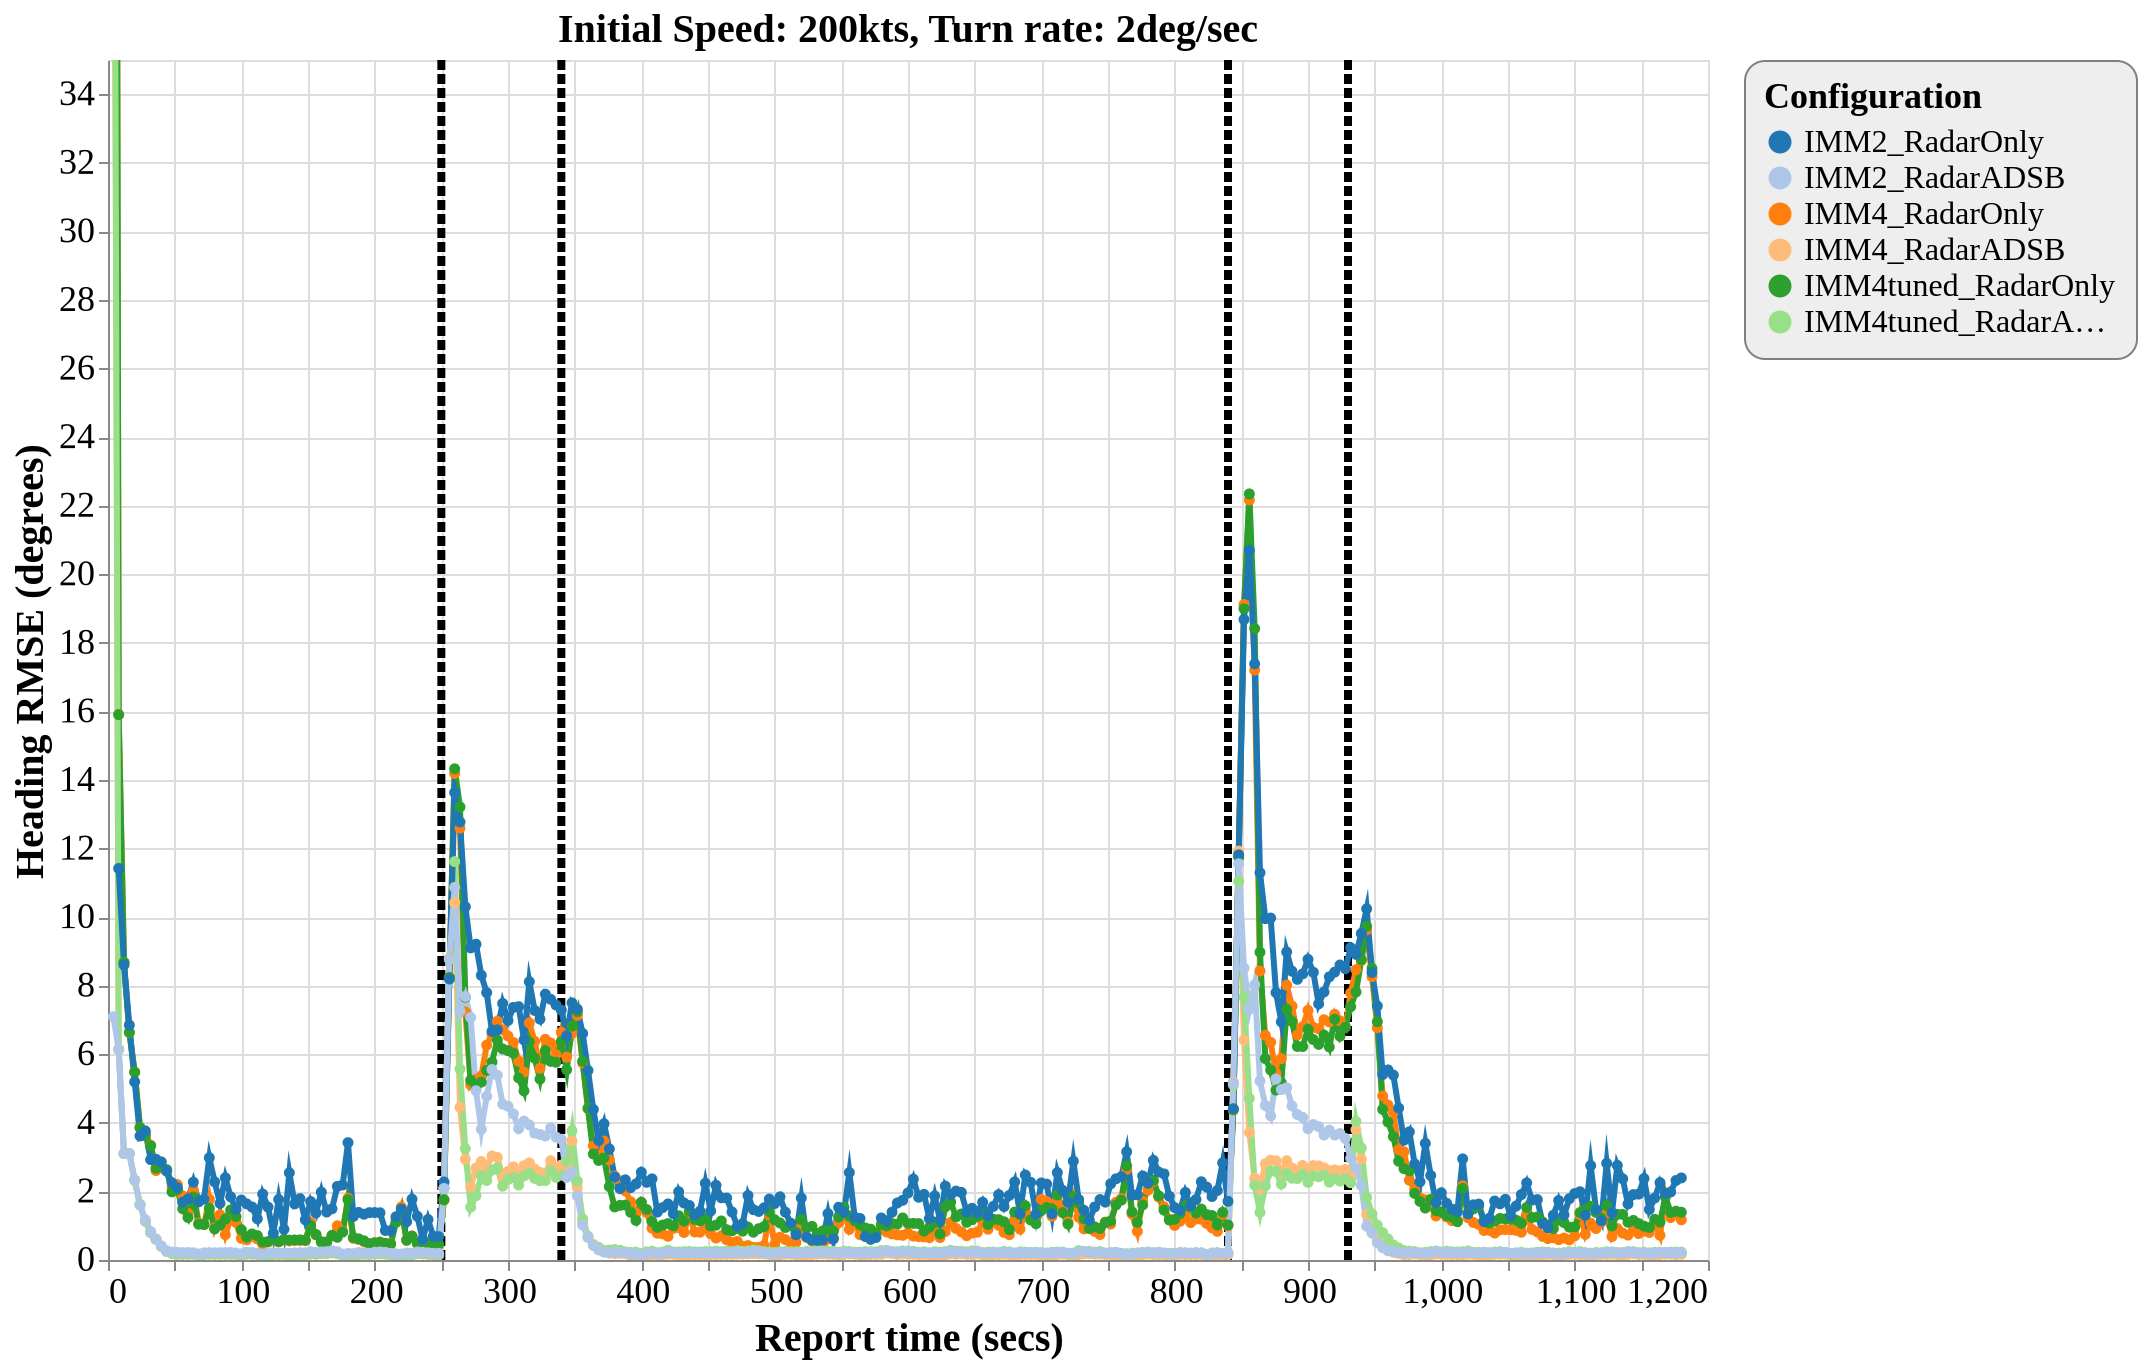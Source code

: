 {
  "config": {
    "view": {
      "continuousWidth": 800,
      "continuousHeight": 600
    },
    "axisX": {
      "labelFontSize": 18,
      "titleFontSize": 20
    },
    "axisY": {
      "labelFontSize": 18,
      "titleFontSize": 20
    },
    "font": "Times New Roman",
    "legend": {
      "cornerRadius": 10,
      "fillColor": "#EEEEEE",
      "labelFontSize": 16,
      "padding": 10,
      "strokeColor": "gray",
      "titleFontSize": 18
    },
    "title": {
      "fontSize": 20
    }
  },
  "layer": [
    {
      "data": {
        "name": "data-a2985b26b8c6ee942e08ec47f331f14a"
      },
      "mark": {
        "type": "rule",
        "strokeDash": [
          5,
          2
        ],
        "strokeWidth": 4
      },
      "encoding": {
        "color": {
          "type": "nominal",
          "field": "color",
          "scale": null
        },
        "x": {
          "type": "quantitative",
          "field": "tt"
        }
      }
    },
    {
      "data": {
        "name": "data-9d768e711dd305bcdba9a85aebd58c2c"
      },
      "mark": {
        "type": "line",
        "point": true,
        "strokeWidth": 3
      },
      "encoding": {
        "color": {
          "type": "ordinal",
          "field": "config",
          "scale": {
            "scheme": "category20"
          },
          "sort": [
            "IMM2_RadarOnly",
            "IMM2_RadarADSB",
            "IMM4_RadarOnly",
            "IMM4_RadarADSB",
            "IMM4tuned_RadarOnly",
            "IMM4tuned_RadarADSB"
          ],
          "title": "Configuration"
        },
        "x": {
          "type": "quantitative",
          "field": "time",
          "title": "Report time (secs)"
        },
        "y": {
          "type": "quantitative",
          "field": "rmse_hdg",
          "scale": {
            "domain": [
              0,
              35
            ],
            "zero": false
          },
          "title": "Heading RMSE (degrees)"
        }
      },
      "selection": {
        "selector147": {
          "type": "interval",
          "bind": "scales",
          "encodings": [
            "x",
            "y"
          ]
        }
      },
      "title": "Initial Speed: 200kts, Turn rate: 2deg/sec"
    }
  ],
  "$schema": "https://vega.github.io/schema/vega-lite/v4.8.1.json",
  "datasets": {
    "data-a2985b26b8c6ee942e08ec47f331f14a": [
      {
        "tt": 250,
        "color": "black"
      },
      {
        "tt": 340,
        "color": "black"
      },
      {
        "tt": 840,
        "color": "black"
      },
      {
        "tt": 930,
        "color": "black"
      }
    ],
    "data-9d768e711dd305bcdba9a85aebd58c2c": [
      {
        "scenario": "turns_new_07",
        "config": "IMM4_RadarOnly",
        "time": 4,
        "rmse_hdg": 90.0,
        "rmse_tr": 0.0,
        "p_uni": 0.0,
        "p_turn": 0.0
      },
      {
        "scenario": "turns_new_07",
        "config": "IMM4_RadarOnly",
        "time": 8,
        "rmse_hdg": 15.906900002587168,
        "rmse_tr": 0.0,
        "p_uni": 0.9482323076923076,
        "p_turn": 0.0122092307692307
      },
      {
        "scenario": "turns_new_07",
        "config": "IMM4_RadarOnly",
        "time": 12,
        "rmse_hdg": 8.682154731650073,
        "rmse_tr": 0.0001093653707245,
        "p_uni": 0.9236578431372549,
        "p_turn": 0.0262578431372549
      },
      {
        "scenario": "turns_new_07",
        "config": "IMM4_RadarOnly",
        "time": 16,
        "rmse_hdg": 6.6381824587111335,
        "rmse_tr": 0.0008086564373359,
        "p_uni": 0.894496261682243,
        "p_turn": 0.0369327102803738
      },
      {
        "scenario": "turns_new_07",
        "config": "IMM4_RadarOnly",
        "time": 20,
        "rmse_hdg": 5.4792809106894325,
        "rmse_tr": 0.0032988567929437,
        "p_uni": 0.8606342105263158,
        "p_turn": 0.0513263157894736
      },
      {
        "scenario": "turns_new_07",
        "config": "IMM4_RadarOnly",
        "time": 24,
        "rmse_hdg": 3.861026146086473,
        "rmse_tr": 0.0087832204704231,
        "p_uni": 0.8337419847328245,
        "p_turn": 0.0644603053435114
      },
      {
        "scenario": "turns_new_07",
        "config": "IMM4_RadarOnly",
        "time": 28,
        "rmse_hdg": 3.693566317647098,
        "rmse_tr": 0.0212625278197516,
        "p_uni": 0.8194366071428572,
        "p_turn": 0.0738035714285714
      },
      {
        "scenario": "turns_new_07",
        "config": "IMM4_RadarOnly",
        "time": 32,
        "rmse_hdg": 3.3460326041499044,
        "rmse_tr": 0.0339902550137158,
        "p_uni": 0.816217094017094,
        "p_turn": 0.0781777777777777
      },
      {
        "scenario": "turns_new_07",
        "config": "IMM4_RadarOnly",
        "time": 36,
        "rmse_hdg": 2.6084545893742503,
        "rmse_tr": 0.0363163803642188,
        "p_uni": 0.8146887931034483,
        "p_turn": 0.0786474137931034
      },
      {
        "scenario": "turns_new_07",
        "config": "IMM4_RadarOnly",
        "time": 40,
        "rmse_hdg": 2.685040864576262,
        "rmse_tr": 0.0363369605340719,
        "p_uni": 0.8278358974358975,
        "p_turn": 0.0709094017094017
      },
      {
        "scenario": "turns_new_07",
        "config": "IMM4_RadarOnly",
        "time": 44,
        "rmse_hdg": 2.6135182582010805,
        "rmse_tr": 0.0345554124403923,
        "p_uni": 0.8334264462809917,
        "p_turn": 0.0646396694214876
      },
      {
        "scenario": "turns_new_07",
        "config": "IMM4_RadarOnly",
        "time": 48,
        "rmse_hdg": 2.111053808366376,
        "rmse_tr": 0.0269975537612375,
        "p_uni": 0.8383736363636363,
        "p_turn": 0.065320909090909
      },
      {
        "scenario": "turns_new_07",
        "config": "IMM4_RadarOnly",
        "time": 52,
        "rmse_hdg": 2.2000155054678743,
        "rmse_tr": 0.0274123718572676,
        "p_uni": 0.8516448598130841,
        "p_turn": 0.0614046728971962
      },
      {
        "scenario": "turns_new_07",
        "config": "IMM4_RadarOnly",
        "time": 56,
        "rmse_hdg": 1.868051954161948,
        "rmse_tr": 0.0203533272718364,
        "p_uni": 0.8628698275862069,
        "p_turn": 0.0519465517241379
      },
      {
        "scenario": "turns_new_07",
        "config": "IMM4_RadarOnly",
        "time": 60,
        "rmse_hdg": 1.3614269474831664,
        "rmse_tr": 0.0178424447129123,
        "p_uni": 0.8591058333333332,
        "p_turn": 0.055455
      },
      {
        "scenario": "turns_new_07",
        "config": "IMM4_RadarOnly",
        "time": 64,
        "rmse_hdg": 2.0151380093138043,
        "rmse_tr": 0.0472880661116649,
        "p_uni": 0.8420213675213675,
        "p_turn": 0.0679572649572649
      },
      {
        "scenario": "turns_new_07",
        "config": "IMM4_RadarOnly",
        "time": 68,
        "rmse_hdg": 1.0737197669462146,
        "rmse_tr": 0.0337945988849269,
        "p_uni": 0.8563043103448276,
        "p_turn": 0.0537405172413793
      },
      {
        "scenario": "turns_new_07",
        "config": "IMM4_RadarOnly",
        "time": 72,
        "rmse_hdg": 1.0334027222920774,
        "rmse_tr": 0.0340995700554435,
        "p_uni": 0.8524305084745762,
        "p_turn": 0.0573042372881355
      },
      {
        "scenario": "turns_new_07",
        "config": "IMM4_RadarOnly",
        "time": 76,
        "rmse_hdg": 1.7717981531913207,
        "rmse_tr": 0.0326373232598082,
        "p_uni": 0.8385669565217391,
        "p_turn": 0.0628234782608695
      },
      {
        "scenario": "turns_new_07",
        "config": "IMM4_RadarOnly",
        "time": 80,
        "rmse_hdg": 0.9385185757975802,
        "rmse_tr": 0.0187705946955663,
        "p_uni": 0.8505351351351352,
        "p_turn": 0.0579126126126126
      },
      {
        "scenario": "turns_new_07",
        "config": "IMM4_RadarOnly",
        "time": 84,
        "rmse_hdg": 1.3183867218639218,
        "rmse_tr": 0.0232120241365575,
        "p_uni": 0.8455556451612903,
        "p_turn": 0.0587685483870967
      },
      {
        "scenario": "turns_new_07",
        "config": "IMM4_RadarOnly",
        "time": 88,
        "rmse_hdg": 0.7378933979015311,
        "rmse_tr": 0.0160403111981449,
        "p_uni": 0.866375,
        "p_turn": 0.05176
      },
      {
        "scenario": "turns_new_07",
        "config": "IMM4_RadarOnly",
        "time": 92,
        "rmse_hdg": 1.2134303472170007,
        "rmse_tr": 0.0230862656221693,
        "p_uni": 0.8600386792452831,
        "p_turn": 0.0574999999999999
      },
      {
        "scenario": "turns_new_07",
        "config": "IMM4_RadarOnly",
        "time": 96,
        "rmse_hdg": 1.095555737003534,
        "rmse_tr": 0.0209559343967449,
        "p_uni": 0.8794805084745763,
        "p_turn": 0.0465262711864406
      },
      {
        "scenario": "turns_new_07",
        "config": "IMM4_RadarOnly",
        "time": 100,
        "rmse_hdg": 0.6312596811508945,
        "rmse_tr": 0.01291740837987,
        "p_uni": 0.8720831775700935,
        "p_turn": 0.0500411214953271
      },
      {
        "scenario": "turns_new_07",
        "config": "IMM4_RadarOnly",
        "time": 104,
        "rmse_hdg": 0.5897077008262601,
        "rmse_tr": 0.0140348918647481,
        "p_uni": 0.8690887931034483,
        "p_turn": 0.0488982758620689
      },
      {
        "scenario": "turns_new_07",
        "config": "IMM4_RadarOnly",
        "time": 108,
        "rmse_hdg": 0.6954421883940987,
        "rmse_tr": 0.0166899341652094,
        "p_uni": 0.8682260162601626,
        "p_turn": 0.0502869918699186
      },
      {
        "scenario": "turns_new_07",
        "config": "IMM4_RadarOnly",
        "time": 112,
        "rmse_hdg": 0.6144344236913727,
        "rmse_tr": 0.0138765135073131,
        "p_uni": 0.8607771186440678,
        "p_turn": 0.0506296610169491
      },
      {
        "scenario": "turns_new_07",
        "config": "IMM4_RadarOnly",
        "time": 116,
        "rmse_hdg": 0.4635938936673069,
        "rmse_tr": 0.0212336479912789,
        "p_uni": 0.8505824561403508,
        "p_turn": 0.0607114035087719
      },
      {
        "scenario": "turns_new_07",
        "config": "IMM4_RadarOnly",
        "time": 120,
        "rmse_hdg": 0.5231780330224962,
        "rmse_tr": 0.0175757320169659,
        "p_uni": 0.8657584745762711,
        "p_turn": 0.0498889830508474
      },
      {
        "scenario": "turns_new_07",
        "config": "IMM4_RadarOnly",
        "time": 124,
        "rmse_hdg": 0.6062497778172362,
        "rmse_tr": 0.0128958593996356,
        "p_uni": 0.8683948275862069,
        "p_turn": 0.0497422413793103
      },
      {
        "scenario": "turns_new_07",
        "config": "IMM4_RadarOnly",
        "time": 128,
        "rmse_hdg": 0.5258722278272541,
        "rmse_tr": 0.0129575800209761,
        "p_uni": 0.8629624,
        "p_turn": 0.0519304
      },
      {
        "scenario": "turns_new_07",
        "config": "IMM4_RadarOnly",
        "time": 132,
        "rmse_hdg": 0.5836788429740596,
        "rmse_tr": 0.0151924051273562,
        "p_uni": 0.8580256198347107,
        "p_turn": 0.0530876033057851
      },
      {
        "scenario": "turns_new_07",
        "config": "IMM4_RadarOnly",
        "time": 136,
        "rmse_hdg": 0.5566065336782642,
        "rmse_tr": 0.0200440681166939,
        "p_uni": 0.8563075,
        "p_turn": 0.0575425
      },
      {
        "scenario": "turns_new_07",
        "config": "IMM4_RadarOnly",
        "time": 140,
        "rmse_hdg": 0.5681038323103573,
        "rmse_tr": 0.0224966723729786,
        "p_uni": 0.8683473214285715,
        "p_turn": 0.05215625
      },
      {
        "scenario": "turns_new_07",
        "config": "IMM4_RadarOnly",
        "time": 144,
        "rmse_hdg": 0.5692099788303084,
        "rmse_tr": 0.0146977322513826,
        "p_uni": 0.8616136752136753,
        "p_turn": 0.0512658119658119
      },
      {
        "scenario": "turns_new_07",
        "config": "IMM4_RadarOnly",
        "time": 148,
        "rmse_hdg": 0.5640655269551456,
        "rmse_tr": 0.0146907857853781,
        "p_uni": 0.8580634146341463,
        "p_turn": 0.0489626016260162
      },
      {
        "scenario": "turns_new_07",
        "config": "IMM4_RadarOnly",
        "time": 152,
        "rmse_hdg": 1.0959650978924094,
        "rmse_tr": 0.0241950217117127,
        "p_uni": 0.8612848739495799,
        "p_turn": 0.0540453781512605
      },
      {
        "scenario": "turns_new_07",
        "config": "IMM4_RadarOnly",
        "time": 156,
        "rmse_hdg": 0.7328529095915312,
        "rmse_tr": 0.0203635921953071,
        "p_uni": 0.8641975806451613,
        "p_turn": 0.0497096774193548
      },
      {
        "scenario": "turns_new_07",
        "config": "IMM4_RadarOnly",
        "time": 160,
        "rmse_hdg": 0.529777879653267,
        "rmse_tr": 0.0186657345426773,
        "p_uni": 0.8625646017699116,
        "p_turn": 0.0557513274336283
      },
      {
        "scenario": "turns_new_07",
        "config": "IMM4_RadarOnly",
        "time": 164,
        "rmse_hdg": 0.5164113401823275,
        "rmse_tr": 0.0227172425537013,
        "p_uni": 0.862790756302521,
        "p_turn": 0.0555588235294117
      },
      {
        "scenario": "turns_new_07",
        "config": "IMM4_RadarOnly",
        "time": 168,
        "rmse_hdg": 0.7013494542028027,
        "rmse_tr": 0.0195580977344901,
        "p_uni": 0.8602634146341464,
        "p_turn": 0.05250081300813
      },
      {
        "scenario": "turns_new_07",
        "config": "IMM4_RadarOnly",
        "time": 172,
        "rmse_hdg": 0.9975154479833968,
        "rmse_tr": 0.0161714227510477,
        "p_uni": 0.8704844827586208,
        "p_turn": 0.0513612068965517
      },
      {
        "scenario": "turns_new_07",
        "config": "IMM4_RadarOnly",
        "time": 176,
        "rmse_hdg": 0.8315051412949891,
        "rmse_tr": 0.0242929273657992,
        "p_uni": 0.8526928,
        "p_turn": 0.0580488
      },
      {
        "scenario": "turns_new_07",
        "config": "IMM4_RadarOnly",
        "time": 180,
        "rmse_hdg": 1.800529783147172,
        "rmse_tr": 0.0424785622402642,
        "p_uni": 0.83774,
        "p_turn": 0.0594458333333333
      },
      {
        "scenario": "turns_new_07",
        "config": "IMM4_RadarOnly",
        "time": 184,
        "rmse_hdg": 0.629907758154941,
        "rmse_tr": 0.0229064391592179,
        "p_uni": 0.8613864864864865,
        "p_turn": 0.0532027027027027
      },
      {
        "scenario": "turns_new_07",
        "config": "IMM4_RadarOnly",
        "time": 188,
        "rmse_hdg": 0.5990748517223043,
        "rmse_tr": 0.0176876860354353,
        "p_uni": 0.8554305084745762,
        "p_turn": 0.0549203389830508
      },
      {
        "scenario": "turns_new_07",
        "config": "IMM4_RadarOnly",
        "time": 192,
        "rmse_hdg": 0.5355202048137676,
        "rmse_tr": 0.0118226893832143,
        "p_uni": 0.8788535433070866,
        "p_turn": 0.0465204724409448
      },
      {
        "scenario": "turns_new_07",
        "config": "IMM4_RadarOnly",
        "time": 196,
        "rmse_hdg": 0.4654144988477526,
        "rmse_tr": 0.0094213526229465,
        "p_uni": 0.8708688524590164,
        "p_turn": 0.0467704918032786
      },
      {
        "scenario": "turns_new_07",
        "config": "IMM4_RadarOnly",
        "time": 200,
        "rmse_hdg": 0.500758591206049,
        "rmse_tr": 0.0128808320124646,
        "p_uni": 0.864155,
        "p_turn": 0.0495733333333333
      },
      {
        "scenario": "turns_new_07",
        "config": "IMM4_RadarOnly",
        "time": 204,
        "rmse_hdg": 0.5231590703065722,
        "rmse_tr": 0.0138525657544604,
        "p_uni": 0.8569871559633028,
        "p_turn": 0.0513614678899082
      },
      {
        "scenario": "turns_new_07",
        "config": "IMM4_RadarOnly",
        "time": 208,
        "rmse_hdg": 0.4800881329345837,
        "rmse_tr": 0.0126242880818147,
        "p_uni": 0.8595641025641025,
        "p_turn": 0.0471008547008547
      },
      {
        "scenario": "turns_new_07",
        "config": "IMM4_RadarOnly",
        "time": 212,
        "rmse_hdg": 0.4758882979556731,
        "rmse_tr": 0.0129788320725407,
        "p_uni": 0.8622024590163935,
        "p_turn": 0.0488016393442623
      },
      {
        "scenario": "turns_new_07",
        "config": "IMM4_RadarOnly",
        "time": 216,
        "rmse_hdg": 1.182352581558751,
        "rmse_tr": 0.029307876248024,
        "p_uni": 0.8672957627118645,
        "p_turn": 0.0524093220338983
      },
      {
        "scenario": "turns_new_07",
        "config": "IMM4_RadarOnly",
        "time": 220,
        "rmse_hdg": 1.5468627127086962,
        "rmse_tr": 0.0534253707167341,
        "p_uni": 0.8568740157480315,
        "p_turn": 0.0534543307086614
      },
      {
        "scenario": "turns_new_07",
        "config": "IMM4_RadarOnly",
        "time": 224,
        "rmse_hdg": 0.5756000213823698,
        "rmse_tr": 0.0291982942072886,
        "p_uni": 0.8589567307692308,
        "p_turn": 0.0481490384615384
      },
      {
        "scenario": "turns_new_07",
        "config": "IMM4_RadarOnly",
        "time": 228,
        "rmse_hdg": 0.7014840211528508,
        "rmse_tr": 0.0184669111310659,
        "p_uni": 0.8709571428571429,
        "p_turn": 0.0511
      },
      {
        "scenario": "turns_new_07",
        "config": "IMM4_RadarOnly",
        "time": 232,
        "rmse_hdg": 0.4874406088001258,
        "rmse_tr": 0.0116213432887386,
        "p_uni": 0.8685966942148761,
        "p_turn": 0.0489520661157024
      },
      {
        "scenario": "turns_new_07",
        "config": "IMM4_RadarOnly",
        "time": 236,
        "rmse_hdg": 0.4217420767606007,
        "rmse_tr": 0.0146659381349885,
        "p_uni": 0.8677448275862069,
        "p_turn": 0.0514508620689655
      },
      {
        "scenario": "turns_new_07",
        "config": "IMM4_RadarOnly",
        "time": 240,
        "rmse_hdg": 0.4382892396889509,
        "rmse_tr": 0.0173582686788004,
        "p_uni": 0.8681347457627118,
        "p_turn": 0.0521194915254237
      },
      {
        "scenario": "turns_new_07",
        "config": "IMM4_RadarOnly",
        "time": 244,
        "rmse_hdg": 0.4331632888214433,
        "rmse_tr": 0.0113602969955053,
        "p_uni": 0.8809739130434783,
        "p_turn": 0.0430547826086956
      },
      {
        "scenario": "turns_new_07",
        "config": "IMM4_RadarOnly",
        "time": 248,
        "rmse_hdg": 0.447026884777958,
        "rmse_tr": 0.013457217261699,
        "p_uni": 0.8746991071428571,
        "p_turn": 0.0467607142857142
      },
      {
        "scenario": "turns_new_07",
        "config": "IMM4_RadarOnly",
        "time": 252,
        "rmse_hdg": 1.7485582881673245,
        "rmse_tr": 1.3541277492121786,
        "p_uni": 0.875143220338983,
        "p_turn": 0.0454635593220339
      },
      {
        "scenario": "turns_new_07",
        "config": "IMM4_RadarOnly",
        "time": 256,
        "rmse_hdg": 8.243733646194016,
        "rmse_tr": 1.996516127070396,
        "p_uni": 0.8528069565217391,
        "p_turn": 0.0552826086956521
      },
      {
        "scenario": "turns_new_07",
        "config": "IMM4_RadarOnly",
        "time": 260,
        "rmse_hdg": 14.190288669091151,
        "rmse_tr": 1.9305363722369788,
        "p_uni": 0.6973068376068376,
        "p_turn": 0.1869205128205128
      },
      {
        "scenario": "turns_new_07",
        "config": "IMM4_RadarOnly",
        "time": 264,
        "rmse_hdg": 12.59726641430923,
        "rmse_tr": 1.6362896400851532,
        "p_uni": 0.2371908333333333,
        "p_turn": 0.6179841666666667
      },
      {
        "scenario": "turns_new_07",
        "config": "IMM4_RadarOnly",
        "time": 268,
        "rmse_hdg": 7.234624268091811,
        "rmse_tr": 1.2074142425263814,
        "p_uni": 0.0689981481481481,
        "p_turn": 0.8414787037037037
      },
      {
        "scenario": "turns_new_07",
        "config": "IMM4_RadarOnly",
        "time": 272,
        "rmse_hdg": 5.105757651453101,
        "rmse_tr": 0.7982146403999117,
        "p_uni": 0.0795809917355371,
        "p_turn": 0.858401652892562
      },
      {
        "scenario": "turns_new_07",
        "config": "IMM4_RadarOnly",
        "time": 276,
        "rmse_hdg": 5.265013562269804,
        "rmse_tr": 0.4911793653422882,
        "p_uni": 0.1167716814159292,
        "p_turn": 0.8076716814159293
      },
      {
        "scenario": "turns_new_07",
        "config": "IMM4_RadarOnly",
        "time": 280,
        "rmse_hdg": 5.367207483388485,
        "rmse_tr": 0.3222232421142533,
        "p_uni": 0.1396862068965517,
        "p_turn": 0.7853534482758621
      },
      {
        "scenario": "turns_new_07",
        "config": "IMM4_RadarOnly",
        "time": 284,
        "rmse_hdg": 6.266062441969971,
        "rmse_tr": 0.2868480793911761,
        "p_uni": 0.176490243902439,
        "p_turn": 0.7283861788617886
      },
      {
        "scenario": "turns_new_07",
        "config": "IMM4_RadarOnly",
        "time": 288,
        "rmse_hdg": 6.586431869149218,
        "rmse_tr": 0.252909966962334,
        "p_uni": 0.1705546296296296,
        "p_turn": 0.7393805555555555
      },
      {
        "scenario": "turns_new_07",
        "config": "IMM4_RadarOnly",
        "time": 292,
        "rmse_hdg": 6.962933881054009,
        "rmse_tr": 0.2905020213113239,
        "p_uni": 0.1681973684210526,
        "p_turn": 0.7433157894736842
      },
      {
        "scenario": "turns_new_07",
        "config": "IMM4_RadarOnly",
        "time": 296,
        "rmse_hdg": 6.713409829707042,
        "rmse_tr": 0.2638761480654459,
        "p_uni": 0.1435901785714285,
        "p_turn": 0.7744241071428571
      },
      {
        "scenario": "turns_new_07",
        "config": "IMM4_RadarOnly",
        "time": 300,
        "rmse_hdg": 6.533070606151178,
        "rmse_tr": 0.2615753686382968,
        "p_uni": 0.1360286956521739,
        "p_turn": 0.7817826086956522
      },
      {
        "scenario": "turns_new_07",
        "config": "IMM4_RadarOnly",
        "time": 304,
        "rmse_hdg": 6.344093811090491,
        "rmse_tr": 0.2993698245203303,
        "p_uni": 0.1453708333333333,
        "p_turn": 0.7723316666666666
      },
      {
        "scenario": "turns_new_07",
        "config": "IMM4_RadarOnly",
        "time": 308,
        "rmse_hdg": 5.799657471324514,
        "rmse_tr": 0.2715285780034329,
        "p_uni": 0.1461026548672566,
        "p_turn": 0.7761805309734513
      },
      {
        "scenario": "turns_new_07",
        "config": "IMM4_RadarOnly",
        "time": 312,
        "rmse_hdg": 5.478796248121915,
        "rmse_tr": 0.2797648290354192,
        "p_uni": 0.1324773913043478,
        "p_turn": 0.7829304347826087
      },
      {
        "scenario": "turns_new_07",
        "config": "IMM4_RadarOnly",
        "time": 316,
        "rmse_hdg": 6.913532587721535,
        "rmse_tr": 0.3057248169825411,
        "p_uni": 0.1603115702479338,
        "p_turn": 0.7511363636363637
      },
      {
        "scenario": "turns_new_07",
        "config": "IMM4_RadarOnly",
        "time": 320,
        "rmse_hdg": 6.373645103986733,
        "rmse_tr": 0.2954226034507678,
        "p_uni": 0.1409824074074074,
        "p_turn": 0.7764000000000001
      },
      {
        "scenario": "turns_new_07",
        "config": "IMM4_RadarOnly",
        "time": 324,
        "rmse_hdg": 5.586397839321895,
        "rmse_tr": 0.2733299729234989,
        "p_uni": 0.1256073770491803,
        "p_turn": 0.7879786885245901
      },
      {
        "scenario": "turns_new_07",
        "config": "IMM4_RadarOnly",
        "time": 328,
        "rmse_hdg": 6.437052725625185,
        "rmse_tr": 0.2681127994853346,
        "p_uni": 0.1508504273504273,
        "p_turn": 0.7617068376068376
      },
      {
        "scenario": "turns_new_07",
        "config": "IMM4_RadarOnly",
        "time": 332,
        "rmse_hdg": 6.331765806498969,
        "rmse_tr": 0.2706361565336401,
        "p_uni": 0.1258174757281553,
        "p_turn": 0.7976514563106797
      },
      {
        "scenario": "turns_new_07",
        "config": "IMM4_RadarOnly",
        "time": 336,
        "rmse_hdg": 5.984841114421651,
        "rmse_tr": 0.2785674786670909,
        "p_uni": 0.1470179487179487,
        "p_turn": 0.7707957264957265
      },
      {
        "scenario": "turns_new_07",
        "config": "IMM4_RadarOnly",
        "time": 340,
        "rmse_hdg": 6.638951043351607,
        "rmse_tr": 0.302566923352167,
        "p_uni": 0.1495757281553398,
        "p_turn": 0.769247572815534
      },
      {
        "scenario": "turns_new_07",
        "config": "IMM4_RadarOnly",
        "time": 344,
        "rmse_hdg": 5.917606570343075,
        "rmse_tr": 1.9807348210188516,
        "p_uni": 0.1469,
        "p_turn": 0.7758059829059829
      },
      {
        "scenario": "turns_new_07",
        "config": "IMM4_RadarOnly",
        "time": 348,
        "rmse_hdg": 6.607761567356564,
        "rmse_tr": 1.7682382637568368,
        "p_uni": 0.2292293103448275,
        "p_turn": 0.6692060344827586
      },
      {
        "scenario": "turns_new_07",
        "config": "IMM4_RadarOnly",
        "time": 352,
        "rmse_hdg": 7.132663774731324,
        "rmse_tr": 1.516297358021811,
        "p_uni": 0.3042785046728972,
        "p_turn": 0.5700747663551402
      },
      {
        "scenario": "turns_new_07",
        "config": "IMM4_RadarOnly",
        "time": 356,
        "rmse_hdg": 5.744009439794162,
        "rmse_tr": 1.1591588067071168,
        "p_uni": 0.4071555555555555,
        "p_turn": 0.4480018518518519
      },
      {
        "scenario": "turns_new_07",
        "config": "IMM4_RadarOnly",
        "time": 360,
        "rmse_hdg": 4.41696658412872,
        "rmse_tr": 0.8334045359433637,
        "p_uni": 0.5131230088495575,
        "p_turn": 0.340887610619469
      },
      {
        "scenario": "turns_new_07",
        "config": "IMM4_RadarOnly",
        "time": 364,
        "rmse_hdg": 3.3308594642587668,
        "rmse_tr": 0.5820695362633845,
        "p_uni": 0.6032238532110092,
        "p_turn": 0.2694834862385321
      },
      {
        "scenario": "turns_new_07",
        "config": "IMM4_RadarOnly",
        "time": 368,
        "rmse_hdg": 3.023278957055388,
        "rmse_tr": 0.3849392207247449,
        "p_uni": 0.6752608695652174,
        "p_turn": 0.2075782608695652
      },
      {
        "scenario": "turns_new_07",
        "config": "IMM4_RadarOnly",
        "time": 372,
        "rmse_hdg": 3.468021148963073,
        "rmse_tr": 0.2585060689276245,
        "p_uni": 0.7256741379310345,
        "p_turn": 0.1588137931034483
      },
      {
        "scenario": "turns_new_07",
        "config": "IMM4_RadarOnly",
        "time": 376,
        "rmse_hdg": 2.9185542531485367,
        "rmse_tr": 0.1758607596529546,
        "p_uni": 0.7698794642857143,
        "p_turn": 0.11725
      },
      {
        "scenario": "turns_new_07",
        "config": "IMM4_RadarOnly",
        "time": 380,
        "rmse_hdg": 2.444970030138581,
        "rmse_tr": 0.1262652261217878,
        "p_uni": 0.8157836206896552,
        "p_turn": 0.0852103448275862
      },
      {
        "scenario": "turns_new_07",
        "config": "IMM4_RadarOnly",
        "time": 384,
        "rmse_hdg": 2.3110934622929045,
        "rmse_tr": 0.0734322392460134,
        "p_uni": 0.8312529914529915,
        "p_turn": 0.072625641025641
      },
      {
        "scenario": "turns_new_07",
        "config": "IMM4_RadarOnly",
        "time": 388,
        "rmse_hdg": 2.014944783198501,
        "rmse_tr": 0.0579313358159596,
        "p_uni": 0.8378123966942148,
        "p_turn": 0.0677148760330578
      },
      {
        "scenario": "turns_new_07",
        "config": "IMM4_RadarOnly",
        "time": 392,
        "rmse_hdg": 1.6985438844591667,
        "rmse_tr": 0.0438729773504479,
        "p_uni": 0.8481070796460177,
        "p_turn": 0.0583646017699115
      },
      {
        "scenario": "turns_new_07",
        "config": "IMM4_RadarOnly",
        "time": 396,
        "rmse_hdg": 1.367693447324237,
        "rmse_tr": 0.0300291917594126,
        "p_uni": 0.858819512195122,
        "p_turn": 0.0546333333333333
      },
      {
        "scenario": "turns_new_07",
        "config": "IMM4_RadarOnly",
        "time": 400,
        "rmse_hdg": 1.679972081521079,
        "rmse_tr": 0.0434823583390512,
        "p_uni": 0.8374814159292036,
        "p_turn": 0.0620159292035398
      },
      {
        "scenario": "turns_new_07",
        "config": "IMM4_RadarOnly",
        "time": 404,
        "rmse_hdg": 1.386519431689934,
        "rmse_tr": 0.0509210032445215,
        "p_uni": 0.8304016806722689,
        "p_turn": 0.061053781512605
      },
      {
        "scenario": "turns_new_07",
        "config": "IMM4_RadarOnly",
        "time": 408,
        "rmse_hdg": 0.9284158550994284,
        "rmse_tr": 0.0311126778018222,
        "p_uni": 0.8552143999999999,
        "p_turn": 0.0511368
      },
      {
        "scenario": "turns_new_07",
        "config": "IMM4_RadarOnly",
        "time": 412,
        "rmse_hdg": 0.7795425627525775,
        "rmse_tr": 0.0263329827809698,
        "p_uni": 0.8500142857142857,
        "p_turn": 0.0538598214285714
      },
      {
        "scenario": "turns_new_07",
        "config": "IMM4_RadarOnly",
        "time": 416,
        "rmse_hdg": 0.7630041918793065,
        "rmse_tr": 0.0243945170134081,
        "p_uni": 0.859736507936508,
        "p_turn": 0.0549460317460317
      },
      {
        "scenario": "turns_new_07",
        "config": "IMM4_RadarOnly",
        "time": 420,
        "rmse_hdg": 0.6917472701169715,
        "rmse_tr": 0.0201203068075948,
        "p_uni": 0.8653603174603174,
        "p_turn": 0.0514341269841269
      },
      {
        "scenario": "turns_new_07",
        "config": "IMM4_RadarOnly",
        "time": 424,
        "rmse_hdg": 0.924032973944618,
        "rmse_tr": 0.0178822625893737,
        "p_uni": 0.8646594594594594,
        "p_turn": 0.0496945945945945
      },
      {
        "scenario": "turns_new_07",
        "config": "IMM4_RadarOnly",
        "time": 428,
        "rmse_hdg": 0.946326520973347,
        "rmse_tr": 0.02762325346934,
        "p_uni": 0.8515586776859504,
        "p_turn": 0.0562578512396694
      },
      {
        "scenario": "turns_new_07",
        "config": "IMM4_RadarOnly",
        "time": 432,
        "rmse_hdg": 0.8026662502209095,
        "rmse_tr": 0.0223582068101336,
        "p_uni": 0.8640100840336135,
        "p_turn": 0.0519655462184873
      },
      {
        "scenario": "turns_new_07",
        "config": "IMM4_RadarOnly",
        "time": 436,
        "rmse_hdg": 1.3369219612896304,
        "rmse_tr": 0.0406143676487044,
        "p_uni": 0.8651545454545455,
        "p_turn": 0.0538735537190082
      },
      {
        "scenario": "turns_new_07",
        "config": "IMM4_RadarOnly",
        "time": 440,
        "rmse_hdg": 0.8172037896989358,
        "rmse_tr": 0.027388108269398,
        "p_uni": 0.8584847457627118,
        "p_turn": 0.0536855932203389
      },
      {
        "scenario": "turns_new_07",
        "config": "IMM4_RadarOnly",
        "time": 444,
        "rmse_hdg": 0.8110436598493439,
        "rmse_tr": 0.0258072822703557,
        "p_uni": 0.8621790909090908,
        "p_turn": 0.054400909090909
      },
      {
        "scenario": "turns_new_07",
        "config": "IMM4_RadarOnly",
        "time": 448,
        "rmse_hdg": 0.945693629394831,
        "rmse_tr": 0.0234349966459696,
        "p_uni": 0.8650923728813559,
        "p_turn": 0.0544152542372881
      },
      {
        "scenario": "turns_new_07",
        "config": "IMM4_RadarOnly",
        "time": 452,
        "rmse_hdg": 0.7665544893378224,
        "rmse_tr": 0.014559748658261,
        "p_uni": 0.8774859504132231,
        "p_turn": 0.0457685950413223
      },
      {
        "scenario": "turns_new_07",
        "config": "IMM4_RadarOnly",
        "time": 456,
        "rmse_hdg": 0.6403474957038845,
        "rmse_tr": 0.0194388742088752,
        "p_uni": 0.85915,
        "p_turn": 0.0538813559322033
      },
      {
        "scenario": "turns_new_07",
        "config": "IMM4_RadarOnly",
        "time": 460,
        "rmse_hdg": 0.7047563065435525,
        "rmse_tr": 0.0189905918982311,
        "p_uni": 0.8676677419354839,
        "p_turn": 0.051166129032258
      },
      {
        "scenario": "turns_new_07",
        "config": "IMM4_RadarOnly",
        "time": 464,
        "rmse_hdg": 0.5881961971614083,
        "rmse_tr": 0.0146149743973608,
        "p_uni": 0.8725214953271029,
        "p_turn": 0.0480467289719626
      },
      {
        "scenario": "turns_new_07",
        "config": "IMM4_RadarOnly",
        "time": 468,
        "rmse_hdg": 0.5104122462843399,
        "rmse_tr": 0.0143313042320556,
        "p_uni": 0.8572545454545455,
        "p_turn": 0.0512247933884297
      },
      {
        "scenario": "turns_new_07",
        "config": "IMM4_RadarOnly",
        "time": 472,
        "rmse_hdg": 0.5429422849496292,
        "rmse_tr": 0.0170514455361354,
        "p_uni": 0.8559538461538462,
        "p_turn": 0.0521299145299145
      },
      {
        "scenario": "turns_new_07",
        "config": "IMM4_RadarOnly",
        "time": 476,
        "rmse_hdg": 0.3999943693297402,
        "rmse_tr": 0.0136949619196981,
        "p_uni": 0.8689009009009009,
        "p_turn": 0.049109009009009
      },
      {
        "scenario": "turns_new_07",
        "config": "IMM4_RadarOnly",
        "time": 480,
        "rmse_hdg": 0.4200145177514132,
        "rmse_tr": 0.0175623396037579,
        "p_uni": 0.8503138211382114,
        "p_turn": 0.0580886178861788
      },
      {
        "scenario": "turns_new_07",
        "config": "IMM4_RadarOnly",
        "time": 484,
        "rmse_hdg": 0.3708894368392998,
        "rmse_tr": 0.0159571863081119,
        "p_uni": 0.858048717948718,
        "p_turn": 0.0495068376068376
      },
      {
        "scenario": "turns_new_07",
        "config": "IMM4_RadarOnly",
        "time": 488,
        "rmse_hdg": 0.3674390134041683,
        "rmse_tr": 0.0147561222161224,
        "p_uni": 0.86762,
        "p_turn": 0.0489047619047619
      },
      {
        "scenario": "turns_new_07",
        "config": "IMM4_RadarOnly",
        "time": 492,
        "rmse_hdg": 0.4232949710056017,
        "rmse_tr": 0.0145873086156964,
        "p_uni": 0.8668418803418804,
        "p_turn": 0.0507965811965811
      },
      {
        "scenario": "turns_new_07",
        "config": "IMM4_RadarOnly",
        "time": 496,
        "rmse_hdg": 1.3068327430018811,
        "rmse_tr": 0.037348032685197,
        "p_uni": 0.8591654545454546,
        "p_turn": 0.0547972727272727
      },
      {
        "scenario": "turns_new_07",
        "config": "IMM4_RadarOnly",
        "time": 500,
        "rmse_hdg": 0.4559718684607474,
        "rmse_tr": 0.0398999762336805,
        "p_uni": 0.8625706896551724,
        "p_turn": 0.0538870689655172
      },
      {
        "scenario": "turns_new_07",
        "config": "IMM4_RadarOnly",
        "time": 504,
        "rmse_hdg": 0.6666894253818384,
        "rmse_tr": 0.0246283842532223,
        "p_uni": 0.8712428571428571,
        "p_turn": 0.0529613445378151
      },
      {
        "scenario": "turns_new_07",
        "config": "IMM4_RadarOnly",
        "time": 508,
        "rmse_hdg": 0.5955257558879581,
        "rmse_tr": 0.0151521114529124,
        "p_uni": 0.8735314814814814,
        "p_turn": 0.0505537037037037
      },
      {
        "scenario": "turns_new_07",
        "config": "IMM4_RadarOnly",
        "time": 512,
        "rmse_hdg": 0.5083225386294479,
        "rmse_tr": 0.0146359791351963,
        "p_uni": 0.8604680327868853,
        "p_turn": 0.0511606557377049
      },
      {
        "scenario": "turns_new_07",
        "config": "IMM4_RadarOnly",
        "time": 516,
        "rmse_hdg": 0.5165309995578926,
        "rmse_tr": 0.0141701111951195,
        "p_uni": 0.8634333333333333,
        "p_turn": 0.0523529914529914
      },
      {
        "scenario": "turns_new_07",
        "config": "IMM4_RadarOnly",
        "time": 520,
        "rmse_hdg": 0.956957275373752,
        "rmse_tr": 0.0218237708655015,
        "p_uni": 0.865218487394958,
        "p_turn": 0.0528697478991596
      },
      {
        "scenario": "turns_new_07",
        "config": "IMM4_RadarOnly",
        "time": 524,
        "rmse_hdg": 0.6650903406984046,
        "rmse_tr": 0.0146760145552464,
        "p_uni": 0.871800806451613,
        "p_turn": 0.0477701612903225
      },
      {
        "scenario": "turns_new_07",
        "config": "IMM4_RadarOnly",
        "time": 528,
        "rmse_hdg": 0.5509324356693499,
        "rmse_tr": 0.0134734054665944,
        "p_uni": 0.8693867256637169,
        "p_turn": 0.0493681415929203
      },
      {
        "scenario": "turns_new_07",
        "config": "IMM4_RadarOnly",
        "time": 532,
        "rmse_hdg": 0.5489701101318538,
        "rmse_tr": 0.0157312081255989,
        "p_uni": 0.8694,
        "p_turn": 0.0491445454545454
      },
      {
        "scenario": "turns_new_07",
        "config": "IMM4_RadarOnly",
        "time": 536,
        "rmse_hdg": 0.4904016775152118,
        "rmse_tr": 0.0138147702154684,
        "p_uni": 0.8608796460176991,
        "p_turn": 0.0510681415929203
      },
      {
        "scenario": "turns_new_07",
        "config": "IMM4_RadarOnly",
        "time": 540,
        "rmse_hdg": 0.6070687769931828,
        "rmse_tr": 0.0138010144554666,
        "p_uni": 0.841965,
        "p_turn": 0.0537666666666666
      },
      {
        "scenario": "turns_new_07",
        "config": "IMM4_RadarOnly",
        "time": 544,
        "rmse_hdg": 0.6466559096971255,
        "rmse_tr": 0.0131033705331006,
        "p_uni": 0.8725781512605042,
        "p_turn": 0.0478310924369747
      },
      {
        "scenario": "turns_new_07",
        "config": "IMM4_RadarOnly",
        "time": 548,
        "rmse_hdg": 1.0838338261522684,
        "rmse_tr": 0.018477393425389,
        "p_uni": 0.8656203389830508,
        "p_turn": 0.0533423728813559
      },
      {
        "scenario": "turns_new_07",
        "config": "IMM4_RadarOnly",
        "time": 552,
        "rmse_hdg": 1.3915641892694526,
        "rmse_tr": 0.0205639659703222,
        "p_uni": 0.8619044642857142,
        "p_turn": 0.0521928571428571
      },
      {
        "scenario": "turns_new_07",
        "config": "IMM4_RadarOnly",
        "time": 556,
        "rmse_hdg": 0.8936836323792685,
        "rmse_tr": 0.0219855545460116,
        "p_uni": 0.8512434782608695,
        "p_turn": 0.059451304347826
      },
      {
        "scenario": "turns_new_07",
        "config": "IMM4_RadarOnly",
        "time": 560,
        "rmse_hdg": 1.1219332574775702,
        "rmse_tr": 0.0204022057631031,
        "p_uni": 0.8734936936936938,
        "p_turn": 0.0504756756756756
      },
      {
        "scenario": "turns_new_07",
        "config": "IMM4_RadarOnly",
        "time": 564,
        "rmse_hdg": 0.7371796825045576,
        "rmse_tr": 0.0174937013458232,
        "p_uni": 0.8634785123966943,
        "p_turn": 0.0557487603305785
      },
      {
        "scenario": "turns_new_07",
        "config": "IMM4_RadarOnly",
        "time": 568,
        "rmse_hdg": 0.8652386555364256,
        "rmse_tr": 0.0170086261076244,
        "p_uni": 0.8605172413793103,
        "p_turn": 0.0500051724137931
      },
      {
        "scenario": "turns_new_07",
        "config": "IMM4_RadarOnly",
        "time": 572,
        "rmse_hdg": 0.6745982931662756,
        "rmse_tr": 0.0132320390395001,
        "p_uni": 0.8673266666666667,
        "p_turn": 0.0484171428571428
      },
      {
        "scenario": "turns_new_07",
        "config": "IMM4_RadarOnly",
        "time": 576,
        "rmse_hdg": 0.7544315404014739,
        "rmse_tr": 0.0137723808608486,
        "p_uni": 0.8620398305084745,
        "p_turn": 0.0487957627118644
      },
      {
        "scenario": "turns_new_07",
        "config": "IMM4_RadarOnly",
        "time": 580,
        "rmse_hdg": 0.9470012253184882,
        "rmse_tr": 0.0149784467794403,
        "p_uni": 0.8462509433962264,
        "p_turn": 0.0553132075471698
      },
      {
        "scenario": "turns_new_07",
        "config": "IMM4_RadarOnly",
        "time": 584,
        "rmse_hdg": 0.8158472771671275,
        "rmse_tr": 0.0177397308561166,
        "p_uni": 0.8545991525423728,
        "p_turn": 0.0535016949152542
      },
      {
        "scenario": "turns_new_07",
        "config": "IMM4_RadarOnly",
        "time": 588,
        "rmse_hdg": 0.7599761244127452,
        "rmse_tr": 0.0183454925465138,
        "p_uni": 0.8474129032258064,
        "p_turn": 0.0559612903225806
      },
      {
        "scenario": "turns_new_07",
        "config": "IMM4_RadarOnly",
        "time": 592,
        "rmse_hdg": 0.7342874574548,
        "rmse_tr": 0.0208954477540469,
        "p_uni": 0.8486324561403509,
        "p_turn": 0.0572701754385964
      },
      {
        "scenario": "turns_new_07",
        "config": "IMM4_RadarOnly",
        "time": 596,
        "rmse_hdg": 0.7191958069230208,
        "rmse_tr": 0.0189292894742512,
        "p_uni": 0.8460747826086956,
        "p_turn": 0.0578721739130434
      },
      {
        "scenario": "turns_new_07",
        "config": "IMM4_RadarOnly",
        "time": 600,
        "rmse_hdg": 0.7813747831381169,
        "rmse_tr": 0.016079900175535,
        "p_uni": 0.8507293103448276,
        "p_turn": 0.0570560344827586
      },
      {
        "scenario": "turns_new_07",
        "config": "IMM4_RadarOnly",
        "time": 604,
        "rmse_hdg": 0.6976558494060842,
        "rmse_tr": 0.0222355807801725,
        "p_uni": 0.8493043859649123,
        "p_turn": 0.0611464912280701
      },
      {
        "scenario": "turns_new_07",
        "config": "IMM4_RadarOnly",
        "time": 608,
        "rmse_hdg": 0.6800309910293288,
        "rmse_tr": 0.0222584035574346,
        "p_uni": 0.8608280991735537,
        "p_turn": 0.0546520661157024
      },
      {
        "scenario": "turns_new_07",
        "config": "IMM4_RadarOnly",
        "time": 612,
        "rmse_hdg": 0.672303596587325,
        "rmse_tr": 0.0185433499339157,
        "p_uni": 0.8619393700787402,
        "p_turn": 0.0550937007874015
      },
      {
        "scenario": "turns_new_07",
        "config": "IMM4_RadarOnly",
        "time": 616,
        "rmse_hdg": 0.6509572782842685,
        "rmse_tr": 0.0179391946832167,
        "p_uni": 0.8605336134453782,
        "p_turn": 0.0562210084033613
      },
      {
        "scenario": "turns_new_07",
        "config": "IMM4_RadarOnly",
        "time": 620,
        "rmse_hdg": 0.8366702559055837,
        "rmse_tr": 0.0179378104863733,
        "p_uni": 0.8558792792792793,
        "p_turn": 0.0553792792792792
      },
      {
        "scenario": "turns_new_07",
        "config": "IMM4_RadarOnly",
        "time": 624,
        "rmse_hdg": 0.6538076649978322,
        "rmse_tr": 0.0113790440999276,
        "p_uni": 0.8679520661157024,
        "p_turn": 0.0495578512396694
      },
      {
        "scenario": "turns_new_07",
        "config": "IMM4_RadarOnly",
        "time": 628,
        "rmse_hdg": 0.8289869449145192,
        "rmse_tr": 0.0192608201681129,
        "p_uni": 0.8530241935483871,
        "p_turn": 0.0591088709677419
      },
      {
        "scenario": "turns_new_07",
        "config": "IMM4_RadarOnly",
        "time": 632,
        "rmse_hdg": 1.099219106742647,
        "rmse_tr": 0.0291312561116857,
        "p_uni": 0.8480661157024794,
        "p_turn": 0.0600818181818181
      },
      {
        "scenario": "turns_new_07",
        "config": "IMM4_RadarOnly",
        "time": 636,
        "rmse_hdg": 0.9194046109900011,
        "rmse_tr": 0.0246051168295041,
        "p_uni": 0.8640814516129033,
        "p_turn": 0.0550137096774193
      },
      {
        "scenario": "turns_new_07",
        "config": "IMM4_RadarOnly",
        "time": 640,
        "rmse_hdg": 0.8183719877173007,
        "rmse_tr": 0.0211369477632808,
        "p_uni": 0.857796261682243,
        "p_turn": 0.0563102803738317
      },
      {
        "scenario": "turns_new_07",
        "config": "IMM4_RadarOnly",
        "time": 644,
        "rmse_hdg": 0.7093251054792566,
        "rmse_tr": 0.0189103703100483,
        "p_uni": 0.8571675438596491,
        "p_turn": 0.0572631578947368
      },
      {
        "scenario": "turns_new_07",
        "config": "IMM4_RadarOnly",
        "time": 648,
        "rmse_hdg": 0.7830254825036025,
        "rmse_tr": 0.0241813170391937,
        "p_uni": 0.8530421875,
        "p_turn": 0.0597875
      },
      {
        "scenario": "turns_new_07",
        "config": "IMM4_RadarOnly",
        "time": 652,
        "rmse_hdg": 0.8091874614859588,
        "rmse_tr": 0.0225036692660282,
        "p_uni": 0.8537713043478261,
        "p_turn": 0.0581895652173913
      },
      {
        "scenario": "turns_new_07",
        "config": "IMM4_RadarOnly",
        "time": 656,
        "rmse_hdg": 1.12877946890918,
        "rmse_tr": 0.0231191364792181,
        "p_uni": 0.848590243902439,
        "p_turn": 0.0571837398373983
      },
      {
        "scenario": "turns_new_07",
        "config": "IMM4_RadarOnly",
        "time": 660,
        "rmse_hdg": 0.8968477559964663,
        "rmse_tr": 0.0200816304204086,
        "p_uni": 0.8586384615384616,
        "p_turn": 0.0538051282051282
      },
      {
        "scenario": "turns_new_07",
        "config": "IMM4_RadarOnly",
        "time": 664,
        "rmse_hdg": 1.121467828379438,
        "rmse_tr": 0.022588245368528,
        "p_uni": 0.8645072072072072,
        "p_turn": 0.0553126126126126
      },
      {
        "scenario": "turns_new_07",
        "config": "IMM4_RadarOnly",
        "time": 668,
        "rmse_hdg": 1.0133603340700987,
        "rmse_tr": 0.0213821985929105,
        "p_uni": 0.8633675000000001,
        "p_turn": 0.056075
      },
      {
        "scenario": "turns_new_07",
        "config": "IMM4_RadarOnly",
        "time": 672,
        "rmse_hdg": 0.8047837346170298,
        "rmse_tr": 0.0232165337209612,
        "p_uni": 0.8640363636363636,
        "p_turn": 0.0554206611570247
      },
      {
        "scenario": "turns_new_07",
        "config": "IMM4_RadarOnly",
        "time": 676,
        "rmse_hdg": 0.7380149924169975,
        "rmse_tr": 0.0211116406507817,
        "p_uni": 0.8591774193548387,
        "p_turn": 0.0575975806451612
      },
      {
        "scenario": "turns_new_07",
        "config": "IMM4_RadarOnly",
        "time": 680,
        "rmse_hdg": 1.1559268819963229,
        "rmse_tr": 0.025295911338293,
        "p_uni": 0.8455304347826087,
        "p_turn": 0.0590669565217391
      },
      {
        "scenario": "turns_new_07",
        "config": "IMM4_RadarOnly",
        "time": 684,
        "rmse_hdg": 0.8977459030382838,
        "rmse_tr": 0.0207793519602972,
        "p_uni": 0.8576128440366972,
        "p_turn": 0.0571504587155963
      },
      {
        "scenario": "turns_new_07",
        "config": "IMM4_RadarOnly",
        "time": 688,
        "rmse_hdg": 1.4451727743858456,
        "rmse_tr": 0.0281207597769829,
        "p_uni": 0.8425165217391304,
        "p_turn": 0.0618669565217391
      },
      {
        "scenario": "turns_new_07",
        "config": "IMM4_RadarOnly",
        "time": 692,
        "rmse_hdg": 1.2224768188598003,
        "rmse_tr": 0.0207057900981764,
        "p_uni": 0.8646641025641025,
        "p_turn": 0.0540709401709401
      },
      {
        "scenario": "turns_new_07",
        "config": "IMM4_RadarOnly",
        "time": 696,
        "rmse_hdg": 1.2862622548435807,
        "rmse_tr": 0.0216846361596903,
        "p_uni": 0.8575420168067227,
        "p_turn": 0.0561789915966386
      },
      {
        "scenario": "turns_new_07",
        "config": "IMM4_RadarOnly",
        "time": 700,
        "rmse_hdg": 1.766548883553239,
        "rmse_tr": 0.0293404917099477,
        "p_uni": 0.8560932773109244,
        "p_turn": 0.0594596638655462
      },
      {
        "scenario": "turns_new_07",
        "config": "IMM4_RadarOnly",
        "time": 704,
        "rmse_hdg": 1.7063374868552894,
        "rmse_tr": 0.0277968925978289,
        "p_uni": 0.8506809523809524,
        "p_turn": 0.0581990476190476
      },
      {
        "scenario": "turns_new_07",
        "config": "IMM4_RadarOnly",
        "time": 708,
        "rmse_hdg": 1.274229114431772,
        "rmse_tr": 0.0250662858940966,
        "p_uni": 0.8422565573770492,
        "p_turn": 0.0642262295081967
      },
      {
        "scenario": "turns_new_07",
        "config": "IMM4_RadarOnly",
        "time": 712,
        "rmse_hdg": 1.7281108014675326,
        "rmse_tr": 0.0520915611572705,
        "p_uni": 0.8410975206611571,
        "p_turn": 0.0636107438016529
      },
      {
        "scenario": "turns_new_07",
        "config": "IMM4_RadarOnly",
        "time": 716,
        "rmse_hdg": 1.4763940780442788,
        "rmse_tr": 0.0360583360194453,
        "p_uni": 0.840119298245614,
        "p_turn": 0.061198245614035
      },
      {
        "scenario": "turns_new_07",
        "config": "IMM4_RadarOnly",
        "time": 720,
        "rmse_hdg": 1.108012367372314,
        "rmse_tr": 0.0231760534415374,
        "p_uni": 0.85560078125,
        "p_turn": 0.05633671875
      },
      {
        "scenario": "turns_new_07",
        "config": "IMM4_RadarOnly",
        "time": 724,
        "rmse_hdg": 1.8079590900870988,
        "rmse_tr": 0.0462512181306766,
        "p_uni": 0.84690625,
        "p_turn": 0.0671607142857142
      },
      {
        "scenario": "turns_new_07",
        "config": "IMM4_RadarOnly",
        "time": 728,
        "rmse_hdg": 1.2474123675348483,
        "rmse_tr": 0.046819791157551,
        "p_uni": 0.8606220183486238,
        "p_turn": 0.0559275229357798
      },
      {
        "scenario": "turns_new_07",
        "config": "IMM4_RadarOnly",
        "time": 732,
        "rmse_hdg": 0.9070484963825904,
        "rmse_tr": 0.0358811940162756,
        "p_uni": 0.859953781512605,
        "p_turn": 0.0528025210084033
      },
      {
        "scenario": "turns_new_07",
        "config": "IMM4_RadarOnly",
        "time": 736,
        "rmse_hdg": 0.931530997873926,
        "rmse_tr": 0.028941057596688,
        "p_uni": 0.8608018518518519,
        "p_turn": 0.0519129629629629
      },
      {
        "scenario": "turns_new_07",
        "config": "IMM4_RadarOnly",
        "time": 740,
        "rmse_hdg": 0.8356424590264274,
        "rmse_tr": 0.0220172182429948,
        "p_uni": 0.8693319327731093,
        "p_turn": 0.0529042016806722
      },
      {
        "scenario": "turns_new_07",
        "config": "IMM4_RadarOnly",
        "time": 744,
        "rmse_hdg": 0.7425300411895598,
        "rmse_tr": 0.0204864652544232,
        "p_uni": 0.8498422413793103,
        "p_turn": 0.0540939655172413
      },
      {
        "scenario": "turns_new_07",
        "config": "IMM4_RadarOnly",
        "time": 748,
        "rmse_hdg": 1.1057184692919475,
        "rmse_tr": 0.0248266580993284,
        "p_uni": 0.850832380952381,
        "p_turn": 0.0613466666666666
      },
      {
        "scenario": "turns_new_07",
        "config": "IMM4_RadarOnly",
        "time": 752,
        "rmse_hdg": 1.0470055824374471,
        "rmse_tr": 0.0258194042907855,
        "p_uni": 0.8421853448275862,
        "p_turn": 0.0572
      },
      {
        "scenario": "turns_new_07",
        "config": "IMM4_RadarOnly",
        "time": 756,
        "rmse_hdg": 1.683090855416369,
        "rmse_tr": 0.0314465652419662,
        "p_uni": 0.8409051724137931,
        "p_turn": 0.0639922413793103
      },
      {
        "scenario": "turns_new_07",
        "config": "IMM4_RadarOnly",
        "time": 760,
        "rmse_hdg": 1.7890534594309244,
        "rmse_tr": 0.0271600632379182,
        "p_uni": 0.8516429824561403,
        "p_turn": 0.0602771929824561
      },
      {
        "scenario": "turns_new_07",
        "config": "IMM4_RadarOnly",
        "time": 764,
        "rmse_hdg": 2.6460815369145387,
        "rmse_tr": 0.0744139088701388,
        "p_uni": 0.8398033333333333,
        "p_turn": 0.070235
      },
      {
        "scenario": "turns_new_07",
        "config": "IMM4_RadarOnly",
        "time": 768,
        "rmse_hdg": 1.3413630631773903,
        "rmse_tr": 0.0379960023514351,
        "p_uni": 0.8455805309734513,
        "p_turn": 0.0592902654867256
      },
      {
        "scenario": "turns_new_07",
        "config": "IMM4_RadarOnly",
        "time": 772,
        "rmse_hdg": 0.8340836503098995,
        "rmse_tr": 0.0324381045223052,
        "p_uni": 0.8607321428571428,
        "p_turn": 0.0554455357142857
      },
      {
        "scenario": "turns_new_07",
        "config": "IMM4_RadarOnly",
        "time": 776,
        "rmse_hdg": 1.7177728710058406,
        "rmse_tr": 0.0368668525667952,
        "p_uni": 0.8451090909090909,
        "p_turn": 0.0640927272727272
      },
      {
        "scenario": "turns_new_07",
        "config": "IMM4_RadarOnly",
        "time": 780,
        "rmse_hdg": 2.0362729588700037,
        "rmse_tr": 0.0407748068536146,
        "p_uni": 0.8448731092436975,
        "p_turn": 0.0692025210084033
      },
      {
        "scenario": "turns_new_07",
        "config": "IMM4_RadarOnly",
        "time": 784,
        "rmse_hdg": 2.2881707593029006,
        "rmse_tr": 0.0478385579540044,
        "p_uni": 0.8528830508474575,
        "p_turn": 0.0678906779661017
      },
      {
        "scenario": "turns_new_07",
        "config": "IMM4_RadarOnly",
        "time": 788,
        "rmse_hdg": 1.83303671128149,
        "rmse_tr": 0.0564177502845497,
        "p_uni": 0.8465226415094339,
        "p_turn": 0.0671037735849056
      },
      {
        "scenario": "turns_new_07",
        "config": "IMM4_RadarOnly",
        "time": 792,
        "rmse_hdg": 1.550454161885514,
        "rmse_tr": 0.0348164841356442,
        "p_uni": 0.8618648648648649,
        "p_turn": 0.0540765765765765
      },
      {
        "scenario": "turns_new_07",
        "config": "IMM4_RadarOnly",
        "time": 796,
        "rmse_hdg": 1.186475965787468,
        "rmse_tr": 0.0304888803678809,
        "p_uni": 0.8568991304347826,
        "p_turn": 0.0584695652173913
      },
      {
        "scenario": "turns_new_07",
        "config": "IMM4_RadarOnly",
        "time": 800,
        "rmse_hdg": 1.0079782653838485,
        "rmse_tr": 0.0230122265069536,
        "p_uni": 0.8556495412844036,
        "p_turn": 0.0592220183486238
      },
      {
        "scenario": "turns_new_07",
        "config": "IMM4_RadarOnly",
        "time": 804,
        "rmse_hdg": 1.129477017620691,
        "rmse_tr": 0.0241784838923645,
        "p_uni": 0.853985,
        "p_turn": 0.0558641666666666
      },
      {
        "scenario": "turns_new_07",
        "config": "IMM4_RadarOnly",
        "time": 808,
        "rmse_hdg": 1.295520096883322,
        "rmse_tr": 0.0250601241303504,
        "p_uni": 0.8438794642857143,
        "p_turn": 0.0651142857142857
      },
      {
        "scenario": "turns_new_07",
        "config": "IMM4_RadarOnly",
        "time": 812,
        "rmse_hdg": 1.0916928456442203,
        "rmse_tr": 0.0253000076010934,
        "p_uni": 0.8540759615384614,
        "p_turn": 0.057876923076923
      },
      {
        "scenario": "turns_new_07",
        "config": "IMM4_RadarOnly",
        "time": 816,
        "rmse_hdg": 1.1941375158580605,
        "rmse_tr": 0.0235413916038128,
        "p_uni": 0.8553381355932204,
        "p_turn": 0.0591296610169491
      },
      {
        "scenario": "turns_new_07",
        "config": "IMM4_RadarOnly",
        "time": 820,
        "rmse_hdg": 1.186710214026775,
        "rmse_tr": 0.0284580939840943,
        "p_uni": 0.8500141509433963,
        "p_turn": 0.0629132075471698
      },
      {
        "scenario": "turns_new_07",
        "config": "IMM4_RadarOnly",
        "time": 824,
        "rmse_hdg": 1.0660679375432047,
        "rmse_tr": 0.0276975263534795,
        "p_uni": 0.860186440677966,
        "p_turn": 0.0589440677966101
      },
      {
        "scenario": "turns_new_07",
        "config": "IMM4_RadarOnly",
        "time": 828,
        "rmse_hdg": 0.937854628579408,
        "rmse_tr": 0.0243245447698588,
        "p_uni": 0.8559304347826087,
        "p_turn": 0.0569886956521739
      },
      {
        "scenario": "turns_new_07",
        "config": "IMM4_RadarOnly",
        "time": 832,
        "rmse_hdg": 0.8358229477586745,
        "rmse_tr": 0.0226391602968698,
        "p_uni": 0.8573894736842106,
        "p_turn": 0.0576587719298245
      },
      {
        "scenario": "turns_new_07",
        "config": "IMM4_RadarOnly",
        "time": 836,
        "rmse_hdg": 1.3307734197589167,
        "rmse_tr": 0.0333458879865874,
        "p_uni": 0.8430008771929824,
        "p_turn": 0.0658552631578947
      },
      {
        "scenario": "turns_new_07",
        "config": "IMM4_RadarOnly",
        "time": 840,
        "rmse_hdg": 0.9983469387790488,
        "rmse_tr": 0.0265841628016457,
        "p_uni": 0.8545881355932204,
        "p_turn": 0.0569855932203389
      },
      {
        "scenario": "turns_new_07",
        "config": "IMM4_RadarOnly",
        "time": 844,
        "rmse_hdg": 4.370497316822875,
        "rmse_tr": 1.9952139004101368,
        "p_uni": 0.8411186440677966,
        "p_turn": 0.0579135593220338
      },
      {
        "scenario": "turns_new_07",
        "config": "IMM4_RadarOnly",
        "time": 848,
        "rmse_hdg": 11.805075803344904,
        "rmse_tr": 1.9942951605657928,
        "p_uni": 0.8406377192982456,
        "p_turn": 0.0638
      },
      {
        "scenario": "turns_new_07",
        "config": "IMM4_RadarOnly",
        "time": 852,
        "rmse_hdg": 19.11881405118533,
        "rmse_tr": 1.978214168289125,
        "p_uni": 0.8121578512396694,
        "p_turn": 0.0900504132231405
      },
      {
        "scenario": "turns_new_07",
        "config": "IMM4_RadarOnly",
        "time": 856,
        "rmse_hdg": 22.16512324615501,
        "rmse_tr": 1.8551646231906027,
        "p_uni": 0.592528448275862,
        "p_turn": 0.2933103448275862
      },
      {
        "scenario": "turns_new_07",
        "config": "IMM4_RadarOnly",
        "time": 860,
        "rmse_hdg": 17.204371574828013,
        "rmse_tr": 1.5129354190336963,
        "p_uni": 0.2211366666666666,
        "p_turn": 0.6664591666666666
      },
      {
        "scenario": "turns_new_07",
        "config": "IMM4_RadarOnly",
        "time": 864,
        "rmse_hdg": 8.429041938461276,
        "rmse_tr": 0.9682439387443922,
        "p_uni": 0.0632864406779661,
        "p_turn": 0.8664533898305085
      },
      {
        "scenario": "turns_new_07",
        "config": "IMM4_RadarOnly",
        "time": 868,
        "rmse_hdg": 6.551995881306359,
        "rmse_tr": 0.4676640107756742,
        "p_uni": 0.085335294117647,
        "p_turn": 0.8364991596638656
      },
      {
        "scenario": "turns_new_07",
        "config": "IMM4_RadarOnly",
        "time": 872,
        "rmse_hdg": 6.348511526987296,
        "rmse_tr": 0.3179363741917367,
        "p_uni": 0.1316940170940171,
        "p_turn": 0.7737512820512821
      },
      {
        "scenario": "turns_new_07",
        "config": "IMM4_RadarOnly",
        "time": 876,
        "rmse_hdg": 5.434324327550564,
        "rmse_tr": 0.3264717514398282,
        "p_uni": 0.179344094488189,
        "p_turn": 0.6991913385826772
      },
      {
        "scenario": "turns_new_07",
        "config": "IMM4_RadarOnly",
        "time": 880,
        "rmse_hdg": 5.872468182806389,
        "rmse_tr": 0.3554381240103543,
        "p_uni": 0.2103091743119266,
        "p_turn": 0.6586944954128441
      },
      {
        "scenario": "turns_new_07",
        "config": "IMM4_RadarOnly",
        "time": 884,
        "rmse_hdg": 8.01605783644658,
        "rmse_tr": 0.3955409780411311,
        "p_uni": 0.2418318584070796,
        "p_turn": 0.6131115044247787
      },
      {
        "scenario": "turns_new_07",
        "config": "IMM4_RadarOnly",
        "time": 888,
        "rmse_hdg": 7.406076211946138,
        "rmse_tr": 0.4079366947340838,
        "p_uni": 0.1718593495934959,
        "p_turn": 0.7002642276422764
      },
      {
        "scenario": "turns_new_07",
        "config": "IMM4_RadarOnly",
        "time": 892,
        "rmse_hdg": 6.563507771433176,
        "rmse_tr": 0.3582795652875766,
        "p_uni": 0.1393150442477876,
        "p_turn": 0.7616283185840708
      },
      {
        "scenario": "turns_new_07",
        "config": "IMM4_RadarOnly",
        "time": 896,
        "rmse_hdg": 6.801492900342881,
        "rmse_tr": 0.3147586168964547,
        "p_uni": 0.1313097560975609,
        "p_turn": 0.7843317073170732
      },
      {
        "scenario": "turns_new_07",
        "config": "IMM4_RadarOnly",
        "time": 900,
        "rmse_hdg": 7.279140676702128,
        "rmse_tr": 0.3235613926239469,
        "p_uni": 0.1587577235772357,
        "p_turn": 0.7443422764227643
      },
      {
        "scenario": "turns_new_07",
        "config": "IMM4_RadarOnly",
        "time": 904,
        "rmse_hdg": 6.785272865842973,
        "rmse_tr": 0.3162789804685707,
        "p_uni": 0.1577596330275229,
        "p_turn": 0.736970642201835
      },
      {
        "scenario": "turns_new_07",
        "config": "IMM4_RadarOnly",
        "time": 908,
        "rmse_hdg": 6.744149887248999,
        "rmse_tr": 0.2826769644284574,
        "p_uni": 0.1380647058823529,
        "p_turn": 0.7826201680672269
      },
      {
        "scenario": "turns_new_07",
        "config": "IMM4_RadarOnly",
        "time": 912,
        "rmse_hdg": 7.007950444316796,
        "rmse_tr": 0.3381593950205701,
        "p_uni": 0.1469508474576271,
        "p_turn": 0.7643
      },
      {
        "scenario": "turns_new_07",
        "config": "IMM4_RadarOnly",
        "time": 916,
        "rmse_hdg": 6.944129535349913,
        "rmse_tr": 0.3008239681852341,
        "p_uni": 0.1438760330578512,
        "p_turn": 0.7701876033057852
      },
      {
        "scenario": "turns_new_07",
        "config": "IMM4_RadarOnly",
        "time": 920,
        "rmse_hdg": 7.164286902249176,
        "rmse_tr": 0.3080434936823045,
        "p_uni": 0.1450782608695652,
        "p_turn": 0.7621704347826087
      },
      {
        "scenario": "turns_new_07",
        "config": "IMM4_RadarOnly",
        "time": 924,
        "rmse_hdg": 6.978945561036644,
        "rmse_tr": 0.2938042937798531,
        "p_uni": 0.1479139130434782,
        "p_turn": 0.7698252173913044
      },
      {
        "scenario": "turns_new_07",
        "config": "IMM4_RadarOnly",
        "time": 928,
        "rmse_hdg": 6.797619978364551,
        "rmse_tr": 0.3008265585812298,
        "p_uni": 0.1642269565217391,
        "p_turn": 0.7454565217391305
      },
      {
        "scenario": "turns_new_07",
        "config": "IMM4_RadarOnly",
        "time": 932,
        "rmse_hdg": 7.786221058027077,
        "rmse_tr": 1.3274240643132311,
        "p_uni": 0.1740785714285714,
        "p_turn": 0.7382035714285714
      },
      {
        "scenario": "turns_new_07",
        "config": "IMM4_RadarOnly",
        "time": 936,
        "rmse_hdg": 8.464679266337692,
        "rmse_tr": 1.940895028390126,
        "p_uni": 0.2197163934426229,
        "p_turn": 0.6694163934426229
      },
      {
        "scenario": "turns_new_07",
        "config": "IMM4_RadarOnly",
        "time": 940,
        "rmse_hdg": 8.736994644826607,
        "rmse_tr": 1.7284858365888152,
        "p_uni": 0.2881381355932204,
        "p_turn": 0.5880338983050848
      },
      {
        "scenario": "turns_new_07",
        "config": "IMM4_RadarOnly",
        "time": 944,
        "rmse_hdg": 9.627339344655036,
        "rmse_tr": 1.5127974810170155,
        "p_uni": 0.3576571428571429,
        "p_turn": 0.5169619047619047
      },
      {
        "scenario": "turns_new_07",
        "config": "IMM4_RadarOnly",
        "time": 948,
        "rmse_hdg": 8.264740056718553,
        "rmse_tr": 1.2041682958022872,
        "p_uni": 0.4778290598290598,
        "p_turn": 0.3644102564102564
      },
      {
        "scenario": "turns_new_07",
        "config": "IMM4_RadarOnly",
        "time": 952,
        "rmse_hdg": 6.774846371898913,
        "rmse_tr": 0.887019194153351,
        "p_uni": 0.5573796460176991,
        "p_turn": 0.2793619469026548
      },
      {
        "scenario": "turns_new_07",
        "config": "IMM4_RadarOnly",
        "time": 956,
        "rmse_hdg": 4.78222660529045,
        "rmse_tr": 0.5948959860856934,
        "p_uni": 0.6393913043478261,
        "p_turn": 0.21854
      },
      {
        "scenario": "turns_new_07",
        "config": "IMM4_RadarOnly",
        "time": 960,
        "rmse_hdg": 4.518097376800327,
        "rmse_tr": 0.4334453895280523,
        "p_uni": 0.6976515625,
        "p_turn": 0.16228046875
      },
      {
        "scenario": "turns_new_07",
        "config": "IMM4_RadarOnly",
        "time": 964,
        "rmse_hdg": 4.305248699394306,
        "rmse_tr": 0.2712668791564365,
        "p_uni": 0.7328572727272727,
        "p_turn": 0.1382754545454545
      },
      {
        "scenario": "turns_new_07",
        "config": "IMM4_RadarOnly",
        "time": 968,
        "rmse_hdg": 3.2166199534967825,
        "rmse_tr": 0.1834937397388926,
        "p_uni": 0.7694429906542056,
        "p_turn": 0.1199588785046728
      },
      {
        "scenario": "turns_new_07",
        "config": "IMM4_RadarOnly",
        "time": 972,
        "rmse_hdg": 3.1543800964854323,
        "rmse_tr": 0.1250437013262935,
        "p_uni": 0.7999560344827586,
        "p_turn": 0.0948068965517241
      },
      {
        "scenario": "turns_new_07",
        "config": "IMM4_RadarOnly",
        "time": 976,
        "rmse_hdg": 2.326258759578083,
        "rmse_tr": 0.0947588731291019,
        "p_uni": 0.8158688073394496,
        "p_turn": 0.0830981651376146
      },
      {
        "scenario": "turns_new_07",
        "config": "IMM4_RadarOnly",
        "time": 980,
        "rmse_hdg": 2.0627303029046256,
        "rmse_tr": 0.0731138843451338,
        "p_uni": 0.823673949579832,
        "p_turn": 0.0738890756302521
      },
      {
        "scenario": "turns_new_07",
        "config": "IMM4_RadarOnly",
        "time": 984,
        "rmse_hdg": 1.809549869914427,
        "rmse_tr": 0.052665127846203,
        "p_uni": 0.8248373983739837,
        "p_turn": 0.0686951219512195
      },
      {
        "scenario": "turns_new_07",
        "config": "IMM4_RadarOnly",
        "time": 988,
        "rmse_hdg": 1.7546010942661583,
        "rmse_tr": 0.0459864860584063,
        "p_uni": 0.844943,
        "p_turn": 0.06732
      },
      {
        "scenario": "turns_new_07",
        "config": "IMM4_RadarOnly",
        "time": 992,
        "rmse_hdg": 1.6392922227585411,
        "rmse_tr": 0.0433549111327394,
        "p_uni": 0.8378512605042017,
        "p_turn": 0.0673949579831932
      },
      {
        "scenario": "turns_new_07",
        "config": "IMM4_RadarOnly",
        "time": 996,
        "rmse_hdg": 1.285499337614978,
        "rmse_tr": 0.0296598364364319,
        "p_uni": 0.852991452991453,
        "p_turn": 0.0571931623931624
      },
      {
        "scenario": "turns_new_07",
        "config": "IMM4_RadarOnly",
        "time": 1000,
        "rmse_hdg": 1.3987169991451025,
        "rmse_tr": 0.0264708734811895,
        "p_uni": 0.8515588235294117,
        "p_turn": 0.057844537815126
      },
      {
        "scenario": "turns_new_07",
        "config": "IMM4_RadarOnly",
        "time": 1004,
        "rmse_hdg": 1.255795232777489,
        "rmse_tr": 0.0220642225484304,
        "p_uni": 0.847985,
        "p_turn": 0.0609308333333333
      },
      {
        "scenario": "turns_new_07",
        "config": "IMM4_RadarOnly",
        "time": 1008,
        "rmse_hdg": 1.1476743970914092,
        "rmse_tr": 0.0215232089089691,
        "p_uni": 0.8401417391304348,
        "p_turn": 0.0566878260869565
      },
      {
        "scenario": "turns_new_07",
        "config": "IMM4_RadarOnly",
        "time": 1012,
        "rmse_hdg": 1.148338998789273,
        "rmse_tr": 0.0161416454953714,
        "p_uni": 0.8622482456140351,
        "p_turn": 0.0549368421052631
      },
      {
        "scenario": "turns_new_07",
        "config": "IMM4_RadarOnly",
        "time": 1016,
        "rmse_hdg": 2.163765196263542,
        "rmse_tr": 0.0553024340379907,
        "p_uni": 0.8392578947368421,
        "p_turn": 0.0685245614035087
      },
      {
        "scenario": "turns_new_07",
        "config": "IMM4_RadarOnly",
        "time": 1020,
        "rmse_hdg": 1.2344587982553996,
        "rmse_tr": 0.0290148096724391,
        "p_uni": 0.8665073770491802,
        "p_turn": 0.0510508196721311
      },
      {
        "scenario": "turns_new_07",
        "config": "IMM4_RadarOnly",
        "time": 1024,
        "rmse_hdg": 1.0942094657051318,
        "rmse_tr": 0.0288373148161622,
        "p_uni": 0.858233870967742,
        "p_turn": 0.0553201612903225
      },
      {
        "scenario": "turns_new_07",
        "config": "IMM4_RadarOnly",
        "time": 1028,
        "rmse_hdg": 1.0366773847248718,
        "rmse_tr": 0.0273200543625075,
        "p_uni": 0.8522101851851852,
        "p_turn": 0.0608185185185185
      },
      {
        "scenario": "turns_new_07",
        "config": "IMM4_RadarOnly",
        "time": 1032,
        "rmse_hdg": 0.8606928844711742,
        "rmse_tr": 0.0269992337056008,
        "p_uni": 0.8640948275862069,
        "p_turn": 0.0528844827586206
      },
      {
        "scenario": "turns_new_07",
        "config": "IMM4_RadarOnly",
        "time": 1036,
        "rmse_hdg": 0.8642561765696206,
        "rmse_tr": 0.0217924815533305,
        "p_uni": 0.8638153153153153,
        "p_turn": 0.053936036036036
      },
      {
        "scenario": "turns_new_07",
        "config": "IMM4_RadarOnly",
        "time": 1040,
        "rmse_hdg": 0.7838322016566959,
        "rmse_tr": 0.0137998493001903,
        "p_uni": 0.8633504424778761,
        "p_turn": 0.0538221238938053
      },
      {
        "scenario": "turns_new_07",
        "config": "IMM4_RadarOnly",
        "time": 1044,
        "rmse_hdg": 0.8792103464662672,
        "rmse_tr": 0.0263146077936444,
        "p_uni": 0.858055,
        "p_turn": 0.0585066666666666
      },
      {
        "scenario": "turns_new_07",
        "config": "IMM4_RadarOnly",
        "time": 1048,
        "rmse_hdg": 0.8875192115538644,
        "rmse_tr": 0.0289346541456143,
        "p_uni": 0.8711763157894736,
        "p_turn": 0.0546701754385964
      },
      {
        "scenario": "turns_new_07",
        "config": "IMM4_RadarOnly",
        "time": 1052,
        "rmse_hdg": 0.8820542176403574,
        "rmse_tr": 0.0236664583324163,
        "p_uni": 0.8666026785714286,
        "p_turn": 0.0539580357142857
      },
      {
        "scenario": "turns_new_07",
        "config": "IMM4_RadarOnly",
        "time": 1056,
        "rmse_hdg": 0.8643652876112914,
        "rmse_tr": 0.0196144199528171,
        "p_uni": 0.8621042735042735,
        "p_turn": 0.0549410256410256
      },
      {
        "scenario": "turns_new_07",
        "config": "IMM4_RadarOnly",
        "time": 1060,
        "rmse_hdg": 0.8090971399147214,
        "rmse_tr": 0.0196465518603138,
        "p_uni": 0.8596027272727272,
        "p_turn": 0.0534190909090909
      },
      {
        "scenario": "turns_new_07",
        "config": "IMM4_RadarOnly",
        "time": 1064,
        "rmse_hdg": 1.330190799481492,
        "rmse_tr": 0.0261712411923129,
        "p_uni": 0.8549428571428572,
        "p_turn": 0.0586478991596638
      },
      {
        "scenario": "turns_new_07",
        "config": "IMM4_RadarOnly",
        "time": 1068,
        "rmse_hdg": 0.891047159610761,
        "rmse_tr": 0.0210330981909987,
        "p_uni": 0.8511260162601626,
        "p_turn": 0.0609430894308943
      },
      {
        "scenario": "turns_new_07",
        "config": "IMM4_RadarOnly",
        "time": 1072,
        "rmse_hdg": 0.8200562428146684,
        "rmse_tr": 0.0275398473063154,
        "p_uni": 0.8584775862068965,
        "p_turn": 0.0569931034482758
      },
      {
        "scenario": "turns_new_07",
        "config": "IMM4_RadarOnly",
        "time": 1076,
        "rmse_hdg": 0.6890383973651094,
        "rmse_tr": 0.0195897067026449,
        "p_uni": 0.8664121739130435,
        "p_turn": 0.054071304347826
      },
      {
        "scenario": "turns_new_07",
        "config": "IMM4_RadarOnly",
        "time": 1080,
        "rmse_hdg": 0.6226084066812582,
        "rmse_tr": 0.0146143224630029,
        "p_uni": 0.8640421052631578,
        "p_turn": 0.0537166666666666
      },
      {
        "scenario": "turns_new_07",
        "config": "IMM4_RadarOnly",
        "time": 1084,
        "rmse_hdg": 0.6486949088329304,
        "rmse_tr": 0.0121491786707119,
        "p_uni": 0.8640677966101694,
        "p_turn": 0.0518737288135593
      },
      {
        "scenario": "turns_new_07",
        "config": "IMM4_RadarOnly",
        "time": 1088,
        "rmse_hdg": 0.5928134032665224,
        "rmse_tr": 0.0174034672484797,
        "p_uni": 0.8518109243697479,
        "p_turn": 0.0595831932773109
      },
      {
        "scenario": "turns_new_07",
        "config": "IMM4_RadarOnly",
        "time": 1092,
        "rmse_hdg": 0.6409604729379597,
        "rmse_tr": 0.0175085810343404,
        "p_uni": 0.8544295081967213,
        "p_turn": 0.0557122950819672
      },
      {
        "scenario": "turns_new_07",
        "config": "IMM4_RadarOnly",
        "time": 1096,
        "rmse_hdg": 0.5863857739253815,
        "rmse_tr": 0.0196380260964669,
        "p_uni": 0.8585456896551724,
        "p_turn": 0.0593603448275862
      },
      {
        "scenario": "turns_new_07",
        "config": "IMM4_RadarOnly",
        "time": 1100,
        "rmse_hdg": 0.703897313939632,
        "rmse_tr": 0.0202360092762523,
        "p_uni": 0.8592651785714286,
        "p_turn": 0.0551892857142857
      },
      {
        "scenario": "turns_new_07",
        "config": "IMM4_RadarOnly",
        "time": 1104,
        "rmse_hdg": 1.322988737669372,
        "rmse_tr": 0.027559635701511,
        "p_uni": 0.8442183999999999,
        "p_turn": 0.0622976
      },
      {
        "scenario": "turns_new_07",
        "config": "IMM4_RadarOnly",
        "time": 1108,
        "rmse_hdg": 0.7481002822202819,
        "rmse_tr": 0.026343348612677,
        "p_uni": 0.8573846774193548,
        "p_turn": 0.0593790322580645
      },
      {
        "scenario": "turns_new_07",
        "config": "IMM4_RadarOnly",
        "time": 1112,
        "rmse_hdg": 1.0735292453633514,
        "rmse_tr": 0.0305519243469345,
        "p_uni": 0.8431747967479675,
        "p_turn": 0.0658463414634146
      },
      {
        "scenario": "turns_new_07",
        "config": "IMM4_RadarOnly",
        "time": 1116,
        "rmse_hdg": 0.9163471981187044,
        "rmse_tr": 0.0247292100182153,
        "p_uni": 0.84261875,
        "p_turn": 0.0591296875
      },
      {
        "scenario": "turns_new_07",
        "config": "IMM4_RadarOnly",
        "time": 1120,
        "rmse_hdg": 1.1014493025272365,
        "rmse_tr": 0.0211871245166261,
        "p_uni": 0.8483716981132076,
        "p_turn": 0.0596216981132075
      },
      {
        "scenario": "turns_new_07",
        "config": "IMM4_RadarOnly",
        "time": 1124,
        "rmse_hdg": 1.368188399233935,
        "rmse_tr": 0.0272740896527556,
        "p_uni": 0.841318487394958,
        "p_turn": 0.0622655462184874
      },
      {
        "scenario": "turns_new_07",
        "config": "IMM4_RadarOnly",
        "time": 1128,
        "rmse_hdg": 0.6848988729479802,
        "rmse_tr": 0.0184130388583742,
        "p_uni": 0.8523022556390978,
        "p_turn": 0.0574954887218045
      },
      {
        "scenario": "turns_new_07",
        "config": "IMM4_RadarOnly",
        "time": 1132,
        "rmse_hdg": 0.9167594155976566,
        "rmse_tr": 0.0272751567165624,
        "p_uni": 0.8507834782608696,
        "p_turn": 0.0629617391304347
      },
      {
        "scenario": "turns_new_07",
        "config": "IMM4_RadarOnly",
        "time": 1136,
        "rmse_hdg": 0.78410168164242,
        "rmse_tr": 0.0256384017106453,
        "p_uni": 0.8475918699186992,
        "p_turn": 0.0614276422764227
      },
      {
        "scenario": "turns_new_07",
        "config": "IMM4_RadarOnly",
        "time": 1140,
        "rmse_hdg": 0.7273696905059128,
        "rmse_tr": 0.0177675607840867,
        "p_uni": 0.8570792792792793,
        "p_turn": 0.0535765765765765
      },
      {
        "scenario": "turns_new_07",
        "config": "IMM4_RadarOnly",
        "time": 1144,
        "rmse_hdg": 0.8589411065733226,
        "rmse_tr": 0.0180814773887922,
        "p_uni": 0.8522903508771931,
        "p_turn": 0.0564973684210526
      },
      {
        "scenario": "turns_new_07",
        "config": "IMM4_RadarOnly",
        "time": 1148,
        "rmse_hdg": 0.7715530873936451,
        "rmse_tr": 0.0156406388403202,
        "p_uni": 0.8547316666666667,
        "p_turn": 0.0549191666666666
      },
      {
        "scenario": "turns_new_07",
        "config": "IMM4_RadarOnly",
        "time": 1152,
        "rmse_hdg": 0.8435717059862167,
        "rmse_tr": 0.0186565766216546,
        "p_uni": 0.8582421487603306,
        "p_turn": 0.0572884297520661
      },
      {
        "scenario": "turns_new_07",
        "config": "IMM4_RadarOnly",
        "time": 1156,
        "rmse_hdg": 0.8028928230130732,
        "rmse_tr": 0.0217652885780374,
        "p_uni": 0.8563114754098361,
        "p_turn": 0.056161475409836
      },
      {
        "scenario": "turns_new_07",
        "config": "IMM4_RadarOnly",
        "time": 1160,
        "rmse_hdg": 1.057559659041717,
        "rmse_tr": 0.0171182111551748,
        "p_uni": 0.8658990990990991,
        "p_turn": 0.0527306306306306
      },
      {
        "scenario": "turns_new_07",
        "config": "IMM4_RadarOnly",
        "time": 1164,
        "rmse_hdg": 0.7196703680133641,
        "rmse_tr": 0.0242111707580134,
        "p_uni": 0.8588631578947368,
        "p_turn": 0.0594578947368421
      },
      {
        "scenario": "turns_new_07",
        "config": "IMM4_RadarOnly",
        "time": 1168,
        "rmse_hdg": 1.8660497114020649,
        "rmse_tr": 0.0492472704225096,
        "p_uni": 0.852128813559322,
        "p_turn": 0.0632542372881356
      },
      {
        "scenario": "turns_new_07",
        "config": "IMM4_RadarOnly",
        "time": 1172,
        "rmse_hdg": 1.2368293749159045,
        "rmse_tr": 0.03361689156109,
        "p_uni": 0.859633628318584,
        "p_turn": 0.0554486725663716
      },
      {
        "scenario": "turns_new_07",
        "config": "IMM4_RadarOnly",
        "time": 1176,
        "rmse_hdg": 1.366843308474406,
        "rmse_tr": 0.0359578646681927,
        "p_uni": 0.8433338582677165,
        "p_turn": 0.0598409448818897
      },
      {
        "scenario": "turns_new_07",
        "config": "IMM4_RadarOnly",
        "time": 1180,
        "rmse_hdg": 1.1725260574383418,
        "rmse_tr": 0.0303991001389218,
        "p_uni": 0.8448123966942149,
        "p_turn": 0.0650256198347107
      },
      {
        "scenario": "turns_new_07",
        "config": "IMM4_RadarADSB",
        "time": 4,
        "rmse_hdg": 52.965083024442585,
        "rmse_tr": 0.0,
        "p_uni": 0.6193663101604278,
        "p_turn": 0.0130951871657754
      },
      {
        "scenario": "turns_new_07",
        "config": "IMM4_RadarADSB",
        "time": 8,
        "rmse_hdg": 6.1390303818967,
        "rmse_tr": 0.0001016652393668,
        "p_uni": 0.8699119402985075,
        "p_turn": 0.0466481343283582
      },
      {
        "scenario": "turns_new_07",
        "config": "IMM4_RadarADSB",
        "time": 12,
        "rmse_hdg": 3.10399572994639,
        "rmse_tr": 0.0009108572977965,
        "p_uni": 0.7907108474576271,
        "p_turn": 0.0797267796610169
      },
      {
        "scenario": "turns_new_07",
        "config": "IMM4_RadarADSB",
        "time": 16,
        "rmse_hdg": 3.102855704349233,
        "rmse_tr": 0.0033721062600296,
        "p_uni": 0.7666685534591196,
        "p_turn": 0.0953066037735849
      },
      {
        "scenario": "turns_new_07",
        "config": "IMM4_RadarADSB",
        "time": 20,
        "rmse_hdg": 2.3256937137121043,
        "rmse_tr": 0.0069407785046059,
        "p_uni": 0.748988125,
        "p_turn": 0.1072834375
      },
      {
        "scenario": "turns_new_07",
        "config": "IMM4_RadarADSB",
        "time": 24,
        "rmse_hdg": 1.6238618220542602,
        "rmse_tr": 0.0090883128903367,
        "p_uni": 0.7567070336391437,
        "p_turn": 0.1058180428134556
      },
      {
        "scenario": "turns_new_07",
        "config": "IMM4_RadarADSB",
        "time": 28,
        "rmse_hdg": 1.1315048455194898,
        "rmse_tr": 0.0090036273504759,
        "p_uni": 0.7705491961414791,
        "p_turn": 0.0976614147909967
      },
      {
        "scenario": "turns_new_07",
        "config": "IMM4_RadarADSB",
        "time": 32,
        "rmse_hdg": 0.7981812923104139,
        "rmse_tr": 0.0089005050719763,
        "p_uni": 0.7805665615141957,
        "p_turn": 0.0927429022082018
      },
      {
        "scenario": "turns_new_07",
        "config": "IMM4_RadarADSB",
        "time": 36,
        "rmse_hdg": 0.6056790377536555,
        "rmse_tr": 0.0076745410706544,
        "p_uni": 0.7896596774193548,
        "p_turn": 0.0870374193548387
      },
      {
        "scenario": "turns_new_07",
        "config": "IMM4_RadarADSB",
        "time": 40,
        "rmse_hdg": 0.3996118399666225,
        "rmse_tr": 0.0063829617935455,
        "p_uni": 0.7948150943396227,
        "p_turn": 0.0847333333333333
      },
      {
        "scenario": "turns_new_07",
        "config": "IMM4_RadarADSB",
        "time": 44,
        "rmse_hdg": 0.2522617688037571,
        "rmse_tr": 0.0050491583457047,
        "p_uni": 0.7985864615384615,
        "p_turn": 0.0823473846153846
      },
      {
        "scenario": "turns_new_07",
        "config": "IMM4_RadarADSB",
        "time": 48,
        "rmse_hdg": 0.1861979039697397,
        "rmse_tr": 0.0058702825075345,
        "p_uni": 0.7953541795665635,
        "p_turn": 0.0833613003095975
      },
      {
        "scenario": "turns_new_07",
        "config": "IMM4_RadarADSB",
        "time": 52,
        "rmse_hdg": 0.163469121996033,
        "rmse_tr": 0.0057877403588566,
        "p_uni": 0.7963433846153846,
        "p_turn": 0.0831572307692307
      },
      {
        "scenario": "turns_new_07",
        "config": "IMM4_RadarADSB",
        "time": 56,
        "rmse_hdg": 0.1638903903835123,
        "rmse_tr": 0.0049674888974154,
        "p_uni": 0.7950594594594594,
        "p_turn": 0.0830366366366366
      },
      {
        "scenario": "turns_new_07",
        "config": "IMM4_RadarADSB",
        "time": 60,
        "rmse_hdg": 0.1658502526567448,
        "rmse_tr": 0.0048418936310016,
        "p_uni": 0.793063063063063,
        "p_turn": 0.0840711711711711
      },
      {
        "scenario": "turns_new_07",
        "config": "IMM4_RadarADSB",
        "time": 64,
        "rmse_hdg": 0.1699774434692546,
        "rmse_tr": 0.0045665192608275,
        "p_uni": 0.7934822085889571,
        "p_turn": 0.0840549079754601
      },
      {
        "scenario": "turns_new_07",
        "config": "IMM4_RadarADSB",
        "time": 68,
        "rmse_hdg": 0.141656862405838,
        "rmse_tr": 0.0041620567090541,
        "p_uni": 0.7966219135802469,
        "p_turn": 0.0833345679012345
      },
      {
        "scenario": "turns_new_07",
        "config": "IMM4_RadarADSB",
        "time": 72,
        "rmse_hdg": 0.1559101080220248,
        "rmse_tr": 0.0046967260585209,
        "p_uni": 0.7979687898089172,
        "p_turn": 0.0823894904458598
      },
      {
        "scenario": "turns_new_07",
        "config": "IMM4_RadarADSB",
        "time": 76,
        "rmse_hdg": 0.1697625242559282,
        "rmse_tr": 0.0045228943397699,
        "p_uni": 0.800228660436137,
        "p_turn": 0.0815451713395638
      },
      {
        "scenario": "turns_new_07",
        "config": "IMM4_RadarADSB",
        "time": 80,
        "rmse_hdg": 0.1653429500742031,
        "rmse_tr": 0.004406213248343,
        "p_uni": 0.8012221518987342,
        "p_turn": 0.0811028481012658
      },
      {
        "scenario": "turns_new_07",
        "config": "IMM4_RadarADSB",
        "time": 84,
        "rmse_hdg": 0.1670477583218985,
        "rmse_tr": 0.0045474961640697,
        "p_uni": 0.7987653250773993,
        "p_turn": 0.0820201238390092
      },
      {
        "scenario": "turns_new_07",
        "config": "IMM4_RadarADSB",
        "time": 88,
        "rmse_hdg": 0.1666182956392176,
        "rmse_tr": 0.0047047326387855,
        "p_uni": 0.797117791411043,
        "p_turn": 0.0827432515337423
      },
      {
        "scenario": "turns_new_07",
        "config": "IMM4_RadarADSB",
        "time": 92,
        "rmse_hdg": 0.1665364074309279,
        "rmse_tr": 0.0049528779512521,
        "p_uni": 0.798114375,
        "p_turn": 0.0824984375
      },
      {
        "scenario": "turns_new_07",
        "config": "IMM4_RadarADSB",
        "time": 96,
        "rmse_hdg": 0.1612234757054348,
        "rmse_tr": 0.0047587481432176,
        "p_uni": 0.7982212765957447,
        "p_turn": 0.0823641337386018
      },
      {
        "scenario": "turns_new_07",
        "config": "IMM4_RadarADSB",
        "time": 100,
        "rmse_hdg": 0.1345673033583084,
        "rmse_tr": 0.0044797687633821,
        "p_uni": 0.7970272445820433,
        "p_turn": 0.0830383900928792
      },
      {
        "scenario": "turns_new_07",
        "config": "IMM4_RadarADSB",
        "time": 104,
        "rmse_hdg": 0.1681396681697465,
        "rmse_tr": 0.0048048618344034,
        "p_uni": 0.7974996941896024,
        "p_turn": 0.0822064220183486
      },
      {
        "scenario": "turns_new_07",
        "config": "IMM4_RadarADSB",
        "time": 108,
        "rmse_hdg": 0.1684282407708294,
        "rmse_tr": 0.0044041020035679,
        "p_uni": 0.7968662650602409,
        "p_turn": 0.0830683734939759
      },
      {
        "scenario": "turns_new_07",
        "config": "IMM4_RadarADSB",
        "time": 112,
        "rmse_hdg": 0.1586137867063686,
        "rmse_tr": 0.0036327726376745,
        "p_uni": 0.7988762345679011,
        "p_turn": 0.0820015432098765
      },
      {
        "scenario": "turns_new_07",
        "config": "IMM4_RadarADSB",
        "time": 116,
        "rmse_hdg": 0.1387175064072693,
        "rmse_tr": 0.0041949244694449,
        "p_uni": 0.7973869565217392,
        "p_turn": 0.0828
      },
      {
        "scenario": "turns_new_07",
        "config": "IMM4_RadarADSB",
        "time": 120,
        "rmse_hdg": 0.1369572140524644,
        "rmse_tr": 0.0043635863777344,
        "p_uni": 0.7988012658227848,
        "p_turn": 0.0820727848101265
      },
      {
        "scenario": "turns_new_07",
        "config": "IMM4_RadarADSB",
        "time": 124,
        "rmse_hdg": 0.157683067712612,
        "rmse_tr": 0.0043889716449657,
        "p_uni": 0.7990028213166144,
        "p_turn": 0.0819423197492163
      },
      {
        "scenario": "turns_new_07",
        "config": "IMM4_RadarADSB",
        "time": 128,
        "rmse_hdg": 0.1573018981046808,
        "rmse_tr": 0.0046318814771978,
        "p_uni": 0.8005100313479624,
        "p_turn": 0.0813059561128526
      },
      {
        "scenario": "turns_new_07",
        "config": "IMM4_RadarADSB",
        "time": 132,
        "rmse_hdg": 0.1601057799065784,
        "rmse_tr": 0.0042036150807174,
        "p_uni": 0.8012458860759494,
        "p_turn": 0.0807205696202531
      },
      {
        "scenario": "turns_new_07",
        "config": "IMM4_RadarADSB",
        "time": 136,
        "rmse_hdg": 0.1432233701388965,
        "rmse_tr": 0.0045098665056799,
        "p_uni": 0.800311356466877,
        "p_turn": 0.0815438485804416
      },
      {
        "scenario": "turns_new_07",
        "config": "IMM4_RadarADSB",
        "time": 140,
        "rmse_hdg": 0.1474550563072469,
        "rmse_tr": 0.0044464793200856,
        "p_uni": 0.8038222929936306,
        "p_turn": 0.0798133757961783
      },
      {
        "scenario": "turns_new_07",
        "config": "IMM4_RadarADSB",
        "time": 144,
        "rmse_hdg": 0.1529248993614851,
        "rmse_tr": 0.0044514914801126,
        "p_uni": 0.8000509316770187,
        "p_turn": 0.0810608695652174
      },
      {
        "scenario": "turns_new_07",
        "config": "IMM4_RadarADSB",
        "time": 148,
        "rmse_hdg": 0.1533578123820846,
        "rmse_tr": 0.0045082373722114,
        "p_uni": 0.7974135135135135,
        "p_turn": 0.0823207207207207
      },
      {
        "scenario": "turns_new_07",
        "config": "IMM4_RadarADSB",
        "time": 152,
        "rmse_hdg": 0.1735916158106564,
        "rmse_tr": 0.004718424271657,
        "p_uni": 0.7975328220858896,
        "p_turn": 0.0828671779141104
      },
      {
        "scenario": "turns_new_07",
        "config": "IMM4_RadarADSB",
        "time": 156,
        "rmse_hdg": 0.1674198134612327,
        "rmse_tr": 0.0049696442162758,
        "p_uni": 0.796280303030303,
        "p_turn": 0.0833818181818181
      },
      {
        "scenario": "turns_new_07",
        "config": "IMM4_RadarADSB",
        "time": 160,
        "rmse_hdg": 0.1816497051597259,
        "rmse_tr": 0.0053612656370272,
        "p_uni": 0.794952,
        "p_turn": 0.0841144615384615
      },
      {
        "scenario": "turns_new_07",
        "config": "IMM4_RadarADSB",
        "time": 164,
        "rmse_hdg": 0.1826512192401364,
        "rmse_tr": 0.0056959318064501,
        "p_uni": 0.794180733944954,
        "p_turn": 0.0843321100917431
      },
      {
        "scenario": "turns_new_07",
        "config": "IMM4_RadarADSB",
        "time": 168,
        "rmse_hdg": 0.2045517856724964,
        "rmse_tr": 0.0057311359260721,
        "p_uni": 0.7951454828660437,
        "p_turn": 0.0839040498442367
      },
      {
        "scenario": "turns_new_07",
        "config": "IMM4_RadarADSB",
        "time": 172,
        "rmse_hdg": 0.1832894311637308,
        "rmse_tr": 0.004710411349116,
        "p_uni": 0.7977576323987539,
        "p_turn": 0.0828732087227414
      },
      {
        "scenario": "turns_new_07",
        "config": "IMM4_RadarADSB",
        "time": 176,
        "rmse_hdg": 0.1270705063350538,
        "rmse_tr": 0.0046636630545548,
        "p_uni": 0.7993311728395062,
        "p_turn": 0.0823978395061728
      },
      {
        "scenario": "turns_new_07",
        "config": "IMM4_RadarADSB",
        "time": 180,
        "rmse_hdg": 0.1519586697390726,
        "rmse_tr": 0.0046488958276027,
        "p_uni": 0.800002140672783,
        "p_turn": 0.0811825688073394
      },
      {
        "scenario": "turns_new_07",
        "config": "IMM4_RadarADSB",
        "time": 184,
        "rmse_hdg": 0.1404363351033215,
        "rmse_tr": 0.0044387417265499,
        "p_uni": 0.7989424920127796,
        "p_turn": 0.0822338658146964
      },
      {
        "scenario": "turns_new_07",
        "config": "IMM4_RadarADSB",
        "time": 188,
        "rmse_hdg": 0.1570372306935504,
        "rmse_tr": 0.0048043055899118,
        "p_uni": 0.7993672955974843,
        "p_turn": 0.0820943396226415
      },
      {
        "scenario": "turns_new_07",
        "config": "IMM4_RadarADSB",
        "time": 192,
        "rmse_hdg": 0.1658543599416561,
        "rmse_tr": 0.0043786220764463,
        "p_uni": 0.7980496932515337,
        "p_turn": 0.0824162576687116
      },
      {
        "scenario": "turns_new_07",
        "config": "IMM4_RadarADSB",
        "time": 196,
        "rmse_hdg": 0.1583687937903986,
        "rmse_tr": 0.0050786694552395,
        "p_uni": 0.7968202453987729,
        "p_turn": 0.0829134969325153
      },
      {
        "scenario": "turns_new_07",
        "config": "IMM4_RadarADSB",
        "time": 200,
        "rmse_hdg": 0.1739755074820803,
        "rmse_tr": 0.0049712792137715,
        "p_uni": 0.7968756838905775,
        "p_turn": 0.0824814589665653
      },
      {
        "scenario": "turns_new_07",
        "config": "IMM4_RadarADSB",
        "time": 204,
        "rmse_hdg": 0.1797070400768001,
        "rmse_tr": 0.0050154192626087,
        "p_uni": 0.7974746835443038,
        "p_turn": 0.0829126582278481
      },
      {
        "scenario": "turns_new_07",
        "config": "IMM4_RadarADSB",
        "time": 208,
        "rmse_hdg": 0.1702474978562554,
        "rmse_tr": 0.0053075330541357,
        "p_uni": 0.7979538699690403,
        "p_turn": 0.0824848297213622
      },
      {
        "scenario": "turns_new_07",
        "config": "IMM4_RadarADSB",
        "time": 212,
        "rmse_hdg": 0.1470087934983945,
        "rmse_tr": 0.0053740569223704,
        "p_uni": 0.797602743902439,
        "p_turn": 0.0827115853658536
      },
      {
        "scenario": "turns_new_07",
        "config": "IMM4_RadarADSB",
        "time": 216,
        "rmse_hdg": 0.1396897661578352,
        "rmse_tr": 0.0043254737401726,
        "p_uni": 0.7991209230769231,
        "p_turn": 0.0816593846153846
      },
      {
        "scenario": "turns_new_07",
        "config": "IMM4_RadarADSB",
        "time": 220,
        "rmse_hdg": 0.1296983879106651,
        "rmse_tr": 0.0035950171914486,
        "p_uni": 0.7982758513931888,
        "p_turn": 0.0815795665634675
      },
      {
        "scenario": "turns_new_07",
        "config": "IMM4_RadarADSB",
        "time": 224,
        "rmse_hdg": 0.14462405892884,
        "rmse_tr": 0.0041290689660401,
        "p_uni": 0.8016213815789474,
        "p_turn": 0.0810023026315789
      },
      {
        "scenario": "turns_new_07",
        "config": "IMM4_RadarADSB",
        "time": 228,
        "rmse_hdg": 0.1401458771176128,
        "rmse_tr": 0.0048254645744356,
        "p_uni": 0.7996433436532508,
        "p_turn": 0.0821074303405572
      },
      {
        "scenario": "turns_new_07",
        "config": "IMM4_RadarADSB",
        "time": 232,
        "rmse_hdg": 0.1824503796259164,
        "rmse_tr": 0.005492786645065,
        "p_uni": 0.8001474358974359,
        "p_turn": 0.0816336538461538
      },
      {
        "scenario": "turns_new_07",
        "config": "IMM4_RadarADSB",
        "time": 236,
        "rmse_hdg": 0.1759142783668605,
        "rmse_tr": 0.0045437404110574,
        "p_uni": 0.8037685897435898,
        "p_turn": 0.0800153846153846
      },
      {
        "scenario": "turns_new_07",
        "config": "IMM4_RadarADSB",
        "time": 240,
        "rmse_hdg": 0.1655444156725662,
        "rmse_tr": 0.0054914428224689,
        "p_uni": 0.8006470588235294,
        "p_turn": 0.0811529411764705
      },
      {
        "scenario": "turns_new_07",
        "config": "IMM4_RadarADSB",
        "time": 244,
        "rmse_hdg": 0.1493391923018426,
        "rmse_tr": 0.0047469772596304,
        "p_uni": 0.8022451410658308,
        "p_turn": 0.0806943573667711
      },
      {
        "scenario": "turns_new_07",
        "config": "IMM4_RadarADSB",
        "time": 248,
        "rmse_hdg": 0.1428640007118182,
        "rmse_tr": 0.005022754969602,
        "p_uni": 0.8004141104294479,
        "p_turn": 0.0809383435582822
      },
      {
        "scenario": "turns_new_07",
        "config": "IMM4_RadarADSB",
        "time": 252,
        "rmse_hdg": 2.09876391356442,
        "rmse_tr": 1.4046702343736517,
        "p_uni": 0.7963392215568863,
        "p_turn": 0.0834149700598802
      },
      {
        "scenario": "turns_new_07",
        "config": "IMM4_RadarADSB",
        "time": 256,
        "rmse_hdg": 8.79437793334855,
        "rmse_tr": 1.988193828648952,
        "p_uni": 0.755028086419753,
        "p_turn": 0.1163469135802469
      },
      {
        "scenario": "turns_new_07",
        "config": "IMM4_RadarADSB",
        "time": 260,
        "rmse_hdg": 10.419415330439818,
        "rmse_tr": 1.688368338863892,
        "p_uni": 0.2266003095975232,
        "p_turn": 0.6789173374613003
      },
      {
        "scenario": "turns_new_07",
        "config": "IMM4_RadarADSB",
        "time": 264,
        "rmse_hdg": 4.455524602965488,
        "rmse_tr": 0.9265838998916728,
        "p_uni": 0.083272,
        "p_turn": 0.8662006153846153
      },
      {
        "scenario": "turns_new_07",
        "config": "IMM4_RadarADSB",
        "time": 268,
        "rmse_hdg": 2.9398168566266727,
        "rmse_tr": 0.3138545362187128,
        "p_uni": 0.1306136075949367,
        "p_turn": 0.7923610759493671
      },
      {
        "scenario": "turns_new_07",
        "config": "IMM4_RadarADSB",
        "time": 272,
        "rmse_hdg": 2.1377635375858524,
        "rmse_tr": 0.1327891901070562,
        "p_uni": 0.1758452012383901,
        "p_turn": 0.7248417956656347
      },
      {
        "scenario": "turns_new_07",
        "config": "IMM4_RadarADSB",
        "time": 276,
        "rmse_hdg": 2.682543637639379,
        "rmse_tr": 0.1477063642192312,
        "p_uni": 0.2038978395061728,
        "p_turn": 0.6867867283950617
      },
      {
        "scenario": "turns_new_07",
        "config": "IMM4_RadarADSB",
        "time": 280,
        "rmse_hdg": 2.8722917123534715,
        "rmse_tr": 0.1541245660726693,
        "p_uni": 0.1790905063291139,
        "p_turn": 0.7220199367088608
      },
      {
        "scenario": "turns_new_07",
        "config": "IMM4_RadarADSB",
        "time": 284,
        "rmse_hdg": 2.680705080168668,
        "rmse_tr": 0.1237586279320197,
        "p_uni": 0.1784442724458204,
        "p_turn": 0.7231873065015479
      },
      {
        "scenario": "turns_new_07",
        "config": "IMM4_RadarADSB",
        "time": 288,
        "rmse_hdg": 3.036417870021848,
        "rmse_tr": 0.1516067616871834,
        "p_uni": 0.1898529968454258,
        "p_turn": 0.7086460567823344
      },
      {
        "scenario": "turns_new_07",
        "config": "IMM4_RadarADSB",
        "time": 292,
        "rmse_hdg": 2.989294313376885,
        "rmse_tr": 0.1578242365829686,
        "p_uni": 0.178869716088328,
        "p_turn": 0.7237924290220821
      },
      {
        "scenario": "turns_new_07",
        "config": "IMM4_RadarADSB",
        "time": 296,
        "rmse_hdg": 2.3996456101417234,
        "rmse_tr": 0.1264669380062185,
        "p_uni": 0.1561628482972136,
        "p_turn": 0.7554303405572755
      },
      {
        "scenario": "turns_new_07",
        "config": "IMM4_RadarADSB",
        "time": 300,
        "rmse_hdg": 2.585402928517405,
        "rmse_tr": 0.1330496972956511,
        "p_uni": 0.1848832817337461,
        "p_turn": 0.7146566563467492
      },
      {
        "scenario": "turns_new_07",
        "config": "IMM4_RadarADSB",
        "time": 304,
        "rmse_hdg": 2.717581024672033,
        "rmse_tr": 0.1457747251388135,
        "p_uni": 0.1848752293577981,
        "p_turn": 0.7152914373088685
      },
      {
        "scenario": "turns_new_07",
        "config": "IMM4_RadarADSB",
        "time": 308,
        "rmse_hdg": 2.433110811792397,
        "rmse_tr": 0.1240951736304843,
        "p_uni": 0.1711915887850467,
        "p_turn": 0.7333585669781931
      },
      {
        "scenario": "turns_new_07",
        "config": "IMM4_RadarADSB",
        "time": 312,
        "rmse_hdg": 2.7516258545103605,
        "rmse_tr": 0.1102740421981349,
        "p_uni": 0.1790608024691358,
        "p_turn": 0.7224135802469136
      },
      {
        "scenario": "turns_new_07",
        "config": "IMM4_RadarADSB",
        "time": 316,
        "rmse_hdg": 2.829941058774381,
        "rmse_tr": 0.1482082384061836,
        "p_uni": 0.1763383177570093,
        "p_turn": 0.7274672897196262
      },
      {
        "scenario": "turns_new_07",
        "config": "IMM4_RadarADSB",
        "time": 320,
        "rmse_hdg": 2.653246593060988,
        "rmse_tr": 0.1436969449472726,
        "p_uni": 0.1700064102564102,
        "p_turn": 0.7358923076923077
      },
      {
        "scenario": "turns_new_07",
        "config": "IMM4_RadarADSB",
        "time": 324,
        "rmse_hdg": 2.554474211763936,
        "rmse_tr": 0.1433255857139583,
        "p_uni": 0.1754834890965732,
        "p_turn": 0.7288124610591901
      },
      {
        "scenario": "turns_new_07",
        "config": "IMM4_RadarADSB",
        "time": 328,
        "rmse_hdg": 2.515378041444993,
        "rmse_tr": 0.1504299126382522,
        "p_uni": 0.1799786163522012,
        "p_turn": 0.7221084905660378
      },
      {
        "scenario": "turns_new_07",
        "config": "IMM4_RadarADSB",
        "time": 332,
        "rmse_hdg": 2.8959430302115354,
        "rmse_tr": 0.1544517220853435,
        "p_uni": 0.1790923076923077,
        "p_turn": 0.7239644230769231
      },
      {
        "scenario": "turns_new_07",
        "config": "IMM4_RadarADSB",
        "time": 336,
        "rmse_hdg": 2.6865639940027384,
        "rmse_tr": 0.1580829602363049,
        "p_uni": 0.1712359756097561,
        "p_turn": 0.735090243902439
      },
      {
        "scenario": "turns_new_07",
        "config": "IMM4_RadarADSB",
        "time": 340,
        "rmse_hdg": 2.7704035838325973,
        "rmse_tr": 0.1723207183386548,
        "p_uni": 0.1809175,
        "p_turn": 0.7214128125
      },
      {
        "scenario": "turns_new_07",
        "config": "IMM4_RadarADSB",
        "time": 344,
        "rmse_hdg": 2.7793626989285,
        "rmse_tr": 1.9794400242502064,
        "p_uni": 0.2154347560975609,
        "p_turn": 0.6720137195121951
      },
      {
        "scenario": "turns_new_07",
        "config": "IMM4_RadarADSB",
        "time": 348,
        "rmse_hdg": 3.479215428800004,
        "rmse_tr": 1.4506365831698749,
        "p_uni": 0.4035886153846154,
        "p_turn": 0.4286298461538461
      },
      {
        "scenario": "turns_new_07",
        "config": "IMM4_RadarADSB",
        "time": 352,
        "rmse_hdg": 2.117401628216153,
        "rmse_tr": 0.7068035755347555,
        "p_uni": 0.5944542319749216,
        "p_turn": 0.2247253918495297
      },
      {
        "scenario": "turns_new_07",
        "config": "IMM4_RadarADSB",
        "time": 356,
        "rmse_hdg": 1.0929022514526558,
        "rmse_tr": 0.2835538246658821,
        "p_uni": 0.7055296529968453,
        "p_turn": 0.1356779179810725
      },
      {
        "scenario": "turns_new_07",
        "config": "IMM4_RadarADSB",
        "time": 360,
        "rmse_hdg": 0.6618810788200539,
        "rmse_tr": 0.1026104350200309,
        "p_uni": 0.7471659374999999,
        "p_turn": 0.1130353125
      },
      {
        "scenario": "turns_new_07",
        "config": "IMM4_RadarADSB",
        "time": 364,
        "rmse_hdg": 0.454549074007543,
        "rmse_tr": 0.0340604420871232,
        "p_uni": 0.7654151702786377,
        "p_turn": 0.1020674922600619
      },
      {
        "scenario": "turns_new_07",
        "config": "IMM4_RadarADSB",
        "time": 368,
        "rmse_hdg": 0.3270203112202922,
        "rmse_tr": 0.0147742884351643,
        "p_uni": 0.7830336419753087,
        "p_turn": 0.0913808641975308
      },
      {
        "scenario": "turns_new_07",
        "config": "IMM4_RadarADSB",
        "time": 372,
        "rmse_hdg": 0.2433482690760403,
        "rmse_tr": 0.0072977506883309,
        "p_uni": 0.7883155763239875,
        "p_turn": 0.0872937694704049
      },
      {
        "scenario": "turns_new_07",
        "config": "IMM4_RadarADSB",
        "time": 376,
        "rmse_hdg": 0.2010037313086471,
        "rmse_tr": 0.007040896161001,
        "p_uni": 0.7903803125,
        "p_turn": 0.086591875
      },
      {
        "scenario": "turns_new_07",
        "config": "IMM4_RadarADSB",
        "time": 380,
        "rmse_hdg": 0.1866777922808198,
        "rmse_tr": 0.0074174291672865,
        "p_uni": 0.7922221183800623,
        "p_turn": 0.0849697819314641
      },
      {
        "scenario": "turns_new_07",
        "config": "IMM4_RadarADSB",
        "time": 384,
        "rmse_hdg": 0.1930392471581777,
        "rmse_tr": 0.0058772025176917,
        "p_uni": 0.7930562893081761,
        "p_turn": 0.0838889937106918
      },
      {
        "scenario": "turns_new_07",
        "config": "IMM4_RadarADSB",
        "time": 388,
        "rmse_hdg": 0.1849766716308282,
        "rmse_tr": 0.0047135001149181,
        "p_uni": 0.7967395833333333,
        "p_turn": 0.0826702380952381
      },
      {
        "scenario": "turns_new_07",
        "config": "IMM4_RadarADSB",
        "time": 392,
        "rmse_hdg": 0.1378008073270961,
        "rmse_tr": 0.0040503009147469,
        "p_uni": 0.795576875,
        "p_turn": 0.0831165625
      },
      {
        "scenario": "turns_new_07",
        "config": "IMM4_RadarADSB",
        "time": 396,
        "rmse_hdg": 0.1427619753123785,
        "rmse_tr": 0.0043983962498338,
        "p_uni": 0.7980276073619631,
        "p_turn": 0.0821273006134969
      },
      {
        "scenario": "turns_new_07",
        "config": "IMM4_RadarADSB",
        "time": 400,
        "rmse_hdg": 0.1288517005560907,
        "rmse_tr": 0.0035246894306906,
        "p_uni": 0.7985779141104296,
        "p_turn": 0.081791717791411
      },
      {
        "scenario": "turns_new_07",
        "config": "IMM4_RadarADSB",
        "time": 404,
        "rmse_hdg": 0.1322934162670858,
        "rmse_tr": 0.0043026199808593,
        "p_uni": 0.7963882352941177,
        "p_turn": 0.0830157894736842
      },
      {
        "scenario": "turns_new_07",
        "config": "IMM4_RadarADSB",
        "time": 408,
        "rmse_hdg": 0.1597226188888401,
        "rmse_tr": 0.0047486035288288,
        "p_uni": 0.7977357798165138,
        "p_turn": 0.0826379204892966
      },
      {
        "scenario": "turns_new_07",
        "config": "IMM4_RadarADSB",
        "time": 412,
        "rmse_hdg": 0.1529269978344789,
        "rmse_tr": 0.0037958205922111,
        "p_uni": 0.7985349206349206,
        "p_turn": 0.08192
      },
      {
        "scenario": "turns_new_07",
        "config": "IMM4_RadarADSB",
        "time": 416,
        "rmse_hdg": 0.1515080443408875,
        "rmse_tr": 0.0041221202068838,
        "p_uni": 0.799470625,
        "p_turn": 0.08177625
      },
      {
        "scenario": "turns_new_07",
        "config": "IMM4_RadarADSB",
        "time": 420,
        "rmse_hdg": 0.1723567625089151,
        "rmse_tr": 0.0047617210689981,
        "p_uni": 0.7987906542056074,
        "p_turn": 0.081816199376947
      },
      {
        "scenario": "turns_new_07",
        "config": "IMM4_RadarADSB",
        "time": 424,
        "rmse_hdg": 0.1645787763760582,
        "rmse_tr": 0.0039906442033281,
        "p_uni": 0.8011382636655948,
        "p_turn": 0.0812627009646302
      },
      {
        "scenario": "turns_new_07",
        "config": "IMM4_RadarADSB",
        "time": 428,
        "rmse_hdg": 0.1465894318785005,
        "rmse_tr": 0.0042148698918386,
        "p_uni": 0.8032371794871795,
        "p_turn": 0.0801919871794871
      },
      {
        "scenario": "turns_new_07",
        "config": "IMM4_RadarADSB",
        "time": 432,
        "rmse_hdg": 0.1530000202979727,
        "rmse_tr": 0.0044601339700793,
        "p_uni": 0.8009481366459628,
        "p_turn": 0.0807860248447205
      },
      {
        "scenario": "turns_new_07",
        "config": "IMM4_RadarADSB",
        "time": 436,
        "rmse_hdg": 0.1549143530797689,
        "rmse_tr": 0.0047476407396297,
        "p_uni": 0.7986820987654322,
        "p_turn": 0.0817435185185185
      },
      {
        "scenario": "turns_new_07",
        "config": "IMM4_RadarADSB",
        "time": 440,
        "rmse_hdg": 0.1550698767222923,
        "rmse_tr": 0.0046006224875257,
        "p_uni": 0.7994793939393939,
        "p_turn": 0.081600606060606
      },
      {
        "scenario": "turns_new_07",
        "config": "IMM4_RadarADSB",
        "time": 444,
        "rmse_hdg": 0.1555526794549898,
        "rmse_tr": 0.004211067404473,
        "p_uni": 0.7965474006116208,
        "p_turn": 0.082523241590214
      },
      {
        "scenario": "turns_new_07",
        "config": "IMM4_RadarADSB",
        "time": 448,
        "rmse_hdg": 0.1539773003043276,
        "rmse_tr": 0.0042772918096881,
        "p_uni": 0.7927897897897899,
        "p_turn": 0.0841099099099099
      },
      {
        "scenario": "turns_new_07",
        "config": "IMM4_RadarADSB",
        "time": 452,
        "rmse_hdg": 0.1559550831226969,
        "rmse_tr": 0.0044279166413938,
        "p_uni": 0.7946352409638554,
        "p_turn": 0.0841015060240963
      },
      {
        "scenario": "turns_new_07",
        "config": "IMM4_RadarADSB",
        "time": 456,
        "rmse_hdg": 0.1560090956338441,
        "rmse_tr": 0.0054721843191948,
        "p_uni": 0.7936458715596331,
        "p_turn": 0.0845923547400611
      },
      {
        "scenario": "turns_new_07",
        "config": "IMM4_RadarADSB",
        "time": 460,
        "rmse_hdg": 0.1603236756739152,
        "rmse_tr": 0.0045604797401285,
        "p_uni": 0.7941266871165643,
        "p_turn": 0.0834392638036809
      },
      {
        "scenario": "turns_new_07",
        "config": "IMM4_RadarADSB",
        "time": 464,
        "rmse_hdg": 0.1625294520534984,
        "rmse_tr": 0.0045122582687102,
        "p_uni": 0.7986351265822784,
        "p_turn": 0.0821886075949367
      },
      {
        "scenario": "turns_new_07",
        "config": "IMM4_RadarADSB",
        "time": 468,
        "rmse_hdg": 0.1650580860762083,
        "rmse_tr": 0.0045104105889576,
        "p_uni": 0.7992788343558282,
        "p_turn": 0.0821070552147239
      },
      {
        "scenario": "turns_new_07",
        "config": "IMM4_RadarADSB",
        "time": 472,
        "rmse_hdg": 0.1723106663328983,
        "rmse_tr": 0.0056779619879362,
        "p_uni": 0.7978775700934579,
        "p_turn": 0.0826757009345794
      },
      {
        "scenario": "turns_new_07",
        "config": "IMM4_RadarADSB",
        "time": 476,
        "rmse_hdg": 0.1725176564069661,
        "rmse_tr": 0.0051115902056385,
        "p_uni": 0.8005367088607596,
        "p_turn": 0.0818560126582278
      },
      {
        "scenario": "turns_new_07",
        "config": "IMM4_RadarADSB",
        "time": 480,
        "rmse_hdg": 0.1770494410024239,
        "rmse_tr": 0.0052544003848446,
        "p_uni": 0.7984854103343465,
        "p_turn": 0.0824294832826747
      },
      {
        "scenario": "turns_new_07",
        "config": "IMM4_RadarADSB",
        "time": 484,
        "rmse_hdg": 0.1884522260045456,
        "rmse_tr": 0.0052611050175977,
        "p_uni": 0.7972145510835913,
        "p_turn": 0.0830795665634675
      },
      {
        "scenario": "turns_new_07",
        "config": "IMM4_RadarADSB",
        "time": 488,
        "rmse_hdg": 0.1795364401266035,
        "rmse_tr": 0.0051633023694167,
        "p_uni": 0.797500925925926,
        "p_turn": 0.0829956790123456
      },
      {
        "scenario": "turns_new_07",
        "config": "IMM4_RadarADSB",
        "time": 492,
        "rmse_hdg": 0.1758429177058793,
        "rmse_tr": 0.0049570595139044,
        "p_uni": 0.7972475609756098,
        "p_turn": 0.0826012195121951
      },
      {
        "scenario": "turns_new_07",
        "config": "IMM4_RadarADSB",
        "time": 496,
        "rmse_hdg": 0.1587124921750442,
        "rmse_tr": 0.0042909871280295,
        "p_uni": 0.7984902821316614,
        "p_turn": 0.0821990595611285
      },
      {
        "scenario": "turns_new_07",
        "config": "IMM4_RadarADSB",
        "time": 500,
        "rmse_hdg": 0.1392562662586748,
        "rmse_tr": 0.0044478551442931,
        "p_uni": 0.7996258461538461,
        "p_turn": 0.0820723076923077
      },
      {
        "scenario": "turns_new_07",
        "config": "IMM4_RadarADSB",
        "time": 504,
        "rmse_hdg": 0.1446870962740663,
        "rmse_tr": 0.0044905900250419,
        "p_uni": 0.7988325153374233,
        "p_turn": 0.0820662576687116
      },
      {
        "scenario": "turns_new_07",
        "config": "IMM4_RadarADSB",
        "time": 508,
        "rmse_hdg": 0.1713927766009036,
        "rmse_tr": 0.0044241565625916,
        "p_uni": 0.8009903225806452,
        "p_turn": 0.0810019354838709
      },
      {
        "scenario": "turns_new_07",
        "config": "IMM4_RadarADSB",
        "time": 512,
        "rmse_hdg": 0.16831212660595,
        "rmse_tr": 0.0040905026387971,
        "p_uni": 0.8006766355140187,
        "p_turn": 0.0812651090342679
      },
      {
        "scenario": "turns_new_07",
        "config": "IMM4_RadarADSB",
        "time": 516,
        "rmse_hdg": 0.1545404400273091,
        "rmse_tr": 0.0042169670975236,
        "p_uni": 0.7992,
        "p_turn": 0.081505750798722
      },
      {
        "scenario": "turns_new_07",
        "config": "IMM4_RadarADSB",
        "time": 520,
        "rmse_hdg": 0.1475832565369896,
        "rmse_tr": 0.0044717210677966,
        "p_uni": 0.8014393081761007,
        "p_turn": 0.0811383647798742
      },
      {
        "scenario": "turns_new_07",
        "config": "IMM4_RadarADSB",
        "time": 524,
        "rmse_hdg": 0.1553490693030803,
        "rmse_tr": 0.004535045292218,
        "p_uni": 0.7995824074074075,
        "p_turn": 0.0813645061728395
      },
      {
        "scenario": "turns_new_07",
        "config": "IMM4_RadarADSB",
        "time": 528,
        "rmse_hdg": 0.1582433328167511,
        "rmse_tr": 0.0049500104216661,
        "p_uni": 0.7992650793650793,
        "p_turn": 0.0810530158730158
      },
      {
        "scenario": "turns_new_07",
        "config": "IMM4_RadarADSB",
        "time": 532,
        "rmse_hdg": 0.1697788054125013,
        "rmse_tr": 0.0051879698771813,
        "p_uni": 0.800367610062893,
        "p_turn": 0.0814449685534591
      },
      {
        "scenario": "turns_new_07",
        "config": "IMM4_RadarADSB",
        "time": 536,
        "rmse_hdg": 0.1793681216853306,
        "rmse_tr": 0.0049712310810842,
        "p_uni": 0.8000052307692308,
        "p_turn": 0.0817283076923076
      },
      {
        "scenario": "turns_new_07",
        "config": "IMM4_RadarADSB",
        "time": 540,
        "rmse_hdg": 0.1682145041397584,
        "rmse_tr": 0.0048878680149266,
        "p_uni": 0.7954453731343284,
        "p_turn": 0.0833286567164179
      },
      {
        "scenario": "turns_new_07",
        "config": "IMM4_RadarADSB",
        "time": 544,
        "rmse_hdg": 0.1643426622587641,
        "rmse_tr": 0.004810376954436,
        "p_uni": 0.7949534954407295,
        "p_turn": 0.0838258358662614
      },
      {
        "scenario": "turns_new_07",
        "config": "IMM4_RadarADSB",
        "time": 548,
        "rmse_hdg": 0.1513032812824269,
        "rmse_tr": 0.0041937744219782,
        "p_uni": 0.7934106707317073,
        "p_turn": 0.0839048780487805
      },
      {
        "scenario": "turns_new_07",
        "config": "IMM4_RadarADSB",
        "time": 552,
        "rmse_hdg": 0.1657645366775967,
        "rmse_tr": 0.0047111949922977,
        "p_uni": 0.7959202492211838,
        "p_turn": 0.0835934579439252
      },
      {
        "scenario": "turns_new_07",
        "config": "IMM4_RadarADSB",
        "time": 556,
        "rmse_hdg": 0.1780440605580532,
        "rmse_tr": 0.0042576181721709,
        "p_uni": 0.7987775,
        "p_turn": 0.0821296875
      },
      {
        "scenario": "turns_new_07",
        "config": "IMM4_RadarADSB",
        "time": 560,
        "rmse_hdg": 0.1697477119559673,
        "rmse_tr": 0.0043970119724324,
        "p_uni": 0.8002552380952381,
        "p_turn": 0.0818704761904761
      },
      {
        "scenario": "turns_new_07",
        "config": "IMM4_RadarADSB",
        "time": 564,
        "rmse_hdg": 0.1470482828603,
        "rmse_tr": 0.0044311345023657,
        "p_uni": 0.798180250783699,
        "p_turn": 0.0819536050156739
      },
      {
        "scenario": "turns_new_07",
        "config": "IMM4_RadarADSB",
        "time": 568,
        "rmse_hdg": 0.1528473267543478,
        "rmse_tr": 0.0046343025499648,
        "p_uni": 0.8003794392523365,
        "p_turn": 0.0813897196261682
      },
      {
        "scenario": "turns_new_07",
        "config": "IMM4_RadarADSB",
        "time": 572,
        "rmse_hdg": 0.1612393588461622,
        "rmse_tr": 0.0042337760702573,
        "p_uni": 0.8005669781931465,
        "p_turn": 0.0811744548286604
      },
      {
        "scenario": "turns_new_07",
        "config": "IMM4_RadarADSB",
        "time": 576,
        "rmse_hdg": 0.1621641829203415,
        "rmse_tr": 0.0045468073183414,
        "p_uni": 0.8000037037037038,
        "p_turn": 0.081916049382716
      },
      {
        "scenario": "turns_new_07",
        "config": "IMM4_RadarADSB",
        "time": 580,
        "rmse_hdg": 0.1682251066885562,
        "rmse_tr": 0.0052103074837513,
        "p_uni": 0.7986648902821317,
        "p_turn": 0.0824115987460815
      },
      {
        "scenario": "turns_new_07",
        "config": "IMM4_RadarADSB",
        "time": 584,
        "rmse_hdg": 0.203574035819162,
        "rmse_tr": 0.0053078651862892,
        "p_uni": 0.796256119402985,
        "p_turn": 0.0829492537313432
      },
      {
        "scenario": "turns_new_07",
        "config": "IMM4_RadarADSB",
        "time": 588,
        "rmse_hdg": 0.1903634760452973,
        "rmse_tr": 0.0046220790189947,
        "p_uni": 0.7943129518072289,
        "p_turn": 0.0840231927710843
      },
      {
        "scenario": "turns_new_07",
        "config": "IMM4_RadarADSB",
        "time": 592,
        "rmse_hdg": 0.1609066930100226,
        "rmse_tr": 0.0049229362381427,
        "p_uni": 0.7923539156626507,
        "p_turn": 0.0845731927710843
      },
      {
        "scenario": "turns_new_07",
        "config": "IMM4_RadarADSB",
        "time": 596,
        "rmse_hdg": 0.1729232822336593,
        "rmse_tr": 0.005263382942557,
        "p_uni": 0.7948707692307693,
        "p_turn": 0.0842338461538461
      },
      {
        "scenario": "turns_new_07",
        "config": "IMM4_RadarADSB",
        "time": 600,
        "rmse_hdg": 0.1732457981685904,
        "rmse_tr": 0.0051282639274018,
        "p_uni": 0.7948561128526646,
        "p_turn": 0.0835438871473354
      },
      {
        "scenario": "turns_new_07",
        "config": "IMM4_RadarADSB",
        "time": 604,
        "rmse_hdg": 0.1641061885533131,
        "rmse_tr": 0.0051047348370908,
        "p_uni": 0.7934968847352025,
        "p_turn": 0.0838109034267912
      },
      {
        "scenario": "turns_new_07",
        "config": "IMM4_RadarADSB",
        "time": 608,
        "rmse_hdg": 0.1572231606890454,
        "rmse_tr": 0.004494392186773,
        "p_uni": 0.7969006269592477,
        "p_turn": 0.0824354231974921
      },
      {
        "scenario": "turns_new_07",
        "config": "IMM4_RadarADSB",
        "time": 612,
        "rmse_hdg": 0.1646046902425456,
        "rmse_tr": 0.0045314649347455,
        "p_uni": 0.7990177570093457,
        "p_turn": 0.0817538940809968
      },
      {
        "scenario": "turns_new_07",
        "config": "IMM4_RadarADSB",
        "time": 616,
        "rmse_hdg": 0.1516732076035906,
        "rmse_tr": 0.0039205279851749,
        "p_uni": 0.8014488888888889,
        "p_turn": 0.0809720634920635
      },
      {
        "scenario": "turns_new_07",
        "config": "IMM4_RadarADSB",
        "time": 620,
        "rmse_hdg": 0.1401057380494993,
        "rmse_tr": 0.0048019966654009,
        "p_uni": 0.8001194267515924,
        "p_turn": 0.0818124203821656
      },
      {
        "scenario": "turns_new_07",
        "config": "IMM4_RadarADSB",
        "time": 624,
        "rmse_hdg": 0.1542988172346106,
        "rmse_tr": 0.0048473317402463,
        "p_uni": 0.799196875,
        "p_turn": 0.0814453125
      },
      {
        "scenario": "turns_new_07",
        "config": "IMM4_RadarADSB",
        "time": 628,
        "rmse_hdg": 0.1507798657024021,
        "rmse_tr": 0.0046475268878016,
        "p_uni": 0.7978811728395062,
        "p_turn": 0.0822246913580246
      },
      {
        "scenario": "turns_new_07",
        "config": "IMM4_RadarADSB",
        "time": 632,
        "rmse_hdg": 0.1779408973872029,
        "rmse_tr": 0.0056453083328406,
        "p_uni": 0.7980333333333333,
        "p_turn": 0.0827737654320987
      },
      {
        "scenario": "turns_new_07",
        "config": "IMM4_RadarADSB",
        "time": 636,
        "rmse_hdg": 0.1684994752832529,
        "rmse_tr": 0.0047201145862486,
        "p_uni": 0.7963926829268292,
        "p_turn": 0.0826658536585365
      },
      {
        "scenario": "turns_new_07",
        "config": "IMM4_RadarADSB",
        "time": 640,
        "rmse_hdg": 0.1798481870088515,
        "rmse_tr": 0.0047168335266912,
        "p_uni": 0.7949679012345678,
        "p_turn": 0.0832191358024691
      },
      {
        "scenario": "turns_new_07",
        "config": "IMM4_RadarADSB",
        "time": 644,
        "rmse_hdg": 0.1644351111383337,
        "rmse_tr": 0.0045910147476754,
        "p_uni": 0.7937829787234043,
        "p_turn": 0.0841960486322188
      },
      {
        "scenario": "turns_new_07",
        "config": "IMM4_RadarADSB",
        "time": 648,
        "rmse_hdg": 0.1573284424570785,
        "rmse_tr": 0.0051472264666038,
        "p_uni": 0.7914647761194029,
        "p_turn": 0.0851874626865671
      },
      {
        "scenario": "turns_new_07",
        "config": "IMM4_RadarADSB",
        "time": 652,
        "rmse_hdg": 0.177334849656862,
        "rmse_tr": 0.0053123149054976,
        "p_uni": 0.7948401253918496,
        "p_turn": 0.0840789968652037
      },
      {
        "scenario": "turns_new_07",
        "config": "IMM4_RadarADSB",
        "time": 656,
        "rmse_hdg": 0.1521421119290189,
        "rmse_tr": 0.0044386281386354,
        "p_uni": 0.7986555555555557,
        "p_turn": 0.0826305555555555
      },
      {
        "scenario": "turns_new_07",
        "config": "IMM4_RadarADSB",
        "time": 660,
        "rmse_hdg": 0.1462917148125103,
        "rmse_tr": 0.0043306458722557,
        "p_uni": 0.7992215189873417,
        "p_turn": 0.0822490506329114
      },
      {
        "scenario": "turns_new_07",
        "config": "IMM4_RadarADSB",
        "time": 664,
        "rmse_hdg": 0.1545290691968249,
        "rmse_tr": 0.0046562267217506,
        "p_uni": 0.8005389776357827,
        "p_turn": 0.081485303514377
      },
      {
        "scenario": "turns_new_07",
        "config": "IMM4_RadarADSB",
        "time": 668,
        "rmse_hdg": 0.1594954584363756,
        "rmse_tr": 0.0043773110164821,
        "p_uni": 0.8024359621451104,
        "p_turn": 0.0805104100946372
      },
      {
        "scenario": "turns_new_07",
        "config": "IMM4_RadarADSB",
        "time": 672,
        "rmse_hdg": 0.1640234852199653,
        "rmse_tr": 0.0048671708262451,
        "p_uni": 0.7998891975308643,
        "p_turn": 0.0817799382716049
      },
      {
        "scenario": "turns_new_07",
        "config": "IMM4_RadarADSB",
        "time": 676,
        "rmse_hdg": 0.1585036411421495,
        "rmse_tr": 0.0042990244174986,
        "p_uni": 0.7979565349544072,
        "p_turn": 0.0821796352583586
      },
      {
        "scenario": "turns_new_07",
        "config": "IMM4_RadarADSB",
        "time": 680,
        "rmse_hdg": 0.1419646555119777,
        "rmse_tr": 0.0048641577367314,
        "p_uni": 0.7990326219512195,
        "p_turn": 0.0823195121951219
      },
      {
        "scenario": "turns_new_07",
        "config": "IMM4_RadarADSB",
        "time": 684,
        "rmse_hdg": 0.1578122371502208,
        "rmse_tr": 0.004747502230591,
        "p_uni": 0.796428526645768,
        "p_turn": 0.0828764890282131
      },
      {
        "scenario": "turns_new_07",
        "config": "IMM4_RadarADSB",
        "time": 688,
        "rmse_hdg": 0.1629778319290855,
        "rmse_tr": 0.0043000853415896,
        "p_uni": 0.796343119266055,
        "p_turn": 0.0832195718654434
      },
      {
        "scenario": "turns_new_07",
        "config": "IMM4_RadarADSB",
        "time": 692,
        "rmse_hdg": 0.1601690620574618,
        "rmse_tr": 0.0040692401743237,
        "p_uni": 0.7949831804281345,
        "p_turn": 0.0833541284403669
      },
      {
        "scenario": "turns_new_07",
        "config": "IMM4_RadarADSB",
        "time": 696,
        "rmse_hdg": 0.1614360101273996,
        "rmse_tr": 0.0042208108110218,
        "p_uni": 0.7962368902439025,
        "p_turn": 0.0830042682926829
      },
      {
        "scenario": "turns_new_07",
        "config": "IMM4_RadarADSB",
        "time": 700,
        "rmse_hdg": 0.1499337264399157,
        "rmse_tr": 0.0039998891421947,
        "p_uni": 0.7985171253822629,
        "p_turn": 0.0822409785932721
      },
      {
        "scenario": "turns_new_07",
        "config": "IMM4_RadarADSB",
        "time": 704,
        "rmse_hdg": 0.1389666376666168,
        "rmse_tr": 0.0040078871751984,
        "p_uni": 0.8006788273615635,
        "p_turn": 0.081428664495114
      },
      {
        "scenario": "turns_new_07",
        "config": "IMM4_RadarADSB",
        "time": 708,
        "rmse_hdg": 0.1408520790620445,
        "rmse_tr": 0.004542209447688,
        "p_uni": 0.7996056603773585,
        "p_turn": 0.0817572327044025
      },
      {
        "scenario": "turns_new_07",
        "config": "IMM4_RadarADSB",
        "time": 712,
        "rmse_hdg": 0.1579248415894537,
        "rmse_tr": 0.0045235839222454,
        "p_uni": 0.8017015974440895,
        "p_turn": 0.080844089456869
      },
      {
        "scenario": "turns_new_07",
        "config": "IMM4_RadarADSB",
        "time": 716,
        "rmse_hdg": 0.1728000943618528,
        "rmse_tr": 0.0045656778262092,
        "p_uni": 0.8023442675159236,
        "p_turn": 0.0803133757961783
      },
      {
        "scenario": "turns_new_07",
        "config": "IMM4_RadarADSB",
        "time": 720,
        "rmse_hdg": 0.1564840793203754,
        "rmse_tr": 0.0036645354242763,
        "p_uni": 0.8020360248447206,
        "p_turn": 0.0805024844720496
      },
      {
        "scenario": "turns_new_07",
        "config": "IMM4_RadarADSB",
        "time": 724,
        "rmse_hdg": 0.1332912657085814,
        "rmse_tr": 0.0039180203267411,
        "p_uni": 0.799302523659306,
        "p_turn": 0.0818567823343848
      },
      {
        "scenario": "turns_new_07",
        "config": "IMM4_RadarADSB",
        "time": 728,
        "rmse_hdg": 0.1528447388547727,
        "rmse_tr": 0.0054629321577567,
        "p_uni": 0.7984577287066246,
        "p_turn": 0.0822164037854889
      },
      {
        "scenario": "turns_new_07",
        "config": "IMM4_RadarADSB",
        "time": 732,
        "rmse_hdg": 0.1804972168290114,
        "rmse_tr": 0.0048306118992064,
        "p_uni": 0.8008830188679246,
        "p_turn": 0.0809364779874213
      },
      {
        "scenario": "turns_new_07",
        "config": "IMM4_RadarADSB",
        "time": 736,
        "rmse_hdg": 0.1816343838118654,
        "rmse_tr": 0.0044393790579036,
        "p_uni": 0.7987743827160495,
        "p_turn": 0.0817012345679012
      },
      {
        "scenario": "turns_new_07",
        "config": "IMM4_RadarADSB",
        "time": 740,
        "rmse_hdg": 0.1699751181364455,
        "rmse_tr": 0.0043736888410756,
        "p_uni": 0.7979640483383686,
        "p_turn": 0.0829474320241691
      },
      {
        "scenario": "turns_new_07",
        "config": "IMM4_RadarADSB",
        "time": 744,
        "rmse_hdg": 0.1690356915431775,
        "rmse_tr": 0.0049949758039187,
        "p_uni": 0.7977126934984521,
        "p_turn": 0.0828755417956656
      },
      {
        "scenario": "turns_new_07",
        "config": "IMM4_RadarADSB",
        "time": 748,
        "rmse_hdg": 0.1608451425272388,
        "rmse_tr": 0.0046413231817815,
        "p_uni": 0.7997294670846394,
        "p_turn": 0.0820548589341692
      },
      {
        "scenario": "turns_new_07",
        "config": "IMM4_RadarADSB",
        "time": 752,
        "rmse_hdg": 0.1500102560596337,
        "rmse_tr": 0.004823917973534,
        "p_uni": 0.7987058461538462,
        "p_turn": 0.0823956923076923
      },
      {
        "scenario": "turns_new_07",
        "config": "IMM4_RadarADSB",
        "time": 756,
        "rmse_hdg": 0.1488184979685684,
        "rmse_tr": 0.0043597729962439,
        "p_uni": 0.8010559485530546,
        "p_turn": 0.0813157556270096
      },
      {
        "scenario": "turns_new_07",
        "config": "IMM4_RadarADSB",
        "time": 760,
        "rmse_hdg": 0.1382789542280016,
        "rmse_tr": 0.0037338246532048,
        "p_uni": 0.8003726415094339,
        "p_turn": 0.0812569182389937
      },
      {
        "scenario": "turns_new_07",
        "config": "IMM4_RadarADSB",
        "time": 764,
        "rmse_hdg": 0.1249865196492955,
        "rmse_tr": 0.0036893815267815,
        "p_uni": 0.8026291536050157,
        "p_turn": 0.0804523510971786
      },
      {
        "scenario": "turns_new_07",
        "config": "IMM4_RadarADSB",
        "time": 768,
        "rmse_hdg": 0.1317850814481969,
        "rmse_tr": 0.0037622662632909,
        "p_uni": 0.803176923076923,
        "p_turn": 0.0800003205128205
      },
      {
        "scenario": "turns_new_07",
        "config": "IMM4_RadarADSB",
        "time": 772,
        "rmse_hdg": 0.149216737247946,
        "rmse_tr": 0.0039979251584735,
        "p_uni": 0.8018383900928793,
        "p_turn": 0.0806297213622291
      },
      {
        "scenario": "turns_new_07",
        "config": "IMM4_RadarADSB",
        "time": 776,
        "rmse_hdg": 0.1579325265004945,
        "rmse_tr": 0.0039201480808267,
        "p_uni": 0.7991499999999999,
        "p_turn": 0.0818847560975609
      },
      {
        "scenario": "turns_new_07",
        "config": "IMM4_RadarADSB",
        "time": 780,
        "rmse_hdg": 0.170879171808693,
        "rmse_tr": 0.0042633812582369,
        "p_uni": 0.7993293209876544,
        "p_turn": 0.0818422839506172
      },
      {
        "scenario": "turns_new_07",
        "config": "IMM4_RadarADSB",
        "time": 784,
        "rmse_hdg": 0.1527025615016231,
        "rmse_tr": 0.0038726528064152,
        "p_uni": 0.7983102409638554,
        "p_turn": 0.0828361445783132
      },
      {
        "scenario": "turns_new_07",
        "config": "IMM4_RadarADSB",
        "time": 788,
        "rmse_hdg": 0.1580972385657173,
        "rmse_tr": 0.0046750970586438,
        "p_uni": 0.7974575851393189,
        "p_turn": 0.0830637770897832
      },
      {
        "scenario": "turns_new_07",
        "config": "IMM4_RadarADSB",
        "time": 792,
        "rmse_hdg": 0.1506955482586789,
        "rmse_tr": 0.0038314735121683,
        "p_uni": 0.7977192429022082,
        "p_turn": 0.0824072555205047
      },
      {
        "scenario": "turns_new_07",
        "config": "IMM4_RadarADSB",
        "time": 796,
        "rmse_hdg": 0.1375314757875395,
        "rmse_tr": 0.003840168539262,
        "p_uni": 0.7994341614906832,
        "p_turn": 0.0818801242236024
      },
      {
        "scenario": "turns_new_07",
        "config": "IMM4_RadarADSB",
        "time": 800,
        "rmse_hdg": 0.140489933389007,
        "rmse_tr": 0.0043374557072757,
        "p_uni": 0.8005069182389937,
        "p_turn": 0.0815207547169811
      },
      {
        "scenario": "turns_new_07",
        "config": "IMM4_RadarADSB",
        "time": 804,
        "rmse_hdg": 0.1591288202185535,
        "rmse_tr": 0.0046735240050081,
        "p_uni": 0.7987783281733747,
        "p_turn": 0.0814894736842105
      },
      {
        "scenario": "turns_new_07",
        "config": "IMM4_RadarADSB",
        "time": 808,
        "rmse_hdg": 0.1586011131708759,
        "rmse_tr": 0.0043158227348437,
        "p_uni": 0.8011226837060702,
        "p_turn": 0.0809942492012779
      },
      {
        "scenario": "turns_new_07",
        "config": "IMM4_RadarADSB",
        "time": 812,
        "rmse_hdg": 0.1555542497029221,
        "rmse_tr": 0.0043398333325869,
        "p_uni": 0.8008495207667732,
        "p_turn": 0.0809130990415335
      },
      {
        "scenario": "turns_new_07",
        "config": "IMM4_RadarADSB",
        "time": 816,
        "rmse_hdg": 0.1575796559279868,
        "rmse_tr": 0.0045842308421144,
        "p_uni": 0.8029351097178684,
        "p_turn": 0.0804579937304075
      },
      {
        "scenario": "turns_new_07",
        "config": "IMM4_RadarADSB",
        "time": 820,
        "rmse_hdg": 0.1607195359337779,
        "rmse_tr": 0.0041004416585133,
        "p_uni": 0.8020419871794872,
        "p_turn": 0.0801423076923077
      },
      {
        "scenario": "turns_new_07",
        "config": "IMM4_RadarADSB",
        "time": 824,
        "rmse_hdg": 0.1254216131285015,
        "rmse_tr": 0.0033251842284158,
        "p_uni": 0.8016455657492355,
        "p_turn": 0.0809018348623853
      },
      {
        "scenario": "turns_new_07",
        "config": "IMM4_RadarADSB",
        "time": 828,
        "rmse_hdg": 0.1311915201271441,
        "rmse_tr": 0.0041933785514799,
        "p_uni": 0.7999822429906542,
        "p_turn": 0.0813707165109034
      },
      {
        "scenario": "turns_new_07",
        "config": "IMM4_RadarADSB",
        "time": 832,
        "rmse_hdg": 0.1564522812039821,
        "rmse_tr": 0.004161081666944,
        "p_uni": 0.8017658146964856,
        "p_turn": 0.0808568690095846
      },
      {
        "scenario": "turns_new_07",
        "config": "IMM4_RadarADSB",
        "time": 836,
        "rmse_hdg": 0.1477024035010943,
        "rmse_tr": 0.0037832383360941,
        "p_uni": 0.8021178461538462,
        "p_turn": 0.0809855384615384
      },
      {
        "scenario": "turns_new_07",
        "config": "IMM4_RadarADSB",
        "time": 840,
        "rmse_hdg": 0.1534236613947682,
        "rmse_tr": 0.0041550612704857,
        "p_uni": 0.8009652173913043,
        "p_turn": 0.0811760869565217
      },
      {
        "scenario": "turns_new_07",
        "config": "IMM4_RadarADSB",
        "time": 844,
        "rmse_hdg": 5.193434369821657,
        "rmse_tr": 1.9980316980590167,
        "p_uni": 0.7962127725856698,
        "p_turn": 0.084407476635514
      },
      {
        "scenario": "turns_new_07",
        "config": "IMM4_RadarADSB",
        "time": 848,
        "rmse_hdg": 11.92815187423947,
        "rmse_tr": 1.929300283384495,
        "p_uni": 0.5710727554179567,
        "p_turn": 0.2965959752321981
      },
      {
        "scenario": "turns_new_07",
        "config": "IMM4_RadarADSB",
        "time": 852,
        "rmse_hdg": 6.414530983688947,
        "rmse_tr": 1.3281043149006289,
        "p_uni": 0.0709944785276073,
        "p_turn": 0.8770156441717791
      },
      {
        "scenario": "turns_new_07",
        "config": "IMM4_RadarADSB",
        "time": 856,
        "rmse_hdg": 3.7195980444948713,
        "rmse_tr": 0.5982599819266226,
        "p_uni": 0.1085625786163522,
        "p_turn": 0.8273893081761007
      },
      {
        "scenario": "turns_new_07",
        "config": "IMM4_RadarADSB",
        "time": 860,
        "rmse_hdg": 2.383050323131808,
        "rmse_tr": 0.1507046215481623,
        "p_uni": 0.1533132075471698,
        "p_turn": 0.7572735849056603
      },
      {
        "scenario": "turns_new_07",
        "config": "IMM4_RadarADSB",
        "time": 864,
        "rmse_hdg": 2.082703647174951,
        "rmse_tr": 0.1607058484190551,
        "p_uni": 0.1827176656151419,
        "p_turn": 0.7153640378548896
      },
      {
        "scenario": "turns_new_07",
        "config": "IMM4_RadarADSB",
        "time": 868,
        "rmse_hdg": 2.808907228782699,
        "rmse_tr": 0.1512695600066827,
        "p_uni": 0.2066716923076923,
        "p_turn": 0.6833707692307692
      },
      {
        "scenario": "turns_new_07",
        "config": "IMM4_RadarADSB",
        "time": 872,
        "rmse_hdg": 2.909981735949261,
        "rmse_tr": 0.1419625249737849,
        "p_uni": 0.1812726993865031,
        "p_turn": 0.7188067484662576
      },
      {
        "scenario": "turns_new_07",
        "config": "IMM4_RadarADSB",
        "time": 876,
        "rmse_hdg": 2.8922500929783603,
        "rmse_tr": 0.1111561557885885,
        "p_uni": 0.1768193939393939,
        "p_turn": 0.7255178787878788
      },
      {
        "scenario": "turns_new_07",
        "config": "IMM4_RadarADSB",
        "time": 880,
        "rmse_hdg": 2.5541933251644866,
        "rmse_tr": 0.1081749122292339,
        "p_uni": 0.172154012345679,
        "p_turn": 0.7330509259259259
      },
      {
        "scenario": "turns_new_07",
        "config": "IMM4_RadarADSB",
        "time": 884,
        "rmse_hdg": 2.8965072891153243,
        "rmse_tr": 0.1544403292517896,
        "p_uni": 0.1833350299401197,
        "p_turn": 0.7173146706586826
      },
      {
        "scenario": "turns_new_07",
        "config": "IMM4_RadarADSB",
        "time": 888,
        "rmse_hdg": 2.6828386558824096,
        "rmse_tr": 0.1516549139134978,
        "p_uni": 0.1756800613496932,
        "p_turn": 0.7280180981595092
      },
      {
        "scenario": "turns_new_07",
        "config": "IMM4_RadarADSB",
        "time": 892,
        "rmse_hdg": 2.5999062703083577,
        "rmse_tr": 0.1273462836368335,
        "p_uni": 0.1765557993730407,
        "p_turn": 0.7269833855799374
      },
      {
        "scenario": "turns_new_07",
        "config": "IMM4_RadarADSB",
        "time": 896,
        "rmse_hdg": 2.757735067380432,
        "rmse_tr": 0.132092894834861,
        "p_uni": 0.1827234756097561,
        "p_turn": 0.7179478658536586
      },
      {
        "scenario": "turns_new_07",
        "config": "IMM4_RadarADSB",
        "time": 900,
        "rmse_hdg": 2.538011806587463,
        "rmse_tr": 0.1117386463777847,
        "p_uni": 0.1722421383647799,
        "p_turn": 0.7325977987421384
      },
      {
        "scenario": "turns_new_07",
        "config": "IMM4_RadarADSB",
        "time": 904,
        "rmse_hdg": 2.7541214940958048,
        "rmse_tr": 0.1422673939889427,
        "p_uni": 0.1770379746835443,
        "p_turn": 0.7256427215189873
      },
      {
        "scenario": "turns_new_07",
        "config": "IMM4_RadarADSB",
        "time": 908,
        "rmse_hdg": 2.745436664266725,
        "rmse_tr": 0.1192816527797691,
        "p_uni": 0.175175,
        "p_turn": 0.729936075949367
      },
      {
        "scenario": "turns_new_07",
        "config": "IMM4_RadarADSB",
        "time": 912,
        "rmse_hdg": 2.687761639841692,
        "rmse_tr": 0.1524744020475003,
        "p_uni": 0.1709842443729903,
        "p_turn": 0.7350363344051447
      },
      {
        "scenario": "turns_new_07",
        "config": "IMM4_RadarADSB",
        "time": 916,
        "rmse_hdg": 2.603062532727158,
        "rmse_tr": 0.1099254613764414,
        "p_uni": 0.1759814241486068,
        "p_turn": 0.7278442724458205
      },
      {
        "scenario": "turns_new_07",
        "config": "IMM4_RadarADSB",
        "time": 920,
        "rmse_hdg": 2.628535902830461,
        "rmse_tr": 0.114693587031926,
        "p_uni": 0.1766525,
        "p_turn": 0.7266471875
      },
      {
        "scenario": "turns_new_07",
        "config": "IMM4_RadarADSB",
        "time": 924,
        "rmse_hdg": 2.597967450828829,
        "rmse_tr": 0.1234242813995435,
        "p_uni": 0.1760723270440251,
        "p_turn": 0.7270238993710691
      },
      {
        "scenario": "turns_new_07",
        "config": "IMM4_RadarADSB",
        "time": 928,
        "rmse_hdg": 2.643254856679593,
        "rmse_tr": 0.1326603888045108,
        "p_uni": 0.1766288819875776,
        "p_turn": 0.726067701863354
      },
      {
        "scenario": "turns_new_07",
        "config": "IMM4_RadarADSB",
        "time": 932,
        "rmse_hdg": 2.4100789994307106,
        "rmse_tr": 1.4127328885484698,
        "p_uni": 0.185842944785276,
        "p_turn": 0.7132269938650306
      },
      {
        "scenario": "turns_new_07",
        "config": "IMM4_RadarADSB",
        "time": 936,
        "rmse_hdg": 3.798742405722014,
        "rmse_tr": 1.8246062431595167,
        "p_uni": 0.2844843558282208,
        "p_turn": 0.5791168711656441
      },
      {
        "scenario": "turns_new_07",
        "config": "IMM4_RadarADSB",
        "time": 940,
        "rmse_hdg": 2.944278672221101,
        "rmse_tr": 1.0870433245519184,
        "p_uni": 0.5057048632218846,
        "p_turn": 0.3113349544072948
      },
      {
        "scenario": "turns_new_07",
        "config": "IMM4_RadarADSB",
        "time": 944,
        "rmse_hdg": 1.331256742370375,
        "rmse_tr": 0.44929886545769,
        "p_uni": 0.6665721003134797,
        "p_turn": 0.1622849529780564
      },
      {
        "scenario": "turns_new_07",
        "config": "IMM4_RadarADSB",
        "time": 948,
        "rmse_hdg": 0.8320382984342429,
        "rmse_tr": 0.1697050357879198,
        "p_uni": 0.7285966257668712,
        "p_turn": 0.1229653374233128
      },
      {
        "scenario": "turns_new_07",
        "config": "IMM4_RadarADSB",
        "time": 952,
        "rmse_hdg": 0.5831742132582718,
        "rmse_tr": 0.0590424545730127,
        "p_uni": 0.7600112852664577,
        "p_turn": 0.1043012539184953
      },
      {
        "scenario": "turns_new_07",
        "config": "IMM4_RadarADSB",
        "time": 956,
        "rmse_hdg": 0.3991263607579077,
        "rmse_tr": 0.020936693231186,
        "p_uni": 0.7762416666666666,
        "p_turn": 0.0950308641975308
      },
      {
        "scenario": "turns_new_07",
        "config": "IMM4_RadarADSB",
        "time": 960,
        "rmse_hdg": 0.3075217584201817,
        "rmse_tr": 0.0088603947480924,
        "p_uni": 0.7866015337423312,
        "p_turn": 0.0890208588957055
      },
      {
        "scenario": "turns_new_07",
        "config": "IMM4_RadarADSB",
        "time": 964,
        "rmse_hdg": 0.2238496232879429,
        "rmse_tr": 0.0062796093500904,
        "p_uni": 0.7908939102564103,
        "p_turn": 0.0865490384615384
      },
      {
        "scenario": "turns_new_07",
        "config": "IMM4_RadarADSB",
        "time": 968,
        "rmse_hdg": 0.1925355466111668,
        "rmse_tr": 0.0050647922221118,
        "p_uni": 0.7969731012658228,
        "p_turn": 0.0833680379746835
      },
      {
        "scenario": "turns_new_07",
        "config": "IMM4_RadarADSB",
        "time": 972,
        "rmse_hdg": 0.155711765278523,
        "rmse_tr": 0.0048598860385499,
        "p_uni": 0.7970956923076924,
        "p_turn": 0.0831541538461538
      },
      {
        "scenario": "turns_new_07",
        "config": "IMM4_RadarADSB",
        "time": 976,
        "rmse_hdg": 0.1590568355119543,
        "rmse_tr": 0.0052777355283958,
        "p_uni": 0.7976209230769231,
        "p_turn": 0.0826790769230769
      },
      {
        "scenario": "turns_new_07",
        "config": "IMM4_RadarADSB",
        "time": 980,
        "rmse_hdg": 0.1752605633342566,
        "rmse_tr": 0.0048545997316171,
        "p_uni": 0.7969006024096387,
        "p_turn": 0.0830274096385542
      },
      {
        "scenario": "turns_new_07",
        "config": "IMM4_RadarADSB",
        "time": 984,
        "rmse_hdg": 0.1595707989550535,
        "rmse_tr": 0.0042476437399327,
        "p_uni": 0.7948570996978851,
        "p_turn": 0.0837271903323262
      },
      {
        "scenario": "turns_new_07",
        "config": "IMM4_RadarADSB",
        "time": 988,
        "rmse_hdg": 0.1420108338229055,
        "rmse_tr": 0.004264400038963,
        "p_uni": 0.7949440000000001,
        "p_turn": 0.0838523076923076
      },
      {
        "scenario": "turns_new_07",
        "config": "IMM4_RadarADSB",
        "time": 992,
        "rmse_hdg": 0.1457979945497329,
        "rmse_tr": 0.0047487970707992,
        "p_uni": 0.7952319018404909,
        "p_turn": 0.0842177914110429
      },
      {
        "scenario": "turns_new_07",
        "config": "IMM4_RadarADSB",
        "time": 996,
        "rmse_hdg": 0.1737725364087716,
        "rmse_tr": 0.0050269491136577,
        "p_uni": 0.7948475155279503,
        "p_turn": 0.0835245341614906
      },
      {
        "scenario": "turns_new_07",
        "config": "IMM4_RadarADSB",
        "time": 1000,
        "rmse_hdg": 0.1695746312263589,
        "rmse_tr": 0.0043221797851591,
        "p_uni": 0.7972574603174604,
        "p_turn": 0.0828225396825396
      },
      {
        "scenario": "turns_new_07",
        "config": "IMM4_RadarADSB",
        "time": 1004,
        "rmse_hdg": 0.1646602656865801,
        "rmse_tr": 0.0048101897776069,
        "p_uni": 0.7960613003095974,
        "p_turn": 0.0825739938080495
      },
      {
        "scenario": "turns_new_07",
        "config": "IMM4_RadarADSB",
        "time": 1008,
        "rmse_hdg": 0.1565803469893051,
        "rmse_tr": 0.0051712661574208,
        "p_uni": 0.7996481012658228,
        "p_turn": 0.0819234177215189
      },
      {
        "scenario": "turns_new_07",
        "config": "IMM4_RadarADSB",
        "time": 1012,
        "rmse_hdg": 0.1577387229002267,
        "rmse_tr": 0.0045352226532008,
        "p_uni": 0.8017275862068965,
        "p_turn": 0.0810426332288401
      },
      {
        "scenario": "turns_new_07",
        "config": "IMM4_RadarADSB",
        "time": 1016,
        "rmse_hdg": 0.1506002945480146,
        "rmse_tr": 0.0045166891379893,
        "p_uni": 0.8002942307692308,
        "p_turn": 0.0815496794871794
      },
      {
        "scenario": "turns_new_07",
        "config": "IMM4_RadarADSB",
        "time": 1020,
        "rmse_hdg": 0.1655628066468592,
        "rmse_tr": 0.005098739769714,
        "p_uni": 0.7988668711656443,
        "p_turn": 0.0822518404907975
      },
      {
        "scenario": "turns_new_07",
        "config": "IMM4_RadarADSB",
        "time": 1024,
        "rmse_hdg": 0.1659937217567295,
        "rmse_tr": 0.0043371121923089,
        "p_uni": 0.7983614457831325,
        "p_turn": 0.0820680722891566
      },
      {
        "scenario": "turns_new_07",
        "config": "IMM4_RadarADSB",
        "time": 1028,
        "rmse_hdg": 0.1415122091169296,
        "rmse_tr": 0.0041051577008948,
        "p_uni": 0.7973047021943575,
        "p_turn": 0.0829680250783699
      },
      {
        "scenario": "turns_new_07",
        "config": "IMM4_RadarADSB",
        "time": 1032,
        "rmse_hdg": 0.1534125279327216,
        "rmse_tr": 0.0046584192131255,
        "p_uni": 0.7975481366459627,
        "p_turn": 0.0826167701863354
      },
      {
        "scenario": "turns_new_07",
        "config": "IMM4_RadarADSB",
        "time": 1036,
        "rmse_hdg": 0.1476042862401216,
        "rmse_tr": 0.004193764207469,
        "p_uni": 0.7978389240506328,
        "p_turn": 0.0822680379746835
      },
      {
        "scenario": "turns_new_07",
        "config": "IMM4_RadarADSB",
        "time": 1040,
        "rmse_hdg": 0.1663767735269282,
        "rmse_tr": 0.0042449318196934,
        "p_uni": 0.799244,
        "p_turn": 0.0816966153846153
      },
      {
        "scenario": "turns_new_07",
        "config": "IMM4_RadarADSB",
        "time": 1044,
        "rmse_hdg": 0.1694007844340485,
        "rmse_tr": 0.0043871745592689,
        "p_uni": 0.7974803680981596,
        "p_turn": 0.0824960122699386
      },
      {
        "scenario": "turns_new_07",
        "config": "IMM4_RadarADSB",
        "time": 1048,
        "rmse_hdg": 0.1705760901522999,
        "rmse_tr": 0.0043931801289691,
        "p_uni": 0.8003193037974684,
        "p_turn": 0.0810876582278481
      },
      {
        "scenario": "turns_new_07",
        "config": "IMM4_RadarADSB",
        "time": 1052,
        "rmse_hdg": 0.1478529728054125,
        "rmse_tr": 0.0036806449618814,
        "p_uni": 0.8018413793103448,
        "p_turn": 0.0807163009404388
      },
      {
        "scenario": "turns_new_07",
        "config": "IMM4_RadarADSB",
        "time": 1056,
        "rmse_hdg": 0.1463239277216795,
        "rmse_tr": 0.0039576095001875,
        "p_uni": 0.802164465408805,
        "p_turn": 0.0808650943396226
      },
      {
        "scenario": "turns_new_07",
        "config": "IMM4_RadarADSB",
        "time": 1060,
        "rmse_hdg": 0.1456032914165667,
        "rmse_tr": 0.0039604413316449,
        "p_uni": 0.8025697452229299,
        "p_turn": 0.0806289808917197
      },
      {
        "scenario": "turns_new_07",
        "config": "IMM4_RadarADSB",
        "time": 1064,
        "rmse_hdg": 0.1386494114880898,
        "rmse_tr": 0.0039108681376269,
        "p_uni": 0.800397476340694,
        "p_turn": 0.0808832807570977
      },
      {
        "scenario": "turns_new_07",
        "config": "IMM4_RadarADSB",
        "time": 1068,
        "rmse_hdg": 0.1336716056592018,
        "rmse_tr": 0.0041219634668548,
        "p_uni": 0.7997407975460123,
        "p_turn": 0.0816030674846625
      },
      {
        "scenario": "turns_new_07",
        "config": "IMM4_RadarADSB",
        "time": 1072,
        "rmse_hdg": 0.1553503856811707,
        "rmse_tr": 0.0044353813096466,
        "p_uni": 0.7997616564417178,
        "p_turn": 0.0815542944785276
      },
      {
        "scenario": "turns_new_07",
        "config": "IMM4_RadarADSB",
        "time": 1076,
        "rmse_hdg": 0.1498976347773845,
        "rmse_tr": 0.004115051326097,
        "p_uni": 0.7985975683890578,
        "p_turn": 0.0822927051671732
      },
      {
        "scenario": "turns_new_07",
        "config": "IMM4_RadarADSB",
        "time": 1080,
        "rmse_hdg": 0.1623948456373249,
        "rmse_tr": 0.0040931522944451,
        "p_uni": 0.7960006134969325,
        "p_turn": 0.0832211656441717
      },
      {
        "scenario": "turns_new_07",
        "config": "IMM4_RadarADSB",
        "time": 1084,
        "rmse_hdg": 0.1605791727831084,
        "rmse_tr": 0.0038666057781861,
        "p_uni": 0.7964935975609757,
        "p_turn": 0.0828338414634146
      },
      {
        "scenario": "turns_new_07",
        "config": "IMM4_RadarADSB",
        "time": 1088,
        "rmse_hdg": 0.1321968229572862,
        "rmse_tr": 0.0037582238030545,
        "p_uni": 0.7980600000000001,
        "p_turn": 0.0829993846153846
      },
      {
        "scenario": "turns_new_07",
        "config": "IMM4_RadarADSB",
        "time": 1092,
        "rmse_hdg": 0.1464861147623961,
        "rmse_tr": 0.0039428992563156,
        "p_uni": 0.7967436363636364,
        "p_turn": 0.0828266666666666
      },
      {
        "scenario": "turns_new_07",
        "config": "IMM4_RadarADSB",
        "time": 1096,
        "rmse_hdg": 0.164086971333774,
        "rmse_tr": 0.0042291578827841,
        "p_uni": 0.7983813664596273,
        "p_turn": 0.0824642857142857
      },
      {
        "scenario": "turns_new_07",
        "config": "IMM4_RadarADSB",
        "time": 1100,
        "rmse_hdg": 0.1676671230472553,
        "rmse_tr": 0.0045170014264766,
        "p_uni": 0.7985399371069183,
        "p_turn": 0.0828320754716981
      },
      {
        "scenario": "turns_new_07",
        "config": "IMM4_RadarADSB",
        "time": 1104,
        "rmse_hdg": 0.152383750621305,
        "rmse_tr": 0.0048842756953639,
        "p_uni": 0.7967285714285715,
        "p_turn": 0.0830903726708074
      },
      {
        "scenario": "turns_new_07",
        "config": "IMM4_RadarADSB",
        "time": 1108,
        "rmse_hdg": 0.1522402370704991,
        "rmse_tr": 0.0043369497491825,
        "p_uni": 0.7968191950464396,
        "p_turn": 0.0823173374613003
      },
      {
        "scenario": "turns_new_07",
        "config": "IMM4_RadarADSB",
        "time": 1112,
        "rmse_hdg": 0.130762233117621,
        "rmse_tr": 0.0040348021615653,
        "p_uni": 0.7991752321981425,
        "p_turn": 0.0819777089783281
      },
      {
        "scenario": "turns_new_07",
        "config": "IMM4_RadarADSB",
        "time": 1116,
        "rmse_hdg": 0.1441412054776993,
        "rmse_tr": 0.0042740155110805,
        "p_uni": 0.7988699386503068,
        "p_turn": 0.0819760736196319
      },
      {
        "scenario": "turns_new_07",
        "config": "IMM4_RadarADSB",
        "time": 1120,
        "rmse_hdg": 0.1631904136618055,
        "rmse_tr": 0.0041533501490143,
        "p_uni": 0.7985038095238095,
        "p_turn": 0.081755873015873
      },
      {
        "scenario": "turns_new_07",
        "config": "IMM4_RadarADSB",
        "time": 1124,
        "rmse_hdg": 0.1614320528653081,
        "rmse_tr": 0.0045283177382402,
        "p_uni": 0.7982464615384615,
        "p_turn": 0.082420923076923
      },
      {
        "scenario": "turns_new_07",
        "config": "IMM4_RadarADSB",
        "time": 1128,
        "rmse_hdg": 0.1656058610219438,
        "rmse_tr": 0.0050873218271988,
        "p_uni": 0.7946280120481928,
        "p_turn": 0.0836677710843373
      },
      {
        "scenario": "turns_new_07",
        "config": "IMM4_RadarADSB",
        "time": 1132,
        "rmse_hdg": 0.1592330757531022,
        "rmse_tr": 0.004730767035039,
        "p_uni": 0.797541065830721,
        "p_turn": 0.0826225705329153
      },
      {
        "scenario": "turns_new_07",
        "config": "IMM4_RadarADSB",
        "time": 1136,
        "rmse_hdg": 0.1461645876650923,
        "rmse_tr": 0.0044689018328143,
        "p_uni": 0.7958882352941178,
        "p_turn": 0.0831749226006191
      },
      {
        "scenario": "turns_new_07",
        "config": "IMM4_RadarADSB",
        "time": 1140,
        "rmse_hdg": 0.1640379148245915,
        "rmse_tr": 0.0050148248972421,
        "p_uni": 0.7969728125,
        "p_turn": 0.083015625
      },
      {
        "scenario": "turns_new_07",
        "config": "IMM4_RadarADSB",
        "time": 1144,
        "rmse_hdg": 0.1805981514514817,
        "rmse_tr": 0.0049138423004657,
        "p_uni": 0.7976750769230769,
        "p_turn": 0.0823707692307692
      },
      {
        "scenario": "turns_new_07",
        "config": "IMM4_RadarADSB",
        "time": 1148,
        "rmse_hdg": 0.1633215429157101,
        "rmse_tr": 0.0045494522019055,
        "p_uni": 0.7961171779141104,
        "p_turn": 0.0829757668711656
      },
      {
        "scenario": "turns_new_07",
        "config": "IMM4_RadarADSB",
        "time": 1152,
        "rmse_hdg": 0.1612713984246531,
        "rmse_tr": 0.0049791257053792,
        "p_uni": 0.7973981191222571,
        "p_turn": 0.0826532915360501
      },
      {
        "scenario": "turns_new_07",
        "config": "IMM4_RadarADSB",
        "time": 1156,
        "rmse_hdg": 0.1441010876322249,
        "rmse_tr": 0.0048630123266231,
        "p_uni": 0.797154012345679,
        "p_turn": 0.0830435185185185
      },
      {
        "scenario": "turns_new_07",
        "config": "IMM4_RadarADSB",
        "time": 1160,
        "rmse_hdg": 0.1409862262331352,
        "rmse_tr": 0.0049330883330391,
        "p_uni": 0.7978655172413793,
        "p_turn": 0.082703448275862
      },
      {
        "scenario": "turns_new_07",
        "config": "IMM4_RadarADSB",
        "time": 1164,
        "rmse_hdg": 0.1608409503850146,
        "rmse_tr": 0.0049971249595777,
        "p_uni": 0.8006635220125786,
        "p_turn": 0.0815301886792452
      },
      {
        "scenario": "turns_new_07",
        "config": "IMM4_RadarADSB",
        "time": 1168,
        "rmse_hdg": 0.1696409632911001,
        "rmse_tr": 0.0044138816360635,
        "p_uni": 0.8006050156739812,
        "p_turn": 0.0815699059561128
      },
      {
        "scenario": "turns_new_07",
        "config": "IMM4_RadarADSB",
        "time": 1172,
        "rmse_hdg": 0.1711063120711246,
        "rmse_tr": 0.0039384329145778,
        "p_uni": 0.7992792048929664,
        "p_turn": 0.0818299694189602
      },
      {
        "scenario": "turns_new_07",
        "config": "IMM4_RadarADSB",
        "time": 1176,
        "rmse_hdg": 0.1578504560242564,
        "rmse_tr": 0.0047318800304693,
        "p_uni": 0.7947640718562875,
        "p_turn": 0.0838482035928143
      },
      {
        "scenario": "turns_new_07",
        "config": "IMM4_RadarADSB",
        "time": 1180,
        "rmse_hdg": 0.1661853656540657,
        "rmse_tr": 0.0048565700578981,
        "p_uni": 0.7960042424242424,
        "p_turn": 0.0831166666666666
      },
      {
        "scenario": "turns_new_07",
        "config": "IMM4tuned_RadarOnly",
        "time": 4,
        "rmse_hdg": 90.0,
        "rmse_tr": 0.0,
        "p_uni": 0.0,
        "p_turn": 0.0
      },
      {
        "scenario": "turns_new_07",
        "config": "IMM4tuned_RadarOnly",
        "time": 8,
        "rmse_hdg": 15.906900002587168,
        "rmse_tr": 0.0,
        "p_uni": 0.9489476923076924,
        "p_turn": 0.0129230769230769
      },
      {
        "scenario": "turns_new_07",
        "config": "IMM4tuned_RadarOnly",
        "time": 12,
        "rmse_hdg": 8.681792475533799,
        "rmse_tr": 8.28416869579514e-05,
        "p_uni": 0.9282166666666668,
        "p_turn": 0.0309392156862745
      },
      {
        "scenario": "turns_new_07",
        "config": "IMM4tuned_RadarOnly",
        "time": 16,
        "rmse_hdg": 6.638526114429514,
        "rmse_tr": 0.0006301609347923,
        "p_uni": 0.9013747663551402,
        "p_turn": 0.0443457943925233
      },
      {
        "scenario": "turns_new_07",
        "config": "IMM4tuned_RadarOnly",
        "time": 20,
        "rmse_hdg": 5.478332039026528,
        "rmse_tr": 0.0026062340916254,
        "p_uni": 0.8661473684210527,
        "p_turn": 0.0619070175438596
      },
      {
        "scenario": "turns_new_07",
        "config": "IMM4tuned_RadarOnly",
        "time": 24,
        "rmse_hdg": 3.862995614093267,
        "rmse_tr": 0.0075344045490268,
        "p_uni": 0.8309045801526718,
        "p_turn": 0.0785274809160305
      },
      {
        "scenario": "turns_new_07",
        "config": "IMM4tuned_RadarOnly",
        "time": 28,
        "rmse_hdg": 3.62371590557065,
        "rmse_tr": 0.0182370648875932,
        "p_uni": 0.80580625,
        "p_turn": 0.0896562499999999
      },
      {
        "scenario": "turns_new_07",
        "config": "IMM4tuned_RadarOnly",
        "time": 32,
        "rmse_hdg": 3.3280853559895567,
        "rmse_tr": 0.0334657600244951,
        "p_uni": 0.7855393162393163,
        "p_turn": 0.0969905982905982
      },
      {
        "scenario": "turns_new_07",
        "config": "IMM4tuned_RadarOnly",
        "time": 36,
        "rmse_hdg": 2.676593466742176,
        "rmse_tr": 0.0382605563526433,
        "p_uni": 0.7714439655172414,
        "p_turn": 0.0987318965517241
      },
      {
        "scenario": "turns_new_07",
        "config": "IMM4tuned_RadarOnly",
        "time": 40,
        "rmse_hdg": 2.7275174210353423,
        "rmse_tr": 0.039944016378482,
        "p_uni": 0.7707273504273504,
        "p_turn": 0.0902128205128205
      },
      {
        "scenario": "turns_new_07",
        "config": "IMM4tuned_RadarOnly",
        "time": 44,
        "rmse_hdg": 2.6364297797345326,
        "rmse_tr": 0.0382184240109962,
        "p_uni": 0.7725338842975207,
        "p_turn": 0.0817818181818181
      },
      {
        "scenario": "turns_new_07",
        "config": "IMM4tuned_RadarOnly",
        "time": 48,
        "rmse_hdg": 1.9874302732194389,
        "rmse_tr": 0.0300054176926282,
        "p_uni": 0.7708518181818181,
        "p_turn": 0.0823254545454545
      },
      {
        "scenario": "turns_new_07",
        "config": "IMM4tuned_RadarOnly",
        "time": 52,
        "rmse_hdg": 2.05310250755827,
        "rmse_tr": 0.0295382992315963,
        "p_uni": 0.7787242990654205,
        "p_turn": 0.0766794392523364
      },
      {
        "scenario": "turns_new_07",
        "config": "IMM4tuned_RadarOnly",
        "time": 56,
        "rmse_hdg": 1.4949656898380996,
        "rmse_tr": 0.0226364026324398,
        "p_uni": 0.7984560344827587,
        "p_turn": 0.0659224137931034
      },
      {
        "scenario": "turns_new_07",
        "config": "IMM4tuned_RadarOnly",
        "time": 60,
        "rmse_hdg": 1.2394998991528807,
        "rmse_tr": 0.0201167446836377,
        "p_uni": 0.7989541666666666,
        "p_turn": 0.0691025
      },
      {
        "scenario": "turns_new_07",
        "config": "IMM4tuned_RadarOnly",
        "time": 64,
        "rmse_hdg": 1.8382649288712296,
        "rmse_tr": 0.0447075721611787,
        "p_uni": 0.7923341880341881,
        "p_turn": 0.081051282051282
      },
      {
        "scenario": "turns_new_07",
        "config": "IMM4tuned_RadarOnly",
        "time": 68,
        "rmse_hdg": 1.0427400906034665,
        "rmse_tr": 0.0321774538222457,
        "p_uni": 0.802775,
        "p_turn": 0.0669008620689655
      },
      {
        "scenario": "turns_new_07",
        "config": "IMM4tuned_RadarOnly",
        "time": 72,
        "rmse_hdg": 1.034733241640536,
        "rmse_tr": 0.0331158393153385,
        "p_uni": 0.8000508474576272,
        "p_turn": 0.0715796610169491
      },
      {
        "scenario": "turns_new_07",
        "config": "IMM4tuned_RadarOnly",
        "time": 76,
        "rmse_hdg": 1.5044701508446776,
        "rmse_tr": 0.0474553437683672,
        "p_uni": 0.7902295652173913,
        "p_turn": 0.079555652173913
      },
      {
        "scenario": "turns_new_07",
        "config": "IMM4tuned_RadarOnly",
        "time": 80,
        "rmse_hdg": 0.9052544314089744,
        "rmse_tr": 0.0221954422721796,
        "p_uni": 0.8034828828828828,
        "p_turn": 0.0699936936936937
      },
      {
        "scenario": "turns_new_07",
        "config": "IMM4tuned_RadarOnly",
        "time": 84,
        "rmse_hdg": 1.0185477485758985,
        "rmse_tr": 0.0272674167483652,
        "p_uni": 0.8027717741935484,
        "p_turn": 0.0712024193548387
      },
      {
        "scenario": "turns_new_07",
        "config": "IMM4tuned_RadarOnly",
        "time": 88,
        "rmse_hdg": 1.1899285692847277,
        "rmse_tr": 0.0142768168721182,
        "p_uni": 0.8263324999999999,
        "p_turn": 0.0620208333333333
      },
      {
        "scenario": "turns_new_07",
        "config": "IMM4tuned_RadarOnly",
        "time": 92,
        "rmse_hdg": 1.4598287570807742,
        "rmse_tr": 0.0245800924204167,
        "p_uni": 0.8160971698113207,
        "p_turn": 0.0696207547169811
      },
      {
        "scenario": "turns_new_07",
        "config": "IMM4tuned_RadarOnly",
        "time": 96,
        "rmse_hdg": 1.2652838497108,
        "rmse_tr": 0.0242450029798209,
        "p_uni": 0.8324220338983052,
        "p_turn": 0.0574915254237288
      },
      {
        "scenario": "turns_new_07",
        "config": "IMM4tuned_RadarOnly",
        "time": 100,
        "rmse_hdg": 0.8818878433362715,
        "rmse_tr": 0.0145873296705013,
        "p_uni": 0.8297915887850468,
        "p_turn": 0.060629906542056
      },
      {
        "scenario": "turns_new_07",
        "config": "IMM4tuned_RadarOnly",
        "time": 104,
        "rmse_hdg": 0.6710722249016745,
        "rmse_tr": 0.0160606098780579,
        "p_uni": 0.8290862068965518,
        "p_turn": 0.0609370689655172
      },
      {
        "scenario": "turns_new_07",
        "config": "IMM4tuned_RadarOnly",
        "time": 108,
        "rmse_hdg": 0.7585035545575399,
        "rmse_tr": 0.0176908524430735,
        "p_uni": 0.8268520325203251,
        "p_turn": 0.0620495934959349
      },
      {
        "scenario": "turns_new_07",
        "config": "IMM4tuned_RadarOnly",
        "time": 112,
        "rmse_hdg": 0.7114219468365294,
        "rmse_tr": 0.0156822230134655,
        "p_uni": 0.8261330508474576,
        "p_turn": 0.0630110169491525
      },
      {
        "scenario": "turns_new_07",
        "config": "IMM4tuned_RadarOnly",
        "time": 116,
        "rmse_hdg": 0.524572507656925,
        "rmse_tr": 0.0201077361388988,
        "p_uni": 0.8157219298245614,
        "p_turn": 0.0730263157894736
      },
      {
        "scenario": "turns_new_07",
        "config": "IMM4tuned_RadarOnly",
        "time": 120,
        "rmse_hdg": 0.536311160630607,
        "rmse_tr": 0.0184686197441562,
        "p_uni": 0.828006779661017,
        "p_turn": 0.0617661016949152
      },
      {
        "scenario": "turns_new_07",
        "config": "IMM4tuned_RadarOnly",
        "time": 124,
        "rmse_hdg": 0.6301361374529623,
        "rmse_tr": 0.0144040583361677,
        "p_uni": 0.8238267241379311,
        "p_turn": 0.0625181034482758
      },
      {
        "scenario": "turns_new_07",
        "config": "IMM4tuned_RadarOnly",
        "time": 128,
        "rmse_hdg": 0.5382690776925605,
        "rmse_tr": 0.0131737405470124,
        "p_uni": 0.8238224000000001,
        "p_turn": 0.0640288
      },
      {
        "scenario": "turns_new_07",
        "config": "IMM4tuned_RadarOnly",
        "time": 132,
        "rmse_hdg": 0.6027046478682431,
        "rmse_tr": 0.0161199942579404,
        "p_uni": 0.8258719008264462,
        "p_turn": 0.0654446280991735
      },
      {
        "scenario": "turns_new_07",
        "config": "IMM4tuned_RadarOnly",
        "time": 136,
        "rmse_hdg": 0.5793430187145898,
        "rmse_tr": 0.0202428608814729,
        "p_uni": 0.8218616666666667,
        "p_turn": 0.0693174999999999
      },
      {
        "scenario": "turns_new_07",
        "config": "IMM4tuned_RadarOnly",
        "time": 140,
        "rmse_hdg": 0.5849511579122286,
        "rmse_tr": 0.0230466181281084,
        "p_uni": 0.82819375,
        "p_turn": 0.0629705357142857
      },
      {
        "scenario": "turns_new_07",
        "config": "IMM4tuned_RadarOnly",
        "time": 144,
        "rmse_hdg": 0.5877583083715865,
        "rmse_tr": 0.0153352200622936,
        "p_uni": 0.824591452991453,
        "p_turn": 0.0628376068376068
      },
      {
        "scenario": "turns_new_07",
        "config": "IMM4tuned_RadarOnly",
        "time": 148,
        "rmse_hdg": 0.5799999999999996,
        "rmse_tr": 0.0156544364994023,
        "p_uni": 0.8245349593495935,
        "p_turn": 0.0622715447154471
      },
      {
        "scenario": "turns_new_07",
        "config": "IMM4tuned_RadarOnly",
        "time": 152,
        "rmse_hdg": 1.0070173948911931,
        "rmse_tr": 0.0224439769390439,
        "p_uni": 0.8225605042016806,
        "p_turn": 0.0652327731092436
      },
      {
        "scenario": "turns_new_07",
        "config": "IMM4tuned_RadarOnly",
        "time": 156,
        "rmse_hdg": 0.741658451084133,
        "rmse_tr": 0.0195455052171477,
        "p_uni": 0.8236104838709678,
        "p_turn": 0.0615741935483871
      },
      {
        "scenario": "turns_new_07",
        "config": "IMM4tuned_RadarOnly",
        "time": 160,
        "rmse_hdg": 0.5265550085139726,
        "rmse_tr": 0.0190839064849328,
        "p_uni": 0.8234725663716814,
        "p_turn": 0.0677867256637168
      },
      {
        "scenario": "turns_new_07",
        "config": "IMM4tuned_RadarOnly",
        "time": 164,
        "rmse_hdg": 0.5282450729943976,
        "rmse_tr": 0.0249224629534054,
        "p_uni": 0.8234117647058824,
        "p_turn": 0.067144537815126
      },
      {
        "scenario": "turns_new_07",
        "config": "IMM4tuned_RadarOnly",
        "time": 168,
        "rmse_hdg": 0.7186403150666015,
        "rmse_tr": 0.0212057267154053,
        "p_uni": 0.8229430894308942,
        "p_turn": 0.0630967479674796
      },
      {
        "scenario": "turns_new_07",
        "config": "IMM4tuned_RadarOnly",
        "time": 172,
        "rmse_hdg": 0.6617166807004653,
        "rmse_tr": 0.0137806085647112,
        "p_uni": 0.8332370689655173,
        "p_turn": 0.061325
      },
      {
        "scenario": "turns_new_07",
        "config": "IMM4tuned_RadarOnly",
        "time": 176,
        "rmse_hdg": 0.8159622540289476,
        "rmse_tr": 0.0234287327869007,
        "p_uni": 0.8161488,
        "p_turn": 0.0720848
      },
      {
        "scenario": "turns_new_07",
        "config": "IMM4tuned_RadarOnly",
        "time": 180,
        "rmse_hdg": 1.757739552190066,
        "rmse_tr": 0.0711047888682611,
        "p_uni": 0.8058833333333334,
        "p_turn": 0.0758208333333333
      },
      {
        "scenario": "turns_new_07",
        "config": "IMM4tuned_RadarOnly",
        "time": 184,
        "rmse_hdg": 0.65803146232183,
        "rmse_tr": 0.0409156614434051,
        "p_uni": 0.8249783783783783,
        "p_turn": 0.0647918918918919
      },
      {
        "scenario": "turns_new_07",
        "config": "IMM4tuned_RadarOnly",
        "time": 188,
        "rmse_hdg": 0.6164847036468206,
        "rmse_tr": 0.0270001694909934,
        "p_uni": 0.8172296610169492,
        "p_turn": 0.0677406779661017
      },
      {
        "scenario": "turns_new_07",
        "config": "IMM4tuned_RadarOnly",
        "time": 192,
        "rmse_hdg": 0.5574082319161372,
        "rmse_tr": 0.0161135024321195,
        "p_uni": 0.8382850393700787,
        "p_turn": 0.0566448818897637
      },
      {
        "scenario": "turns_new_07",
        "config": "IMM4tuned_RadarOnly",
        "time": 196,
        "rmse_hdg": 0.4745325568820156,
        "rmse_tr": 0.0114676415743904,
        "p_uni": 0.8366704918032787,
        "p_turn": 0.0572639344262295
      },
      {
        "scenario": "turns_new_07",
        "config": "IMM4tuned_RadarOnly",
        "time": 200,
        "rmse_hdg": 0.5004114973366077,
        "rmse_tr": 0.0138773256309227,
        "p_uni": 0.8276866666666667,
        "p_turn": 0.0612116666666666
      },
      {
        "scenario": "turns_new_07",
        "config": "IMM4tuned_RadarOnly",
        "time": 204,
        "rmse_hdg": 0.5162967996425126,
        "rmse_tr": 0.0148573492147177,
        "p_uni": 0.8261211009174312,
        "p_turn": 0.0631064220183486
      },
      {
        "scenario": "turns_new_07",
        "config": "IMM4tuned_RadarOnly",
        "time": 208,
        "rmse_hdg": 0.4850226886930224,
        "rmse_tr": 0.0139832133792721,
        "p_uni": 0.8257871794871794,
        "p_turn": 0.0598350427350427
      },
      {
        "scenario": "turns_new_07",
        "config": "IMM4tuned_RadarOnly",
        "time": 212,
        "rmse_hdg": 0.4664005876890823,
        "rmse_tr": 0.0139680695592882,
        "p_uni": 0.8144319672131147,
        "p_turn": 0.0615508196721311
      },
      {
        "scenario": "turns_new_07",
        "config": "IMM4tuned_RadarOnly",
        "time": 216,
        "rmse_hdg": 1.095031924308254,
        "rmse_tr": 0.0272334462237216,
        "p_uni": 0.8241796610169492,
        "p_turn": 0.064014406779661
      },
      {
        "scenario": "turns_new_07",
        "config": "IMM4tuned_RadarOnly",
        "time": 220,
        "rmse_hdg": 1.4688570198905988,
        "rmse_tr": 0.0488660929415282,
        "p_uni": 0.8212448818897639,
        "p_turn": 0.0661551181102362
      },
      {
        "scenario": "turns_new_07",
        "config": "IMM4tuned_RadarOnly",
        "time": 224,
        "rmse_hdg": 0.5798068312278336,
        "rmse_tr": 0.0271820854466828,
        "p_uni": 0.8242932692307693,
        "p_turn": 0.0597
      },
      {
        "scenario": "turns_new_07",
        "config": "IMM4tuned_RadarOnly",
        "time": 228,
        "rmse_hdg": 0.6944261883688119,
        "rmse_tr": 0.0174472145088448,
        "p_uni": 0.8280848739495799,
        "p_turn": 0.062053781512605
      },
      {
        "scenario": "turns_new_07",
        "config": "IMM4tuned_RadarOnly",
        "time": 232,
        "rmse_hdg": 0.4787267893516875,
        "rmse_tr": 0.0125087077108325,
        "p_uni": 0.8313214876033058,
        "p_turn": 0.0604404958677686
      },
      {
        "scenario": "turns_new_07",
        "config": "IMM4tuned_RadarOnly",
        "time": 236,
        "rmse_hdg": 0.419692005297152,
        "rmse_tr": 0.0161898621961718,
        "p_uni": 0.8274086206896551,
        "p_turn": 0.0637525862068965
      },
      {
        "scenario": "turns_new_07",
        "config": "IMM4tuned_RadarOnly",
        "time": 240,
        "rmse_hdg": 0.4540402431204543,
        "rmse_tr": 0.0189611623579911,
        "p_uni": 0.823071186440678,
        "p_turn": 0.0642237288135593
      },
      {
        "scenario": "turns_new_07",
        "config": "IMM4tuned_RadarOnly",
        "time": 244,
        "rmse_hdg": 0.4529459128858539,
        "rmse_tr": 0.0124423365623356,
        "p_uni": 0.8380217391304348,
        "p_turn": 0.0537443478260869
      },
      {
        "scenario": "turns_new_07",
        "config": "IMM4tuned_RadarOnly",
        "time": 248,
        "rmse_hdg": 0.4571270923621006,
        "rmse_tr": 0.0140110097015576,
        "p_uni": 0.8342446428571428,
        "p_turn": 0.0582160714285714
      },
      {
        "scenario": "turns_new_07",
        "config": "IMM4tuned_RadarOnly",
        "time": 252,
        "rmse_hdg": 1.7570550773227802,
        "rmse_tr": 1.3543216587737674,
        "p_uni": 0.8361830508474577,
        "p_turn": 0.057178813559322
      },
      {
        "scenario": "turns_new_07",
        "config": "IMM4tuned_RadarOnly",
        "time": 256,
        "rmse_hdg": 8.236278035184919,
        "rmse_tr": 1.9970046338366911,
        "p_uni": 0.814588695652174,
        "p_turn": 0.0684286956521739
      },
      {
        "scenario": "turns_new_07",
        "config": "IMM4tuned_RadarOnly",
        "time": 260,
        "rmse_hdg": 14.326244104302717,
        "rmse_tr": 1.9367403291300131,
        "p_uni": 0.674925641025641,
        "p_turn": 0.2049068376068376
      },
      {
        "scenario": "turns_new_07",
        "config": "IMM4tuned_RadarOnly",
        "time": 264,
        "rmse_hdg": 13.212191931939858,
        "rmse_tr": 1.6667847351762817,
        "p_uni": 0.2398883333333333,
        "p_turn": 0.6657808333333333
      },
      {
        "scenario": "turns_new_07",
        "config": "IMM4tuned_RadarOnly",
        "time": 268,
        "rmse_hdg": 7.662894666562587,
        "rmse_tr": 1.2559318772440555,
        "p_uni": 0.0645287037037037,
        "p_turn": 0.890850925925926
      },
      {
        "scenario": "turns_new_07",
        "config": "IMM4tuned_RadarOnly",
        "time": 272,
        "rmse_hdg": 5.243072990666307,
        "rmse_tr": 0.8312190401119479,
        "p_uni": 0.0697123966942148,
        "p_turn": 0.8937388429752066
      },
      {
        "scenario": "turns_new_07",
        "config": "IMM4tuned_RadarOnly",
        "time": 276,
        "rmse_hdg": 5.032383652585936,
        "rmse_tr": 0.4908874273020097,
        "p_uni": 0.1029893805309734,
        "p_turn": 0.8491619469026548
      },
      {
        "scenario": "turns_new_07",
        "config": "IMM4tuned_RadarOnly",
        "time": 280,
        "rmse_hdg": 5.187450926805693,
        "rmse_tr": 0.3050648770739397,
        "p_uni": 0.119228448275862,
        "p_turn": 0.8267405172413793
      },
      {
        "scenario": "turns_new_07",
        "config": "IMM4tuned_RadarOnly",
        "time": 284,
        "rmse_hdg": 5.530960628114803,
        "rmse_tr": 0.2727954959335399,
        "p_uni": 0.1582788617886179,
        "p_turn": 0.7713227642276422
      },
      {
        "scenario": "turns_new_07",
        "config": "IMM4tuned_RadarOnly",
        "time": 288,
        "rmse_hdg": 5.7751950815455055,
        "rmse_tr": 0.2401528253780018,
        "p_uni": 0.156262037037037,
        "p_turn": 0.7739777777777778
      },
      {
        "scenario": "turns_new_07",
        "config": "IMM4tuned_RadarOnly",
        "time": 292,
        "rmse_hdg": 6.414883573925369,
        "rmse_tr": 0.2753001752473617,
        "p_uni": 0.1611324561403508,
        "p_turn": 0.7657929824561404
      },
      {
        "scenario": "turns_new_07",
        "config": "IMM4tuned_RadarOnly",
        "time": 296,
        "rmse_hdg": 6.155921745896964,
        "rmse_tr": 0.2535474897402288,
        "p_uni": 0.1386616071428571,
        "p_turn": 0.8004276785714286
      },
      {
        "scenario": "turns_new_07",
        "config": "IMM4tuned_RadarOnly",
        "time": 300,
        "rmse_hdg": 6.105977162598458,
        "rmse_tr": 0.243188066962677,
        "p_uni": 0.1299582608695652,
        "p_turn": 0.8096991304347826
      },
      {
        "scenario": "turns_new_07",
        "config": "IMM4tuned_RadarOnly",
        "time": 304,
        "rmse_hdg": 6.031582252382039,
        "rmse_tr": 0.2830826588648623,
        "p_uni": 0.1366158333333333,
        "p_turn": 0.7988475
      },
      {
        "scenario": "turns_new_07",
        "config": "IMM4tuned_RadarOnly",
        "time": 308,
        "rmse_hdg": 5.31059199462384,
        "rmse_tr": 0.2467864355647633,
        "p_uni": 0.1316823008849557,
        "p_turn": 0.8062796460176991
      },
      {
        "scenario": "turns_new_07",
        "config": "IMM4tuned_RadarOnly",
        "time": 312,
        "rmse_hdg": 4.932587739381394,
        "rmse_tr": 0.2636835563948641,
        "p_uni": 0.1204373913043478,
        "p_turn": 0.8221391304347827
      },
      {
        "scenario": "turns_new_07",
        "config": "IMM4tuned_RadarOnly",
        "time": 316,
        "rmse_hdg": 6.357024013841853,
        "rmse_tr": 0.2679163047737788,
        "p_uni": 0.1478181818181818,
        "p_turn": 0.7862619834710743
      },
      {
        "scenario": "turns_new_07",
        "config": "IMM4tuned_RadarOnly",
        "time": 320,
        "rmse_hdg": 5.886425368190595,
        "rmse_tr": 0.2757679232615715,
        "p_uni": 0.1327361111111111,
        "p_turn": 0.8068296296296297
      },
      {
        "scenario": "turns_new_07",
        "config": "IMM4tuned_RadarOnly",
        "time": 324,
        "rmse_hdg": 5.278149910235407,
        "rmse_tr": 0.2441116841617014,
        "p_uni": 0.1190385245901639,
        "p_turn": 0.8249655737704917
      },
      {
        "scenario": "turns_new_07",
        "config": "IMM4tuned_RadarOnly",
        "time": 328,
        "rmse_hdg": 6.102197825808268,
        "rmse_tr": 0.2531513761186559,
        "p_uni": 0.1425623931623931,
        "p_turn": 0.7931700854700855
      },
      {
        "scenario": "turns_new_07",
        "config": "IMM4tuned_RadarOnly",
        "time": 332,
        "rmse_hdg": 5.7920310047847945,
        "rmse_tr": 0.260801696417736,
        "p_uni": 0.1173106796116504,
        "p_turn": 0.8279067961165049
      },
      {
        "scenario": "turns_new_07",
        "config": "IMM4tuned_RadarOnly",
        "time": 336,
        "rmse_hdg": 5.768521270092039,
        "rmse_tr": 0.2583630408063445,
        "p_uni": 0.136508547008547,
        "p_turn": 0.7989811965811966
      },
      {
        "scenario": "turns_new_07",
        "config": "IMM4tuned_RadarOnly",
        "time": 340,
        "rmse_hdg": 6.3708216525684485,
        "rmse_tr": 0.28649359419464,
        "p_uni": 0.1412349514563106,
        "p_turn": 0.7933233009708738
      },
      {
        "scenario": "turns_new_07",
        "config": "IMM4tuned_RadarOnly",
        "time": 344,
        "rmse_hdg": 5.548953624313897,
        "rmse_tr": 1.9975689382967143,
        "p_uni": 0.1352589743589743,
        "p_turn": 0.8038008547008547
      },
      {
        "scenario": "turns_new_07",
        "config": "IMM4tuned_RadarOnly",
        "time": 348,
        "rmse_hdg": 6.820319033897016,
        "rmse_tr": 1.8000220922973753,
        "p_uni": 0.2156172413793103,
        "p_turn": 0.6926181034482759
      },
      {
        "scenario": "turns_new_07",
        "config": "IMM4tuned_RadarOnly",
        "time": 352,
        "rmse_hdg": 7.242628608376832,
        "rmse_tr": 1.556819547493525,
        "p_uni": 0.2936785046728972,
        "p_turn": 0.5857009345794393
      },
      {
        "scenario": "turns_new_07",
        "config": "IMM4tuned_RadarOnly",
        "time": 356,
        "rmse_hdg": 5.7981991137734274,
        "rmse_tr": 1.2084591374740166,
        "p_uni": 0.3939564814814815,
        "p_turn": 0.4421833333333333
      },
      {
        "scenario": "turns_new_07",
        "config": "IMM4tuned_RadarOnly",
        "time": 360,
        "rmse_hdg": 4.424876579449739,
        "rmse_tr": 0.8793921038426972,
        "p_uni": 0.483358407079646,
        "p_turn": 0.3256477876106194
      },
      {
        "scenario": "turns_new_07",
        "config": "IMM4tuned_RadarOnly",
        "time": 364,
        "rmse_hdg": 3.091831202295212,
        "rmse_tr": 0.6198240442091744,
        "p_uni": 0.5347999999999999,
        "p_turn": 0.261297247706422
      },
      {
        "scenario": "turns_new_07",
        "config": "IMM4tuned_RadarOnly",
        "time": 368,
        "rmse_hdg": 2.9025134535133663,
        "rmse_tr": 0.4047413308145898,
        "p_uni": 0.5854756521739131,
        "p_turn": 0.2079747826086956
      },
      {
        "scenario": "turns_new_07",
        "config": "IMM4tuned_RadarOnly",
        "time": 372,
        "rmse_hdg": 2.9797917076013283,
        "rmse_tr": 0.2585966115400586,
        "p_uni": 0.626878448275862,
        "p_turn": 0.1646103448275862
      },
      {
        "scenario": "turns_new_07",
        "config": "IMM4tuned_RadarOnly",
        "time": 376,
        "rmse_hdg": 2.1409422992157987,
        "rmse_tr": 0.18106543016269,
        "p_uni": 0.6565928571428571,
        "p_turn": 0.1265401785714285
      },
      {
        "scenario": "turns_new_07",
        "config": "IMM4tuned_RadarOnly",
        "time": 380,
        "rmse_hdg": 1.5472280553210045,
        "rmse_tr": 0.1218415633177945,
        "p_uni": 0.7022931034482758,
        "p_turn": 0.0959655172413793
      },
      {
        "scenario": "turns_new_07",
        "config": "IMM4tuned_RadarOnly",
        "time": 384,
        "rmse_hdg": 1.5934411507346922,
        "rmse_tr": 0.0741989022426686,
        "p_uni": 0.7235145299145299,
        "p_turn": 0.0847247863247863
      },
      {
        "scenario": "turns_new_07",
        "config": "IMM4tuned_RadarOnly",
        "time": 388,
        "rmse_hdg": 1.6000710211510236,
        "rmse_tr": 0.0573206062496415,
        "p_uni": 0.7369165289256199,
        "p_turn": 0.0813008264462809
      },
      {
        "scenario": "turns_new_07",
        "config": "IMM4tuned_RadarOnly",
        "time": 392,
        "rmse_hdg": 1.391052953191959,
        "rmse_tr": 0.0435494856354819,
        "p_uni": 0.7633203539823009,
        "p_turn": 0.0714477876106194
      },
      {
        "scenario": "turns_new_07",
        "config": "IMM4tuned_RadarOnly",
        "time": 396,
        "rmse_hdg": 1.1548311388898378,
        "rmse_tr": 0.0297386884965684,
        "p_uni": 0.7761894308943089,
        "p_turn": 0.0676170731707317
      },
      {
        "scenario": "turns_new_07",
        "config": "IMM4tuned_RadarOnly",
        "time": 400,
        "rmse_hdg": 1.6820304838713729,
        "rmse_tr": 0.0325992114025906,
        "p_uni": 0.7621203539823009,
        "p_turn": 0.078162831858407
      },
      {
        "scenario": "turns_new_07",
        "config": "IMM4tuned_RadarOnly",
        "time": 404,
        "rmse_hdg": 1.4720102872311338,
        "rmse_tr": 0.0369948951736258,
        "p_uni": 0.7743857142857142,
        "p_turn": 0.0758252100840336
      },
      {
        "scenario": "turns_new_07",
        "config": "IMM4tuned_RadarOnly",
        "time": 408,
        "rmse_hdg": 1.1194709464742705,
        "rmse_tr": 0.0265565735741642,
        "p_uni": 0.7904127999999999,
        "p_turn": 0.0648536
      },
      {
        "scenario": "turns_new_07",
        "config": "IMM4tuned_RadarOnly",
        "time": 412,
        "rmse_hdg": 0.9500808236295308,
        "rmse_tr": 0.0242233340131841,
        "p_uni": 0.7945821428571429,
        "p_turn": 0.0674607142857142
      },
      {
        "scenario": "turns_new_07",
        "config": "IMM4tuned_RadarOnly",
        "time": 416,
        "rmse_hdg": 1.0191429639419471,
        "rmse_tr": 0.0258034989014194,
        "p_uni": 0.8057119047619048,
        "p_turn": 0.0676063492063492
      },
      {
        "scenario": "turns_new_07",
        "config": "IMM4tuned_RadarOnly",
        "time": 420,
        "rmse_hdg": 1.0628406083369968,
        "rmse_tr": 0.0212813037403465,
        "p_uni": 0.817547619047619,
        "p_turn": 0.0631396825396825
      },
      {
        "scenario": "turns_new_07",
        "config": "IMM4tuned_RadarOnly",
        "time": 424,
        "rmse_hdg": 0.9966163475200172,
        "rmse_tr": 0.0170782064378884,
        "p_uni": 0.8165045045045045,
        "p_turn": 0.0607459459459459
      },
      {
        "scenario": "turns_new_07",
        "config": "IMM4tuned_RadarOnly",
        "time": 428,
        "rmse_hdg": 1.2913392369139054,
        "rmse_tr": 0.0275253001574974,
        "p_uni": 0.8101570247933884,
        "p_turn": 0.0689710743801652
      },
      {
        "scenario": "turns_new_07",
        "config": "IMM4tuned_RadarOnly",
        "time": 432,
        "rmse_hdg": 1.1353161925837456,
        "rmse_tr": 0.0233665296071614,
        "p_uni": 0.8165478991596639,
        "p_turn": 0.0636756302521008
      },
      {
        "scenario": "turns_new_07",
        "config": "IMM4tuned_RadarOnly",
        "time": 436,
        "rmse_hdg": 1.424686713423327,
        "rmse_tr": 0.0373020184241067,
        "p_uni": 0.8228661157024794,
        "p_turn": 0.065398347107438
      },
      {
        "scenario": "turns_new_07",
        "config": "IMM4tuned_RadarOnly",
        "time": 440,
        "rmse_hdg": 1.1844014436250154,
        "rmse_tr": 0.026689049046061,
        "p_uni": 0.8186042372881356,
        "p_turn": 0.0655703389830508
      },
      {
        "scenario": "turns_new_07",
        "config": "IMM4tuned_RadarOnly",
        "time": 444,
        "rmse_hdg": 1.1372115018764122,
        "rmse_tr": 0.0248375009722285,
        "p_uni": 0.8222381818181819,
        "p_turn": 0.0655472727272727
      },
      {
        "scenario": "turns_new_07",
        "config": "IMM4tuned_RadarOnly",
        "time": 448,
        "rmse_hdg": 1.2089104213214747,
        "rmse_tr": 0.0234744289293546,
        "p_uni": 0.8285754237288135,
        "p_turn": 0.0657237288135593
      },
      {
        "scenario": "turns_new_07",
        "config": "IMM4tuned_RadarOnly",
        "time": 452,
        "rmse_hdg": 0.99124014486571,
        "rmse_tr": 0.0150753342410488,
        "p_uni": 0.8378727272727272,
        "p_turn": 0.0564438016528925
      },
      {
        "scenario": "turns_new_07",
        "config": "IMM4tuned_RadarOnly",
        "time": 456,
        "rmse_hdg": 1.0158131083946684,
        "rmse_tr": 0.0198681245436341,
        "p_uni": 0.8213161016949153,
        "p_turn": 0.0663
      },
      {
        "scenario": "turns_new_07",
        "config": "IMM4tuned_RadarOnly",
        "time": 460,
        "rmse_hdg": 1.1389610432602677,
        "rmse_tr": 0.0198771387569058,
        "p_uni": 0.8192766129032258,
        "p_turn": 0.0635
      },
      {
        "scenario": "turns_new_07",
        "config": "IMM4tuned_RadarOnly",
        "time": 464,
        "rmse_hdg": 0.8828162243532364,
        "rmse_tr": 0.0153046111187225,
        "p_uni": 0.8315775700934579,
        "p_turn": 0.0591504672897196
      },
      {
        "scenario": "turns_new_07",
        "config": "IMM4tuned_RadarOnly",
        "time": 468,
        "rmse_hdg": 0.8520151125808246,
        "rmse_tr": 0.0152860088353926,
        "p_uni": 0.818801652892562,
        "p_turn": 0.0640198347107438
      },
      {
        "scenario": "turns_new_07",
        "config": "IMM4tuned_RadarOnly",
        "time": 472,
        "rmse_hdg": 0.9177890564485668,
        "rmse_tr": 0.0184662130833862,
        "p_uni": 0.8215051282051282,
        "p_turn": 0.0647914529914529
      },
      {
        "scenario": "turns_new_07",
        "config": "IMM4tuned_RadarOnly",
        "time": 476,
        "rmse_hdg": 0.8397404146305969,
        "rmse_tr": 0.0159058547779179,
        "p_uni": 0.8273153153153152,
        "p_turn": 0.0616045045045045
      },
      {
        "scenario": "turns_new_07",
        "config": "IMM4tuned_RadarOnly",
        "time": 480,
        "rmse_hdg": 0.9591251942324236,
        "rmse_tr": 0.0154581654166586,
        "p_uni": 0.8085138211382114,
        "p_turn": 0.0694512195121951
      },
      {
        "scenario": "turns_new_07",
        "config": "IMM4tuned_RadarOnly",
        "time": 484,
        "rmse_hdg": 0.8112241462041275,
        "rmse_tr": 0.0174050218708505,
        "p_uni": 0.8177837606837607,
        "p_turn": 0.063642735042735
      },
      {
        "scenario": "turns_new_07",
        "config": "IMM4tuned_RadarOnly",
        "time": 488,
        "rmse_hdg": 0.9121930664482116,
        "rmse_tr": 0.0159891540620211,
        "p_uni": 0.8306057142857143,
        "p_turn": 0.0608180952380952
      },
      {
        "scenario": "turns_new_07",
        "config": "IMM4tuned_RadarOnly",
        "time": 492,
        "rmse_hdg": 0.9723867015935048,
        "rmse_tr": 0.0165495423026544,
        "p_uni": 0.8287042735042734,
        "p_turn": 0.0622692307692307
      },
      {
        "scenario": "turns_new_07",
        "config": "IMM4tuned_RadarOnly",
        "time": 496,
        "rmse_hdg": 1.4078862299076742,
        "rmse_tr": 0.0331192404941461,
        "p_uni": 0.8239027272727273,
        "p_turn": 0.0662772727272727
      },
      {
        "scenario": "turns_new_07",
        "config": "IMM4tuned_RadarOnly",
        "time": 500,
        "rmse_hdg": 1.174084382798371,
        "rmse_tr": 0.0367313722435815,
        "p_uni": 0.8261922413793104,
        "p_turn": 0.066076724137931
      },
      {
        "scenario": "turns_new_07",
        "config": "IMM4tuned_RadarOnly",
        "time": 504,
        "rmse_hdg": 1.0812523862119685,
        "rmse_tr": 0.0252052948952457,
        "p_uni": 0.8273823529411765,
        "p_turn": 0.0648739495798319
      },
      {
        "scenario": "turns_new_07",
        "config": "IMM4tuned_RadarOnly",
        "time": 508,
        "rmse_hdg": 0.9479119352751296,
        "rmse_tr": 0.0151310387394036,
        "p_uni": 0.8348305555555555,
        "p_turn": 0.0614481481481481
      },
      {
        "scenario": "turns_new_07",
        "config": "IMM4tuned_RadarOnly",
        "time": 512,
        "rmse_hdg": 0.9966776778089422,
        "rmse_tr": 0.0150204232548253,
        "p_uni": 0.8289680327868852,
        "p_turn": 0.0632721311475409
      },
      {
        "scenario": "turns_new_07",
        "config": "IMM4tuned_RadarOnly",
        "time": 516,
        "rmse_hdg": 0.8067254693549614,
        "rmse_tr": 0.013809998855035,
        "p_uni": 0.8271410256410255,
        "p_turn": 0.0637324786324786
      },
      {
        "scenario": "turns_new_07",
        "config": "IMM4tuned_RadarOnly",
        "time": 520,
        "rmse_hdg": 1.178344872546005,
        "rmse_tr": 0.0217341480918234,
        "p_uni": 0.8301932773109244,
        "p_turn": 0.0645294117647058
      },
      {
        "scenario": "turns_new_07",
        "config": "IMM4tuned_RadarOnly",
        "time": 524,
        "rmse_hdg": 0.9418448779886992,
        "rmse_tr": 0.0151530791079441,
        "p_uni": 0.8375322580645161,
        "p_turn": 0.0588169354838709
      },
      {
        "scenario": "turns_new_07",
        "config": "IMM4tuned_RadarOnly",
        "time": 528,
        "rmse_hdg": 0.983337733103501,
        "rmse_tr": 0.0145792645820086,
        "p_uni": 0.8293769911504425,
        "p_turn": 0.0617637168141592
      },
      {
        "scenario": "turns_new_07",
        "config": "IMM4tuned_RadarOnly",
        "time": 532,
        "rmse_hdg": 0.7765044049515045,
        "rmse_tr": 0.016324128822641,
        "p_uni": 0.8247672727272728,
        "p_turn": 0.0611318181818181
      },
      {
        "scenario": "turns_new_07",
        "config": "IMM4tuned_RadarOnly",
        "time": 536,
        "rmse_hdg": 0.8456850393856499,
        "rmse_tr": 0.0144077719931053,
        "p_uni": 0.8254469026548672,
        "p_turn": 0.0636230088495575
      },
      {
        "scenario": "turns_new_07",
        "config": "IMM4tuned_RadarOnly",
        "time": 540,
        "rmse_hdg": 0.8649739880481947,
        "rmse_tr": 0.0144182031936484,
        "p_uni": 0.8131316666666667,
        "p_turn": 0.0689825
      },
      {
        "scenario": "turns_new_07",
        "config": "IMM4tuned_RadarOnly",
        "time": 544,
        "rmse_hdg": 0.8404510593682897,
        "rmse_tr": 0.0133867675791614,
        "p_uni": 0.8348403361344539,
        "p_turn": 0.0586840336134453
      },
      {
        "scenario": "turns_new_07",
        "config": "IMM4tuned_RadarOnly",
        "time": 548,
        "rmse_hdg": 1.2490094380232608,
        "rmse_tr": 0.0276780476557487,
        "p_uni": 0.8309101694915254,
        "p_turn": 0.0645
      },
      {
        "scenario": "turns_new_07",
        "config": "IMM4tuned_RadarOnly",
        "time": 552,
        "rmse_hdg": 1.5407853980542334,
        "rmse_tr": 0.0322281792181048,
        "p_uni": 0.825757142857143,
        "p_turn": 0.06355
      },
      {
        "scenario": "turns_new_07",
        "config": "IMM4tuned_RadarOnly",
        "time": 556,
        "rmse_hdg": 1.2801623538340416,
        "rmse_tr": 0.0225628667620437,
        "p_uni": 0.8146469565217391,
        "p_turn": 0.0717286956521739
      },
      {
        "scenario": "turns_new_07",
        "config": "IMM4tuned_RadarOnly",
        "time": 560,
        "rmse_hdg": 1.1462091848766105,
        "rmse_tr": 0.0194748602095157,
        "p_uni": 0.8295666666666667,
        "p_turn": 0.0621387387387387
      },
      {
        "scenario": "turns_new_07",
        "config": "IMM4tuned_RadarOnly",
        "time": 564,
        "rmse_hdg": 1.0236952994498452,
        "rmse_tr": 0.0180897646965586,
        "p_uni": 0.8217338842975207,
        "p_turn": 0.068597520661157
      },
      {
        "scenario": "turns_new_07",
        "config": "IMM4tuned_RadarOnly",
        "time": 568,
        "rmse_hdg": 0.933690305297694,
        "rmse_tr": 0.0173676621816286,
        "p_uni": 0.8275370689655172,
        "p_turn": 0.0623396551724137
      },
      {
        "scenario": "turns_new_07",
        "config": "IMM4tuned_RadarOnly",
        "time": 572,
        "rmse_hdg": 0.8996189669600594,
        "rmse_tr": 0.0138451676286951,
        "p_uni": 0.824384761904762,
        "p_turn": 0.0605847619047619
      },
      {
        "scenario": "turns_new_07",
        "config": "IMM4tuned_RadarOnly",
        "time": 576,
        "rmse_hdg": 0.7759215406780088,
        "rmse_tr": 0.0143673682762863,
        "p_uni": 0.8220381355932204,
        "p_turn": 0.0609305084745762
      },
      {
        "scenario": "turns_new_07",
        "config": "IMM4tuned_RadarOnly",
        "time": 580,
        "rmse_hdg": 1.0387578757960396,
        "rmse_tr": 0.0149647825570949,
        "p_uni": 0.8172999999999999,
        "p_turn": 0.0680924528301886
      },
      {
        "scenario": "turns_new_07",
        "config": "IMM4tuned_RadarOnly",
        "time": 584,
        "rmse_hdg": 0.9912383113209988,
        "rmse_tr": 0.0174728578862149,
        "p_uni": 0.8141728813559322,
        "p_turn": 0.0664762711864406
      },
      {
        "scenario": "turns_new_07",
        "config": "IMM4tuned_RadarOnly",
        "time": 588,
        "rmse_hdg": 1.0643447931519556,
        "rmse_tr": 0.0197868745188775,
        "p_uni": 0.8114725806451614,
        "p_turn": 0.0695725806451613
      },
      {
        "scenario": "turns_new_07",
        "config": "IMM4tuned_RadarOnly",
        "time": 592,
        "rmse_hdg": 1.048421118685263,
        "rmse_tr": 0.0222987766165879,
        "p_uni": 0.8172710526315788,
        "p_turn": 0.0696131578947368
      },
      {
        "scenario": "turns_new_07",
        "config": "IMM4tuned_RadarOnly",
        "time": 596,
        "rmse_hdg": 1.2267174296364716,
        "rmse_tr": 0.0209564621142936,
        "p_uni": 0.8112321739130435,
        "p_turn": 0.0708599999999999
      },
      {
        "scenario": "turns_new_07",
        "config": "IMM4tuned_RadarOnly",
        "time": 600,
        "rmse_hdg": 1.0682982761834623,
        "rmse_tr": 0.0180532354536472,
        "p_uni": 0.8139474137931034,
        "p_turn": 0.0699810344827586
      },
      {
        "scenario": "turns_new_07",
        "config": "IMM4tuned_RadarOnly",
        "time": 604,
        "rmse_hdg": 1.067031872787248,
        "rmse_tr": 0.0223611230612731,
        "p_uni": 0.8122798245614036,
        "p_turn": 0.0730868421052631
      },
      {
        "scenario": "turns_new_07",
        "config": "IMM4tuned_RadarOnly",
        "time": 608,
        "rmse_hdg": 1.061118231313761,
        "rmse_tr": 0.0217836469106362,
        "p_uni": 0.8278132231404959,
        "p_turn": 0.0648347107438016
      },
      {
        "scenario": "turns_new_07",
        "config": "IMM4tuned_RadarOnly",
        "time": 612,
        "rmse_hdg": 0.8413524919723193,
        "rmse_tr": 0.0184495993597539,
        "p_uni": 0.8228968503937009,
        "p_turn": 0.0665771653543307
      },
      {
        "scenario": "turns_new_07",
        "config": "IMM4tuned_RadarOnly",
        "time": 616,
        "rmse_hdg": 0.9519356662112408,
        "rmse_tr": 0.018706159952488,
        "p_uni": 0.8231386554621849,
        "p_turn": 0.0681344537815126
      },
      {
        "scenario": "turns_new_07",
        "config": "IMM4tuned_RadarOnly",
        "time": 620,
        "rmse_hdg": 1.092489924088199,
        "rmse_tr": 0.0191461354979145,
        "p_uni": 0.8166063063063063,
        "p_turn": 0.0676639639639639
      },
      {
        "scenario": "turns_new_07",
        "config": "IMM4tuned_RadarOnly",
        "time": 624,
        "rmse_hdg": 0.7601331984190955,
        "rmse_tr": 0.0120909022556371,
        "p_uni": 0.8361256198347108,
        "p_turn": 0.0600371900826446
      },
      {
        "scenario": "turns_new_07",
        "config": "IMM4tuned_RadarOnly",
        "time": 628,
        "rmse_hdg": 1.5484208917682938,
        "rmse_tr": 0.0368573765978727,
        "p_uni": 0.8150516129032258,
        "p_turn": 0.0744814516129032
      },
      {
        "scenario": "turns_new_07",
        "config": "IMM4tuned_RadarOnly",
        "time": 632,
        "rmse_hdg": 1.6940252322805889,
        "rmse_tr": 0.0390845290776688,
        "p_uni": 0.8117165289256197,
        "p_turn": 0.0739264462809917
      },
      {
        "scenario": "turns_new_07",
        "config": "IMM4tuned_RadarOnly",
        "time": 636,
        "rmse_hdg": 1.258163343926378,
        "rmse_tr": 0.0286698954170713,
        "p_uni": 0.8264403225806451,
        "p_turn": 0.0658798387096774
      },
      {
        "scenario": "turns_new_07",
        "config": "IMM4tuned_RadarOnly",
        "time": 640,
        "rmse_hdg": 1.341558934162706,
        "rmse_tr": 0.0257282527711114,
        "p_uni": 0.8192084112149532,
        "p_turn": 0.0680897196261682
      },
      {
        "scenario": "turns_new_07",
        "config": "IMM4tuned_RadarOnly",
        "time": 644,
        "rmse_hdg": 1.098540099803912,
        "rmse_tr": 0.0193323857904521,
        "p_uni": 0.8164105263157895,
        "p_turn": 0.0695956140350877
      },
      {
        "scenario": "turns_new_07",
        "config": "IMM4tuned_RadarOnly",
        "time": 648,
        "rmse_hdg": 1.1758012560590332,
        "rmse_tr": 0.0242274218345658,
        "p_uni": 0.81517890625,
        "p_turn": 0.0726265625
      },
      {
        "scenario": "turns_new_07",
        "config": "IMM4tuned_RadarOnly",
        "time": 652,
        "rmse_hdg": 1.2732239121359528,
        "rmse_tr": 0.0222958604073569,
        "p_uni": 0.8147652173913043,
        "p_turn": 0.0706339130434782
      },
      {
        "scenario": "turns_new_07",
        "config": "IMM4tuned_RadarOnly",
        "time": 656,
        "rmse_hdg": 1.318086504187158,
        "rmse_tr": 0.0230559746590699,
        "p_uni": 0.8161536585365854,
        "p_turn": 0.0691528455284552
      },
      {
        "scenario": "turns_new_07",
        "config": "IMM4tuned_RadarOnly",
        "time": 660,
        "rmse_hdg": 1.0359400537057115,
        "rmse_tr": 0.0196843792466205,
        "p_uni": 0.8235905982905983,
        "p_turn": 0.0652316239316239
      },
      {
        "scenario": "turns_new_07",
        "config": "IMM4tuned_RadarOnly",
        "time": 664,
        "rmse_hdg": 1.18757721418005,
        "rmse_tr": 0.0223111534342706,
        "p_uni": 0.8265315315315316,
        "p_turn": 0.0667855855855855
      },
      {
        "scenario": "turns_new_07",
        "config": "IMM4tuned_RadarOnly",
        "time": 668,
        "rmse_hdg": 1.1775599772410754,
        "rmse_tr": 0.0213625080456392,
        "p_uni": 0.8225708333333334,
        "p_turn": 0.0676258333333333
      },
      {
        "scenario": "turns_new_07",
        "config": "IMM4tuned_RadarOnly",
        "time": 672,
        "rmse_hdg": 1.114846466841103,
        "rmse_tr": 0.0231540243364994,
        "p_uni": 0.8219752066115703,
        "p_turn": 0.0674487603305785
      },
      {
        "scenario": "turns_new_07",
        "config": "IMM4tuned_RadarOnly",
        "time": 676,
        "rmse_hdg": 0.8822693429720782,
        "rmse_tr": 0.0211106016020387,
        "p_uni": 0.8184306451612903,
        "p_turn": 0.0698741935483871
      },
      {
        "scenario": "turns_new_07",
        "config": "IMM4tuned_RadarOnly",
        "time": 680,
        "rmse_hdg": 1.3973621111097916,
        "rmse_tr": 0.0266514148413077,
        "p_uni": 0.8088852173913044,
        "p_turn": 0.0752191304347826
      },
      {
        "scenario": "turns_new_07",
        "config": "IMM4tuned_RadarOnly",
        "time": 684,
        "rmse_hdg": 1.3243703714346482,
        "rmse_tr": 0.0222057208101256,
        "p_uni": 0.8162853211009174,
        "p_turn": 0.0699284403669724
      },
      {
        "scenario": "turns_new_07",
        "config": "IMM4tuned_RadarOnly",
        "time": 688,
        "rmse_hdg": 1.5823216294832216,
        "rmse_tr": 0.0296264320879323,
        "p_uni": 0.8067095652173913,
        "p_turn": 0.0757243478260869
      },
      {
        "scenario": "turns_new_07",
        "config": "IMM4tuned_RadarOnly",
        "time": 692,
        "rmse_hdg": 1.1665421178939557,
        "rmse_tr": 0.0218224889882209,
        "p_uni": 0.8236418803418804,
        "p_turn": 0.0656239316239316
      },
      {
        "scenario": "turns_new_07",
        "config": "IMM4tuned_RadarOnly",
        "time": 696,
        "rmse_hdg": 1.0581234380184723,
        "rmse_tr": 0.0230711905183233,
        "p_uni": 0.8208235294117647,
        "p_turn": 0.0685302521008403
      },
      {
        "scenario": "turns_new_07",
        "config": "IMM4tuned_RadarOnly",
        "time": 700,
        "rmse_hdg": 1.439669955174428,
        "rmse_tr": 0.0290617091922768,
        "p_uni": 0.8125596638655461,
        "p_turn": 0.072281512605042
      },
      {
        "scenario": "turns_new_07",
        "config": "IMM4tuned_RadarOnly",
        "time": 704,
        "rmse_hdg": 1.5302355872155629,
        "rmse_tr": 0.0263960242316545,
        "p_uni": 0.8172952380952381,
        "p_turn": 0.0696942857142857
      },
      {
        "scenario": "turns_new_07",
        "config": "IMM4tuned_RadarOnly",
        "time": 708,
        "rmse_hdg": 1.4884525466425047,
        "rmse_tr": 0.0247732967024616,
        "p_uni": 0.8028081967213114,
        "p_turn": 0.0779680327868852
      },
      {
        "scenario": "turns_new_07",
        "config": "IMM4tuned_RadarOnly",
        "time": 712,
        "rmse_hdg": 1.895156723931944,
        "rmse_tr": 0.0565272800374275,
        "p_uni": 0.8062165289256198,
        "p_turn": 0.0788909090909091
      },
      {
        "scenario": "turns_new_07",
        "config": "IMM4tuned_RadarOnly",
        "time": 716,
        "rmse_hdg": 1.3815548702998106,
        "rmse_tr": 0.0395544583509696,
        "p_uni": 0.8054429824561403,
        "p_turn": 0.0752894736842105
      },
      {
        "scenario": "turns_new_07",
        "config": "IMM4tuned_RadarOnly",
        "time": 720,
        "rmse_hdg": 1.0467744354683122,
        "rmse_tr": 0.0240653261327371,
        "p_uni": 0.81632890625,
        "p_turn": 0.06827734375
      },
      {
        "scenario": "turns_new_07",
        "config": "IMM4tuned_RadarOnly",
        "time": 724,
        "rmse_hdg": 1.8452915468448736,
        "rmse_tr": 0.0422657240393611,
        "p_uni": 0.8089160714285715,
        "p_turn": 0.0792589285714285
      },
      {
        "scenario": "turns_new_07",
        "config": "IMM4tuned_RadarOnly",
        "time": 728,
        "rmse_hdg": 1.66654699876198,
        "rmse_tr": 0.0437452550506856,
        "p_uni": 0.824302752293578,
        "p_turn": 0.0679825688073394
      },
      {
        "scenario": "turns_new_07",
        "config": "IMM4tuned_RadarOnly",
        "time": 732,
        "rmse_hdg": 1.2013441351637906,
        "rmse_tr": 0.0345069326854958,
        "p_uni": 0.8233025210084034,
        "p_turn": 0.0650470588235294
      },
      {
        "scenario": "turns_new_07",
        "config": "IMM4tuned_RadarOnly",
        "time": 736,
        "rmse_hdg": 0.9186282043230451,
        "rmse_tr": 0.0280668975973608,
        "p_uni": 0.8269148148148148,
        "p_turn": 0.0637055555555555
      },
      {
        "scenario": "turns_new_07",
        "config": "IMM4tuned_RadarOnly",
        "time": 740,
        "rmse_hdg": 0.9672733052549414,
        "rmse_tr": 0.0213615751000787,
        "p_uni": 0.8313546218487395,
        "p_turn": 0.0636798319327731
      },
      {
        "scenario": "turns_new_07",
        "config": "IMM4tuned_RadarOnly",
        "time": 744,
        "rmse_hdg": 0.9193926030922202,
        "rmse_tr": 0.020301150808216,
        "p_uni": 0.8220810344827586,
        "p_turn": 0.0672258620689655
      },
      {
        "scenario": "turns_new_07",
        "config": "IMM4tuned_RadarOnly",
        "time": 748,
        "rmse_hdg": 1.0920125587974834,
        "rmse_tr": 0.02414605952275,
        "p_uni": 0.8161628571428572,
        "p_turn": 0.0723838095238095
      },
      {
        "scenario": "turns_new_07",
        "config": "IMM4tuned_RadarOnly",
        "time": 752,
        "rmse_hdg": 1.1374070632742723,
        "rmse_tr": 0.0258749346159427,
        "p_uni": 0.8184637931034483,
        "p_turn": 0.0698629310344827
      },
      {
        "scenario": "turns_new_07",
        "config": "IMM4tuned_RadarOnly",
        "time": 756,
        "rmse_hdg": 1.6070957956984766,
        "rmse_tr": 0.030246363417773,
        "p_uni": 0.8113810344827586,
        "p_turn": 0.0753896551724137
      },
      {
        "scenario": "turns_new_07",
        "config": "IMM4tuned_RadarOnly",
        "time": 760,
        "rmse_hdg": 1.7446341294420504,
        "rmse_tr": 0.0270926852949505,
        "p_uni": 0.819361403508772,
        "p_turn": 0.0713052631578947
      },
      {
        "scenario": "turns_new_07",
        "config": "IMM4tuned_RadarOnly",
        "time": 764,
        "rmse_hdg": 2.7477370992630776,
        "rmse_tr": 0.0710397951855155,
        "p_uni": 0.8018175,
        "p_turn": 0.0837133333333333
      },
      {
        "scenario": "turns_new_07",
        "config": "IMM4tuned_RadarOnly",
        "time": 768,
        "rmse_hdg": 1.403361325122494,
        "rmse_tr": 0.0371096426178054,
        "p_uni": 0.8062725663716814,
        "p_turn": 0.0723247787610619
      },
      {
        "scenario": "turns_new_07",
        "config": "IMM4tuned_RadarOnly",
        "time": 772,
        "rmse_hdg": 1.097768027798744,
        "rmse_tr": 0.0317349570663015,
        "p_uni": 0.8213919642857144,
        "p_turn": 0.0670080357142857
      },
      {
        "scenario": "turns_new_07",
        "config": "IMM4tuned_RadarOnly",
        "time": 776,
        "rmse_hdg": 1.6064828890241178,
        "rmse_tr": 0.0346483214863026,
        "p_uni": 0.8085463636363637,
        "p_turn": 0.0768181818181818
      },
      {
        "scenario": "turns_new_07",
        "config": "IMM4tuned_RadarOnly",
        "time": 780,
        "rmse_hdg": 2.233778311788908,
        "rmse_tr": 0.0423212096934381,
        "p_uni": 0.8062378151260504,
        "p_turn": 0.0831798319327731
      },
      {
        "scenario": "turns_new_07",
        "config": "IMM4tuned_RadarOnly",
        "time": 784,
        "rmse_hdg": 2.320971633181653,
        "rmse_tr": 0.0454817965076064,
        "p_uni": 0.8122525423728814,
        "p_turn": 0.0791110169491525
      },
      {
        "scenario": "turns_new_07",
        "config": "IMM4tuned_RadarOnly",
        "time": 788,
        "rmse_hdg": 1.87414408137044,
        "rmse_tr": 0.0547606248844536,
        "p_uni": 0.8024094339622642,
        "p_turn": 0.0803528301886792
      },
      {
        "scenario": "turns_new_07",
        "config": "IMM4tuned_RadarOnly",
        "time": 792,
        "rmse_hdg": 1.4558131376972416,
        "rmse_tr": 0.0344412229434124,
        "p_uni": 0.824181081081081,
        "p_turn": 0.0652558558558558
      },
      {
        "scenario": "turns_new_07",
        "config": "IMM4tuned_RadarOnly",
        "time": 796,
        "rmse_hdg": 1.164917985543822,
        "rmse_tr": 0.0298164063387344,
        "p_uni": 0.8224278260869565,
        "p_turn": 0.0696660869565217
      },
      {
        "scenario": "turns_new_07",
        "config": "IMM4tuned_RadarOnly",
        "time": 800,
        "rmse_hdg": 1.18454652028344,
        "rmse_tr": 0.022710174335496,
        "p_uni": 0.8154605504587156,
        "p_turn": 0.0700284403669724
      },
      {
        "scenario": "turns_new_07",
        "config": "IMM4tuned_RadarOnly",
        "time": 804,
        "rmse_hdg": 1.35760082498502,
        "rmse_tr": 0.0238807977253692,
        "p_uni": 0.8186083333333334,
        "p_turn": 0.067445
      },
      {
        "scenario": "turns_new_07",
        "config": "IMM4tuned_RadarOnly",
        "time": 808,
        "rmse_hdg": 1.5853892041298334,
        "rmse_tr": 0.0269829559298881,
        "p_uni": 0.8047428571428572,
        "p_turn": 0.079775
      },
      {
        "scenario": "turns_new_07",
        "config": "IMM4tuned_RadarOnly",
        "time": 812,
        "rmse_hdg": 1.5388060431586383,
        "rmse_tr": 0.030584317562588,
        "p_uni": 0.8123596153846153,
        "p_turn": 0.0727942307692307
      },
      {
        "scenario": "turns_new_07",
        "config": "IMM4tuned_RadarOnly",
        "time": 816,
        "rmse_hdg": 1.3728980852715789,
        "rmse_tr": 0.0258254916109868,
        "p_uni": 0.8118415254237288,
        "p_turn": 0.0725525423728813
      },
      {
        "scenario": "turns_new_07",
        "config": "IMM4tuned_RadarOnly",
        "time": 820,
        "rmse_hdg": 1.485205658842105,
        "rmse_tr": 0.0310830840362977,
        "p_uni": 0.8056915094339623,
        "p_turn": 0.0782650943396226
      },
      {
        "scenario": "turns_new_07",
        "config": "IMM4tuned_RadarOnly",
        "time": 824,
        "rmse_hdg": 1.3247055956906937,
        "rmse_tr": 0.0300291990670775,
        "p_uni": 0.8188957627118644,
        "p_turn": 0.0713677966101695
      },
      {
        "scenario": "turns_new_07",
        "config": "IMM4tuned_RadarOnly",
        "time": 828,
        "rmse_hdg": 1.2963259117850046,
        "rmse_tr": 0.0254786918645843,
        "p_uni": 0.8181826086956521,
        "p_turn": 0.0696373913043478
      },
      {
        "scenario": "turns_new_07",
        "config": "IMM4tuned_RadarOnly",
        "time": 832,
        "rmse_hdg": 1.019825406454027,
        "rmse_tr": 0.0234897719436548,
        "p_uni": 0.8227438596491228,
        "p_turn": 0.069369298245614
      },
      {
        "scenario": "turns_new_07",
        "config": "IMM4tuned_RadarOnly",
        "time": 836,
        "rmse_hdg": 1.38957806293222,
        "rmse_tr": 0.0331446510727876,
        "p_uni": 0.8066342105263158,
        "p_turn": 0.0786798245614035
      },
      {
        "scenario": "turns_new_07",
        "config": "IMM4tuned_RadarOnly",
        "time": 840,
        "rmse_hdg": 1.022197284351506,
        "rmse_tr": 0.0268400440778642,
        "p_uni": 0.8136118644067797,
        "p_turn": 0.0691449152542372
      },
      {
        "scenario": "turns_new_07",
        "config": "IMM4tuned_RadarOnly",
        "time": 844,
        "rmse_hdg": 4.389261947118645,
        "rmse_tr": 1.995365778986187,
        "p_uni": 0.8058923728813558,
        "p_turn": 0.071693220338983
      },
      {
        "scenario": "turns_new_07",
        "config": "IMM4tuned_RadarOnly",
        "time": 848,
        "rmse_hdg": 11.74643343570981,
        "rmse_tr": 1.99486039853648,
        "p_uni": 0.8036035087719298,
        "p_turn": 0.0774903508771929
      },
      {
        "scenario": "turns_new_07",
        "config": "IMM4tuned_RadarOnly",
        "time": 852,
        "rmse_hdg": 18.99593063198119,
        "rmse_tr": 1.979722539558603,
        "p_uni": 0.7759545454545455,
        "p_turn": 0.1031272727272727
      },
      {
        "scenario": "turns_new_07",
        "config": "IMM4tuned_RadarOnly",
        "time": 856,
        "rmse_hdg": 22.34445637181008,
        "rmse_tr": 1.8707777986663083,
        "p_uni": 0.5732336206896551,
        "p_turn": 0.3035491379310345
      },
      {
        "scenario": "turns_new_07",
        "config": "IMM4tuned_RadarOnly",
        "time": 860,
        "rmse_hdg": 18.414773820714803,
        "rmse_tr": 1.565165683748316,
        "p_uni": 0.223065,
        "p_turn": 0.6802674999999999
      },
      {
        "scenario": "turns_new_07",
        "config": "IMM4tuned_RadarOnly",
        "time": 864,
        "rmse_hdg": 8.977126231329287,
        "rmse_tr": 1.0420251105907643,
        "p_uni": 0.0602915254237288,
        "p_turn": 0.893985593220339
      },
      {
        "scenario": "turns_new_07",
        "config": "IMM4tuned_RadarOnly",
        "time": 868,
        "rmse_hdg": 5.872862998007134,
        "rmse_tr": 0.5267752946868683,
        "p_uni": 0.0745731092436974,
        "p_turn": 0.8815159663865547
      },
      {
        "scenario": "turns_new_07",
        "config": "IMM4tuned_RadarOnly",
        "time": 872,
        "rmse_hdg": 5.541342496144109,
        "rmse_tr": 0.3168501177118561,
        "p_uni": 0.1111461538461538,
        "p_turn": 0.8351435897435897
      },
      {
        "scenario": "turns_new_07",
        "config": "IMM4tuned_RadarOnly",
        "time": 876,
        "rmse_hdg": 4.9572713029471815,
        "rmse_tr": 0.3621064717046544,
        "p_uni": 0.1616795275590551,
        "p_turn": 0.7586692913385826
      },
      {
        "scenario": "turns_new_07",
        "config": "IMM4tuned_RadarOnly",
        "time": 880,
        "rmse_hdg": 5.168048715961415,
        "rmse_tr": 0.3678348937805776,
        "p_uni": 0.2016174311926605,
        "p_turn": 0.7076449541284404
      },
      {
        "scenario": "turns_new_07",
        "config": "IMM4tuned_RadarOnly",
        "time": 884,
        "rmse_hdg": 7.312809171626143,
        "rmse_tr": 0.3770211139365835,
        "p_uni": 0.2439309734513274,
        "p_turn": 0.645975221238938
      },
      {
        "scenario": "turns_new_07",
        "config": "IMM4tuned_RadarOnly",
        "time": 888,
        "rmse_hdg": 6.959561613278844,
        "rmse_tr": 0.3641607427845097,
        "p_uni": 0.1725975609756097,
        "p_turn": 0.7502065040650406
      },
      {
        "scenario": "turns_new_07",
        "config": "IMM4tuned_RadarOnly",
        "time": 892,
        "rmse_hdg": 6.227673370593263,
        "rmse_tr": 0.3298370926671454,
        "p_uni": 0.1341256637168141,
        "p_turn": 0.8029353982300885
      },
      {
        "scenario": "turns_new_07",
        "config": "IMM4tuned_RadarOnly",
        "time": 896,
        "rmse_hdg": 6.225508319488156,
        "rmse_tr": 0.2836597883529762,
        "p_uni": 0.1235991869918699,
        "p_turn": 0.8182349593495934
      },
      {
        "scenario": "turns_new_07",
        "config": "IMM4tuned_RadarOnly",
        "time": 900,
        "rmse_hdg": 6.727924467592217,
        "rmse_tr": 0.285839950526642,
        "p_uni": 0.1529658536585365,
        "p_turn": 0.7764959349593495
      },
      {
        "scenario": "turns_new_07",
        "config": "IMM4tuned_RadarOnly",
        "time": 904,
        "rmse_hdg": 6.430124668965629,
        "rmse_tr": 0.2849748709346495,
        "p_uni": 0.1501724770642201,
        "p_turn": 0.7786761467889908
      },
      {
        "scenario": "turns_new_07",
        "config": "IMM4tuned_RadarOnly",
        "time": 908,
        "rmse_hdg": 6.288640774771419,
        "rmse_tr": 0.2537979178583695,
        "p_uni": 0.1301420168067227,
        "p_turn": 0.8093252100840337
      },
      {
        "scenario": "turns_new_07",
        "config": "IMM4tuned_RadarOnly",
        "time": 912,
        "rmse_hdg": 6.558409350571296,
        "rmse_tr": 0.3052762162703458,
        "p_uni": 0.1383169491525424,
        "p_turn": 0.7927508474576271
      },
      {
        "scenario": "turns_new_07",
        "config": "IMM4tuned_RadarOnly",
        "time": 916,
        "rmse_hdg": 6.212962828062998,
        "rmse_tr": 0.2726619759711571,
        "p_uni": 0.136898347107438,
        "p_turn": 0.7976834710743802
      },
      {
        "scenario": "turns_new_07",
        "config": "IMM4tuned_RadarOnly",
        "time": 920,
        "rmse_hdg": 7.024335768715226,
        "rmse_tr": 0.2886946360249272,
        "p_uni": 0.1410808695652174,
        "p_turn": 0.7874617391304347
      },
      {
        "scenario": "turns_new_07",
        "config": "IMM4tuned_RadarOnly",
        "time": 924,
        "rmse_hdg": 6.526090643849438,
        "rmse_tr": 0.2698057936013783,
        "p_uni": 0.1375791304347826,
        "p_turn": 0.7989652173913043
      },
      {
        "scenario": "turns_new_07",
        "config": "IMM4tuned_RadarOnly",
        "time": 928,
        "rmse_hdg": 6.792086365495351,
        "rmse_tr": 0.2965369247482182,
        "p_uni": 0.1534765217391304,
        "p_turn": 0.7740782608695652
      },
      {
        "scenario": "turns_new_07",
        "config": "IMM4tuned_RadarOnly",
        "time": 932,
        "rmse_hdg": 7.387146941539262,
        "rmse_tr": 1.3422554837514036,
        "p_uni": 0.1565839285714285,
        "p_turn": 0.7747276785714285
      },
      {
        "scenario": "turns_new_07",
        "config": "IMM4tuned_RadarOnly",
        "time": 936,
        "rmse_hdg": 7.815604242291902,
        "rmse_tr": 1.9654802386085328,
        "p_uni": 0.2041180327868852,
        "p_turn": 0.7095565573770491
      },
      {
        "scenario": "turns_new_07",
        "config": "IMM4tuned_RadarOnly",
        "time": 940,
        "rmse_hdg": 8.76146711071858,
        "rmse_tr": 1.7776088054138193,
        "p_uni": 0.2688381355932203,
        "p_turn": 0.6191796610169491
      },
      {
        "scenario": "turns_new_07",
        "config": "IMM4tuned_RadarOnly",
        "time": 944,
        "rmse_hdg": 9.732481600046214,
        "rmse_tr": 1.5465973019441592,
        "p_uni": 0.3328742857142857,
        "p_turn": 0.5342238095238095
      },
      {
        "scenario": "turns_new_07",
        "config": "IMM4tuned_RadarOnly",
        "time": 948,
        "rmse_hdg": 8.504019110140865,
        "rmse_tr": 1.2442242875007856,
        "p_uni": 0.4470555555555556,
        "p_turn": 0.3766880341880341
      },
      {
        "scenario": "turns_new_07",
        "config": "IMM4tuned_RadarOnly",
        "time": 952,
        "rmse_hdg": 6.9503587479829925,
        "rmse_tr": 0.9320787250734314,
        "p_uni": 0.5112433628318583,
        "p_turn": 0.2889389380530973
      },
      {
        "scenario": "turns_new_07",
        "config": "IMM4tuned_RadarOnly",
        "time": 956,
        "rmse_hdg": 4.394184892510239,
        "rmse_tr": 0.6275493843723272,
        "p_uni": 0.57146,
        "p_turn": 0.2080321739130435
      },
      {
        "scenario": "turns_new_07",
        "config": "IMM4tuned_RadarOnly",
        "time": 960,
        "rmse_hdg": 4.024832876965204,
        "rmse_tr": 0.4430382109120216,
        "p_uni": 0.628290625,
        "p_turn": 0.152390625
      },
      {
        "scenario": "turns_new_07",
        "config": "IMM4tuned_RadarOnly",
        "time": 964,
        "rmse_hdg": 3.6017855420484284,
        "rmse_tr": 0.2811316071619386,
        "p_uni": 0.6527472727272727,
        "p_turn": 0.1282490909090909
      },
      {
        "scenario": "turns_new_07",
        "config": "IMM4tuned_RadarOnly",
        "time": 968,
        "rmse_hdg": 2.8812722721988733,
        "rmse_tr": 0.1868474909112056,
        "p_uni": 0.6734728971962617,
        "p_turn": 0.1159084112149532
      },
      {
        "scenario": "turns_new_07",
        "config": "IMM4tuned_RadarOnly",
        "time": 972,
        "rmse_hdg": 2.6642473220599183,
        "rmse_tr": 0.1232589707863502,
        "p_uni": 0.7038663793103448,
        "p_turn": 0.1005732758620689
      },
      {
        "scenario": "turns_new_07",
        "config": "IMM4tuned_RadarOnly",
        "time": 976,
        "rmse_hdg": 2.603273521457731,
        "rmse_tr": 0.0947293067621263,
        "p_uni": 0.7208614678899082,
        "p_turn": 0.0951908256880734
      },
      {
        "scenario": "turns_new_07",
        "config": "IMM4tuned_RadarOnly",
        "time": 980,
        "rmse_hdg": 1.9415505369150083,
        "rmse_tr": 0.0752117017759445,
        "p_uni": 0.7357243697478991,
        "p_turn": 0.0866411764705882
      },
      {
        "scenario": "turns_new_07",
        "config": "IMM4tuned_RadarOnly",
        "time": 984,
        "rmse_hdg": 1.7087270020338747,
        "rmse_tr": 0.0537934479342085,
        "p_uni": 0.7434243902439024,
        "p_turn": 0.0800837398373983
      },
      {
        "scenario": "turns_new_07",
        "config": "IMM4tuned_RadarOnly",
        "time": 988,
        "rmse_hdg": 1.5146118314604569,
        "rmse_tr": 0.0360863977143743,
        "p_uni": 0.768884,
        "p_turn": 0.075584
      },
      {
        "scenario": "turns_new_07",
        "config": "IMM4tuned_RadarOnly",
        "time": 992,
        "rmse_hdg": 1.7653216432711862,
        "rmse_tr": 0.0362170684956716,
        "p_uni": 0.7707294117647059,
        "p_turn": 0.0803210084033613
      },
      {
        "scenario": "turns_new_07",
        "config": "IMM4tuned_RadarOnly",
        "time": 996,
        "rmse_hdg": 1.437444313302659,
        "rmse_tr": 0.0274542058490756,
        "p_uni": 0.7877196581196582,
        "p_turn": 0.0689307692307692
      },
      {
        "scenario": "turns_new_07",
        "config": "IMM4tuned_RadarOnly",
        "time": 1000,
        "rmse_hdg": 1.402574463638355,
        "rmse_tr": 0.0242370020610545,
        "p_uni": 0.7959428571428572,
        "p_turn": 0.0710436974789916
      },
      {
        "scenario": "turns_new_07",
        "config": "IMM4tuned_RadarOnly",
        "time": 1004,
        "rmse_hdg": 1.2911154737925912,
        "rmse_tr": 0.0220543249726669,
        "p_uni": 0.7924950000000001,
        "p_turn": 0.0741133333333333
      },
      {
        "scenario": "turns_new_07",
        "config": "IMM4tuned_RadarOnly",
        "time": 1008,
        "rmse_hdg": 1.2576897384732328,
        "rmse_tr": 0.0219115018436317,
        "p_uni": 0.7954869565217391,
        "p_turn": 0.0702460869565217
      },
      {
        "scenario": "turns_new_07",
        "config": "IMM4tuned_RadarOnly",
        "time": 1012,
        "rmse_hdg": 1.1177919179927114,
        "rmse_tr": 0.0168086104709732,
        "p_uni": 0.8121947368421052,
        "p_turn": 0.06745
      },
      {
        "scenario": "turns_new_07",
        "config": "IMM4tuned_RadarOnly",
        "time": 1016,
        "rmse_hdg": 2.088028743836569,
        "rmse_tr": 0.0511084699609994,
        "p_uni": 0.7975228070175437,
        "p_turn": 0.0822929824561403
      },
      {
        "scenario": "turns_new_07",
        "config": "IMM4tuned_RadarOnly",
        "time": 1020,
        "rmse_hdg": 1.364183836945595,
        "rmse_tr": 0.0285500854122922,
        "p_uni": 0.8176229508196722,
        "p_turn": 0.0629959016393442
      },
      {
        "scenario": "turns_new_07",
        "config": "IMM4tuned_RadarOnly",
        "time": 1024,
        "rmse_hdg": 1.491252991236218,
        "rmse_tr": 0.0279643032823011,
        "p_uni": 0.8170266129032259,
        "p_turn": 0.0669653225806451
      },
      {
        "scenario": "turns_new_07",
        "config": "IMM4tuned_RadarOnly",
        "time": 1028,
        "rmse_hdg": 1.5725044897774911,
        "rmse_tr": 0.026045439282289,
        "p_uni": 0.8140703703703704,
        "p_turn": 0.0721
      },
      {
        "scenario": "turns_new_07",
        "config": "IMM4tuned_RadarOnly",
        "time": 1032,
        "rmse_hdg": 1.136707662657742,
        "rmse_tr": 0.0175821569035005,
        "p_uni": 0.8248672413793103,
        "p_turn": 0.0641853448275862
      },
      {
        "scenario": "turns_new_07",
        "config": "IMM4tuned_RadarOnly",
        "time": 1036,
        "rmse_hdg": 1.0745830953578357,
        "rmse_tr": 0.0141655113466373,
        "p_uni": 0.8244099099099099,
        "p_turn": 0.0658882882882882
      },
      {
        "scenario": "turns_new_07",
        "config": "IMM4tuned_RadarOnly",
        "time": 1040,
        "rmse_hdg": 1.1338215589031757,
        "rmse_tr": 0.0144093320302338,
        "p_uni": 0.8213849557522125,
        "p_turn": 0.0662778761061946
      },
      {
        "scenario": "turns_new_07",
        "config": "IMM4tuned_RadarOnly",
        "time": 1044,
        "rmse_hdg": 1.2119746284473123,
        "rmse_tr": 0.0234759202872503,
        "p_uni": 0.8193775,
        "p_turn": 0.0705858333333333
      },
      {
        "scenario": "turns_new_07",
        "config": "IMM4tuned_RadarOnly",
        "time": 1048,
        "rmse_hdg": 1.1976859999123164,
        "rmse_tr": 0.0251180441187381,
        "p_uni": 0.8270052631578947,
        "p_turn": 0.0656640350877193
      },
      {
        "scenario": "turns_new_07",
        "config": "IMM4tuned_RadarOnly",
        "time": 1052,
        "rmse_hdg": 1.1869577709421684,
        "rmse_tr": 0.022037557227865,
        "p_uni": 0.8269473214285714,
        "p_turn": 0.0650839285714285
      },
      {
        "scenario": "turns_new_07",
        "config": "IMM4tuned_RadarOnly",
        "time": 1056,
        "rmse_hdg": 1.1620465295125395,
        "rmse_tr": 0.0186259491813432,
        "p_uni": 0.8213128205128205,
        "p_turn": 0.0671794871794871
      },
      {
        "scenario": "turns_new_07",
        "config": "IMM4tuned_RadarOnly",
        "time": 1060,
        "rmse_hdg": 1.0681896324665825,
        "rmse_tr": 0.020092820970323,
        "p_uni": 0.8249381818181818,
        "p_turn": 0.0662745454545454
      },
      {
        "scenario": "turns_new_07",
        "config": "IMM4tuned_RadarOnly",
        "time": 1064,
        "rmse_hdg": 1.5340633690196983,
        "rmse_tr": 0.040967761459367,
        "p_uni": 0.816826050420168,
        "p_turn": 0.0718521008403361
      },
      {
        "scenario": "turns_new_07",
        "config": "IMM4tuned_RadarOnly",
        "time": 1068,
        "rmse_hdg": 1.2381995846316998,
        "rmse_tr": 0.0267972711266912,
        "p_uni": 0.810830081300813,
        "p_turn": 0.0740869918699187
      },
      {
        "scenario": "turns_new_07",
        "config": "IMM4tuned_RadarOnly",
        "time": 1072,
        "rmse_hdg": 1.251675428899339,
        "rmse_tr": 0.0307010782692815,
        "p_uni": 0.8174913793103448,
        "p_turn": 0.0698577586206896
      },
      {
        "scenario": "turns_new_07",
        "config": "IMM4tuned_RadarOnly",
        "time": 1076,
        "rmse_hdg": 1.1094542332391069,
        "rmse_tr": 0.0215151998848943,
        "p_uni": 0.8223973913043479,
        "p_turn": 0.0657121739130434
      },
      {
        "scenario": "turns_new_07",
        "config": "IMM4tuned_RadarOnly",
        "time": 1080,
        "rmse_hdg": 0.9413474851080752,
        "rmse_tr": 0.0156239301388113,
        "p_uni": 0.8226070175438596,
        "p_turn": 0.0658298245614035
      },
      {
        "scenario": "turns_new_07",
        "config": "IMM4tuned_RadarOnly",
        "time": 1084,
        "rmse_hdg": 0.9136159301350922,
        "rmse_tr": 0.0130520762683664,
        "p_uni": 0.8259203389830508,
        "p_turn": 0.0638830508474576
      },
      {
        "scenario": "turns_new_07",
        "config": "IMM4tuned_RadarOnly",
        "time": 1088,
        "rmse_hdg": 1.1705859338687743,
        "rmse_tr": 0.0177092151864787,
        "p_uni": 0.8114991596638655,
        "p_turn": 0.0731621848739495
      },
      {
        "scenario": "turns_new_07",
        "config": "IMM4tuned_RadarOnly",
        "time": 1092,
        "rmse_hdg": 1.0923335676206327,
        "rmse_tr": 0.020033807491911,
        "p_uni": 0.8158213114754098,
        "p_turn": 0.0693729508196721
      },
      {
        "scenario": "turns_new_07",
        "config": "IMM4tuned_RadarOnly",
        "time": 1096,
        "rmse_hdg": 0.9570131336251536,
        "rmse_tr": 0.0196652086445703,
        "p_uni": 0.8189146551724138,
        "p_turn": 0.0708551724137931
      },
      {
        "scenario": "turns_new_07",
        "config": "IMM4tuned_RadarOnly",
        "time": 1100,
        "rmse_hdg": 0.9657158706664932,
        "rmse_tr": 0.0201736877781785,
        "p_uni": 0.8215455357142857,
        "p_turn": 0.0671044642857142
      },
      {
        "scenario": "turns_new_07",
        "config": "IMM4tuned_RadarOnly",
        "time": 1104,
        "rmse_hdg": 1.3825940835979298,
        "rmse_tr": 0.0251745760639578,
        "p_uni": 0.8045768000000001,
        "p_turn": 0.0746592
      },
      {
        "scenario": "turns_new_07",
        "config": "IMM4tuned_RadarOnly",
        "time": 1108,
        "rmse_hdg": 1.4630781184356358,
        "rmse_tr": 0.0251308944297394,
        "p_uni": 0.818233064516129,
        "p_turn": 0.0709120967741935
      },
      {
        "scenario": "turns_new_07",
        "config": "IMM4tuned_RadarOnly",
        "time": 1112,
        "rmse_hdg": 1.5630588106429182,
        "rmse_tr": 0.0294136603406333,
        "p_uni": 0.8068829268292683,
        "p_turn": 0.0785991869918699
      },
      {
        "scenario": "turns_new_07",
        "config": "IMM4tuned_RadarOnly",
        "time": 1116,
        "rmse_hdg": 1.3872725038722566,
        "rmse_tr": 0.0248377830884722,
        "p_uni": 0.80894921875,
        "p_turn": 0.07302890625
      },
      {
        "scenario": "turns_new_07",
        "config": "IMM4tuned_RadarOnly",
        "time": 1120,
        "rmse_hdg": 1.220158511199603,
        "rmse_tr": 0.0217997338567794,
        "p_uni": 0.8131632075471699,
        "p_turn": 0.0728367924528301
      },
      {
        "scenario": "turns_new_07",
        "config": "IMM4tuned_RadarOnly",
        "time": 1124,
        "rmse_hdg": 1.58386295137537,
        "rmse_tr": 0.0334046190133725,
        "p_uni": 0.805798319327731,
        "p_turn": 0.0776487394957983
      },
      {
        "scenario": "turns_new_07",
        "config": "IMM4tuned_RadarOnly",
        "time": 1128,
        "rmse_hdg": 0.9946541318997594,
        "rmse_tr": 0.0210561333553836,
        "p_uni": 0.8130413533834586,
        "p_turn": 0.070566917293233
      },
      {
        "scenario": "turns_new_07",
        "config": "IMM4tuned_RadarOnly",
        "time": 1132,
        "rmse_hdg": 1.3307663695911396,
        "rmse_tr": 0.0265397798228146,
        "p_uni": 0.807408695652174,
        "p_turn": 0.0753591304347826
      },
      {
        "scenario": "turns_new_07",
        "config": "IMM4tuned_RadarOnly",
        "time": 1136,
        "rmse_hdg": 1.3298716240996216,
        "rmse_tr": 0.0261740500173156,
        "p_uni": 0.8012325203252032,
        "p_turn": 0.0746186991869918
      },
      {
        "scenario": "turns_new_07",
        "config": "IMM4tuned_RadarOnly",
        "time": 1140,
        "rmse_hdg": 1.101891085345536,
        "rmse_tr": 0.0186273895014744,
        "p_uni": 0.8199900900900902,
        "p_turn": 0.0652738738738738
      },
      {
        "scenario": "turns_new_07",
        "config": "IMM4tuned_RadarOnly",
        "time": 1144,
        "rmse_hdg": 1.1552693921423922,
        "rmse_tr": 0.0181551573070052,
        "p_uni": 0.8147666666666666,
        "p_turn": 0.0689578947368421
      },
      {
        "scenario": "turns_new_07",
        "config": "IMM4tuned_RadarOnly",
        "time": 1148,
        "rmse_hdg": 1.0631000266516155,
        "rmse_tr": 0.0165352678639728,
        "p_uni": 0.8224541666666667,
        "p_turn": 0.0671141666666666
      },
      {
        "scenario": "turns_new_07",
        "config": "IMM4tuned_RadarOnly",
        "time": 1152,
        "rmse_hdg": 0.985096379057936,
        "rmse_tr": 0.0200107946075723,
        "p_uni": 0.8199702479338843,
        "p_turn": 0.0694272727272727
      },
      {
        "scenario": "turns_new_07",
        "config": "IMM4tuned_RadarOnly",
        "time": 1156,
        "rmse_hdg": 0.947331887417515,
        "rmse_tr": 0.0228932537131306,
        "p_uni": 0.816033606557377,
        "p_turn": 0.0681204918032787
      },
      {
        "scenario": "turns_new_07",
        "config": "IMM4tuned_RadarOnly",
        "time": 1160,
        "rmse_hdg": 1.1878938891550417,
        "rmse_tr": 0.0176182031172614,
        "p_uni": 0.8229297297297298,
        "p_turn": 0.0637315315315315
      },
      {
        "scenario": "turns_new_07",
        "config": "IMM4tuned_RadarOnly",
        "time": 1164,
        "rmse_hdg": 1.1057659883775737,
        "rmse_tr": 0.0236268487627135,
        "p_uni": 0.8127394736842105,
        "p_turn": 0.0707859649122807
      },
      {
        "scenario": "turns_new_07",
        "config": "IMM4tuned_RadarOnly",
        "time": 1168,
        "rmse_hdg": 1.843779050331324,
        "rmse_tr": 0.0436582461583962,
        "p_uni": 0.8124728813559321,
        "p_turn": 0.0745398305084745
      },
      {
        "scenario": "turns_new_07",
        "config": "IMM4tuned_RadarOnly",
        "time": 1172,
        "rmse_hdg": 1.3878990297619491,
        "rmse_tr": 0.0313430999026009,
        "p_uni": 0.8195159292035398,
        "p_turn": 0.067804424778761
      },
      {
        "scenario": "turns_new_07",
        "config": "IMM4tuned_RadarOnly",
        "time": 1176,
        "rmse_hdg": 1.423505709133971,
        "rmse_tr": 0.0332974733618553,
        "p_uni": 0.8015716535433071,
        "p_turn": 0.0728692913385826
      },
      {
        "scenario": "turns_new_07",
        "config": "IMM4tuned_RadarOnly",
        "time": 1180,
        "rmse_hdg": 1.3921370099761932,
        "rmse_tr": 0.0290335585256295,
        "p_uni": 0.799798347107438,
        "p_turn": 0.079094214876033
      },
      {
        "scenario": "turns_new_07",
        "config": "IMM4tuned_RadarADSB",
        "time": 4,
        "rmse_hdg": 52.965083024442585,
        "rmse_tr": 0.0,
        "p_uni": 0.6212128342245989,
        "p_turn": 0.0149941176470588
      },
      {
        "scenario": "turns_new_07",
        "config": "IMM4tuned_RadarADSB",
        "time": 8,
        "rmse_hdg": 6.1390347581027775,
        "rmse_tr": 7.917484901417817e-05,
        "p_uni": 0.8776276119402985,
        "p_turn": 0.0562227611940298
      },
      {
        "scenario": "turns_new_07",
        "config": "IMM4tuned_RadarADSB",
        "time": 12,
        "rmse_hdg": 3.1039141500446585,
        "rmse_tr": 0.0007347085205504,
        "p_uni": 0.797275593220339,
        "p_turn": 0.0960874576271186
      },
      {
        "scenario": "turns_new_07",
        "config": "IMM4tuned_RadarADSB",
        "time": 16,
        "rmse_hdg": 3.1030053903965724,
        "rmse_tr": 0.0028888911062723,
        "p_uni": 0.7576242138364779,
        "p_turn": 0.1141216981132075
      },
      {
        "scenario": "turns_new_07",
        "config": "IMM4tuned_RadarADSB",
        "time": 20,
        "rmse_hdg": 2.323641942081439,
        "rmse_tr": 0.0064055273982709,
        "p_uni": 0.7158212500000001,
        "p_turn": 0.129198125
      },
      {
        "scenario": "turns_new_07",
        "config": "IMM4tuned_RadarADSB",
        "time": 24,
        "rmse_hdg": 1.6216292256757552,
        "rmse_tr": 0.0090536626477602,
        "p_uni": 0.7000461773700306,
        "p_turn": 0.1280388379204892
      },
      {
        "scenario": "turns_new_07",
        "config": "IMM4tuned_RadarADSB",
        "time": 28,
        "rmse_hdg": 1.1310425432876907,
        "rmse_tr": 0.0092722713548067,
        "p_uni": 0.7004974276527332,
        "p_turn": 0.1186498392282958
      },
      {
        "scenario": "turns_new_07",
        "config": "IMM4tuned_RadarADSB",
        "time": 32,
        "rmse_hdg": 0.798661735544745,
        "rmse_tr": 0.0094003792124328,
        "p_uni": 0.702230283911672,
        "p_turn": 0.1124164037854889
      },
      {
        "scenario": "turns_new_07",
        "config": "IMM4tuned_RadarADSB",
        "time": 36,
        "rmse_hdg": 0.6059375566678841,
        "rmse_tr": 0.0082981323199862,
        "p_uni": 0.7092877419354838,
        "p_turn": 0.1056196774193548
      },
      {
        "scenario": "turns_new_07",
        "config": "IMM4tuned_RadarADSB",
        "time": 40,
        "rmse_hdg": 0.3938788722916425,
        "rmse_tr": 0.0068718160151383,
        "p_uni": 0.7157710691823899,
        "p_turn": 0.1025496855345911
      },
      {
        "scenario": "turns_new_07",
        "config": "IMM4tuned_RadarADSB",
        "time": 44,
        "rmse_hdg": 0.2521702721453231,
        "rmse_tr": 0.0053153102521793,
        "p_uni": 0.7225329230769231,
        "p_turn": 0.0998126153846153
      },
      {
        "scenario": "turns_new_07",
        "config": "IMM4tuned_RadarADSB",
        "time": 48,
        "rmse_hdg": 0.1940548261234326,
        "rmse_tr": 0.0060631200011715,
        "p_uni": 0.7227981424148606,
        "p_turn": 0.1011482972136223
      },
      {
        "scenario": "turns_new_07",
        "config": "IMM4tuned_RadarADSB",
        "time": 52,
        "rmse_hdg": 0.1758714565549769,
        "rmse_tr": 0.0059345947953179,
        "p_uni": 0.7262683076923078,
        "p_turn": 0.1006821538461538
      },
      {
        "scenario": "turns_new_07",
        "config": "IMM4tuned_RadarADSB",
        "time": 56,
        "rmse_hdg": 0.1753811807422867,
        "rmse_tr": 0.0051319437688703,
        "p_uni": 0.7280981981981982,
        "p_turn": 0.1007039039039039
      },
      {
        "scenario": "turns_new_07",
        "config": "IMM4tuned_RadarADSB",
        "time": 60,
        "rmse_hdg": 0.1750752733864815,
        "rmse_tr": 0.0049675916666899,
        "p_uni": 0.7282486486486487,
        "p_turn": 0.1017852852852852
      },
      {
        "scenario": "turns_new_07",
        "config": "IMM4tuned_RadarADSB",
        "time": 64,
        "rmse_hdg": 0.1780957555909439,
        "rmse_tr": 0.0046755236575588,
        "p_uni": 0.728708282208589,
        "p_turn": 0.1017668711656441
      },
      {
        "scenario": "turns_new_07",
        "config": "IMM4tuned_RadarADSB",
        "time": 68,
        "rmse_hdg": 0.1488069841053115,
        "rmse_tr": 0.0042457131611678,
        "p_uni": 0.7316962962962963,
        "p_turn": 0.1008317901234567
      },
      {
        "scenario": "turns_new_07",
        "config": "IMM4tuned_RadarADSB",
        "time": 72,
        "rmse_hdg": 0.1664082922970571,
        "rmse_tr": 0.0047669676830999,
        "p_uni": 0.7330194267515924,
        "p_turn": 0.1000184713375796
      },
      {
        "scenario": "turns_new_07",
        "config": "IMM4tuned_RadarADSB",
        "time": 76,
        "rmse_hdg": 0.1805020689209277,
        "rmse_tr": 0.0045813416799868,
        "p_uni": 0.7347772585669782,
        "p_turn": 0.0990713395638629
      },
      {
        "scenario": "turns_new_07",
        "config": "IMM4tuned_RadarADSB",
        "time": 80,
        "rmse_hdg": 0.1757992598017282,
        "rmse_tr": 0.0044831400049292,
        "p_uni": 0.7356221518987343,
        "p_turn": 0.0985731012658227
      },
      {
        "scenario": "turns_new_07",
        "config": "IMM4tuned_RadarADSB",
        "time": 84,
        "rmse_hdg": 0.1755257471874041,
        "rmse_tr": 0.0046467972258539,
        "p_uni": 0.7346557275541796,
        "p_turn": 0.0995188854489164
      },
      {
        "scenario": "turns_new_07",
        "config": "IMM4tuned_RadarADSB",
        "time": 88,
        "rmse_hdg": 0.1775964267589468,
        "rmse_tr": 0.0048279636627499,
        "p_uni": 0.7336061349693251,
        "p_turn": 0.1002745398773006
      },
      {
        "scenario": "turns_new_07",
        "config": "IMM4tuned_RadarADSB",
        "time": 92,
        "rmse_hdg": 0.1721627137332586,
        "rmse_tr": 0.0050066767920447,
        "p_uni": 0.734050625,
        "p_turn": 0.0999759375
      },
      {
        "scenario": "turns_new_07",
        "config": "IMM4tuned_RadarADSB",
        "time": 96,
        "rmse_hdg": 0.1714642819948224,
        "rmse_tr": 0.0048640608698798,
        "p_uni": 0.7342024316109423,
        "p_turn": 0.0998838905775076
      },
      {
        "scenario": "turns_new_07",
        "config": "IMM4tuned_RadarADSB",
        "time": 100,
        "rmse_hdg": 0.1454947787728301,
        "rmse_tr": 0.0045742989109059,
        "p_uni": 0.7332195046439629,
        "p_turn": 0.1005210526315789
      },
      {
        "scenario": "turns_new_07",
        "config": "IMM4tuned_RadarADSB",
        "time": 104,
        "rmse_hdg": 0.1808238029309804,
        "rmse_tr": 0.0049079134750827,
        "p_uni": 0.734176758409786,
        "p_turn": 0.0997837920489296
      },
      {
        "scenario": "turns_new_07",
        "config": "IMM4tuned_RadarADSB",
        "time": 108,
        "rmse_hdg": 0.1791462349422276,
        "rmse_tr": 0.0044564154377949,
        "p_uni": 0.733308734939759,
        "p_turn": 0.1005996987951807
      },
      {
        "scenario": "turns_new_07",
        "config": "IMM4tuned_RadarADSB",
        "time": 112,
        "rmse_hdg": 0.1675660916227635,
        "rmse_tr": 0.0037125579348682,
        "p_uni": 0.7350623456790124,
        "p_turn": 0.0994398148148148
      },
      {
        "scenario": "turns_new_07",
        "config": "IMM4tuned_RadarADSB",
        "time": 116,
        "rmse_hdg": 0.1466753714714002,
        "rmse_tr": 0.004334084184033,
        "p_uni": 0.7335366459627329,
        "p_turn": 0.1004450310559006
      },
      {
        "scenario": "turns_new_07",
        "config": "IMM4tuned_RadarADSB",
        "time": 120,
        "rmse_hdg": 0.1473607473970522,
        "rmse_tr": 0.0045403117051306,
        "p_uni": 0.7343715189873418,
        "p_turn": 0.099604746835443
      },
      {
        "scenario": "turns_new_07",
        "config": "IMM4tuned_RadarADSB",
        "time": 124,
        "rmse_hdg": 0.1694227707101668,
        "rmse_tr": 0.0043984394496771,
        "p_uni": 0.734342946708464,
        "p_turn": 0.0995247648902821
      },
      {
        "scenario": "turns_new_07",
        "config": "IMM4tuned_RadarADSB",
        "time": 128,
        "rmse_hdg": 0.1677137432845633,
        "rmse_tr": 0.0046451950433319,
        "p_uni": 0.7358934169278997,
        "p_turn": 0.0987777429467084
      },
      {
        "scenario": "turns_new_07",
        "config": "IMM4tuned_RadarADSB",
        "time": 132,
        "rmse_hdg": 0.1668831926827864,
        "rmse_tr": 0.0043174139587418,
        "p_uni": 0.7369737341772152,
        "p_turn": 0.0981667721518987
      },
      {
        "scenario": "turns_new_07",
        "config": "IMM4tuned_RadarADSB",
        "time": 136,
        "rmse_hdg": 0.1526712721835962,
        "rmse_tr": 0.0046826749614886,
        "p_uni": 0.73584952681388,
        "p_turn": 0.0990397476340694
      },
      {
        "scenario": "turns_new_07",
        "config": "IMM4tuned_RadarADSB",
        "time": 140,
        "rmse_hdg": 0.1601690985408501,
        "rmse_tr": 0.0045703175543687,
        "p_uni": 0.7394270700636943,
        "p_turn": 0.0969668789808917
      },
      {
        "scenario": "turns_new_07",
        "config": "IMM4tuned_RadarADSB",
        "time": 144,
        "rmse_hdg": 0.1641881968204635,
        "rmse_tr": 0.0045476633820045,
        "p_uni": 0.7370260869565217,
        "p_turn": 0.0985459627329192
      },
      {
        "scenario": "turns_new_07",
        "config": "IMM4tuned_RadarADSB",
        "time": 148,
        "rmse_hdg": 0.1647894279241099,
        "rmse_tr": 0.0046050109800223,
        "p_uni": 0.7349258258258258,
        "p_turn": 0.0998606606606606
      },
      {
        "scenario": "turns_new_07",
        "config": "IMM4tuned_RadarADSB",
        "time": 152,
        "rmse_hdg": 0.1867086572695181,
        "rmse_tr": 0.0047785917015692,
        "p_uni": 0.7351834355828221,
        "p_turn": 0.1001533742331288
      },
      {
        "scenario": "turns_new_07",
        "config": "IMM4tuned_RadarADSB",
        "time": 156,
        "rmse_hdg": 0.1781767933737998,
        "rmse_tr": 0.0050518943341717,
        "p_uni": 0.7339406060606061,
        "p_turn": 0.1008093939393939
      },
      {
        "scenario": "turns_new_07",
        "config": "IMM4tuned_RadarADSB",
        "time": 160,
        "rmse_hdg": 0.1932897386746719,
        "rmse_tr": 0.0054333160295461,
        "p_uni": 0.7328436923076923,
        "p_turn": 0.1015455384615384
      },
      {
        "scenario": "turns_new_07",
        "config": "IMM4tuned_RadarADSB",
        "time": 164,
        "rmse_hdg": 0.1955631717078663,
        "rmse_tr": 0.0058392403468898,
        "p_uni": 0.731448623853211,
        "p_turn": 0.1019850152905198
      },
      {
        "scenario": "turns_new_07",
        "config": "IMM4tuned_RadarADSB",
        "time": 168,
        "rmse_hdg": 0.2196563444504188,
        "rmse_tr": 0.0059011720679625,
        "p_uni": 0.7318554517133956,
        "p_turn": 0.1014448598130841
      },
      {
        "scenario": "turns_new_07",
        "config": "IMM4tuned_RadarADSB",
        "time": 172,
        "rmse_hdg": 0.1944302323837463,
        "rmse_tr": 0.004811907608076,
        "p_uni": 0.7339077881619938,
        "p_turn": 0.1002934579439252
      },
      {
        "scenario": "turns_new_07",
        "config": "IMM4tuned_RadarADSB",
        "time": 176,
        "rmse_hdg": 0.1365819520640616,
        "rmse_tr": 0.0047370942283635,
        "p_uni": 0.7349901234567902,
        "p_turn": 0.0996944444444444
      },
      {
        "scenario": "turns_new_07",
        "config": "IMM4tuned_RadarADSB",
        "time": 180,
        "rmse_hdg": 0.1619378066141725,
        "rmse_tr": 0.0047336294432942,
        "p_uni": 0.7361201834862385,
        "p_turn": 0.0985703363914373
      },
      {
        "scenario": "turns_new_07",
        "config": "IMM4tuned_RadarADSB",
        "time": 184,
        "rmse_hdg": 0.1495402966410352,
        "rmse_tr": 0.0044623021608895,
        "p_uni": 0.734629392971246,
        "p_turn": 0.0996520766773162
      },
      {
        "scenario": "turns_new_07",
        "config": "IMM4tuned_RadarADSB",
        "time": 188,
        "rmse_hdg": 0.166958549444778,
        "rmse_tr": 0.0049210304693735,
        "p_uni": 0.7350405660377358,
        "p_turn": 0.0994685534591195
      },
      {
        "scenario": "turns_new_07",
        "config": "IMM4tuned_RadarADSB",
        "time": 192,
        "rmse_hdg": 0.1768617011952929,
        "rmse_tr": 0.0044522827949142,
        "p_uni": 0.7348819018404908,
        "p_turn": 0.0998211656441717
      },
      {
        "scenario": "turns_new_07",
        "config": "IMM4tuned_RadarADSB",
        "time": 196,
        "rmse_hdg": 0.1683062502256843,
        "rmse_tr": 0.0051668272948182,
        "p_uni": 0.7339361963190184,
        "p_turn": 0.1004450920245398
      },
      {
        "scenario": "turns_new_07",
        "config": "IMM4tuned_RadarADSB",
        "time": 200,
        "rmse_hdg": 0.1857932962627288,
        "rmse_tr": 0.0050494454840159,
        "p_uni": 0.7345003039513678,
        "p_turn": 0.0998814589665653
      },
      {
        "scenario": "turns_new_07",
        "config": "IMM4tuned_RadarADSB",
        "time": 204,
        "rmse_hdg": 0.189209715542559,
        "rmse_tr": 0.0050454673228878,
        "p_uni": 0.7341427215189874,
        "p_turn": 0.1001920886075949
      },
      {
        "scenario": "turns_new_07",
        "config": "IMM4tuned_RadarADSB",
        "time": 208,
        "rmse_hdg": 0.1816436820937685,
        "rmse_tr": 0.0055022145836996,
        "p_uni": 0.7344712074303406,
        "p_turn": 0.0998965944272445
      },
      {
        "scenario": "turns_new_07",
        "config": "IMM4tuned_RadarADSB",
        "time": 212,
        "rmse_hdg": 0.1578263170116554,
        "rmse_tr": 0.0054253863524334,
        "p_uni": 0.7345814024390244,
        "p_turn": 0.1000365853658536
      },
      {
        "scenario": "turns_new_07",
        "config": "IMM4tuned_RadarADSB",
        "time": 216,
        "rmse_hdg": 0.1505170575562272,
        "rmse_tr": 0.0044107351558878,
        "p_uni": 0.7360212307692308,
        "p_turn": 0.0989310769230769
      },
      {
        "scenario": "turns_new_07",
        "config": "IMM4tuned_RadarADSB",
        "time": 220,
        "rmse_hdg": 0.1375628198742838,
        "rmse_tr": 0.0036831555322742,
        "p_uni": 0.7349018575851394,
        "p_turn": 0.099253560371517
      },
      {
        "scenario": "turns_new_07",
        "config": "IMM4tuned_RadarADSB",
        "time": 224,
        "rmse_hdg": 0.1548959752798461,
        "rmse_tr": 0.0042196439111425,
        "p_uni": 0.7365815789473684,
        "p_turn": 0.0983661184210526
      },
      {
        "scenario": "turns_new_07",
        "config": "IMM4tuned_RadarADSB",
        "time": 228,
        "rmse_hdg": 0.1488843963197359,
        "rmse_tr": 0.0048695077023409,
        "p_uni": 0.7352095975232198,
        "p_turn": 0.0995879256965944
      },
      {
        "scenario": "turns_new_07",
        "config": "IMM4tuned_RadarADSB",
        "time": 232,
        "rmse_hdg": 0.1945359369608371,
        "rmse_tr": 0.0056407344039038,
        "p_uni": 0.7353237179487179,
        "p_turn": 0.0991698717948717
      },
      {
        "scenario": "turns_new_07",
        "config": "IMM4tuned_RadarADSB",
        "time": 236,
        "rmse_hdg": 0.1883591427742935,
        "rmse_tr": 0.0047147885179751,
        "p_uni": 0.7387846153846154,
        "p_turn": 0.0972217948717948
      },
      {
        "scenario": "turns_new_07",
        "config": "IMM4tuned_RadarADSB",
        "time": 240,
        "rmse_hdg": 0.1756641532494378,
        "rmse_tr": 0.0055002307860389,
        "p_uni": 0.7372114551083592,
        "p_turn": 0.0985130030959752
      },
      {
        "scenario": "turns_new_07",
        "config": "IMM4tuned_RadarADSB",
        "time": 244,
        "rmse_hdg": 0.16200448927562,
        "rmse_tr": 0.0048372088379242,
        "p_uni": 0.7388539184952978,
        "p_turn": 0.0977084639498432
      },
      {
        "scenario": "turns_new_07",
        "config": "IMM4tuned_RadarADSB",
        "time": 248,
        "rmse_hdg": 0.1538693175105605,
        "rmse_tr": 0.005088070976084,
        "p_uni": 0.737663190184049,
        "p_turn": 0.0982450920245398
      },
      {
        "scenario": "turns_new_07",
        "config": "IMM4tuned_RadarADSB",
        "time": 252,
        "rmse_hdg": 2.0968447527120477,
        "rmse_tr": 1.4046897028267649,
        "p_uni": 0.7346868263473054,
        "p_turn": 0.1006670658682634
      },
      {
        "scenario": "turns_new_07",
        "config": "IMM4tuned_RadarADSB",
        "time": 256,
        "rmse_hdg": 8.784487060357039,
        "rmse_tr": 1.9889548040908445,
        "p_uni": 0.6966305555555555,
        "p_turn": 0.1322651234567901
      },
      {
        "scenario": "turns_new_07",
        "config": "IMM4tuned_RadarADSB",
        "time": 260,
        "rmse_hdg": 11.619473349158111,
        "rmse_tr": 1.7298761091754449,
        "p_uni": 0.2291442724458204,
        "p_turn": 0.6649758513931889
      },
      {
        "scenario": "turns_new_07",
        "config": "IMM4tuned_RadarADSB",
        "time": 264,
        "rmse_hdg": 5.571991243982297,
        "rmse_tr": 0.9931500550191876,
        "p_uni": 0.0701824615384615,
        "p_turn": 0.896647076923077
      },
      {
        "scenario": "turns_new_07",
        "config": "IMM4tuned_RadarADSB",
        "time": 268,
        "rmse_hdg": 3.248418768971697,
        "rmse_tr": 0.30721002886534,
        "p_uni": 0.1010471518987341,
        "p_turn": 0.8566227848101265
      },
      {
        "scenario": "turns_new_07",
        "config": "IMM4tuned_RadarADSB",
        "time": 272,
        "rmse_hdg": 1.5407077627258974,
        "rmse_tr": 0.2499821047465167,
        "p_uni": 0.1510866873065015,
        "p_turn": 0.7912640866873065
      },
      {
        "scenario": "turns_new_07",
        "config": "IMM4tuned_RadarADSB",
        "time": 276,
        "rmse_hdg": 1.8737629179748916,
        "rmse_tr": 0.2667824310645125,
        "p_uni": 0.2011074074074074,
        "p_turn": 0.7273873456790123
      },
      {
        "scenario": "turns_new_07",
        "config": "IMM4tuned_RadarADSB",
        "time": 280,
        "rmse_hdg": 2.466013783076402,
        "rmse_tr": 0.2044489709166098,
        "p_uni": 0.1859626582278481,
        "p_turn": 0.7456598101265823
      },
      {
        "scenario": "turns_new_07",
        "config": "IMM4tuned_RadarADSB",
        "time": 284,
        "rmse_hdg": 2.31791676496782,
        "rmse_tr": 0.1490840471912906,
        "p_uni": 0.1722616099071207,
        "p_turn": 0.7622318885448917
      },
      {
        "scenario": "turns_new_07",
        "config": "IMM4tuned_RadarADSB",
        "time": 288,
        "rmse_hdg": 2.6195371732221595,
        "rmse_tr": 0.14376871541863,
        "p_uni": 0.1769334384858044,
        "p_turn": 0.7571580441640379
      },
      {
        "scenario": "turns_new_07",
        "config": "IMM4tuned_RadarADSB",
        "time": 292,
        "rmse_hdg": 2.688415604113628,
        "rmse_tr": 0.1338470385032419,
        "p_uni": 0.1658776025236593,
        "p_turn": 0.7715577287066246
      },
      {
        "scenario": "turns_new_07",
        "config": "IMM4tuned_RadarADSB",
        "time": 296,
        "rmse_hdg": 2.154090465924539,
        "rmse_tr": 0.1360066182827816,
        "p_uni": 0.14558173374613,
        "p_turn": 0.7979609907120743
      },
      {
        "scenario": "turns_new_07",
        "config": "IMM4tuned_RadarADSB",
        "time": 300,
        "rmse_hdg": 2.349483770319962,
        "rmse_tr": 0.1487975474389245,
        "p_uni": 0.1723882352941176,
        "p_turn": 0.7631650154798761
      },
      {
        "scenario": "turns_new_07",
        "config": "IMM4tuned_RadarADSB",
        "time": 304,
        "rmse_hdg": 2.403478427667492,
        "rmse_tr": 0.140881658755497,
        "p_uni": 0.1718299694189602,
        "p_turn": 0.7641516819571865
      },
      {
        "scenario": "turns_new_07",
        "config": "IMM4tuned_RadarADSB",
        "time": 308,
        "rmse_hdg": 2.186773829204441,
        "rmse_tr": 0.1375452429672809,
        "p_uni": 0.1609345794392523,
        "p_turn": 0.7775317757009346
      },
      {
        "scenario": "turns_new_07",
        "config": "IMM4tuned_RadarADSB",
        "time": 312,
        "rmse_hdg": 2.452196531859589,
        "rmse_tr": 0.1293199150637625,
        "p_uni": 0.1677861111111111,
        "p_turn": 0.7690861111111111
      },
      {
        "scenario": "turns_new_07",
        "config": "IMM4tuned_RadarADSB",
        "time": 316,
        "rmse_hdg": 2.528488133326677,
        "rmse_tr": 0.1555607172782531,
        "p_uni": 0.1653489096573208,
        "p_turn": 0.7722445482866044
      },
      {
        "scenario": "turns_new_07",
        "config": "IMM4tuned_RadarADSB",
        "time": 320,
        "rmse_hdg": 2.379328435525992,
        "rmse_tr": 0.1528449447886186,
        "p_uni": 0.1589948717948718,
        "p_turn": 0.780525
      },
      {
        "scenario": "turns_new_07",
        "config": "IMM4tuned_RadarADSB",
        "time": 324,
        "rmse_hdg": 2.3116848261229523,
        "rmse_tr": 0.1547249678293129,
        "p_uni": 0.1632080996884735,
        "p_turn": 0.7750314641744548
      },
      {
        "scenario": "turns_new_07",
        "config": "IMM4tuned_RadarADSB",
        "time": 328,
        "rmse_hdg": 2.3159136968229355,
        "rmse_tr": 0.1464001684021439,
        "p_uni": 0.1680327044025157,
        "p_turn": 0.7685367924528302
      },
      {
        "scenario": "turns_new_07",
        "config": "IMM4tuned_RadarADSB",
        "time": 332,
        "rmse_hdg": 2.6085160782300374,
        "rmse_tr": 0.1398994105209259,
        "p_uni": 0.1676605769230769,
        "p_turn": 0.7693907051282052
      },
      {
        "scenario": "turns_new_07",
        "config": "IMM4tuned_RadarADSB",
        "time": 336,
        "rmse_hdg": 2.40908116579416,
        "rmse_tr": 0.1487754654365216,
        "p_uni": 0.1592454268292683,
        "p_turn": 0.7803871951219512
      },
      {
        "scenario": "turns_new_07",
        "config": "IMM4tuned_RadarADSB",
        "time": 340,
        "rmse_hdg": 2.474105790192185,
        "rmse_tr": 0.1655102984900033,
        "p_uni": 0.1673546875,
        "p_turn": 0.7699915625
      },
      {
        "scenario": "turns_new_07",
        "config": "IMM4tuned_RadarADSB",
        "time": 344,
        "rmse_hdg": 2.8777212466065443,
        "rmse_tr": 2.030131149073632,
        "p_uni": 0.2029740853658536,
        "p_turn": 0.7223317073170732
      },
      {
        "scenario": "turns_new_07",
        "config": "IMM4tuned_RadarADSB",
        "time": 348,
        "rmse_hdg": 3.772523660526303,
        "rmse_tr": 1.5241163006098373,
        "p_uni": 0.393824,
        "p_turn": 0.4698107692307692
      },
      {
        "scenario": "turns_new_07",
        "config": "IMM4tuned_RadarADSB",
        "time": 352,
        "rmse_hdg": 2.302698158417083,
        "rmse_tr": 0.763481321661929,
        "p_uni": 0.5741658307210031,
        "p_turn": 0.2297645768025078
      },
      {
        "scenario": "turns_new_07",
        "config": "IMM4tuned_RadarADSB",
        "time": 356,
        "rmse_hdg": 1.200632194144044,
        "rmse_tr": 0.3096936959823856,
        "p_uni": 0.6503028391167192,
        "p_turn": 0.1270031545741325
      },
      {
        "scenario": "turns_new_07",
        "config": "IMM4tuned_RadarADSB",
        "time": 360,
        "rmse_hdg": 0.6936815281525082,
        "rmse_tr": 0.11585629123509,
        "p_uni": 0.6656684375,
        "p_turn": 0.1103940624999999
      },
      {
        "scenario": "turns_new_07",
        "config": "IMM4tuned_RadarADSB",
        "time": 364,
        "rmse_hdg": 0.4334814782092369,
        "rmse_tr": 0.0397241350318011,
        "p_uni": 0.6705891640866873,
        "p_turn": 0.1098721362229102
      },
      {
        "scenario": "turns_new_07",
        "config": "IMM4tuned_RadarADSB",
        "time": 368,
        "rmse_hdg": 0.3669712539621707,
        "rmse_tr": 0.0169957955948297,
        "p_uni": 0.6845320987654321,
        "p_turn": 0.1047743827160493
      },
      {
        "scenario": "turns_new_07",
        "config": "IMM4tuned_RadarADSB",
        "time": 372,
        "rmse_hdg": 0.2829264074364958,
        "rmse_tr": 0.0083868573939849,
        "p_uni": 0.6940320872274144,
        "p_turn": 0.1037598130841121
      },
      {
        "scenario": "turns_new_07",
        "config": "IMM4tuned_RadarADSB",
        "time": 376,
        "rmse_hdg": 0.2908081412202891,
        "rmse_tr": 0.0072690955420877,
        "p_uni": 0.7009809375,
        "p_turn": 0.104274375
      },
      {
        "scenario": "turns_new_07",
        "config": "IMM4tuned_RadarADSB",
        "time": 380,
        "rmse_hdg": 0.3057680182701992,
        "rmse_tr": 0.0076935300730174,
        "p_uni": 0.709360124610592,
        "p_turn": 0.1032697819314641
      },
      {
        "scenario": "turns_new_07",
        "config": "IMM4tuned_RadarADSB",
        "time": 384,
        "rmse_hdg": 0.2828549420444918,
        "rmse_tr": 0.006263204918335,
        "p_uni": 0.7162144654088051,
        "p_turn": 0.1020311320754717
      },
      {
        "scenario": "turns_new_07",
        "config": "IMM4tuned_RadarADSB",
        "time": 388,
        "rmse_hdg": 0.2381519872846302,
        "rmse_tr": 0.0049772787315388,
        "p_uni": 0.7232752976190476,
        "p_turn": 0.1004083333333333
      },
      {
        "scenario": "turns_new_07",
        "config": "IMM4tuned_RadarADSB",
        "time": 392,
        "rmse_hdg": 0.2223075009980561,
        "rmse_tr": 0.0042151846044983,
        "p_uni": 0.72612375,
        "p_turn": 0.1009153125
      },
      {
        "scenario": "turns_new_07",
        "config": "IMM4tuned_RadarADSB",
        "time": 396,
        "rmse_hdg": 0.2301886396326934,
        "rmse_tr": 0.0046321264114901,
        "p_uni": 0.7300064417177914,
        "p_turn": 0.0997687116564417
      },
      {
        "scenario": "turns_new_07",
        "config": "IMM4tuned_RadarADSB",
        "time": 400,
        "rmse_hdg": 0.1943385825372224,
        "rmse_tr": 0.0037085707398559,
        "p_uni": 0.7324030674846626,
        "p_turn": 0.0993803680981595
      },
      {
        "scenario": "turns_new_07",
        "config": "IMM4tuned_RadarADSB",
        "time": 404,
        "rmse_hdg": 0.2376621167408612,
        "rmse_tr": 0.0043833981756809,
        "p_uni": 0.7311501547987616,
        "p_turn": 0.1007399380804953
      },
      {
        "scenario": "turns_new_07",
        "config": "IMM4tuned_RadarADSB",
        "time": 408,
        "rmse_hdg": 0.2556032619567597,
        "rmse_tr": 0.0047429941897278,
        "p_uni": 0.7327987767584098,
        "p_turn": 0.1001373088685015
      },
      {
        "scenario": "turns_new_07",
        "config": "IMM4tuned_RadarADSB",
        "time": 412,
        "rmse_hdg": 0.213264125678904,
        "rmse_tr": 0.0037979777409346,
        "p_uni": 0.7342504761904762,
        "p_turn": 0.0994584126984127
      },
      {
        "scenario": "turns_new_07",
        "config": "IMM4tuned_RadarADSB",
        "time": 416,
        "rmse_hdg": 0.2330859551753396,
        "rmse_tr": 0.0041990512321237,
        "p_uni": 0.73458125,
        "p_turn": 0.09935875
      },
      {
        "scenario": "turns_new_07",
        "config": "IMM4tuned_RadarADSB",
        "time": 420,
        "rmse_hdg": 0.2810904445302802,
        "rmse_tr": 0.00490608687994,
        "p_uni": 0.7347155763239875,
        "p_turn": 0.0994629283489096
      },
      {
        "scenario": "turns_new_07",
        "config": "IMM4tuned_RadarADSB",
        "time": 424,
        "rmse_hdg": 0.2313507102331933,
        "rmse_tr": 0.0041028301736829,
        "p_uni": 0.7366372990353698,
        "p_turn": 0.0985369774919614
      },
      {
        "scenario": "turns_new_07",
        "config": "IMM4tuned_RadarADSB",
        "time": 428,
        "rmse_hdg": 0.2364684073873476,
        "rmse_tr": 0.0042898284587065,
        "p_uni": 0.738698076923077,
        "p_turn": 0.0974368589743589
      },
      {
        "scenario": "turns_new_07",
        "config": "IMM4tuned_RadarADSB",
        "time": 432,
        "rmse_hdg": 0.2435924199985407,
        "rmse_tr": 0.0045429181799876,
        "p_uni": 0.7374195652173913,
        "p_turn": 0.0982416149068323
      },
      {
        "scenario": "turns_new_07",
        "config": "IMM4tuned_RadarADSB",
        "time": 436,
        "rmse_hdg": 0.2510410423382425,
        "rmse_tr": 0.0047819749006678,
        "p_uni": 0.7358274691358024,
        "p_turn": 0.0992311728395061
      },
      {
        "scenario": "turns_new_07",
        "config": "IMM4tuned_RadarADSB",
        "time": 440,
        "rmse_hdg": 0.236757771623747,
        "rmse_tr": 0.0047115557489811,
        "p_uni": 0.7364015151515151,
        "p_turn": 0.0989457575757575
      },
      {
        "scenario": "turns_new_07",
        "config": "IMM4tuned_RadarADSB",
        "time": 444,
        "rmse_hdg": 0.2360538216759669,
        "rmse_tr": 0.0043095442048809,
        "p_uni": 0.7348525993883792,
        "p_turn": 0.1000324159021406
      },
      {
        "scenario": "turns_new_07",
        "config": "IMM4tuned_RadarADSB",
        "time": 448,
        "rmse_hdg": 0.245202618918158,
        "rmse_tr": 0.0042238632815256,
        "p_uni": 0.7319198198198198,
        "p_turn": 0.1017438438438438
      },
      {
        "scenario": "turns_new_07",
        "config": "IMM4tuned_RadarADSB",
        "time": 452,
        "rmse_hdg": 0.2424237552477771,
        "rmse_tr": 0.004459769970836,
        "p_uni": 0.7327328313253012,
        "p_turn": 0.1014710843373494
      },
      {
        "scenario": "turns_new_07",
        "config": "IMM4tuned_RadarADSB",
        "time": 456,
        "rmse_hdg": 0.2586367459601523,
        "rmse_tr": 0.0055453592466414,
        "p_uni": 0.7312363914373088,
        "p_turn": 0.1021996941896024
      },
      {
        "scenario": "turns_new_07",
        "config": "IMM4tuned_RadarADSB",
        "time": 460,
        "rmse_hdg": 0.2430601177875464,
        "rmse_tr": 0.0046341854566499,
        "p_uni": 0.7319076687116565,
        "p_turn": 0.1011819018404908
      },
      {
        "scenario": "turns_new_07",
        "config": "IMM4tuned_RadarADSB",
        "time": 464,
        "rmse_hdg": 0.2590751564871864,
        "rmse_tr": 0.0045340484047602,
        "p_uni": 0.7347784810126582,
        "p_turn": 0.0995724683544303
      },
      {
        "scenario": "turns_new_07",
        "config": "IMM4tuned_RadarADSB",
        "time": 468,
        "rmse_hdg": 0.2470370429986098,
        "rmse_tr": 0.0045110294283087,
        "p_uni": 0.7349993865030675,
        "p_turn": 0.0994736196319018
      },
      {
        "scenario": "turns_new_07",
        "config": "IMM4tuned_RadarADSB",
        "time": 472,
        "rmse_hdg": 0.2711122814607964,
        "rmse_tr": 0.005712412020359,
        "p_uni": 0.7332292834890966,
        "p_turn": 0.1002993769470405
      },
      {
        "scenario": "turns_new_07",
        "config": "IMM4tuned_RadarADSB",
        "time": 476,
        "rmse_hdg": 0.2490113362271305,
        "rmse_tr": 0.0051792703899441,
        "p_uni": 0.7355591772151899,
        "p_turn": 0.0990936708860759
      },
      {
        "scenario": "turns_new_07",
        "config": "IMM4tuned_RadarADSB",
        "time": 480,
        "rmse_hdg": 0.2645676636178705,
        "rmse_tr": 0.0053361131306846,
        "p_uni": 0.7343498480243161,
        "p_turn": 0.0998835866261398
      },
      {
        "scenario": "turns_new_07",
        "config": "IMM4tuned_RadarADSB",
        "time": 484,
        "rmse_hdg": 0.290961361578971,
        "rmse_tr": 0.0053392320965476,
        "p_uni": 0.7334312693498453,
        "p_turn": 0.100594427244582
      },
      {
        "scenario": "turns_new_07",
        "config": "IMM4tuned_RadarADSB",
        "time": 488,
        "rmse_hdg": 0.2733982533562921,
        "rmse_tr": 0.005264237015753,
        "p_uni": 0.7342095679012346,
        "p_turn": 0.1004259259259259
      },
      {
        "scenario": "turns_new_07",
        "config": "IMM4tuned_RadarADSB",
        "time": 492,
        "rmse_hdg": 0.2470120220240098,
        "rmse_tr": 0.0051201092071051,
        "p_uni": 0.7338317073170731,
        "p_turn": 0.1002009146341463
      },
      {
        "scenario": "turns_new_07",
        "config": "IMM4tuned_RadarADSB",
        "time": 496,
        "rmse_hdg": 0.2282013629866517,
        "rmse_tr": 0.0044607694347324,
        "p_uni": 0.7350326018808777,
        "p_turn": 0.0996473354231975
      },
      {
        "scenario": "turns_new_07",
        "config": "IMM4tuned_RadarADSB",
        "time": 500,
        "rmse_hdg": 0.2197523081177468,
        "rmse_tr": 0.0046157456269066,
        "p_uni": 0.7357092307692308,
        "p_turn": 0.0993852307692307
      },
      {
        "scenario": "turns_new_07",
        "config": "IMM4tuned_RadarADSB",
        "time": 504,
        "rmse_hdg": 0.2400785914265339,
        "rmse_tr": 0.0046141320661557,
        "p_uni": 0.7349564417177914,
        "p_turn": 0.0995865030674846
      },
      {
        "scenario": "turns_new_07",
        "config": "IMM4tuned_RadarADSB",
        "time": 508,
        "rmse_hdg": 0.2502012093521745,
        "rmse_tr": 0.0044849928974662,
        "p_uni": 0.7363412903225807,
        "p_turn": 0.0984390322580645
      },
      {
        "scenario": "turns_new_07",
        "config": "IMM4tuned_RadarADSB",
        "time": 512,
        "rmse_hdg": 0.2374783151274292,
        "rmse_tr": 0.0041813858395202,
        "p_uni": 0.7362707165109034,
        "p_turn": 0.0987239875389408
      },
      {
        "scenario": "turns_new_07",
        "config": "IMM4tuned_RadarADSB",
        "time": 516,
        "rmse_hdg": 0.2418314043192408,
        "rmse_tr": 0.0044320319660673,
        "p_uni": 0.7355568690095846,
        "p_turn": 0.0992210862619808
      },
      {
        "scenario": "turns_new_07",
        "config": "IMM4tuned_RadarADSB",
        "time": 520,
        "rmse_hdg": 0.2288032853702623,
        "rmse_tr": 0.0046996922152667,
        "p_uni": 0.7368814465408805,
        "p_turn": 0.0985358490566037
      },
      {
        "scenario": "turns_new_07",
        "config": "IMM4tuned_RadarADSB",
        "time": 524,
        "rmse_hdg": 0.2500222212346563,
        "rmse_tr": 0.0046428459503324,
        "p_uni": 0.7364555555555556,
        "p_turn": 0.0989731481481481
      },
      {
        "scenario": "turns_new_07",
        "config": "IMM4tuned_RadarADSB",
        "time": 528,
        "rmse_hdg": 0.2431545331350549,
        "rmse_tr": 0.0050930609500839,
        "p_uni": 0.7361746031746033,
        "p_turn": 0.0987187301587301
      },
      {
        "scenario": "turns_new_07",
        "config": "IMM4tuned_RadarADSB",
        "time": 532,
        "rmse_hdg": 0.2760303738641765,
        "rmse_tr": 0.0052732712747503,
        "p_uni": 0.7360393081761006,
        "p_turn": 0.0989084905660377
      },
      {
        "scenario": "turns_new_07",
        "config": "IMM4tuned_RadarADSB",
        "time": 536,
        "rmse_hdg": 0.2590461794293107,
        "rmse_tr": 0.0050496549767895,
        "p_uni": 0.7368055384615385,
        "p_turn": 0.0990412307692307
      },
      {
        "scenario": "turns_new_07",
        "config": "IMM4tuned_RadarADSB",
        "time": 540,
        "rmse_hdg": 0.2518795021078321,
        "rmse_tr": 0.0049960969841093,
        "p_uni": 0.7333949253731343,
        "p_turn": 0.10094
      },
      {
        "scenario": "turns_new_07",
        "config": "IMM4tuned_RadarADSB",
        "time": 544,
        "rmse_hdg": 0.2532536002078486,
        "rmse_tr": 0.0049122574806529,
        "p_uni": 0.7328325227963526,
        "p_turn": 0.1012501519756839
      },
      {
        "scenario": "turns_new_07",
        "config": "IMM4tuned_RadarADSB",
        "time": 548,
        "rmse_hdg": 0.2266699545433473,
        "rmse_tr": 0.0042935359809266,
        "p_uni": 0.7319298780487805,
        "p_turn": 0.1016070121951219
      },
      {
        "scenario": "turns_new_07",
        "config": "IMM4tuned_RadarADSB",
        "time": 552,
        "rmse_hdg": 0.2584370709208892,
        "rmse_tr": 0.0047815324906876,
        "p_uni": 0.7325003115264798,
        "p_turn": 0.1011725856697819
      },
      {
        "scenario": "turns_new_07",
        "config": "IMM4tuned_RadarADSB",
        "time": 556,
        "rmse_hdg": 0.2500018749929692,
        "rmse_tr": 0.0043409820317527,
        "p_uni": 0.7349871875,
        "p_turn": 0.099558125
      },
      {
        "scenario": "turns_new_07",
        "config": "IMM4tuned_RadarADSB",
        "time": 560,
        "rmse_hdg": 0.2274907986975831,
        "rmse_tr": 0.0044671819176875,
        "p_uni": 0.7351146031746032,
        "p_turn": 0.0993669841269841
      },
      {
        "scenario": "turns_new_07",
        "config": "IMM4tuned_RadarADSB",
        "time": 564,
        "rmse_hdg": 0.2300095404863313,
        "rmse_tr": 0.0045969971117177,
        "p_uni": 0.7335987460815047,
        "p_turn": 0.099839184952978
      },
      {
        "scenario": "turns_new_07",
        "config": "IMM4tuned_RadarADSB",
        "time": 568,
        "rmse_hdg": 0.2446110779160513,
        "rmse_tr": 0.0047536246213282,
        "p_uni": 0.7358473520249221,
        "p_turn": 0.0988052959501557
      },
      {
        "scenario": "turns_new_07",
        "config": "IMM4tuned_RadarADSB",
        "time": 572,
        "rmse_hdg": 0.24189284721279,
        "rmse_tr": 0.0043625244913575,
        "p_uni": 0.7367853582554518,
        "p_turn": 0.0984722741433021
      },
      {
        "scenario": "turns_new_07",
        "config": "IMM4tuned_RadarADSB",
        "time": 576,
        "rmse_hdg": 0.2392968093455549,
        "rmse_tr": 0.00463203752197,
        "p_uni": 0.7362953703703703,
        "p_turn": 0.0992074074074074
      },
      {
        "scenario": "turns_new_07",
        "config": "IMM4tuned_RadarADSB",
        "time": 580,
        "rmse_hdg": 0.2744335859610638,
        "rmse_tr": 0.0052925451800394,
        "p_uni": 0.7350278996865204,
        "p_turn": 0.0998012539184953
      },
      {
        "scenario": "turns_new_07",
        "config": "IMM4tuned_RadarADSB",
        "time": 584,
        "rmse_hdg": 0.2812726939434574,
        "rmse_tr": 0.0053890186850724,
        "p_uni": 0.7338964179104478,
        "p_turn": 0.1004564179104477
      },
      {
        "scenario": "turns_new_07",
        "config": "IMM4tuned_RadarADSB",
        "time": 588,
        "rmse_hdg": 0.246332129598006,
        "rmse_tr": 0.0046576954071755,
        "p_uni": 0.7322114457831326,
        "p_turn": 0.1016325301204819
      },
      {
        "scenario": "turns_new_07",
        "config": "IMM4tuned_RadarADSB",
        "time": 592,
        "rmse_hdg": 0.2423889635246511,
        "rmse_tr": 0.005066123015644,
        "p_uni": 0.7301743975903614,
        "p_turn": 0.1024457831325301
      },
      {
        "scenario": "turns_new_07",
        "config": "IMM4tuned_RadarADSB",
        "time": 596,
        "rmse_hdg": 0.2636355292969667,
        "rmse_tr": 0.005427233322648,
        "p_uni": 0.7311009230769231,
        "p_turn": 0.1018621538461538
      },
      {
        "scenario": "turns_new_07",
        "config": "IMM4tuned_RadarADSB",
        "time": 600,
        "rmse_hdg": 0.2587872608823405,
        "rmse_tr": 0.0052009674769147,
        "p_uni": 0.7315385579937305,
        "p_turn": 0.1013037617554858
      },
      {
        "scenario": "turns_new_07",
        "config": "IMM4tuned_RadarADSB",
        "time": 604,
        "rmse_hdg": 0.2534982657071072,
        "rmse_tr": 0.0051480480527957,
        "p_uni": 0.7299953271028037,
        "p_turn": 0.1018034267912772
      },
      {
        "scenario": "turns_new_07",
        "config": "IMM4tuned_RadarADSB",
        "time": 608,
        "rmse_hdg": 0.2270348598480122,
        "rmse_tr": 0.0045925556499751,
        "p_uni": 0.7317746081504702,
        "p_turn": 0.1002388714733542
      },
      {
        "scenario": "turns_new_07",
        "config": "IMM4tuned_RadarADSB",
        "time": 612,
        "rmse_hdg": 0.2397766354150582,
        "rmse_tr": 0.004612663727898,
        "p_uni": 0.7342348909657321,
        "p_turn": 0.0992566978193146
      },
      {
        "scenario": "turns_new_07",
        "config": "IMM4tuned_RadarADSB",
        "time": 616,
        "rmse_hdg": 0.2090112778912054,
        "rmse_tr": 0.0040481428232536,
        "p_uni": 0.7363060317460317,
        "p_turn": 0.0982422222222222
      },
      {
        "scenario": "turns_new_07",
        "config": "IMM4tuned_RadarADSB",
        "time": 620,
        "rmse_hdg": 0.2379550618603609,
        "rmse_tr": 0.0049383524419348,
        "p_uni": 0.7352917197452229,
        "p_turn": 0.0992990445859872
      },
      {
        "scenario": "turns_new_07",
        "config": "IMM4tuned_RadarADSB",
        "time": 624,
        "rmse_hdg": 0.2321489284920355,
        "rmse_tr": 0.0050209809798484,
        "p_uni": 0.7360103125,
        "p_turn": 0.0989384375
      },
      {
        "scenario": "turns_new_07",
        "config": "IMM4tuned_RadarADSB",
        "time": 628,
        "rmse_hdg": 0.2461355643733406,
        "rmse_tr": 0.0047650184925735,
        "p_uni": 0.7343395061728395,
        "p_turn": 0.099803086419753
      },
      {
        "scenario": "turns_new_07",
        "config": "IMM4tuned_RadarADSB",
        "time": 632,
        "rmse_hdg": 0.2832957491412123,
        "rmse_tr": 0.0057300593580619,
        "p_uni": 0.734695061728395,
        "p_turn": 0.1001388888888888
      },
      {
        "scenario": "turns_new_07",
        "config": "IMM4tuned_RadarADSB",
        "time": 636,
        "rmse_hdg": 0.2560124568234541,
        "rmse_tr": 0.0048612423133668,
        "p_uni": 0.7347591463414634,
        "p_turn": 0.1002
      },
      {
        "scenario": "turns_new_07",
        "config": "IMM4tuned_RadarADSB",
        "time": 640,
        "rmse_hdg": 0.2556141237234632,
        "rmse_tr": 0.0048449349904542,
        "p_uni": 0.7322993827160493,
        "p_turn": 0.1009972222222222
      },
      {
        "scenario": "turns_new_07",
        "config": "IMM4tuned_RadarADSB",
        "time": 644,
        "rmse_hdg": 0.2395036661076973,
        "rmse_tr": 0.004687394983626,
        "p_uni": 0.731238905775076,
        "p_turn": 0.1018337386018237
      },
      {
        "scenario": "turns_new_07",
        "config": "IMM4tuned_RadarADSB",
        "time": 648,
        "rmse_hdg": 0.2626972606371622,
        "rmse_tr": 0.0052801345527857,
        "p_uni": 0.7293644776119402,
        "p_turn": 0.1029489552238806
      },
      {
        "scenario": "turns_new_07",
        "config": "IMM4tuned_RadarADSB",
        "time": 652,
        "rmse_hdg": 0.2572668009995705,
        "rmse_tr": 0.0054157670662022,
        "p_uni": 0.7319623824451411,
        "p_turn": 0.101462382445141
      },
      {
        "scenario": "turns_new_07",
        "config": "IMM4tuned_RadarADSB",
        "time": 656,
        "rmse_hdg": 0.2158753355384229,
        "rmse_tr": 0.0045241021208633,
        "p_uni": 0.7349577160493828,
        "p_turn": 0.0998487654320987
      },
      {
        "scenario": "turns_new_07",
        "config": "IMM4tuned_RadarADSB",
        "time": 660,
        "rmse_hdg": 0.229380701736467,
        "rmse_tr": 0.0044377266388905,
        "p_uni": 0.7344129746835443,
        "p_turn": 0.099732911392405
      },
      {
        "scenario": "turns_new_07",
        "config": "IMM4tuned_RadarADSB",
        "time": 664,
        "rmse_hdg": 0.2335043493174372,
        "rmse_tr": 0.0047287848069878,
        "p_uni": 0.73495303514377,
        "p_turn": 0.0990329073482428
      },
      {
        "scenario": "turns_new_07",
        "config": "IMM4tuned_RadarADSB",
        "time": 668,
        "rmse_hdg": 0.2139348938374975,
        "rmse_tr": 0.0044191224845123,
        "p_uni": 0.7376230283911672,
        "p_turn": 0.0977902208201892
      },
      {
        "scenario": "turns_new_07",
        "config": "IMM4tuned_RadarADSB",
        "time": 672,
        "rmse_hdg": 0.2520649289271757,
        "rmse_tr": 0.0049081659092366,
        "p_uni": 0.7358580246913581,
        "p_turn": 0.0992537037037037
      },
      {
        "scenario": "turns_new_07",
        "config": "IMM4tuned_RadarADSB",
        "time": 676,
        "rmse_hdg": 0.2359279679881698,
        "rmse_tr": 0.0043809687898904,
        "p_uni": 0.7357057750759879,
        "p_turn": 0.0995826747720364
      },
      {
        "scenario": "turns_new_07",
        "config": "IMM4tuned_RadarADSB",
        "time": 680,
        "rmse_hdg": 0.20568001432488,
        "rmse_tr": 0.0049921615387793,
        "p_uni": 0.7361320121951219,
        "p_turn": 0.0995698170731707
      },
      {
        "scenario": "turns_new_07",
        "config": "IMM4tuned_RadarADSB",
        "time": 684,
        "rmse_hdg": 0.2386587390614628,
        "rmse_tr": 0.0048526113578768,
        "p_uni": 0.7341564263322884,
        "p_turn": 0.1004134796238244
      },
      {
        "scenario": "turns_new_07",
        "config": "IMM4tuned_RadarADSB",
        "time": 688,
        "rmse_hdg": 0.2294728702159321,
        "rmse_tr": 0.0043973268221077,
        "p_uni": 0.7336137614678899,
        "p_turn": 0.1007385321100917
      },
      {
        "scenario": "turns_new_07",
        "config": "IMM4tuned_RadarADSB",
        "time": 692,
        "rmse_hdg": 0.2208137577152525,
        "rmse_tr": 0.0041681000592566,
        "p_uni": 0.7324149847094801,
        "p_turn": 0.1011311926605504
      },
      {
        "scenario": "turns_new_07",
        "config": "IMM4tuned_RadarADSB",
        "time": 696,
        "rmse_hdg": 0.2283457209861465,
        "rmse_tr": 0.0042867848546718,
        "p_uni": 0.7330393292682927,
        "p_turn": 0.1006365853658536
      },
      {
        "scenario": "turns_new_07",
        "config": "IMM4tuned_RadarADSB",
        "time": 700,
        "rmse_hdg": 0.2147874278064972,
        "rmse_tr": 0.0040350907284154,
        "p_uni": 0.734605504587156,
        "p_turn": 0.0997189602446483
      },
      {
        "scenario": "turns_new_07",
        "config": "IMM4tuned_RadarADSB",
        "time": 704,
        "rmse_hdg": 0.2040517913434933,
        "rmse_tr": 0.0040768952547946,
        "p_uni": 0.7360602605863192,
        "p_turn": 0.0988739413680781
      },
      {
        "scenario": "turns_new_07",
        "config": "IMM4tuned_RadarADSB",
        "time": 708,
        "rmse_hdg": 0.2242345470160038,
        "rmse_tr": 0.0045946236013122,
        "p_uni": 0.7351182389937106,
        "p_turn": 0.0993389937106918
      },
      {
        "scenario": "turns_new_07",
        "config": "IMM4tuned_RadarADSB",
        "time": 712,
        "rmse_hdg": 0.2321967602342002,
        "rmse_tr": 0.0045668726584605,
        "p_uni": 0.7363805111821086,
        "p_turn": 0.0983715654952076
      },
      {
        "scenario": "turns_new_07",
        "config": "IMM4tuned_RadarADSB",
        "time": 716,
        "rmse_hdg": 0.2304053476024841,
        "rmse_tr": 0.0046307164706821,
        "p_uni": 0.737597770700637,
        "p_turn": 0.0977385350318471
      },
      {
        "scenario": "turns_new_07",
        "config": "IMM4tuned_RadarADSB",
        "time": 720,
        "rmse_hdg": 0.1975651476795434,
        "rmse_tr": 0.0037815422927426,
        "p_uni": 0.7380450310559006,
        "p_turn": 0.0978167701863354
      },
      {
        "scenario": "turns_new_07",
        "config": "IMM4tuned_RadarADSB",
        "time": 724,
        "rmse_hdg": 0.2017760260010334,
        "rmse_tr": 0.0040772586200644,
        "p_uni": 0.7357343848580442,
        "p_turn": 0.099397476340694
      },
      {
        "scenario": "turns_new_07",
        "config": "IMM4tuned_RadarADSB",
        "time": 728,
        "rmse_hdg": 0.273887194997496,
        "rmse_tr": 0.0055892444030338,
        "p_uni": 0.7348492113564669,
        "p_turn": 0.0998602523659306
      },
      {
        "scenario": "turns_new_07",
        "config": "IMM4tuned_RadarADSB",
        "time": 732,
        "rmse_hdg": 0.2434816899344446,
        "rmse_tr": 0.0048919424188077,
        "p_uni": 0.7378047169811321,
        "p_turn": 0.098312893081761
      },
      {
        "scenario": "turns_new_07",
        "config": "IMM4tuned_RadarADSB",
        "time": 736,
        "rmse_hdg": 0.2512782138203416,
        "rmse_tr": 0.0045145307235991,
        "p_uni": 0.7359493827160494,
        "p_turn": 0.0993003086419753
      },
      {
        "scenario": "turns_new_07",
        "config": "IMM4tuned_RadarADSB",
        "time": 740,
        "rmse_hdg": 0.2337342979846568,
        "rmse_tr": 0.004537051227048,
        "p_uni": 0.735238670694864,
        "p_turn": 0.1002259818731117
      },
      {
        "scenario": "turns_new_07",
        "config": "IMM4tuned_RadarADSB",
        "time": 744,
        "rmse_hdg": 0.2458447243342264,
        "rmse_tr": 0.0051067732597928,
        "p_uni": 0.7350430340557276,
        "p_turn": 0.100260681114551
      },
      {
        "scenario": "turns_new_07",
        "config": "IMM4tuned_RadarADSB",
        "time": 748,
        "rmse_hdg": 0.1970583033562142,
        "rmse_tr": 0.0047071778711847,
        "p_uni": 0.7361626959247649,
        "p_turn": 0.0994241379310344
      },
      {
        "scenario": "turns_new_07",
        "config": "IMM4tuned_RadarADSB",
        "time": 752,
        "rmse_hdg": 0.2166180616093337,
        "rmse_tr": 0.0049568134925574,
        "p_uni": 0.7354726153846154,
        "p_turn": 0.0999310769230769
      },
      {
        "scenario": "turns_new_07",
        "config": "IMM4tuned_RadarADSB",
        "time": 756,
        "rmse_hdg": 0.2249894602747572,
        "rmse_tr": 0.0045072610229784,
        "p_uni": 0.7368218649517685,
        "p_turn": 0.0988054662379421
      },
      {
        "scenario": "turns_new_07",
        "config": "IMM4tuned_RadarADSB",
        "time": 760,
        "rmse_hdg": 0.1946800309877947,
        "rmse_tr": 0.0038514760708757,
        "p_uni": 0.7368537735849057,
        "p_turn": 0.0987075471698113
      },
      {
        "scenario": "turns_new_07",
        "config": "IMM4tuned_RadarADSB",
        "time": 764,
        "rmse_hdg": 0.1819159611686113,
        "rmse_tr": 0.0037713363754014,
        "p_uni": 0.738112539184953,
        "p_turn": 0.0978413793103448
      },
      {
        "scenario": "turns_new_07",
        "config": "IMM4tuned_RadarADSB",
        "time": 768,
        "rmse_hdg": 0.1997963706967434,
        "rmse_tr": 0.0038647735197517,
        "p_uni": 0.7390060897435897,
        "p_turn": 0.0973807692307692
      },
      {
        "scenario": "turns_new_07",
        "config": "IMM4tuned_RadarADSB",
        "time": 772,
        "rmse_hdg": 0.2040396974669754,
        "rmse_tr": 0.0040422268025458,
        "p_uni": 0.7383117647058824,
        "p_turn": 0.0980359133126935
      },
      {
        "scenario": "turns_new_07",
        "config": "IMM4tuned_RadarADSB",
        "time": 776,
        "rmse_hdg": 0.220290827726638,
        "rmse_tr": 0.0039788848174135,
        "p_uni": 0.7363439024390244,
        "p_turn": 0.0993570121951219
      },
      {
        "scenario": "turns_new_07",
        "config": "IMM4tuned_RadarADSB",
        "time": 780,
        "rmse_hdg": 0.2304691939993625,
        "rmse_tr": 0.0043511102599023,
        "p_uni": 0.7366672839506173,
        "p_turn": 0.099224074074074
      },
      {
        "scenario": "turns_new_07",
        "config": "IMM4tuned_RadarADSB",
        "time": 784,
        "rmse_hdg": 0.212404478885457,
        "rmse_tr": 0.0039198982652153,
        "p_uni": 0.7357316265060241,
        "p_turn": 0.1001801204819277
      },
      {
        "scenario": "turns_new_07",
        "config": "IMM4tuned_RadarADSB",
        "time": 788,
        "rmse_hdg": 0.2280113244702708,
        "rmse_tr": 0.0048042550799333,
        "p_uni": 0.734643653250774,
        "p_turn": 0.1005547987616099
      },
      {
        "scenario": "turns_new_07",
        "config": "IMM4tuned_RadarADSB",
        "time": 792,
        "rmse_hdg": 0.2050844251792514,
        "rmse_tr": 0.0039651279610668,
        "p_uni": 0.7347242902208202,
        "p_turn": 0.0999678233438485
      },
      {
        "scenario": "turns_new_07",
        "config": "IMM4tuned_RadarADSB",
        "time": 796,
        "rmse_hdg": 0.1965723358710827,
        "rmse_tr": 0.0039456871651169,
        "p_uni": 0.7359024844720496,
        "p_turn": 0.0994400621118012
      },
      {
        "scenario": "turns_new_07",
        "config": "IMM4tuned_RadarADSB",
        "time": 800,
        "rmse_hdg": 0.1949778248962128,
        "rmse_tr": 0.0045098634041984,
        "p_uni": 0.7362578616352201,
        "p_turn": 0.0990405660377358
      },
      {
        "scenario": "turns_new_07",
        "config": "IMM4tuned_RadarADSB",
        "time": 804,
        "rmse_hdg": 0.2176855459235266,
        "rmse_tr": 0.0046973050702078,
        "p_uni": 0.7359003095975232,
        "p_turn": 0.0991108359133126
      },
      {
        "scenario": "turns_new_07",
        "config": "IMM4tuned_RadarADSB",
        "time": 808,
        "rmse_hdg": 0.2142398703433337,
        "rmse_tr": 0.0042803324644692,
        "p_uni": 0.7370341853035144,
        "p_turn": 0.0984073482428115
      },
      {
        "scenario": "turns_new_07",
        "config": "IMM4tuned_RadarADSB",
        "time": 812,
        "rmse_hdg": 0.2033128186721679,
        "rmse_tr": 0.0044395370049016,
        "p_uni": 0.7368584664536741,
        "p_turn": 0.0984341853035143
      },
      {
        "scenario": "turns_new_07",
        "config": "IMM4tuned_RadarADSB",
        "time": 816,
        "rmse_hdg": 0.2148711066581293,
        "rmse_tr": 0.0047120268984973,
        "p_uni": 0.7380028213166144,
        "p_turn": 0.0977896551724138
      },
      {
        "scenario": "turns_new_07",
        "config": "IMM4tuned_RadarADSB",
        "time": 820,
        "rmse_hdg": 0.2102821669652216,
        "rmse_tr": 0.0041833461027489,
        "p_uni": 0.7384634615384615,
        "p_turn": 0.0975785256410256
      },
      {
        "scenario": "turns_new_07",
        "config": "IMM4tuned_RadarADSB",
        "time": 824,
        "rmse_hdg": 0.1657795965061362,
        "rmse_tr": 0.0033955673569877,
        "p_uni": 0.7383036697247706,
        "p_turn": 0.0981850152905198
      },
      {
        "scenario": "turns_new_07",
        "config": "IMM4tuned_RadarADSB",
        "time": 828,
        "rmse_hdg": 0.2052428088676931,
        "rmse_tr": 0.0042859293077642,
        "p_uni": 0.737228660436137,
        "p_turn": 0.0988302180685358
      },
      {
        "scenario": "turns_new_07",
        "config": "IMM4tuned_RadarADSB",
        "time": 832,
        "rmse_hdg": 0.2100243405945417,
        "rmse_tr": 0.0042325907292283,
        "p_uni": 0.7384859424920127,
        "p_turn": 0.0980888178913738
      },
      {
        "scenario": "turns_new_07",
        "config": "IMM4tuned_RadarADSB",
        "time": 836,
        "rmse_hdg": 0.1934862348512775,
        "rmse_tr": 0.0037959330463415,
        "p_uni": 0.7390796923076923,
        "p_turn": 0.0982393846153846
      },
      {
        "scenario": "turns_new_07",
        "config": "IMM4tuned_RadarADSB",
        "time": 840,
        "rmse_hdg": 0.2072737859939079,
        "rmse_tr": 0.0042664296970943,
        "p_uni": 0.7378785714285715,
        "p_turn": 0.0986826086956521
      },
      {
        "scenario": "turns_new_07",
        "config": "IMM4tuned_RadarADSB",
        "time": 844,
        "rmse_hdg": 5.105297095690396,
        "rmse_tr": 1.9980651128067812,
        "p_uni": 0.7331959501557632,
        "p_turn": 0.1018772585669781
      },
      {
        "scenario": "turns_new_07",
        "config": "IMM4tuned_RadarADSB",
        "time": 848,
        "rmse_hdg": 11.04616218780057,
        "rmse_tr": 1.940616866011979,
        "p_uni": 0.539259133126935,
        "p_turn": 0.2933139318885449
      },
      {
        "scenario": "turns_new_07",
        "config": "IMM4tuned_RadarADSB",
        "time": 852,
        "rmse_hdg": 7.6623786247195005,
        "rmse_tr": 1.4005674736737546,
        "p_uni": 0.0717622699386503,
        "p_turn": 0.8833392638036809
      },
      {
        "scenario": "turns_new_07",
        "config": "IMM4tuned_RadarADSB",
        "time": 856,
        "rmse_hdg": 4.716506987810914,
        "rmse_tr": 0.64018298440525,
        "p_uni": 0.0853937106918239,
        "p_turn": 0.8773163522012579
      },
      {
        "scenario": "turns_new_07",
        "config": "IMM4tuned_RadarADSB",
        "time": 860,
        "rmse_hdg": 2.1839547288515293,
        "rmse_tr": 0.1660255886923125,
        "p_uni": 0.1217518867924528,
        "p_turn": 0.8292940251572327
      },
      {
        "scenario": "turns_new_07",
        "config": "IMM4tuned_RadarADSB",
        "time": 864,
        "rmse_hdg": 1.3886237209635692,
        "rmse_tr": 0.3051582870023079,
        "p_uni": 0.1672227129337539,
        "p_turn": 0.7712123028391167
      },
      {
        "scenario": "turns_new_07",
        "config": "IMM4tuned_RadarADSB",
        "time": 868,
        "rmse_hdg": 2.1619335430403672,
        "rmse_tr": 0.2422226769540152,
        "p_uni": 0.210376,
        "p_turn": 0.715508923076923
      },
      {
        "scenario": "turns_new_07",
        "config": "IMM4tuned_RadarADSB",
        "time": 872,
        "rmse_hdg": 2.5959363178119315,
        "rmse_tr": 0.1695517289000797,
        "p_uni": 0.1837610429447853,
        "p_turn": 0.7479628834355828
      },
      {
        "scenario": "turns_new_07",
        "config": "IMM4tuned_RadarADSB",
        "time": 876,
        "rmse_hdg": 2.580372174301431,
        "rmse_tr": 0.1172460050362898,
        "p_uni": 0.1673584848484848,
        "p_turn": 0.7689024242424243
      },
      {
        "scenario": "turns_new_07",
        "config": "IMM4tuned_RadarADSB",
        "time": 880,
        "rmse_hdg": 2.214812308263012,
        "rmse_tr": 0.1130772767831422,
        "p_uni": 0.1592716049382716,
        "p_turn": 0.7802052469135802
      },
      {
        "scenario": "turns_new_07",
        "config": "IMM4tuned_RadarADSB",
        "time": 884,
        "rmse_hdg": 2.5186978938905367,
        "rmse_tr": 0.1428695178536574,
        "p_uni": 0.1705709580838323,
        "p_turn": 0.7652958083832335
      },
      {
        "scenario": "turns_new_07",
        "config": "IMM4tuned_RadarADSB",
        "time": 888,
        "rmse_hdg": 2.3846806802480844,
        "rmse_tr": 0.1473436756102252,
        "p_uni": 0.1639285276073619,
        "p_turn": 0.7739984662576687
      },
      {
        "scenario": "turns_new_07",
        "config": "IMM4tuned_RadarADSB",
        "time": 892,
        "rmse_hdg": 2.3743591869298117,
        "rmse_tr": 0.1392770163118354,
        "p_uni": 0.1644824451410658,
        "p_turn": 0.7736510971786834
      },
      {
        "scenario": "turns_new_07",
        "config": "IMM4tuned_RadarADSB",
        "time": 896,
        "rmse_hdg": 2.4940601046322626,
        "rmse_tr": 0.1389929702995188,
        "p_uni": 0.1713603658536585,
        "p_turn": 0.7641881097560976
      },
      {
        "scenario": "turns_new_07",
        "config": "IMM4tuned_RadarADSB",
        "time": 900,
        "rmse_hdg": 2.263555701690172,
        "rmse_tr": 0.1270108962542017,
        "p_uni": 0.1606411949685534,
        "p_turn": 0.7786638364779874
      },
      {
        "scenario": "turns_new_07",
        "config": "IMM4tuned_RadarADSB",
        "time": 904,
        "rmse_hdg": 2.4496536648388134,
        "rmse_tr": 0.14887939941315,
        "p_uni": 0.1656107594936708,
        "p_turn": 0.7717462025316456
      },
      {
        "scenario": "turns_new_07",
        "config": "IMM4tuned_RadarADSB",
        "time": 908,
        "rmse_hdg": 2.4284812535860736,
        "rmse_tr": 0.132655590400695,
        "p_uni": 0.1630575949367088,
        "p_turn": 0.7755458860759493
      },
      {
        "scenario": "turns_new_07",
        "config": "IMM4tuned_RadarADSB",
        "time": 912,
        "rmse_hdg": 2.474066732185181,
        "rmse_tr": 0.1502881269204177,
        "p_uni": 0.1592932475884244,
        "p_turn": 0.7804951768488746
      },
      {
        "scenario": "turns_new_07",
        "config": "IMM4tuned_RadarADSB",
        "time": 916,
        "rmse_hdg": 2.269330249541936,
        "rmse_tr": 0.1262750695460291,
        "p_uni": 0.1642783281733746,
        "p_turn": 0.7736786377708978
      },
      {
        "scenario": "turns_new_07",
        "config": "IMM4tuned_RadarADSB",
        "time": 920,
        "rmse_hdg": 2.374425614484216,
        "rmse_tr": 0.1298898739076684,
        "p_uni": 0.1648078125,
        "p_turn": 0.77268125
      },
      {
        "scenario": "turns_new_07",
        "config": "IMM4tuned_RadarADSB",
        "time": 924,
        "rmse_hdg": 2.300540182963053,
        "rmse_tr": 0.132110748756893,
        "p_uni": 0.1644452830188679,
        "p_turn": 0.7733415094339622
      },
      {
        "scenario": "turns_new_07",
        "config": "IMM4tuned_RadarADSB",
        "time": 928,
        "rmse_hdg": 2.3631055919282344,
        "rmse_tr": 0.1360408062411162,
        "p_uni": 0.1649217391304347,
        "p_turn": 0.7730903726708075
      },
      {
        "scenario": "turns_new_07",
        "config": "IMM4tuned_RadarADSB",
        "time": 932,
        "rmse_hdg": 2.2523057302496343,
        "rmse_tr": 1.4481135765692454,
        "p_uni": 0.1740803680981595,
        "p_turn": 0.7608914110429448
      },
      {
        "scenario": "turns_new_07",
        "config": "IMM4tuned_RadarADSB",
        "time": 936,
        "rmse_hdg": 4.038244660573491,
        "rmse_tr": 1.8827693231846416,
        "p_uni": 0.2732346625766871,
        "p_turn": 0.6297279141104295
      },
      {
        "scenario": "turns_new_07",
        "config": "IMM4tuned_RadarADSB",
        "time": 940,
        "rmse_hdg": 3.26990188823191,
        "rmse_tr": 1.1563203746430266,
        "p_uni": 0.4951729483282674,
        "p_turn": 0.3336829787234042
      },
      {
        "scenario": "turns_new_07",
        "config": "IMM4tuned_RadarADSB",
        "time": 944,
        "rmse_hdg": 1.8240873528552288,
        "rmse_tr": 0.4867237782688333,
        "p_uni": 0.6269771159874608,
        "p_turn": 0.1555786833855799
      },
      {
        "scenario": "turns_new_07",
        "config": "IMM4tuned_RadarADSB",
        "time": 948,
        "rmse_hdg": 1.3464894141177974,
        "rmse_tr": 0.1869252342253021,
        "p_uni": 0.6562423312883435,
        "p_turn": 0.1170944785276073
      },
      {
        "scenario": "turns_new_07",
        "config": "IMM4tuned_RadarADSB",
        "time": 952,
        "rmse_hdg": 1.0171491908707533,
        "rmse_tr": 0.067939829546971,
        "p_uni": 0.6686366771159874,
        "p_turn": 0.1072084639498432
      },
      {
        "scenario": "turns_new_07",
        "config": "IMM4tuned_RadarADSB",
        "time": 956,
        "rmse_hdg": 0.7989777419295013,
        "rmse_tr": 0.0249343557920679,
        "p_uni": 0.6779969135802469,
        "p_turn": 0.1053932098765432
      },
      {
        "scenario": "turns_new_07",
        "config": "IMM4tuned_RadarADSB",
        "time": 960,
        "rmse_hdg": 0.6140192439181695,
        "rmse_tr": 0.0101895712354931,
        "p_uni": 0.690120245398773,
        "p_turn": 0.1036803680981595
      },
      {
        "scenario": "turns_new_07",
        "config": "IMM4tuned_RadarADSB",
        "time": 964,
        "rmse_hdg": 0.4400575428573413,
        "rmse_tr": 0.0064773050545138,
        "p_uni": 0.6987323717948718,
        "p_turn": 0.1035192307692307
      },
      {
        "scenario": "turns_new_07",
        "config": "IMM4tuned_RadarADSB",
        "time": 968,
        "rmse_hdg": 0.349697880455311,
        "rmse_tr": 0.0053630681517206,
        "p_uni": 0.7100832278481013,
        "p_turn": 0.1011161392405063
      },
      {
        "scenario": "turns_new_07",
        "config": "IMM4tuned_RadarADSB",
        "time": 972,
        "rmse_hdg": 0.2705720435840159,
        "rmse_tr": 0.0054121629402954,
        "p_uni": 0.716487076923077,
        "p_turn": 0.101248923076923
      },
      {
        "scenario": "turns_new_07",
        "config": "IMM4tuned_RadarADSB",
        "time": 976,
        "rmse_hdg": 0.2592848151832561,
        "rmse_tr": 0.0057758728944037,
        "p_uni": 0.7221067692307692,
        "p_turn": 0.1006704615384615
      },
      {
        "scenario": "turns_new_07",
        "config": "IMM4tuned_RadarADSB",
        "time": 980,
        "rmse_hdg": 0.2457438915638877,
        "rmse_tr": 0.0052022295961524,
        "p_uni": 0.726075,
        "p_turn": 0.1008132530120481
      },
      {
        "scenario": "turns_new_07",
        "config": "IMM4tuned_RadarADSB",
        "time": 984,
        "rmse_hdg": 0.2122744048648472,
        "rmse_tr": 0.0044099242651285,
        "p_uni": 0.7268456193353474,
        "p_turn": 0.1016601208459214
      },
      {
        "scenario": "turns_new_07",
        "config": "IMM4tuned_RadarADSB",
        "time": 988,
        "rmse_hdg": 0.2234959989316621,
        "rmse_tr": 0.0043714634057363,
        "p_uni": 0.7280716923076923,
        "p_turn": 0.10184
      },
      {
        "scenario": "turns_new_07",
        "config": "IMM4tuned_RadarADSB",
        "time": 992,
        "rmse_hdg": 0.2461226937283481,
        "rmse_tr": 0.0048297645664018,
        "p_uni": 0.7293067484662576,
        "p_turn": 0.1020843558282208
      },
      {
        "scenario": "turns_new_07",
        "config": "IMM4tuned_RadarADSB",
        "time": 996,
        "rmse_hdg": 0.2625135311508098,
        "rmse_tr": 0.0051195824266831,
        "p_uni": 0.7297009316770185,
        "p_turn": 0.1016465838509316
      },
      {
        "scenario": "turns_new_07",
        "config": "IMM4tuned_RadarADSB",
        "time": 1000,
        "rmse_hdg": 0.2348325982617171,
        "rmse_tr": 0.0044976960592363,
        "p_uni": 0.731728253968254,
        "p_turn": 0.1005980952380952
      },
      {
        "scenario": "turns_new_07",
        "config": "IMM4tuned_RadarADSB",
        "time": 1004,
        "rmse_hdg": 0.2562488390066577,
        "rmse_tr": 0.0049598543122516,
        "p_uni": 0.7323934984520124,
        "p_turn": 0.100540866873065
      },
      {
        "scenario": "turns_new_07",
        "config": "IMM4tuned_RadarADSB",
        "time": 1008,
        "rmse_hdg": 0.2417833270000019,
        "rmse_tr": 0.0053046731248989,
        "p_uni": 0.7346905063291139,
        "p_turn": 0.0993215189873417
      },
      {
        "scenario": "turns_new_07",
        "config": "IMM4tuned_RadarADSB",
        "time": 1012,
        "rmse_hdg": 0.235298116783274,
        "rmse_tr": 0.0047407094425632,
        "p_uni": 0.7366489028213167,
        "p_turn": 0.0983075235109717
      },
      {
        "scenario": "turns_new_07",
        "config": "IMM4tuned_RadarADSB",
        "time": 1016,
        "rmse_hdg": 0.2405455871288841,
        "rmse_tr": 0.0046876098277732,
        "p_uni": 0.7361820512820513,
        "p_turn": 0.098914423076923
      },
      {
        "scenario": "turns_new_07",
        "config": "IMM4tuned_RadarADSB",
        "time": 1020,
        "rmse_hdg": 0.2655120068224244,
        "rmse_tr": 0.0052359598999247,
        "p_uni": 0.7356549079754601,
        "p_turn": 0.0996006134969325
      },
      {
        "scenario": "turns_new_07",
        "config": "IMM4tuned_RadarADSB",
        "time": 1024,
        "rmse_hdg": 0.2234996832967216,
        "rmse_tr": 0.0043990757517778,
        "p_uni": 0.7357024096385542,
        "p_turn": 0.0995069277108433
      },
      {
        "scenario": "turns_new_07",
        "config": "IMM4tuned_RadarADSB",
        "time": 1028,
        "rmse_hdg": 0.2239828979140899,
        "rmse_tr": 0.0042465069547351,
        "p_uni": 0.7348075235109718,
        "p_turn": 0.1003818181818181
      },
      {
        "scenario": "turns_new_07",
        "config": "IMM4tuned_RadarADSB",
        "time": 1032,
        "rmse_hdg": 0.2250603783722124,
        "rmse_tr": 0.0048030722569611,
        "p_uni": 0.7353180124223603,
        "p_turn": 0.1000214285714285
      },
      {
        "scenario": "turns_new_07",
        "config": "IMM4tuned_RadarADSB",
        "time": 1036,
        "rmse_hdg": 0.2141571645760201,
        "rmse_tr": 0.0042912812698201,
        "p_uni": 0.7354503164556961,
        "p_turn": 0.0998066455696202
      },
      {
        "scenario": "turns_new_07",
        "config": "IMM4tuned_RadarADSB",
        "time": 1040,
        "rmse_hdg": 0.234282538171985,
        "rmse_tr": 0.0043572503679764,
        "p_uni": 0.7360621538461538,
        "p_turn": 0.0992172307692307
      },
      {
        "scenario": "turns_new_07",
        "config": "IMM4tuned_RadarADSB",
        "time": 1044,
        "rmse_hdg": 0.2435688134206953,
        "rmse_tr": 0.0044796129872275,
        "p_uni": 0.734871472392638,
        "p_turn": 0.099991717791411
      },
      {
        "scenario": "turns_new_07",
        "config": "IMM4tuned_RadarADSB",
        "time": 1048,
        "rmse_hdg": 0.2234475273265616,
        "rmse_tr": 0.0044681502983457,
        "p_uni": 0.7372496835443038,
        "p_turn": 0.0984414556962025
      },
      {
        "scenario": "turns_new_07",
        "config": "IMM4tuned_RadarADSB",
        "time": 1052,
        "rmse_hdg": 0.19289576830368,
        "rmse_tr": 0.0037689250772925,
        "p_uni": 0.7384445141065831,
        "p_turn": 0.0979755485893417
      },
      {
        "scenario": "turns_new_07",
        "config": "IMM4tuned_RadarADSB",
        "time": 1056,
        "rmse_hdg": 0.2064776473808351,
        "rmse_tr": 0.0040572281953238,
        "p_uni": 0.7382858490566038,
        "p_turn": 0.0981421383647798
      },
      {
        "scenario": "turns_new_07",
        "config": "IMM4tuned_RadarADSB",
        "time": 1060,
        "rmse_hdg": 0.2257478724392057,
        "rmse_tr": 0.0040915751564827,
        "p_uni": 0.7386273885350318,
        "p_turn": 0.0979926751592356
      },
      {
        "scenario": "turns_new_07",
        "config": "IMM4tuned_RadarADSB",
        "time": 1064,
        "rmse_hdg": 0.1997293120882748,
        "rmse_tr": 0.004057372461751,
        "p_uni": 0.7376621451104101,
        "p_turn": 0.0984564668769716
      },
      {
        "scenario": "turns_new_07",
        "config": "IMM4tuned_RadarADSB",
        "time": 1068,
        "rmse_hdg": 0.2082184141123454,
        "rmse_tr": 0.0041848323844437,
        "p_uni": 0.7371021472392638,
        "p_turn": 0.098983435582822
      },
      {
        "scenario": "turns_new_07",
        "config": "IMM4tuned_RadarADSB",
        "time": 1072,
        "rmse_hdg": 0.2264232423197244,
        "rmse_tr": 0.0044947071804553,
        "p_uni": 0.7372923312883436,
        "p_turn": 0.0989180981595092
      },
      {
        "scenario": "turns_new_07",
        "config": "IMM4tuned_RadarADSB",
        "time": 1076,
        "rmse_hdg": 0.2315462757453685,
        "rmse_tr": 0.0041650886576201,
        "p_uni": 0.7365492401215805,
        "p_turn": 0.0996148936170212
      },
      {
        "scenario": "turns_new_07",
        "config": "IMM4tuned_RadarADSB",
        "time": 1080,
        "rmse_hdg": 0.2277537686649873,
        "rmse_tr": 0.0041423260410878,
        "p_uni": 0.7343374233128834,
        "p_turn": 0.1006877300613496
      },
      {
        "scenario": "turns_new_07",
        "config": "IMM4tuned_RadarADSB",
        "time": 1084,
        "rmse_hdg": 0.2017877416567393,
        "rmse_tr": 0.0038720779698862,
        "p_uni": 0.7347103658536586,
        "p_turn": 0.1003167682926829
      },
      {
        "scenario": "turns_new_07",
        "config": "IMM4tuned_RadarADSB",
        "time": 1088,
        "rmse_hdg": 0.201251469177628,
        "rmse_tr": 0.0037894387650213,
        "p_uni": 0.734920923076923,
        "p_turn": 0.1003673846153846
      },
      {
        "scenario": "turns_new_07",
        "config": "IMM4tuned_RadarADSB",
        "time": 1092,
        "rmse_hdg": 0.2113621049146209,
        "rmse_tr": 0.0040528927192734,
        "p_uni": 0.7336530303030303,
        "p_turn": 0.1005690909090909
      },
      {
        "scenario": "turns_new_07",
        "config": "IMM4tuned_RadarADSB",
        "time": 1096,
        "rmse_hdg": 0.2421910851768297,
        "rmse_tr": 0.004266637147284,
        "p_uni": 0.7347198757763975,
        "p_turn": 0.0999484472049689
      },
      {
        "scenario": "turns_new_07",
        "config": "IMM4tuned_RadarADSB",
        "time": 1100,
        "rmse_hdg": 0.2244469093000382,
        "rmse_tr": 0.0045076978184702,
        "p_uni": 0.734691823899371,
        "p_turn": 0.1002525157232704
      },
      {
        "scenario": "turns_new_07",
        "config": "IMM4tuned_RadarADSB",
        "time": 1104,
        "rmse_hdg": 0.2434074874956481,
        "rmse_tr": 0.0049471147247035,
        "p_uni": 0.7327832298136646,
        "p_turn": 0.1008888198757763
      },
      {
        "scenario": "turns_new_07",
        "config": "IMM4tuned_RadarADSB",
        "time": 1108,
        "rmse_hdg": 0.211089610188213,
        "rmse_tr": 0.0044499904337741,
        "p_uni": 0.733513931888545,
        "p_turn": 0.1000842105263157
      },
      {
        "scenario": "turns_new_07",
        "config": "IMM4tuned_RadarADSB",
        "time": 1112,
        "rmse_hdg": 0.1991996369375132,
        "rmse_tr": 0.0041599111386079,
        "p_uni": 0.7352823529411764,
        "p_turn": 0.0994331269349845
      },
      {
        "scenario": "turns_new_07",
        "config": "IMM4tuned_RadarADSB",
        "time": 1116,
        "rmse_hdg": 0.2211729745302909,
        "rmse_tr": 0.0044249744375539,
        "p_uni": 0.7353969325153374,
        "p_turn": 0.0994868098159509
      },
      {
        "scenario": "turns_new_07",
        "config": "IMM4tuned_RadarADSB",
        "time": 1120,
        "rmse_hdg": 0.2117830576133597,
        "rmse_tr": 0.0042726743418784,
        "p_uni": 0.7352685714285714,
        "p_turn": 0.0993085714285714
      },
      {
        "scenario": "turns_new_07",
        "config": "IMM4tuned_RadarADSB",
        "time": 1124,
        "rmse_hdg": 0.2392681148194028,
        "rmse_tr": 0.0044906809488779,
        "p_uni": 0.7355418461538461,
        "p_turn": 0.0997858461538461
      },
      {
        "scenario": "turns_new_07",
        "config": "IMM4tuned_RadarADSB",
        "time": 1128,
        "rmse_hdg": 0.2316546037135603,
        "rmse_tr": 0.0051498333111402,
        "p_uni": 0.7324888554216867,
        "p_turn": 0.1014358433734939
      },
      {
        "scenario": "turns_new_07",
        "config": "IMM4tuned_RadarADSB",
        "time": 1132,
        "rmse_hdg": 0.2151393803515673,
        "rmse_tr": 0.0048443548894224,
        "p_uni": 0.7344347962382445,
        "p_turn": 0.1001128526645768
      },
      {
        "scenario": "turns_new_07",
        "config": "IMM4tuned_RadarADSB",
        "time": 1136,
        "rmse_hdg": 0.2161791769169911,
        "rmse_tr": 0.0045784121248681,
        "p_uni": 0.7333383900928793,
        "p_turn": 0.1008241486068111
      },
      {
        "scenario": "turns_new_07",
        "config": "IMM4tuned_RadarADSB",
        "time": 1140,
        "rmse_hdg": 0.2461249682579972,
        "rmse_tr": 0.0050997548960709,
        "p_uni": 0.7331003125,
        "p_turn": 0.100639375
      },
      {
        "scenario": "turns_new_07",
        "config": "IMM4tuned_RadarADSB",
        "time": 1144,
        "rmse_hdg": 0.2438656628934492,
        "rmse_tr": 0.005028387109509,
        "p_uni": 0.7339495384615384,
        "p_turn": 0.0999901538461538
      },
      {
        "scenario": "turns_new_07",
        "config": "IMM4tuned_RadarADSB",
        "time": 1148,
        "rmse_hdg": 0.213805714225749,
        "rmse_tr": 0.0046517989131984,
        "p_uni": 0.7325865030674847,
        "p_turn": 0.1007331288343558
      },
      {
        "scenario": "turns_new_07",
        "config": "IMM4tuned_RadarADSB",
        "time": 1152,
        "rmse_hdg": 0.2272066988725003,
        "rmse_tr": 0.0051605387194175,
        "p_uni": 0.7343059561128527,
        "p_turn": 0.1001789968652037
      },
      {
        "scenario": "turns_new_07",
        "config": "IMM4tuned_RadarADSB",
        "time": 1156,
        "rmse_hdg": 0.2091886147552247,
        "rmse_tr": 0.0050163005895717,
        "p_uni": 0.7337716049382715,
        "p_turn": 0.1005623456790123
      },
      {
        "scenario": "turns_new_07",
        "config": "IMM4tuned_RadarADSB",
        "time": 1160,
        "rmse_hdg": 0.2243422989198415,
        "rmse_tr": 0.0050505439044134,
        "p_uni": 0.7334736677115988,
        "p_turn": 0.1003971786833855
      },
      {
        "scenario": "turns_new_07",
        "config": "IMM4tuned_RadarADSB",
        "time": 1164,
        "rmse_hdg": 0.2282514887976958,
        "rmse_tr": 0.0051135933039289,
        "p_uni": 0.7360798742138365,
        "p_turn": 0.0988861635220125
      },
      {
        "scenario": "turns_new_07",
        "config": "IMM4tuned_RadarADSB",
        "time": 1168,
        "rmse_hdg": 0.2163989987171103,
        "rmse_tr": 0.0044911686242319,
        "p_uni": 0.7359865203761755,
        "p_turn": 0.0989608150470219
      },
      {
        "scenario": "turns_new_07",
        "config": "IMM4tuned_RadarADSB",
        "time": 1172,
        "rmse_hdg": 0.2299714115991484,
        "rmse_tr": 0.0040162856545215,
        "p_uni": 0.7357651376146789,
        "p_turn": 0.0993620795107033
      },
      {
        "scenario": "turns_new_07",
        "config": "IMM4tuned_RadarADSB",
        "time": 1176,
        "rmse_hdg": 0.231311025286651,
        "rmse_tr": 0.0048178404733186,
        "p_uni": 0.7321290419161677,
        "p_turn": 0.1016667664670658
      },
      {
        "scenario": "turns_new_07",
        "config": "IMM4tuned_RadarADSB",
        "time": 1180,
        "rmse_hdg": 0.2300724523564986,
        "rmse_tr": 0.0049595423786938,
        "p_uni": 0.7334348484848485,
        "p_turn": 0.1007045454545454
      },
      {
        "scenario": "turns_new_07",
        "config": "IMM2_RadarOnly",
        "time": 8,
        "rmse_hdg": 11.41990217230428,
        "rmse_tr": 0.0,
        "p_uni": null,
        "p_turn": null
      },
      {
        "scenario": "turns_new_07",
        "config": "IMM2_RadarOnly",
        "time": 12,
        "rmse_hdg": 8.60453351779302,
        "rmse_tr": 7.3431307102251e-05,
        "p_uni": 0.9826515625,
        "p_turn": 0.0173484375
      },
      {
        "scenario": "turns_new_07",
        "config": "IMM2_RadarOnly",
        "time": 16,
        "rmse_hdg": 6.852122871816244,
        "rmse_tr": 0.0006270387309357,
        "p_uni": 0.9404303921568627,
        "p_turn": 0.0595696078431372
      },
      {
        "scenario": "turns_new_07",
        "config": "IMM2_RadarOnly",
        "time": 20,
        "rmse_hdg": 5.195165769099294,
        "rmse_tr": 0.002076708765871,
        "p_uni": 0.9110485981308412,
        "p_turn": 0.0889514018691588
      },
      {
        "scenario": "turns_new_07",
        "config": "IMM2_RadarOnly",
        "time": 24,
        "rmse_hdg": 3.617339286195087,
        "rmse_tr": 0.0036372647218051,
        "p_uni": 0.8800210526315789,
        "p_turn": 0.119978947368421
      },
      {
        "scenario": "turns_new_07",
        "config": "IMM2_RadarOnly",
        "time": 28,
        "rmse_hdg": 3.761205045308902,
        "rmse_tr": 0.0083356484879273,
        "p_uni": 0.8653282442748091,
        "p_turn": 0.1346717557251908
      },
      {
        "scenario": "turns_new_07",
        "config": "IMM2_RadarOnly",
        "time": 32,
        "rmse_hdg": 2.9274715615339018,
        "rmse_tr": 0.0093672187080683,
        "p_uni": 0.8510544642857143,
        "p_turn": 0.1489455357142857
      },
      {
        "scenario": "turns_new_07",
        "config": "IMM2_RadarOnly",
        "time": 36,
        "rmse_hdg": 2.936701909191376,
        "rmse_tr": 0.0096698696635655,
        "p_uni": 0.8591854700854701,
        "p_turn": 0.1408145299145299
      },
      {
        "scenario": "turns_new_07",
        "config": "IMM2_RadarOnly",
        "time": 40,
        "rmse_hdg": 2.860970189874481,
        "rmse_tr": 0.0088287022209372,
        "p_uni": 0.863398275862069,
        "p_turn": 0.136601724137931
      },
      {
        "scenario": "turns_new_07",
        "config": "IMM2_RadarOnly",
        "time": 44,
        "rmse_hdg": 2.5905786073117243,
        "rmse_tr": 0.0085920201301763,
        "p_uni": 0.8818153846153846,
        "p_turn": 0.1181846153846153
      },
      {
        "scenario": "turns_new_07",
        "config": "IMM2_RadarOnly",
        "time": 48,
        "rmse_hdg": 2.251661608679244,
        "rmse_tr": 0.0097673388950578,
        "p_uni": 0.8856148760330579,
        "p_turn": 0.1143851239669421
      },
      {
        "scenario": "turns_new_07",
        "config": "IMM2_RadarOnly",
        "time": 52,
        "rmse_hdg": 2.109142980489832,
        "rmse_tr": 0.0076527559021045,
        "p_uni": 0.8860254545454546,
        "p_turn": 0.1139745454545454
      },
      {
        "scenario": "turns_new_07",
        "config": "IMM2_RadarOnly",
        "time": 56,
        "rmse_hdg": 1.68364316597812,
        "rmse_tr": 0.0061559194948915,
        "p_uni": 0.8966644859813084,
        "p_turn": 0.1033355140186916
      },
      {
        "scenario": "turns_new_07",
        "config": "IMM2_RadarOnly",
        "time": 60,
        "rmse_hdg": 1.7769264194107752,
        "rmse_tr": 0.0057585371406286,
        "p_uni": 0.9084905172413792,
        "p_turn": 0.0915094827586206
      },
      {
        "scenario": "turns_new_07",
        "config": "IMM2_RadarOnly",
        "time": 64,
        "rmse_hdg": 2.2700890452808835,
        "rmse_tr": 0.0088119964849789,
        "p_uni": 0.8993441666666667,
        "p_turn": 0.1006558333333333
      },
      {
        "scenario": "turns_new_07",
        "config": "IMM2_RadarOnly",
        "time": 68,
        "rmse_hdg": 1.6957451825489387,
        "rmse_tr": 0.0057796611283552,
        "p_uni": 0.8871709401709402,
        "p_turn": 0.1128290598290598
      },
      {
        "scenario": "turns_new_07",
        "config": "IMM2_RadarOnly",
        "time": 72,
        "rmse_hdg": 1.7741355020575564,
        "rmse_tr": 0.0067167763656208,
        "p_uni": 0.8951189655172413,
        "p_turn": 0.1048810344827586
      },
      {
        "scenario": "turns_new_07",
        "config": "IMM2_RadarOnly",
        "time": 76,
        "rmse_hdg": 2.982512801095019,
        "rmse_tr": 0.0080109490291616,
        "p_uni": 0.8917796610169492,
        "p_turn": 0.1082203389830508
      },
      {
        "scenario": "turns_new_07",
        "config": "IMM2_RadarOnly",
        "time": 80,
        "rmse_hdg": 2.277804775347219,
        "rmse_tr": 0.0059798159000255,
        "p_uni": 0.8730026086956523,
        "p_turn": 0.1269973913043478
      },
      {
        "scenario": "turns_new_07",
        "config": "IMM2_RadarOnly",
        "time": 84,
        "rmse_hdg": 1.6532355861237105,
        "rmse_tr": 0.0061318641590071,
        "p_uni": 0.8819864864864865,
        "p_turn": 0.1180135135135135
      },
      {
        "scenario": "turns_new_07",
        "config": "IMM2_RadarOnly",
        "time": 88,
        "rmse_hdg": 2.3968364566653277,
        "rmse_tr": 0.0119113461315951,
        "p_uni": 0.8817854838709677,
        "p_turn": 0.1182145161290322
      },
      {
        "scenario": "turns_new_07",
        "config": "IMM2_RadarOnly",
        "time": 92,
        "rmse_hdg": 1.8410512788406392,
        "rmse_tr": 0.0101606529280616,
        "p_uni": 0.8941758333333334,
        "p_turn": 0.1058241666666666
      },
      {
        "scenario": "turns_new_07",
        "config": "IMM2_RadarOnly",
        "time": 96,
        "rmse_hdg": 1.4785311079879695,
        "rmse_tr": 0.0079833725510047,
        "p_uni": 0.8979924528301887,
        "p_turn": 0.1020075471698113
      },
      {
        "scenario": "turns_new_07",
        "config": "IMM2_RadarOnly",
        "time": 100,
        "rmse_hdg": 1.7484842567954912,
        "rmse_tr": 0.0064328740978569,
        "p_uni": 0.9159330508474576,
        "p_turn": 0.0840669491525423
      },
      {
        "scenario": "turns_new_07",
        "config": "IMM2_RadarOnly",
        "time": 104,
        "rmse_hdg": 1.637222732514446,
        "rmse_tr": 0.0087204229176152,
        "p_uni": 0.9046570093457944,
        "p_turn": 0.0953429906542056
      },
      {
        "scenario": "turns_new_07",
        "config": "IMM2_RadarOnly",
        "time": 108,
        "rmse_hdg": 1.5460113904859163,
        "rmse_tr": 0.0069495861723903,
        "p_uni": 0.9020629310344828,
        "p_turn": 0.0979370689655172
      },
      {
        "scenario": "turns_new_07",
        "config": "IMM2_RadarOnly",
        "time": 112,
        "rmse_hdg": 1.2026700521079294,
        "rmse_tr": 0.0048866473203924,
        "p_uni": 0.9011447154471544,
        "p_turn": 0.0988552845528455
      },
      {
        "scenario": "turns_new_07",
        "config": "IMM2_RadarOnly",
        "time": 116,
        "rmse_hdg": 1.9224470425941376,
        "rmse_tr": 0.008296908111491,
        "p_uni": 0.897014406779661,
        "p_turn": 0.1029855932203389
      },
      {
        "scenario": "turns_new_07",
        "config": "IMM2_RadarOnly",
        "time": 120,
        "rmse_hdg": 1.5430269613295255,
        "rmse_tr": 0.0074735522377814,
        "p_uni": 0.8877315789473684,
        "p_turn": 0.1122684210526315
      },
      {
        "scenario": "turns_new_07",
        "config": "IMM2_RadarOnly",
        "time": 124,
        "rmse_hdg": 0.7785148327601641,
        "rmse_tr": 0.0044333279318954,
        "p_uni": 0.8996838983050848,
        "p_turn": 0.1003161016949152
      },
      {
        "scenario": "turns_new_07",
        "config": "IMM2_RadarOnly",
        "time": 128,
        "rmse_hdg": 1.76431471115558,
        "rmse_tr": 0.0054414262836135,
        "p_uni": 0.9030612068965516,
        "p_turn": 0.0969387931034482
      },
      {
        "scenario": "turns_new_07",
        "config": "IMM2_RadarOnly",
        "time": 132,
        "rmse_hdg": 0.8938005028209463,
        "rmse_tr": 0.0052972782657505,
        "p_uni": 0.8960048,
        "p_turn": 0.1039952
      },
      {
        "scenario": "turns_new_07",
        "config": "IMM2_RadarOnly",
        "time": 136,
        "rmse_hdg": 2.541942990443859,
        "rmse_tr": 0.0077910793004991,
        "p_uni": 0.8929429752066116,
        "p_turn": 0.1070570247933884
      },
      {
        "scenario": "turns_new_07",
        "config": "IMM2_RadarOnly",
        "time": 140,
        "rmse_hdg": 1.6369022900414236,
        "rmse_tr": 0.0065467003684517,
        "p_uni": 0.8824633333333334,
        "p_turn": 0.1175366666666666
      },
      {
        "scenario": "turns_new_07",
        "config": "IMM2_RadarOnly",
        "time": 144,
        "rmse_hdg": 1.787782850730905,
        "rmse_tr": 0.005792309962429,
        "p_uni": 0.9077205357142856,
        "p_turn": 0.0922794642857142
      },
      {
        "scenario": "turns_new_07",
        "config": "IMM2_RadarOnly",
        "time": 148,
        "rmse_hdg": 1.1732017895589786,
        "rmse_tr": 0.005471760466397,
        "p_uni": 0.8970350427350428,
        "p_turn": 0.1029649572649572
      },
      {
        "scenario": "turns_new_07",
        "config": "IMM2_RadarOnly",
        "time": 152,
        "rmse_hdg": 1.7032398687267063,
        "rmse_tr": 0.0059460600612591,
        "p_uni": 0.8964691056910569,
        "p_turn": 0.103530894308943
      },
      {
        "scenario": "turns_new_07",
        "config": "IMM2_RadarOnly",
        "time": 156,
        "rmse_hdg": 1.3721330815734984,
        "rmse_tr": 0.0082624246617032,
        "p_uni": 0.8976504201680673,
        "p_turn": 0.1023495798319327
      },
      {
        "scenario": "turns_new_07",
        "config": "IMM2_RadarOnly",
        "time": 160,
        "rmse_hdg": 1.9789357558202127,
        "rmse_tr": 0.0089440245539264,
        "p_uni": 0.8993403225806452,
        "p_turn": 0.1006596774193548
      },
      {
        "scenario": "turns_new_07",
        "config": "IMM2_RadarOnly",
        "time": 164,
        "rmse_hdg": 1.3993119557767786,
        "rmse_tr": 0.0079153663977155,
        "p_uni": 0.9000486725663717,
        "p_turn": 0.0999513274336283
      },
      {
        "scenario": "turns_new_07",
        "config": "IMM2_RadarOnly",
        "time": 168,
        "rmse_hdg": 1.4940314860473376,
        "rmse_tr": 0.0054987655673094,
        "p_uni": 0.9034621848739496,
        "p_turn": 0.0965378151260504
      },
      {
        "scenario": "turns_new_07",
        "config": "IMM2_RadarOnly",
        "time": 172,
        "rmse_hdg": 2.147371689394687,
        "rmse_tr": 0.0095723560318241,
        "p_uni": 0.899039837398374,
        "p_turn": 0.100960162601626
      },
      {
        "scenario": "turns_new_07",
        "config": "IMM2_RadarOnly",
        "time": 176,
        "rmse_hdg": 2.188936545448497,
        "rmse_tr": 0.0121881417779741,
        "p_uni": 0.9014215517241378,
        "p_turn": 0.098578448275862
      },
      {
        "scenario": "turns_new_07",
        "config": "IMM2_RadarOnly",
        "time": 180,
        "rmse_hdg": 3.422534635812082,
        "rmse_tr": 0.0170631303302373,
        "p_uni": 0.8859600000000001,
        "p_turn": 0.11404
      },
      {
        "scenario": "turns_new_07",
        "config": "IMM2_RadarOnly",
        "time": 184,
        "rmse_hdg": 1.2700918601948965,
        "rmse_tr": 0.0080989377570637,
        "p_uni": 0.8682158333333334,
        "p_turn": 0.1317841666666666
      },
      {
        "scenario": "turns_new_07",
        "config": "IMM2_RadarOnly",
        "time": 188,
        "rmse_hdg": 1.3877762360539008,
        "rmse_tr": 0.0115707038005766,
        "p_uni": 0.8894846846846847,
        "p_turn": 0.1105153153153153
      },
      {
        "scenario": "turns_new_07",
        "config": "IMM2_RadarOnly",
        "time": 192,
        "rmse_hdg": 1.3344930324071786,
        "rmse_tr": 0.0082051548997647,
        "p_uni": 0.8922432203389831,
        "p_turn": 0.1077567796610169
      },
      {
        "scenario": "turns_new_07",
        "config": "IMM2_RadarOnly",
        "time": 196,
        "rmse_hdg": 1.3817359596880587,
        "rmse_tr": 0.0050492736046312,
        "p_uni": 0.908655905511811,
        "p_turn": 0.0913440944881889
      },
      {
        "scenario": "turns_new_07",
        "config": "IMM2_RadarOnly",
        "time": 200,
        "rmse_hdg": 1.3840592472867632,
        "rmse_tr": 0.004866449766856,
        "p_uni": 0.9010147540983606,
        "p_turn": 0.0989852459016393
      },
      {
        "scenario": "turns_new_07",
        "config": "IMM2_RadarOnly",
        "time": 204,
        "rmse_hdg": 1.3768578774437463,
        "rmse_tr": 0.0051544938975082,
        "p_uni": 0.9041966666666668,
        "p_turn": 0.0958033333333333
      },
      {
        "scenario": "turns_new_07",
        "config": "IMM2_RadarOnly",
        "time": 208,
        "rmse_hdg": 0.8612954861892131,
        "rmse_tr": 0.0039319641250069,
        "p_uni": 0.8914816513761468,
        "p_turn": 0.1085183486238532
      },
      {
        "scenario": "turns_new_07",
        "config": "IMM2_RadarOnly",
        "time": 212,
        "rmse_hdg": 0.8532493341512253,
        "rmse_tr": 0.0035440552858064,
        "p_uni": 0.8994965811965813,
        "p_turn": 0.1005034188034188
      },
      {
        "scenario": "turns_new_07",
        "config": "IMM2_RadarOnly",
        "time": 216,
        "rmse_hdg": 1.2609261460381855,
        "rmse_tr": 0.0047047487729898,
        "p_uni": 0.905310655737705,
        "p_turn": 0.094689344262295
      },
      {
        "scenario": "turns_new_07",
        "config": "IMM2_RadarOnly",
        "time": 220,
        "rmse_hdg": 1.4867040648286236,
        "rmse_tr": 0.0064594617166828,
        "p_uni": 0.9108127118644068,
        "p_turn": 0.0891872881355932
      },
      {
        "scenario": "turns_new_07",
        "config": "IMM2_RadarOnly",
        "time": 224,
        "rmse_hdg": 1.1178159508613217,
        "rmse_tr": 0.004744683259267,
        "p_uni": 0.9065818897637796,
        "p_turn": 0.0934181102362204
      },
      {
        "scenario": "turns_new_07",
        "config": "IMM2_RadarOnly",
        "time": 228,
        "rmse_hdg": 1.773932629721296,
        "rmse_tr": 0.0071263624674027,
        "p_uni": 0.8954067307692307,
        "p_turn": 0.1045932692307692
      },
      {
        "scenario": "turns_new_07",
        "config": "IMM2_RadarOnly",
        "time": 232,
        "rmse_hdg": 1.275524523448042,
        "rmse_tr": 0.0054667288177613,
        "p_uni": 0.9039806722689075,
        "p_turn": 0.0960193277310924
      },
      {
        "scenario": "turns_new_07",
        "config": "IMM2_RadarOnly",
        "time": 236,
        "rmse_hdg": 0.6068289539156358,
        "rmse_tr": 0.0044706032147181,
        "p_uni": 0.9067520661157024,
        "p_turn": 0.0932479338842975
      },
      {
        "scenario": "turns_new_07",
        "config": "IMM2_RadarOnly",
        "time": 240,
        "rmse_hdg": 1.1803249337163653,
        "rmse_tr": 0.0043631546665306,
        "p_uni": 0.9085387931034484,
        "p_turn": 0.0914612068965517
      },
      {
        "scenario": "turns_new_07",
        "config": "IMM2_RadarOnly",
        "time": 244,
        "rmse_hdg": 0.6919116555821522,
        "rmse_tr": 0.0040634104331,
        "p_uni": 0.9086372881355932,
        "p_turn": 0.0913627118644067
      },
      {
        "scenario": "turns_new_07",
        "config": "IMM2_RadarOnly",
        "time": 248,
        "rmse_hdg": 0.6809257091846151,
        "rmse_tr": 0.0050641509653642,
        "p_uni": 0.9160469565217392,
        "p_turn": 0.0839530434782608
      },
      {
        "scenario": "turns_new_07",
        "config": "IMM2_RadarOnly",
        "time": 252,
        "rmse_hdg": 2.275494712982993,
        "rmse_tr": 1.3535881408629236,
        "p_uni": 0.9140696428571428,
        "p_turn": 0.0859303571428571
      },
      {
        "scenario": "turns_new_07",
        "config": "IMM2_RadarOnly",
        "time": 256,
        "rmse_hdg": 8.195542252468716,
        "rmse_tr": 1.9984970936442088,
        "p_uni": 0.9095177966101696,
        "p_turn": 0.0904822033898305
      },
      {
        "scenario": "turns_new_07",
        "config": "IMM2_RadarOnly",
        "time": 260,
        "rmse_hdg": 13.634890974249046,
        "rmse_tr": 1.985369000299548,
        "p_uni": 0.8902939130434782,
        "p_turn": 0.1097060869565217
      },
      {
        "scenario": "turns_new_07",
        "config": "IMM2_RadarOnly",
        "time": 264,
        "rmse_hdg": 12.774169623231224,
        "rmse_tr": 1.9452351240060075,
        "p_uni": 0.7285760683760684,
        "p_turn": 0.2714239316239316
      },
      {
        "scenario": "turns_new_07",
        "config": "IMM2_RadarOnly",
        "time": 268,
        "rmse_hdg": 10.302444072866257,
        "rmse_tr": 1.878734206310984,
        "p_uni": 0.3420858333333333,
        "p_turn": 0.6579141666666666
      },
      {
        "scenario": "turns_new_07",
        "config": "IMM2_RadarOnly",
        "time": 272,
        "rmse_hdg": 9.10328321057303,
        "rmse_tr": 1.7831592820164222,
        "p_uni": 0.1480981481481481,
        "p_turn": 0.8519018518518519
      },
      {
        "scenario": "turns_new_07",
        "config": "IMM2_RadarOnly",
        "time": 276,
        "rmse_hdg": 9.209626895976696,
        "rmse_tr": 1.6755969136109838,
        "p_uni": 0.1320520661157025,
        "p_turn": 0.8679479338842975
      },
      {
        "scenario": "turns_new_07",
        "config": "IMM2_RadarOnly",
        "time": 280,
        "rmse_hdg": 8.3024353612878,
        "rmse_tr": 1.568059252267174,
        "p_uni": 0.1634557522123894,
        "p_turn": 0.8365442477876106
      },
      {
        "scenario": "turns_new_07",
        "config": "IMM2_RadarOnly",
        "time": 284,
        "rmse_hdg": 7.797064327050445,
        "rmse_tr": 1.448477509135556,
        "p_uni": 0.1906560344827586,
        "p_turn": 0.8093439655172413
      },
      {
        "scenario": "turns_new_07",
        "config": "IMM2_RadarOnly",
        "time": 288,
        "rmse_hdg": 6.668936426690596,
        "rmse_tr": 1.3218188977412624,
        "p_uni": 0.2209227642276423,
        "p_turn": 0.7790772357723577
      },
      {
        "scenario": "turns_new_07",
        "config": "IMM2_RadarOnly",
        "time": 292,
        "rmse_hdg": 6.713621892551022,
        "rmse_tr": 1.2055744816432843,
        "p_uni": 0.2210416666666666,
        "p_turn": 0.7789583333333333
      },
      {
        "scenario": "turns_new_07",
        "config": "IMM2_RadarOnly",
        "time": 296,
        "rmse_hdg": 7.481956189166516,
        "rmse_tr": 1.1103479501296625,
        "p_uni": 0.2123666666666666,
        "p_turn": 0.7876333333333333
      },
      {
        "scenario": "turns_new_07",
        "config": "IMM2_RadarOnly",
        "time": 300,
        "rmse_hdg": 6.985617878538485,
        "rmse_tr": 0.9779562937686628,
        "p_uni": 0.2076133928571428,
        "p_turn": 0.7923866071428571
      },
      {
        "scenario": "turns_new_07",
        "config": "IMM2_RadarOnly",
        "time": 304,
        "rmse_hdg": 7.36757541872381,
        "rmse_tr": 0.8805605393251884,
        "p_uni": 0.1974965217391304,
        "p_turn": 0.8025034782608695
      },
      {
        "scenario": "turns_new_07",
        "config": "IMM2_RadarOnly",
        "time": 308,
        "rmse_hdg": 7.389189868218574,
        "rmse_tr": 0.8182195834946504,
        "p_uni": 0.2016091666666666,
        "p_turn": 0.7983908333333333
      },
      {
        "scenario": "turns_new_07",
        "config": "IMM2_RadarOnly",
        "time": 312,
        "rmse_hdg": 6.419344067649714,
        "rmse_tr": 0.7318764149059951,
        "p_uni": 0.2069300884955752,
        "p_turn": 0.7930699115044247
      },
      {
        "scenario": "turns_new_07",
        "config": "IMM2_RadarOnly",
        "time": 316,
        "rmse_hdg": 8.115707402509067,
        "rmse_tr": 0.7264887097915187,
        "p_uni": 0.1958991304347826,
        "p_turn": 0.8041008695652173
      },
      {
        "scenario": "turns_new_07",
        "config": "IMM2_RadarOnly",
        "time": 320,
        "rmse_hdg": 7.279041120490824,
        "rmse_tr": 0.677610690492978,
        "p_uni": 0.2289223140495867,
        "p_turn": 0.7710776859504131
      },
      {
        "scenario": "turns_new_07",
        "config": "IMM2_RadarOnly",
        "time": 324,
        "rmse_hdg": 7.025509480352622,
        "rmse_tr": 0.628632529032166,
        "p_uni": 0.2142398148148148,
        "p_turn": 0.7857601851851852
      },
      {
        "scenario": "turns_new_07",
        "config": "IMM2_RadarOnly",
        "time": 328,
        "rmse_hdg": 7.753202807574726,
        "rmse_tr": 0.6128999620690749,
        "p_uni": 0.1888032786885246,
        "p_turn": 0.8111967213114754
      },
      {
        "scenario": "turns_new_07",
        "config": "IMM2_RadarOnly",
        "time": 332,
        "rmse_hdg": 7.604007965604119,
        "rmse_tr": 0.5812997610811566,
        "p_uni": 0.2194068376068376,
        "p_turn": 0.7805931623931623
      },
      {
        "scenario": "turns_new_07",
        "config": "IMM2_RadarOnly",
        "time": 336,
        "rmse_hdg": 7.437878258880798,
        "rmse_tr": 0.5747594867480115,
        "p_uni": 0.1883582524271844,
        "p_turn": 0.8116417475728155
      },
      {
        "scenario": "turns_new_07",
        "config": "IMM2_RadarOnly",
        "time": 340,
        "rmse_hdg": 7.289853447506094,
        "rmse_tr": 0.5629396720510397,
        "p_uni": 0.2105581196581196,
        "p_turn": 0.7894418803418803
      },
      {
        "scenario": "turns_new_07",
        "config": "IMM2_RadarOnly",
        "time": 344,
        "rmse_hdg": 6.540724429937104,
        "rmse_tr": 1.4732061904184286,
        "p_uni": 0.212178640776699,
        "p_turn": 0.787821359223301
      },
      {
        "scenario": "turns_new_07",
        "config": "IMM2_RadarOnly",
        "time": 348,
        "rmse_hdg": 7.499271861205986,
        "rmse_tr": 1.3618947458570736,
        "p_uni": 0.221391452991453,
        "p_turn": 0.778608547008547
      },
      {
        "scenario": "turns_new_07",
        "config": "IMM2_RadarOnly",
        "time": 352,
        "rmse_hdg": 7.316147931852365,
        "rmse_tr": 1.2007712662417334,
        "p_uni": 0.3289387931034482,
        "p_turn": 0.6710612068965518
      },
      {
        "scenario": "turns_new_07",
        "config": "IMM2_RadarOnly",
        "time": 356,
        "rmse_hdg": 6.606510046915843,
        "rmse_tr": 1.0030022056491386,
        "p_uni": 0.4303579439252336,
        "p_turn": 0.5696420560747664
      },
      {
        "scenario": "turns_new_07",
        "config": "IMM2_RadarOnly",
        "time": 360,
        "rmse_hdg": 5.527050614529892,
        "rmse_tr": 0.7889681546900636,
        "p_uni": 0.533475925925926,
        "p_turn": 0.4665240740740741
      },
      {
        "scenario": "turns_new_07",
        "config": "IMM2_RadarOnly",
        "time": 364,
        "rmse_hdg": 4.390020271211899,
        "rmse_tr": 0.5970202884078917,
        "p_uni": 0.648958407079646,
        "p_turn": 0.351041592920354
      },
      {
        "scenario": "turns_new_07",
        "config": "IMM2_RadarOnly",
        "time": 368,
        "rmse_hdg": 3.4839982029646457,
        "rmse_tr": 0.4302310580424754,
        "p_uni": 0.7511513761467891,
        "p_turn": 0.248848623853211
      },
      {
        "scenario": "turns_new_07",
        "config": "IMM2_RadarOnly",
        "time": 372,
        "rmse_hdg": 3.972704173264842,
        "rmse_tr": 0.3078057350298096,
        "p_uni": 0.8215713043478261,
        "p_turn": 0.1784286956521739
      },
      {
        "scenario": "turns_new_07",
        "config": "IMM2_RadarOnly",
        "time": 376,
        "rmse_hdg": 3.239416421209232,
        "rmse_tr": 0.2382160826929437,
        "p_uni": 0.8386,
        "p_turn": 0.1614
      },
      {
        "scenario": "turns_new_07",
        "config": "IMM2_RadarOnly",
        "time": 380,
        "rmse_hdg": 2.4192993784892822,
        "rmse_tr": 0.16027781807074,
        "p_uni": 0.8676348214285714,
        "p_turn": 0.1323651785714285
      },
      {
        "scenario": "turns_new_07",
        "config": "IMM2_RadarOnly",
        "time": 384,
        "rmse_hdg": 2.083922993475301,
        "rmse_tr": 0.1023544628649677,
        "p_uni": 0.8951405172413792,
        "p_turn": 0.1048594827586207
      },
      {
        "scenario": "turns_new_07",
        "config": "IMM2_RadarOnly",
        "time": 388,
        "rmse_hdg": 2.3377636413836203,
        "rmse_tr": 0.0736863304097591,
        "p_uni": 0.892105982905983,
        "p_turn": 0.1078940170940171
      },
      {
        "scenario": "turns_new_07",
        "config": "IMM2_RadarOnly",
        "time": 392,
        "rmse_hdg": 2.1100044038036514,
        "rmse_tr": 0.0511836308871934,
        "p_uni": 0.8968661157024793,
        "p_turn": 0.1031338842975206
      },
      {
        "scenario": "turns_new_07",
        "config": "IMM2_RadarOnly",
        "time": 396,
        "rmse_hdg": 2.218274983503856,
        "rmse_tr": 0.033991134664385,
        "p_uni": 0.895112389380531,
        "p_turn": 0.104887610619469
      },
      {
        "scenario": "turns_new_07",
        "config": "IMM2_RadarOnly",
        "time": 400,
        "rmse_hdg": 2.559513400933373,
        "rmse_tr": 0.0246919552661845,
        "p_uni": 0.8981268292682927,
        "p_turn": 0.1018731707317073
      },
      {
        "scenario": "turns_new_07",
        "config": "IMM2_RadarOnly",
        "time": 404,
        "rmse_hdg": 2.2652419315391827,
        "rmse_tr": 0.0187962806977132,
        "p_uni": 0.883875221238938,
        "p_turn": 0.1161247787610619
      },
      {
        "scenario": "turns_new_07",
        "config": "IMM2_RadarOnly",
        "time": 408,
        "rmse_hdg": 2.366555809610247,
        "rmse_tr": 0.0140530993022891,
        "p_uni": 0.8692,
        "p_turn": 0.1308
      },
      {
        "scenario": "turns_new_07",
        "config": "IMM2_RadarOnly",
        "time": 412,
        "rmse_hdg": 1.3967644371393255,
        "rmse_tr": 0.0102278419033538,
        "p_uni": 0.8854304,
        "p_turn": 0.1145696
      },
      {
        "scenario": "turns_new_07",
        "config": "IMM2_RadarOnly",
        "time": 416,
        "rmse_hdg": 1.527793304394408,
        "rmse_tr": 0.0081731315519254,
        "p_uni": 0.8881133928571429,
        "p_turn": 0.1118866071428571
      },
      {
        "scenario": "turns_new_07",
        "config": "IMM2_RadarOnly",
        "time": 420,
        "rmse_hdg": 1.6345122081924484,
        "rmse_tr": 0.00585739256146,
        "p_uni": 0.8991119047619047,
        "p_turn": 0.1008880952380952
      },
      {
        "scenario": "turns_new_07",
        "config": "IMM2_RadarOnly",
        "time": 424,
        "rmse_hdg": 1.3507298660987606,
        "rmse_tr": 0.0052794092626128,
        "p_uni": 0.9036222222222222,
        "p_turn": 0.0963777777777777
      },
      {
        "scenario": "turns_new_07",
        "config": "IMM2_RadarOnly",
        "time": 428,
        "rmse_hdg": 1.991838305362848,
        "rmse_tr": 0.0087592454107239,
        "p_uni": 0.9014675675675676,
        "p_turn": 0.0985324324324324
      },
      {
        "scenario": "turns_new_07",
        "config": "IMM2_RadarOnly",
        "time": 432,
        "rmse_hdg": 1.662589101674976,
        "rmse_tr": 0.0065472811728459,
        "p_uni": 0.8868768595041322,
        "p_turn": 0.1131231404958677
      },
      {
        "scenario": "turns_new_07",
        "config": "IMM2_RadarOnly",
        "time": 436,
        "rmse_hdg": 1.58962311661996,
        "rmse_tr": 0.0050472232772007,
        "p_uni": 0.9036067226890756,
        "p_turn": 0.0963932773109243
      },
      {
        "scenario": "turns_new_07",
        "config": "IMM2_RadarOnly",
        "time": 440,
        "rmse_hdg": 1.3151996046228114,
        "rmse_tr": 0.0052645037752859,
        "p_uni": 0.9053322314049588,
        "p_turn": 0.0946677685950413
      },
      {
        "scenario": "turns_new_07",
        "config": "IMM2_RadarOnly",
        "time": 444,
        "rmse_hdg": 1.4221053534684558,
        "rmse_tr": 0.0056663119318557,
        "p_uni": 0.8993932203389831,
        "p_turn": 0.1006067796610169
      },
      {
        "scenario": "turns_new_07",
        "config": "IMM2_RadarOnly",
        "time": 448,
        "rmse_hdg": 2.237689107622612,
        "rmse_tr": 0.0083952518864705,
        "p_uni": 0.8923290909090908,
        "p_turn": 0.1076709090909091
      },
      {
        "scenario": "turns_new_07",
        "config": "IMM2_RadarOnly",
        "time": 452,
        "rmse_hdg": 1.4296890374489324,
        "rmse_tr": 0.0043076906048493,
        "p_uni": 0.8967101694915255,
        "p_turn": 0.1032898305084745
      },
      {
        "scenario": "turns_new_07",
        "config": "IMM2_RadarOnly",
        "time": 456,
        "rmse_hdg": 2.1784794883945864,
        "rmse_tr": 0.0062374891732523,
        "p_uni": 0.9146520661157024,
        "p_turn": 0.0853479338842975
      },
      {
        "scenario": "turns_new_07",
        "config": "IMM2_RadarOnly",
        "time": 460,
        "rmse_hdg": 1.8145933962043372,
        "rmse_tr": 0.0049406395694119,
        "p_uni": 0.896864406779661,
        "p_turn": 0.1031355932203389
      },
      {
        "scenario": "turns_new_07",
        "config": "IMM2_RadarOnly",
        "time": 464,
        "rmse_hdg": 1.80702186964718,
        "rmse_tr": 0.0061275309476181,
        "p_uni": 0.9095846774193548,
        "p_turn": 0.0904153225806451
      },
      {
        "scenario": "turns_new_07",
        "config": "IMM2_RadarOnly",
        "time": 468,
        "rmse_hdg": 1.4003329002080036,
        "rmse_tr": 0.005439676704054,
        "p_uni": 0.9030644859813084,
        "p_turn": 0.0969355140186915
      },
      {
        "scenario": "turns_new_07",
        "config": "IMM2_RadarOnly",
        "time": 472,
        "rmse_hdg": 0.9856591356163332,
        "rmse_tr": 0.0061186767465037,
        "p_uni": 0.8962363636363636,
        "p_turn": 0.1037636363636363
      },
      {
        "scenario": "turns_new_07",
        "config": "IMM2_RadarOnly",
        "time": 476,
        "rmse_hdg": 1.058735860175532,
        "rmse_tr": 0.0045691878356527,
        "p_uni": 0.8966213675213676,
        "p_turn": 0.1033786324786324
      },
      {
        "scenario": "turns_new_07",
        "config": "IMM2_RadarOnly",
        "time": 480,
        "rmse_hdg": 1.8805303265151243,
        "rmse_tr": 0.008516554897203,
        "p_uni": 0.9094324324324324,
        "p_turn": 0.0905675675675675
      },
      {
        "scenario": "turns_new_07",
        "config": "IMM2_RadarOnly",
        "time": 484,
        "rmse_hdg": 1.4677682343420535,
        "rmse_tr": 0.008448273985456,
        "p_uni": 0.8864512195121952,
        "p_turn": 0.1135487804878048
      },
      {
        "scenario": "turns_new_07",
        "config": "IMM2_RadarOnly",
        "time": 488,
        "rmse_hdg": 1.4151765832943826,
        "rmse_tr": 0.0059773222225659,
        "p_uni": 0.8927735042735042,
        "p_turn": 0.1072264957264957
      },
      {
        "scenario": "turns_new_07",
        "config": "IMM2_RadarOnly",
        "time": 492,
        "rmse_hdg": 1.5201653081499278,
        "rmse_tr": 0.0048198308300986,
        "p_uni": 0.905504761904762,
        "p_turn": 0.0944952380952381
      },
      {
        "scenario": "turns_new_07",
        "config": "IMM2_RadarOnly",
        "time": 496,
        "rmse_hdg": 1.776440260746195,
        "rmse_tr": 0.0060156387101378,
        "p_uni": 0.9021700854700856,
        "p_turn": 0.0978299145299145
      },
      {
        "scenario": "turns_new_07",
        "config": "IMM2_RadarOnly",
        "time": 500,
        "rmse_hdg": 1.6467224500765787,
        "rmse_tr": 0.0070194127370039,
        "p_uni": 0.8937145454545454,
        "p_turn": 0.1062854545454545
      },
      {
        "scenario": "turns_new_07",
        "config": "IMM2_RadarOnly",
        "time": 504,
        "rmse_hdg": 1.840842426807937,
        "rmse_tr": 0.007494053665149,
        "p_uni": 0.8949706896551723,
        "p_turn": 0.1050293103448276
      },
      {
        "scenario": "turns_new_07",
        "config": "IMM2_RadarOnly",
        "time": 508,
        "rmse_hdg": 1.3965310859676825,
        "rmse_tr": 0.0045432183893505,
        "p_uni": 0.9028932773109244,
        "p_turn": 0.0971067226890756
      },
      {
        "scenario": "turns_new_07",
        "config": "IMM2_RadarOnly",
        "time": 512,
        "rmse_hdg": 1.0747309995117251,
        "rmse_tr": 0.0050222129535514,
        "p_uni": 0.9042842592592591,
        "p_turn": 0.0957157407407407
      },
      {
        "scenario": "turns_new_07",
        "config": "IMM2_RadarOnly",
        "time": 516,
        "rmse_hdg": 0.7363887397756523,
        "rmse_tr": 0.0050845921098035,
        "p_uni": 0.8967565573770492,
        "p_turn": 0.1032434426229508
      },
      {
        "scenario": "turns_new_07",
        "config": "IMM2_RadarOnly",
        "time": 520,
        "rmse_hdg": 1.8067827388887168,
        "rmse_tr": 0.0057981596616672,
        "p_uni": 0.8925991452991453,
        "p_turn": 0.1074008547008547
      },
      {
        "scenario": "turns_new_07",
        "config": "IMM2_RadarOnly",
        "time": 524,
        "rmse_hdg": 0.6685745549180538,
        "rmse_tr": 0.0045587208166185,
        "p_uni": 0.8932764705882352,
        "p_turn": 0.1067235294117647
      },
      {
        "scenario": "turns_new_07",
        "config": "IMM2_RadarOnly",
        "time": 528,
        "rmse_hdg": 0.5812665451066084,
        "rmse_tr": 0.0043546028948322,
        "p_uni": 0.9061564516129031,
        "p_turn": 0.0938435483870967
      },
      {
        "scenario": "turns_new_07",
        "config": "IMM2_RadarOnly",
        "time": 532,
        "rmse_hdg": 0.5712752878826947,
        "rmse_tr": 0.0042607937800794,
        "p_uni": 0.9051115044247788,
        "p_turn": 0.0948884955752212
      },
      {
        "scenario": "turns_new_07",
        "config": "IMM2_RadarOnly",
        "time": 536,
        "rmse_hdg": 0.5854065979776383,
        "rmse_tr": 0.004578595835298,
        "p_uni": 0.905208181818182,
        "p_turn": 0.0947918181818181
      },
      {
        "scenario": "turns_new_07",
        "config": "IMM2_RadarOnly",
        "time": 540,
        "rmse_hdg": 1.3522244019885636,
        "rmse_tr": 0.0073477490884397,
        "p_uni": 0.898775221238938,
        "p_turn": 0.1012247787610619
      },
      {
        "scenario": "turns_new_07",
        "config": "IMM2_RadarOnly",
        "time": 544,
        "rmse_hdg": 0.6145921651076982,
        "rmse_tr": 0.0059678269062694,
        "p_uni": 0.8738125,
        "p_turn": 0.1261875
      },
      {
        "scenario": "turns_new_07",
        "config": "IMM2_RadarOnly",
        "time": 548,
        "rmse_hdg": 1.536554863146003,
        "rmse_tr": 0.0053486969742203,
        "p_uni": 0.9055210084033614,
        "p_turn": 0.0944789915966386
      },
      {
        "scenario": "turns_new_07",
        "config": "IMM2_RadarOnly",
        "time": 552,
        "rmse_hdg": 1.3949843189082798,
        "rmse_tr": 0.0060485018806312,
        "p_uni": 0.9001381355932204,
        "p_turn": 0.0998618644067796
      },
      {
        "scenario": "turns_new_07",
        "config": "IMM2_RadarOnly",
        "time": 556,
        "rmse_hdg": 2.550616634735866,
        "rmse_tr": 0.0074563366690177,
        "p_uni": 0.8986767857142857,
        "p_turn": 0.1013232142857143
      },
      {
        "scenario": "turns_new_07",
        "config": "IMM2_RadarOnly",
        "time": 560,
        "rmse_hdg": 1.2499131501359937,
        "rmse_tr": 0.0053487979621256,
        "p_uni": 0.8832208695652174,
        "p_turn": 0.1167791304347826
      },
      {
        "scenario": "turns_new_07",
        "config": "IMM2_RadarOnly",
        "time": 564,
        "rmse_hdg": 1.2099316967266378,
        "rmse_tr": 0.0054283994566683,
        "p_uni": 0.9070495495495496,
        "p_turn": 0.0929504504504504
      },
      {
        "scenario": "turns_new_07",
        "config": "IMM2_RadarOnly",
        "time": 568,
        "rmse_hdg": 0.6842992892305109,
        "rmse_tr": 0.0045681241905939,
        "p_uni": 0.8981743801652893,
        "p_turn": 0.1018256198347107
      },
      {
        "scenario": "turns_new_07",
        "config": "IMM2_RadarOnly",
        "time": 572,
        "rmse_hdg": 0.6009975833878995,
        "rmse_tr": 0.0029471374327674,
        "p_uni": 0.8991034482758621,
        "p_turn": 0.1008965517241379
      },
      {
        "scenario": "turns_new_07",
        "config": "IMM2_RadarOnly",
        "time": 576,
        "rmse_hdg": 0.6568311188152347,
        "rmse_tr": 0.0043789074560299,
        "p_uni": 0.9073095238095238,
        "p_turn": 0.0926904761904761
      },
      {
        "scenario": "turns_new_07",
        "config": "IMM2_RadarOnly",
        "time": 580,
        "rmse_hdg": 1.2263371600782065,
        "rmse_tr": 0.0056571043996623,
        "p_uni": 0.8966101694915254,
        "p_turn": 0.1033898305084745
      },
      {
        "scenario": "turns_new_07",
        "config": "IMM2_RadarOnly",
        "time": 584,
        "rmse_hdg": 1.1298098685102036,
        "rmse_tr": 0.006159339057652,
        "p_uni": 0.8787849056603774,
        "p_turn": 0.1212150943396226
      },
      {
        "scenario": "turns_new_07",
        "config": "IMM2_RadarOnly",
        "time": 588,
        "rmse_hdg": 1.3942245503412234,
        "rmse_tr": 0.0082330666884687,
        "p_uni": 0.8885271186440677,
        "p_turn": 0.1114728813559322
      },
      {
        "scenario": "turns_new_07",
        "config": "IMM2_RadarOnly",
        "time": 592,
        "rmse_hdg": 1.664608641640596,
        "rmse_tr": 0.008525832778175,
        "p_uni": 0.8846096774193548,
        "p_turn": 0.1153903225806451
      },
      {
        "scenario": "turns_new_07",
        "config": "IMM2_RadarOnly",
        "time": 596,
        "rmse_hdg": 1.740289581100504,
        "rmse_tr": 0.0078304367139026,
        "p_uni": 0.8859122807017544,
        "p_turn": 0.1140877192982456
      },
      {
        "scenario": "turns_new_07",
        "config": "IMM2_RadarOnly",
        "time": 600,
        "rmse_hdg": 1.9547274702010575,
        "rmse_tr": 0.0066609774575249,
        "p_uni": 0.8793678260869565,
        "p_turn": 0.1206321739130434
      },
      {
        "scenario": "turns_new_07",
        "config": "IMM2_RadarOnly",
        "time": 604,
        "rmse_hdg": 2.3588333423203296,
        "rmse_tr": 0.0102633609966408,
        "p_uni": 0.883348275862069,
        "p_turn": 0.116651724137931
      },
      {
        "scenario": "turns_new_07",
        "config": "IMM2_RadarOnly",
        "time": 608,
        "rmse_hdg": 1.8298423813257396,
        "rmse_tr": 0.009561043547595,
        "p_uni": 0.8799482456140351,
        "p_turn": 0.1200517543859649
      },
      {
        "scenario": "turns_new_07",
        "config": "IMM2_RadarOnly",
        "time": 612,
        "rmse_hdg": 1.9153452023315476,
        "rmse_tr": 0.0080228168713476,
        "p_uni": 0.8938776859504132,
        "p_turn": 0.1061223140495867
      },
      {
        "scenario": "turns_new_07",
        "config": "IMM2_RadarOnly",
        "time": 616,
        "rmse_hdg": 1.2081296747139214,
        "rmse_tr": 0.0062478164252828,
        "p_uni": 0.8952543307086614,
        "p_turn": 0.1047456692913385
      },
      {
        "scenario": "turns_new_07",
        "config": "IMM2_RadarOnly",
        "time": 620,
        "rmse_hdg": 1.868670578173082,
        "rmse_tr": 0.0057570638161986,
        "p_uni": 0.8941563025210084,
        "p_turn": 0.1058436974789916
      },
      {
        "scenario": "turns_new_07",
        "config": "IMM2_RadarOnly",
        "time": 624,
        "rmse_hdg": 1.1715222843846875,
        "rmse_tr": 0.0042523401432875,
        "p_uni": 0.8922603603603603,
        "p_turn": 0.1077396396396396
      },
      {
        "scenario": "turns_new_07",
        "config": "IMM2_RadarOnly",
        "time": 628,
        "rmse_hdg": 2.15467907946494,
        "rmse_tr": 0.0112115687659465,
        "p_uni": 0.8992561983471075,
        "p_turn": 0.1007438016528925
      },
      {
        "scenario": "turns_new_07",
        "config": "IMM2_RadarOnly",
        "time": 632,
        "rmse_hdg": 1.9081854995849985,
        "rmse_tr": 0.0107108464373717,
        "p_uni": 0.885466935483871,
        "p_turn": 0.114533064516129
      },
      {
        "scenario": "turns_new_07",
        "config": "IMM2_RadarOnly",
        "time": 636,
        "rmse_hdg": 2.010055367557112,
        "rmse_tr": 0.0083036136711675,
        "p_uni": 0.8850157024793388,
        "p_turn": 0.1149842975206611
      },
      {
        "scenario": "turns_new_07",
        "config": "IMM2_RadarOnly",
        "time": 640,
        "rmse_hdg": 1.9718803588282705,
        "rmse_tr": 0.0094778985406926,
        "p_uni": 0.893383064516129,
        "p_turn": 0.1066169354838709
      },
      {
        "scenario": "turns_new_07",
        "config": "IMM2_RadarOnly",
        "time": 644,
        "rmse_hdg": 1.3988902243025076,
        "rmse_tr": 0.0073642152784031,
        "p_uni": 0.8904485981308412,
        "p_turn": 0.1095514018691588
      },
      {
        "scenario": "turns_new_07",
        "config": "IMM2_RadarOnly",
        "time": 648,
        "rmse_hdg": 1.5074326270185343,
        "rmse_tr": 0.0068798903061749,
        "p_uni": 0.8906342105263159,
        "p_turn": 0.1093657894736842
      },
      {
        "scenario": "turns_new_07",
        "config": "IMM2_RadarOnly",
        "time": 652,
        "rmse_hdg": 1.3756016865357497,
        "rmse_tr": 0.0059740671456612,
        "p_uni": 0.8902796875,
        "p_turn": 0.1097203125
      },
      {
        "scenario": "turns_new_07",
        "config": "IMM2_RadarOnly",
        "time": 656,
        "rmse_hdg": 1.6848268348452415,
        "rmse_tr": 0.0071011850608396,
        "p_uni": 0.89358,
        "p_turn": 0.10642
      },
      {
        "scenario": "turns_new_07",
        "config": "IMM2_RadarOnly",
        "time": 660,
        "rmse_hdg": 1.290539541312974,
        "rmse_tr": 0.0056015107852188,
        "p_uni": 0.8835512195121952,
        "p_turn": 0.1164487804878048
      },
      {
        "scenario": "turns_new_07",
        "config": "IMM2_RadarOnly",
        "time": 664,
        "rmse_hdg": 1.5641245428627435,
        "rmse_tr": 0.0058578660444392,
        "p_uni": 0.8912162393162393,
        "p_turn": 0.1087837606837607
      },
      {
        "scenario": "turns_new_07",
        "config": "IMM2_RadarOnly",
        "time": 668,
        "rmse_hdg": 1.904973971825688,
        "rmse_tr": 0.0066291465011216,
        "p_uni": 0.8976603603603603,
        "p_turn": 0.1023396396396396
      },
      {
        "scenario": "turns_new_07",
        "config": "IMM2_RadarOnly",
        "time": 672,
        "rmse_hdg": 1.5582682695864654,
        "rmse_tr": 0.0076151653824229,
        "p_uni": 0.8995591666666667,
        "p_turn": 0.1004408333333333
      },
      {
        "scenario": "turns_new_07",
        "config": "IMM2_RadarOnly",
        "time": 676,
        "rmse_hdg": 1.8838233257343004,
        "rmse_tr": 0.0080893398590267,
        "p_uni": 0.9013429752066116,
        "p_turn": 0.0986570247933884
      },
      {
        "scenario": "turns_new_07",
        "config": "IMM2_RadarOnly",
        "time": 680,
        "rmse_hdg": 2.2757565392824763,
        "rmse_tr": 0.0094748362381167,
        "p_uni": 0.8927177419354839,
        "p_turn": 0.1072822580645161
      },
      {
        "scenario": "turns_new_07",
        "config": "IMM2_RadarOnly",
        "time": 684,
        "rmse_hdg": 1.36262765583279,
        "rmse_tr": 0.0065078357850751,
        "p_uni": 0.8831539130434783,
        "p_turn": 0.1168460869565217
      },
      {
        "scenario": "turns_new_07",
        "config": "IMM2_RadarOnly",
        "time": 688,
        "rmse_hdg": 2.477865841895966,
        "rmse_tr": 0.0139654604992646,
        "p_uni": 0.8977752293577982,
        "p_turn": 0.1022247706422018
      },
      {
        "scenario": "turns_new_07",
        "config": "IMM2_RadarOnly",
        "time": 692,
        "rmse_hdg": 2.266128895482376,
        "rmse_tr": 0.0093410682234718,
        "p_uni": 0.873984347826087,
        "p_turn": 0.126015652173913
      },
      {
        "scenario": "turns_new_07",
        "config": "IMM2_RadarOnly",
        "time": 696,
        "rmse_hdg": 1.337056217116949,
        "rmse_tr": 0.0089165929733335,
        "p_uni": 0.8936606837606837,
        "p_turn": 0.1063393162393162
      },
      {
        "scenario": "turns_new_07",
        "config": "IMM2_RadarOnly",
        "time": 700,
        "rmse_hdg": 2.2473887742268817,
        "rmse_tr": 0.0089675277876262,
        "p_uni": 0.8870386554621849,
        "p_turn": 0.1129613445378151
      },
      {
        "scenario": "turns_new_07",
        "config": "IMM2_RadarOnly",
        "time": 704,
        "rmse_hdg": 2.2129443863646605,
        "rmse_tr": 0.0075243287946184,
        "p_uni": 0.8913924369747899,
        "p_turn": 0.10860756302521
      },
      {
        "scenario": "turns_new_07",
        "config": "IMM2_RadarOnly",
        "time": 708,
        "rmse_hdg": 1.347355028851151,
        "rmse_tr": 0.0079924246921079,
        "p_uni": 0.8811466666666666,
        "p_turn": 0.1188533333333333
      },
      {
        "scenario": "turns_new_07",
        "config": "IMM2_RadarOnly",
        "time": 712,
        "rmse_hdg": 2.5501414642335662,
        "rmse_tr": 0.0132868107099851,
        "p_uni": 0.880405737704918,
        "p_turn": 0.1195942622950819
      },
      {
        "scenario": "turns_new_07",
        "config": "IMM2_RadarOnly",
        "time": 716,
        "rmse_hdg": 2.027883046214156,
        "rmse_tr": 0.0089330305656993,
        "p_uni": 0.8745826446280992,
        "p_turn": 0.1254173553719008
      },
      {
        "scenario": "turns_new_07",
        "config": "IMM2_RadarOnly",
        "time": 720,
        "rmse_hdg": 1.6875537028491865,
        "rmse_tr": 0.0095822263853449,
        "p_uni": 0.8770438596491228,
        "p_turn": 0.1229561403508772
      },
      {
        "scenario": "turns_new_07",
        "config": "IMM2_RadarOnly",
        "time": 724,
        "rmse_hdg": 2.8825868838349247,
        "rmse_tr": 0.0127615773767531,
        "p_uni": 0.88356953125,
        "p_turn": 0.11643046875
      },
      {
        "scenario": "turns_new_07",
        "config": "IMM2_RadarOnly",
        "time": 728,
        "rmse_hdg": 1.7646958310561054,
        "rmse_tr": 0.0136127301456522,
        "p_uni": 0.8724821428571429,
        "p_turn": 0.1275178571428571
      },
      {
        "scenario": "turns_new_07",
        "config": "IMM2_RadarOnly",
        "time": 732,
        "rmse_hdg": 1.4468374668435249,
        "rmse_tr": 0.0086391720736218,
        "p_uni": 0.8950247706422018,
        "p_turn": 0.1049752293577981
      },
      {
        "scenario": "turns_new_07",
        "config": "IMM2_RadarOnly",
        "time": 736,
        "rmse_hdg": 1.158481205589328,
        "rmse_tr": 0.0060757944153647,
        "p_uni": 0.8949075630252101,
        "p_turn": 0.1050924369747899
      },
      {
        "scenario": "turns_new_07",
        "config": "IMM2_RadarOnly",
        "time": 740,
        "rmse_hdg": 1.5466665157442216,
        "rmse_tr": 0.0065879824381248,
        "p_uni": 0.8900777777777777,
        "p_turn": 0.1099222222222222
      },
      {
        "scenario": "turns_new_07",
        "config": "IMM2_RadarOnly",
        "time": 744,
        "rmse_hdg": 1.7628065886436677,
        "rmse_tr": 0.0065406685306309,
        "p_uni": 0.8989008403361345,
        "p_turn": 0.1010991596638655
      },
      {
        "scenario": "turns_new_07",
        "config": "IMM2_RadarOnly",
        "time": 748,
        "rmse_hdg": 1.687098100289371,
        "rmse_tr": 0.007963828942699,
        "p_uni": 0.8798586206896551,
        "p_turn": 0.1201413793103448
      },
      {
        "scenario": "turns_new_07",
        "config": "IMM2_RadarOnly",
        "time": 752,
        "rmse_hdg": 2.2218924444002157,
        "rmse_tr": 0.0096551487068674,
        "p_uni": 0.8868619047619049,
        "p_turn": 0.1131380952380952
      },
      {
        "scenario": "turns_new_07",
        "config": "IMM2_RadarOnly",
        "time": 756,
        "rmse_hdg": 2.3677428142606103,
        "rmse_tr": 0.0106253519211495,
        "p_uni": 0.8735663793103448,
        "p_turn": 0.1264336206896551
      },
      {
        "scenario": "turns_new_07",
        "config": "IMM2_RadarOnly",
        "time": 760,
        "rmse_hdg": 2.4277577916128363,
        "rmse_tr": 0.0079512163915506,
        "p_uni": 0.878618103448276,
        "p_turn": 0.1213818965517241
      },
      {
        "scenario": "turns_new_07",
        "config": "IMM2_RadarOnly",
        "time": 764,
        "rmse_hdg": 3.155392738366069,
        "rmse_tr": 0.0135791292062488,
        "p_uni": 0.8845438596491227,
        "p_turn": 0.1154561403508772
      },
      {
        "scenario": "turns_new_07",
        "config": "IMM2_RadarOnly",
        "time": 768,
        "rmse_hdg": 1.88776428144535,
        "rmse_tr": 0.0081068364027021,
        "p_uni": 0.8728316666666667,
        "p_turn": 0.1271683333333333
      },
      {
        "scenario": "turns_new_07",
        "config": "IMM2_RadarOnly",
        "time": 772,
        "rmse_hdg": 1.9006880802939297,
        "rmse_tr": 0.0061867441818317,
        "p_uni": 0.882229203539823,
        "p_turn": 0.1177707964601769
      },
      {
        "scenario": "turns_new_07",
        "config": "IMM2_RadarOnly",
        "time": 776,
        "rmse_hdg": 2.4509376684333395,
        "rmse_tr": 0.0087929000283803,
        "p_uni": 0.8957571428571428,
        "p_turn": 0.1042428571428571
      },
      {
        "scenario": "turns_new_07",
        "config": "IMM2_RadarOnly",
        "time": 780,
        "rmse_hdg": 2.2555854109783757,
        "rmse_tr": 0.0101099335459003,
        "p_uni": 0.8832099999999999,
        "p_turn": 0.1167899999999999
      },
      {
        "scenario": "turns_new_07",
        "config": "IMM2_RadarOnly",
        "time": 784,
        "rmse_hdg": 2.9050517075826408,
        "rmse_tr": 0.0132723236952383,
        "p_uni": 0.886955462184874,
        "p_turn": 0.113044537815126
      },
      {
        "scenario": "turns_new_07",
        "config": "IMM2_RadarOnly",
        "time": 788,
        "rmse_hdg": 2.5644998408972968,
        "rmse_tr": 0.0137754532850119,
        "p_uni": 0.8842101694915254,
        "p_turn": 0.1157898305084745
      },
      {
        "scenario": "turns_new_07",
        "config": "IMM2_RadarOnly",
        "time": 792,
        "rmse_hdg": 2.511215383574794,
        "rmse_tr": 0.0075444269748191,
        "p_uni": 0.8833245283018868,
        "p_turn": 0.1166754716981132
      },
      {
        "scenario": "turns_new_07",
        "config": "IMM2_RadarOnly",
        "time": 796,
        "rmse_hdg": 1.8598008308511929,
        "rmse_tr": 0.0089860471553548,
        "p_uni": 0.885227027027027,
        "p_turn": 0.1147729729729729
      },
      {
        "scenario": "turns_new_07",
        "config": "IMM2_RadarOnly",
        "time": 800,
        "rmse_hdg": 1.5289883925612897,
        "rmse_tr": 0.0066580502421897,
        "p_uni": 0.8860878260869565,
        "p_turn": 0.1139121739130434
      },
      {
        "scenario": "turns_new_07",
        "config": "IMM2_RadarOnly",
        "time": 804,
        "rmse_hdg": 1.4503930501763975,
        "rmse_tr": 0.0078306130028242,
        "p_uni": 0.8893788990825688,
        "p_turn": 0.1106211009174312
      },
      {
        "scenario": "turns_new_07",
        "config": "IMM2_RadarOnly",
        "time": 808,
        "rmse_hdg": 1.9700122370903463,
        "rmse_tr": 0.0090694985292147,
        "p_uni": 0.8831574999999999,
        "p_turn": 0.1168425
      },
      {
        "scenario": "turns_new_07",
        "config": "IMM2_RadarOnly",
        "time": 812,
        "rmse_hdg": 1.5875367954548558,
        "rmse_tr": 0.00854493777265,
        "p_uni": 0.8755946428571428,
        "p_turn": 0.1244053571428571
      },
      {
        "scenario": "turns_new_07",
        "config": "IMM2_RadarOnly",
        "time": 816,
        "rmse_hdg": 1.7623383445519112,
        "rmse_tr": 0.0081034466406355,
        "p_uni": 0.8912144230769231,
        "p_turn": 0.1087855769230769
      },
      {
        "scenario": "turns_new_07",
        "config": "IMM2_RadarOnly",
        "time": 820,
        "rmse_hdg": 2.2806865484049927,
        "rmse_tr": 0.0098747247394165,
        "p_uni": 0.8874677966101695,
        "p_turn": 0.1125322033898305
      },
      {
        "scenario": "turns_new_07",
        "config": "IMM2_RadarOnly",
        "time": 824,
        "rmse_hdg": 2.127624401350092,
        "rmse_tr": 0.0094721178703156,
        "p_uni": 0.884577358490566,
        "p_turn": 0.1154226415094339
      },
      {
        "scenario": "turns_new_07",
        "config": "IMM2_RadarOnly",
        "time": 828,
        "rmse_hdg": 1.8504633967222104,
        "rmse_tr": 0.007179057707333,
        "p_uni": 0.8932245762711863,
        "p_turn": 0.1067754237288135
      },
      {
        "scenario": "turns_new_07",
        "config": "IMM2_RadarOnly",
        "time": 832,
        "rmse_hdg": 2.02645745688416,
        "rmse_tr": 0.0069132722594537,
        "p_uni": 0.8885260869565217,
        "p_turn": 0.1114739130434782
      },
      {
        "scenario": "turns_new_07",
        "config": "IMM2_RadarOnly",
        "time": 836,
        "rmse_hdg": 2.8336714452542147,
        "rmse_tr": 0.011606168958564,
        "p_uni": 0.8858649122807019,
        "p_turn": 0.1141350877192982
      },
      {
        "scenario": "turns_new_07",
        "config": "IMM2_RadarOnly",
        "time": 840,
        "rmse_hdg": 1.711591092462394,
        "rmse_tr": 0.0081305450439601,
        "p_uni": 0.8696210526315789,
        "p_turn": 0.130378947368421
      },
      {
        "scenario": "turns_new_07",
        "config": "IMM2_RadarOnly",
        "time": 844,
        "rmse_hdg": 4.413081209592413,
        "rmse_tr": 1.9996250247212664,
        "p_uni": 0.8856881355932203,
        "p_turn": 0.1143118644067796
      },
      {
        "scenario": "turns_new_07",
        "config": "IMM2_RadarOnly",
        "time": 848,
        "rmse_hdg": 11.81811218946238,
        "rmse_tr": 1.9989855521537163,
        "p_uni": 0.8797313559322034,
        "p_turn": 0.1202686440677966
      },
      {
        "scenario": "turns_new_07",
        "config": "IMM2_RadarOnly",
        "time": 852,
        "rmse_hdg": 18.681063681640847,
        "rmse_tr": 1.9932829773023464,
        "p_uni": 0.8763570175438598,
        "p_turn": 0.1236429824561403
      },
      {
        "scenario": "turns_new_07",
        "config": "IMM2_RadarOnly",
        "time": 856,
        "rmse_hdg": 20.698497325101687,
        "rmse_tr": 1.9619431277347252,
        "p_uni": 0.8477380165289257,
        "p_turn": 0.1522619834710744
      },
      {
        "scenario": "turns_new_07",
        "config": "IMM2_RadarOnly",
        "time": 860,
        "rmse_hdg": 17.38832188763721,
        "rmse_tr": 1.8956036910880567,
        "p_uni": 0.6520836206896552,
        "p_turn": 0.3479163793103448
      },
      {
        "scenario": "turns_new_07",
        "config": "IMM2_RadarOnly",
        "time": 864,
        "rmse_hdg": 11.294328310412707,
        "rmse_tr": 1.769154754299639,
        "p_uni": 0.3507283333333333,
        "p_turn": 0.6492716666666667
      },
      {
        "scenario": "turns_new_07",
        "config": "IMM2_RadarOnly",
        "time": 868,
        "rmse_hdg": 9.955783867441582,
        "rmse_tr": 1.619431423668933,
        "p_uni": 0.1351186440677966,
        "p_turn": 0.8648813559322034
      },
      {
        "scenario": "turns_new_07",
        "config": "IMM2_RadarOnly",
        "time": 872,
        "rmse_hdg": 9.973732655677264,
        "rmse_tr": 1.4962706859525874,
        "p_uni": 0.1078714285714285,
        "p_turn": 0.8921285714285715
      },
      {
        "scenario": "turns_new_07",
        "config": "IMM2_RadarOnly",
        "time": 876,
        "rmse_hdg": 7.799555912009796,
        "rmse_tr": 1.3509040074711358,
        "p_uni": 0.1390273504273504,
        "p_turn": 0.8609726495726496
      },
      {
        "scenario": "turns_new_07",
        "config": "IMM2_RadarOnly",
        "time": 880,
        "rmse_hdg": 6.946174141228768,
        "rmse_tr": 1.2289852042614582,
        "p_uni": 0.1727220472440944,
        "p_turn": 0.8272779527559055
      },
      {
        "scenario": "turns_new_07",
        "config": "IMM2_RadarOnly",
        "time": 884,
        "rmse_hdg": 8.984290218152031,
        "rmse_tr": 1.1630723019475282,
        "p_uni": 0.2022495412844036,
        "p_turn": 0.7977504587155964
      },
      {
        "scenario": "turns_new_07",
        "config": "IMM2_RadarOnly",
        "time": 888,
        "rmse_hdg": 8.422098245517828,
        "rmse_tr": 1.0464463078065454,
        "p_uni": 0.2273424778761061,
        "p_turn": 0.7726575221238938
      },
      {
        "scenario": "turns_new_07",
        "config": "IMM2_RadarOnly",
        "time": 892,
        "rmse_hdg": 8.185777048880716,
        "rmse_tr": 0.9276290029314768,
        "p_uni": 0.1969951219512195,
        "p_turn": 0.8030048780487805
      },
      {
        "scenario": "turns_new_07",
        "config": "IMM2_RadarOnly",
        "time": 896,
        "rmse_hdg": 8.344820215042509,
        "rmse_tr": 0.8565857409183949,
        "p_uni": 0.1739823008849557,
        "p_turn": 0.8260176991150443
      },
      {
        "scenario": "turns_new_07",
        "config": "IMM2_RadarOnly",
        "time": 900,
        "rmse_hdg": 8.768228526634362,
        "rmse_tr": 0.8077652405881544,
        "p_uni": 0.1819894308943089,
        "p_turn": 0.8180105691056911
      },
      {
        "scenario": "turns_new_07",
        "config": "IMM2_RadarOnly",
        "time": 904,
        "rmse_hdg": 8.390930859543118,
        "rmse_tr": 0.759515858408705,
        "p_uni": 0.2047089430894309,
        "p_turn": 0.7952910569105691
      },
      {
        "scenario": "turns_new_07",
        "config": "IMM2_RadarOnly",
        "time": 908,
        "rmse_hdg": 7.470999988470826,
        "rmse_tr": 0.6864582490196027,
        "p_uni": 0.1966266055045871,
        "p_turn": 0.8033733944954129
      },
      {
        "scenario": "turns_new_07",
        "config": "IMM2_RadarOnly",
        "time": 912,
        "rmse_hdg": 7.817454816171394,
        "rmse_tr": 0.6433446040624505,
        "p_uni": 0.1912336134453781,
        "p_turn": 0.8087663865546219
      },
      {
        "scenario": "turns_new_07",
        "config": "IMM2_RadarOnly",
        "time": 916,
        "rmse_hdg": 8.257806762354042,
        "rmse_tr": 0.6259215428879563,
        "p_uni": 0.2059533898305084,
        "p_turn": 0.7940466101694915
      },
      {
        "scenario": "turns_new_07",
        "config": "IMM2_RadarOnly",
        "time": 920,
        "rmse_hdg": 8.395765659488324,
        "rmse_tr": 0.6165207252766546,
        "p_uni": 0.2151198347107437,
        "p_turn": 0.7848801652892562
      },
      {
        "scenario": "turns_new_07",
        "config": "IMM2_RadarOnly",
        "time": 924,
        "rmse_hdg": 8.60411501022217,
        "rmse_tr": 0.5926207605425977,
        "p_uni": 0.2126686956521739,
        "p_turn": 0.787331304347826
      },
      {
        "scenario": "turns_new_07",
        "config": "IMM2_RadarOnly",
        "time": 928,
        "rmse_hdg": 8.496162636400854,
        "rmse_tr": 0.5889121204095034,
        "p_uni": 0.2301765217391304,
        "p_turn": 0.7698234782608696
      },
      {
        "scenario": "turns_new_07",
        "config": "IMM2_RadarOnly",
        "time": 932,
        "rmse_hdg": 9.10830465878922,
        "rmse_tr": 1.0206042153863002,
        "p_uni": 0.2497686956521739,
        "p_turn": 0.7502313043478261
      },
      {
        "scenario": "turns_new_07",
        "config": "IMM2_RadarOnly",
        "time": 936,
        "rmse_hdg": 8.914371570211962,
        "rmse_tr": 1.4019557975480854,
        "p_uni": 0.25855,
        "p_turn": 0.74145
      },
      {
        "scenario": "turns_new_07",
        "config": "IMM2_RadarOnly",
        "time": 940,
        "rmse_hdg": 9.523025663968893,
        "rmse_tr": 1.2753196397939095,
        "p_uni": 0.3047081967213114,
        "p_turn": 0.6952918032786884
      },
      {
        "scenario": "turns_new_07",
        "config": "IMM2_RadarOnly",
        "time": 944,
        "rmse_hdg": 10.24281425241734,
        "rmse_tr": 1.1207120512466724,
        "p_uni": 0.3724220338983051,
        "p_turn": 0.6275779661016949
      },
      {
        "scenario": "turns_new_07",
        "config": "IMM2_RadarOnly",
        "time": 948,
        "rmse_hdg": 8.386199031029147,
        "rmse_tr": 0.9443532260976428,
        "p_uni": 0.4680142857142857,
        "p_turn": 0.5319857142857143
      },
      {
        "scenario": "turns_new_07",
        "config": "IMM2_RadarOnly",
        "time": 952,
        "rmse_hdg": 7.407946164199725,
        "rmse_tr": 0.7445631938566516,
        "p_uni": 0.5589538461538461,
        "p_turn": 0.4410461538461538
      },
      {
        "scenario": "turns_new_07",
        "config": "IMM2_RadarOnly",
        "time": 956,
        "rmse_hdg": 5.407594176952326,
        "rmse_tr": 0.5359810518227706,
        "p_uni": 0.6463424778761062,
        "p_turn": 0.3536575221238938
      },
      {
        "scenario": "turns_new_07",
        "config": "IMM2_RadarOnly",
        "time": 960,
        "rmse_hdg": 5.54434276706897,
        "rmse_tr": 0.3954457300194617,
        "p_uni": 0.7334826086956522,
        "p_turn": 0.2665173913043478
      },
      {
        "scenario": "turns_new_07",
        "config": "IMM2_RadarOnly",
        "time": 964,
        "rmse_hdg": 5.392895326260283,
        "rmse_tr": 0.282898142125716,
        "p_uni": 0.78066015625,
        "p_turn": 0.21933984375
      },
      {
        "scenario": "turns_new_07",
        "config": "IMM2_RadarOnly",
        "time": 968,
        "rmse_hdg": 4.431915368300224,
        "rmse_tr": 0.2112121945378517,
        "p_uni": 0.8160781818181819,
        "p_turn": 0.1839218181818182
      },
      {
        "scenario": "turns_new_07",
        "config": "IMM2_RadarOnly",
        "time": 972,
        "rmse_hdg": 3.496231345418901,
        "rmse_tr": 0.1463780241302493,
        "p_uni": 0.8409485981308411,
        "p_turn": 0.1590514018691588
      },
      {
        "scenario": "turns_new_07",
        "config": "IMM2_RadarOnly",
        "time": 976,
        "rmse_hdg": 3.738701020555257,
        "rmse_tr": 0.1091709765005871,
        "p_uni": 0.8697043103448275,
        "p_turn": 0.1302956896551724
      },
      {
        "scenario": "turns_new_07",
        "config": "IMM2_RadarOnly",
        "time": 980,
        "rmse_hdg": 2.803461096153656,
        "rmse_tr": 0.0858115856705498,
        "p_uni": 0.8742366972477064,
        "p_turn": 0.1257633027522935
      },
      {
        "scenario": "turns_new_07",
        "config": "IMM2_RadarOnly",
        "time": 984,
        "rmse_hdg": 2.282714116975097,
        "rmse_tr": 0.0621737952276369,
        "p_uni": 0.8751873949579833,
        "p_turn": 0.1248126050420168
      },
      {
        "scenario": "turns_new_07",
        "config": "IMM2_RadarOnly",
        "time": 988,
        "rmse_hdg": 3.4010438103617533,
        "rmse_tr": 0.0537075544034542,
        "p_uni": 0.8685365853658537,
        "p_turn": 0.1314634146341463
      },
      {
        "scenario": "turns_new_07",
        "config": "IMM2_RadarOnly",
        "time": 992,
        "rmse_hdg": 2.4663038381044498,
        "rmse_tr": 0.0395672812801076,
        "p_uni": 0.879105,
        "p_turn": 0.120895
      },
      {
        "scenario": "turns_new_07",
        "config": "IMM2_RadarOnly",
        "time": 996,
        "rmse_hdg": 1.6788745212551357,
        "rmse_tr": 0.0222069924307753,
        "p_uni": 0.8745941176470589,
        "p_turn": 0.1254058823529411
      },
      {
        "scenario": "turns_new_07",
        "config": "IMM2_RadarOnly",
        "time": 1000,
        "rmse_hdg": 1.9602501555334488,
        "rmse_tr": 0.0185877003699224,
        "p_uni": 0.8865623931623932,
        "p_turn": 0.1134376068376068
      },
      {
        "scenario": "turns_new_07",
        "config": "IMM2_RadarOnly",
        "time": 1004,
        "rmse_hdg": 1.6527169549966303,
        "rmse_tr": 0.0124937184216709,
        "p_uni": 0.8862789915966387,
        "p_turn": 0.1137210084033613
      },
      {
        "scenario": "turns_new_07",
        "config": "IMM2_RadarOnly",
        "time": 1008,
        "rmse_hdg": 1.484902280491445,
        "rmse_tr": 0.0100371353959444,
        "p_uni": 0.8834208333333333,
        "p_turn": 0.1165791666666666
      },
      {
        "scenario": "turns_new_07",
        "config": "IMM2_RadarOnly",
        "time": 1012,
        "rmse_hdg": 1.413789855100809,
        "rmse_tr": 0.0071099078386209,
        "p_uni": 0.8822391304347825,
        "p_turn": 0.1177608695652173
      },
      {
        "scenario": "turns_new_07",
        "config": "IMM2_RadarOnly",
        "time": 1016,
        "rmse_hdg": 2.948942718652693,
        "rmse_tr": 0.0123370715055613,
        "p_uni": 0.8954964912280702,
        "p_turn": 0.1045035087719298
      },
      {
        "scenario": "turns_new_07",
        "config": "IMM2_RadarOnly",
        "time": 1020,
        "rmse_hdg": 1.3431178555028191,
        "rmse_tr": 0.0063603729656597,
        "p_uni": 0.8732798245614035,
        "p_turn": 0.1267201754385964
      },
      {
        "scenario": "turns_new_07",
        "config": "IMM2_RadarOnly",
        "time": 1024,
        "rmse_hdg": 1.6102481776261652,
        "rmse_tr": 0.00687412164477,
        "p_uni": 0.9016704918032786,
        "p_turn": 0.0983295081967213
      },
      {
        "scenario": "turns_new_07",
        "config": "IMM2_RadarOnly",
        "time": 1028,
        "rmse_hdg": 1.6306715839845909,
        "rmse_tr": 0.0076643897585111,
        "p_uni": 0.8937790322580644,
        "p_turn": 0.1062209677419354
      },
      {
        "scenario": "turns_new_07",
        "config": "IMM2_RadarOnly",
        "time": 1032,
        "rmse_hdg": 1.1211082109634456,
        "rmse_tr": 0.0049227217730816,
        "p_uni": 0.8844083333333332,
        "p_turn": 0.1155916666666666
      },
      {
        "scenario": "turns_new_07",
        "config": "IMM2_RadarOnly",
        "time": 1036,
        "rmse_hdg": 1.2152655143096385,
        "rmse_tr": 0.0052066312534122,
        "p_uni": 0.8980991379310346,
        "p_turn": 0.1019008620689655
      },
      {
        "scenario": "turns_new_07",
        "config": "IMM2_RadarOnly",
        "time": 1040,
        "rmse_hdg": 1.7190406874055522,
        "rmse_tr": 0.0064389027812624,
        "p_uni": 0.8893054054054055,
        "p_turn": 0.1106945945945946
      },
      {
        "scenario": "turns_new_07",
        "config": "IMM2_RadarOnly",
        "time": 1044,
        "rmse_hdg": 1.6385377119045303,
        "rmse_tr": 0.0061845641182975,
        "p_uni": 0.8929823008849557,
        "p_turn": 0.1070176991150442
      },
      {
        "scenario": "turns_new_07",
        "config": "IMM2_RadarOnly",
        "time": 1048,
        "rmse_hdg": 1.7683873613123129,
        "rmse_tr": 0.0070636330794217,
        "p_uni": 0.89128,
        "p_turn": 0.10872
      },
      {
        "scenario": "turns_new_07",
        "config": "IMM2_RadarOnly",
        "time": 1052,
        "rmse_hdg": 1.2867008615614026,
        "rmse_tr": 0.0055640106295472,
        "p_uni": 0.9056596491228068,
        "p_turn": 0.0943403508771929
      },
      {
        "scenario": "turns_new_07",
        "config": "IMM2_RadarOnly",
        "time": 1056,
        "rmse_hdg": 1.5712206045091786,
        "rmse_tr": 0.0061598715160315,
        "p_uni": 0.9010348214285714,
        "p_turn": 0.0989651785714285
      },
      {
        "scenario": "turns_new_07",
        "config": "IMM2_RadarOnly",
        "time": 1060,
        "rmse_hdg": 1.9070224291954576,
        "rmse_tr": 0.007733621990433,
        "p_uni": 0.896008547008547,
        "p_turn": 0.1039914529914529
      },
      {
        "scenario": "turns_new_07",
        "config": "IMM2_RadarOnly",
        "time": 1064,
        "rmse_hdg": 2.2483480396867,
        "rmse_tr": 0.0091292677368869,
        "p_uni": 0.8907618181818182,
        "p_turn": 0.1092381818181818
      },
      {
        "scenario": "turns_new_07",
        "config": "IMM2_RadarOnly",
        "time": 1068,
        "rmse_hdg": 1.7469010889670158,
        "rmse_tr": 0.0075240967909992,
        "p_uni": 0.8909705882352941,
        "p_turn": 0.1090294117647058
      },
      {
        "scenario": "turns_new_07",
        "config": "IMM2_RadarOnly",
        "time": 1072,
        "rmse_hdg": 1.7612135804217697,
        "rmse_tr": 0.0076917555504758,
        "p_uni": 0.8836886178861789,
        "p_turn": 0.1163113821138211
      },
      {
        "scenario": "turns_new_07",
        "config": "IMM2_RadarOnly",
        "time": 1076,
        "rmse_hdg": 1.064946620421806,
        "rmse_tr": 0.0051151522566484,
        "p_uni": 0.8936844827586207,
        "p_turn": 0.1063155172413793
      },
      {
        "scenario": "turns_new_07",
        "config": "IMM2_RadarOnly",
        "time": 1080,
        "rmse_hdg": 0.9426958356736764,
        "rmse_tr": 0.0040815373780502,
        "p_uni": 0.8993939130434783,
        "p_turn": 0.1006060869565217
      },
      {
        "scenario": "turns_new_07",
        "config": "IMM2_RadarOnly",
        "time": 1084,
        "rmse_hdg": 1.3034582424575432,
        "rmse_tr": 0.0050104889980919,
        "p_uni": 0.8965254385964913,
        "p_turn": 0.1034745614035087
      },
      {
        "scenario": "turns_new_07",
        "config": "IMM2_RadarOnly",
        "time": 1088,
        "rmse_hdg": 1.7340962822076489,
        "rmse_tr": 0.0055676511650603,
        "p_uni": 0.8944669491525423,
        "p_turn": 0.1055330508474576
      },
      {
        "scenario": "turns_new_07",
        "config": "IMM2_RadarOnly",
        "time": 1092,
        "rmse_hdg": 1.3132983130334084,
        "rmse_tr": 0.0049797705523546,
        "p_uni": 0.8893386554621848,
        "p_turn": 0.1106613445378151
      },
      {
        "scenario": "turns_new_07",
        "config": "IMM2_RadarOnly",
        "time": 1096,
        "rmse_hdg": 1.7874459239469274,
        "rmse_tr": 0.0070233170766113,
        "p_uni": 0.8907696721311475,
        "p_turn": 0.1092303278688524
      },
      {
        "scenario": "turns_new_07",
        "config": "IMM2_RadarOnly",
        "time": 1100,
        "rmse_hdg": 1.9377089749053065,
        "rmse_tr": 0.0073938016994932,
        "p_uni": 0.883801724137931,
        "p_turn": 0.1161982758620689
      },
      {
        "scenario": "turns_new_07",
        "config": "IMM2_RadarOnly",
        "time": 1104,
        "rmse_hdg": 1.990658785427578,
        "rmse_tr": 0.0076901235360688,
        "p_uni": 0.8905410714285714,
        "p_turn": 0.1094589285714285
      },
      {
        "scenario": "turns_new_07",
        "config": "IMM2_RadarOnly",
        "time": 1108,
        "rmse_hdg": 1.309171740132398,
        "rmse_tr": 0.0070032711250966,
        "p_uni": 0.8809432,
        "p_turn": 0.1190567999999999
      },
      {
        "scenario": "turns_new_07",
        "config": "IMM2_RadarOnly",
        "time": 1112,
        "rmse_hdg": 2.7528647310832906,
        "rmse_tr": 0.0097740406137226,
        "p_uni": 0.8939903225806451,
        "p_turn": 0.1060096774193548
      },
      {
        "scenario": "turns_new_07",
        "config": "IMM2_RadarOnly",
        "time": 1116,
        "rmse_hdg": 1.4697074007264166,
        "rmse_tr": 0.0098219938149033,
        "p_uni": 0.8777414634146341,
        "p_turn": 0.1222585365853658
      },
      {
        "scenario": "turns_new_07",
        "config": "IMM2_RadarOnly",
        "time": 1120,
        "rmse_hdg": 1.1461477727505875,
        "rmse_tr": 0.0081214368093987,
        "p_uni": 0.87533515625,
        "p_turn": 0.12466484375
      },
      {
        "scenario": "turns_new_07",
        "config": "IMM2_RadarOnly",
        "time": 1124,
        "rmse_hdg": 2.8200032779050024,
        "rmse_tr": 0.0110283782148791,
        "p_uni": 0.8799924528301887,
        "p_turn": 0.1200075471698113
      },
      {
        "scenario": "turns_new_07",
        "config": "IMM2_RadarOnly",
        "time": 1128,
        "rmse_hdg": 1.381124092686279,
        "rmse_tr": 0.0075383031935306,
        "p_uni": 0.870327731092437,
        "p_turn": 0.129672268907563
      },
      {
        "scenario": "turns_new_07",
        "config": "IMM2_RadarOnly",
        "time": 1132,
        "rmse_hdg": 2.758536158749859,
        "rmse_tr": 0.0109736522397176,
        "p_uni": 0.8815398496240602,
        "p_turn": 0.1184601503759398
      },
      {
        "scenario": "turns_new_07",
        "config": "IMM2_RadarOnly",
        "time": 1136,
        "rmse_hdg": 2.368155091328557,
        "rmse_tr": 0.0075687418808238,
        "p_uni": 0.8817373913043478,
        "p_turn": 0.1182626086956521
      },
      {
        "scenario": "turns_new_07",
        "config": "IMM2_RadarOnly",
        "time": 1140,
        "rmse_hdg": 1.6340950604743487,
        "rmse_tr": 0.0051065935120486,
        "p_uni": 0.885769918699187,
        "p_turn": 0.114230081300813
      },
      {
        "scenario": "turns_new_07",
        "config": "IMM2_RadarOnly",
        "time": 1144,
        "rmse_hdg": 1.907189536942923,
        "rmse_tr": 0.0055505966172131,
        "p_uni": 0.891063963963964,
        "p_turn": 0.108936036036036
      },
      {
        "scenario": "turns_new_07",
        "config": "IMM2_RadarOnly",
        "time": 1148,
        "rmse_hdg": 1.9212730154769777,
        "rmse_tr": 0.0080255581322007,
        "p_uni": 0.8863605263157895,
        "p_turn": 0.1136394736842105
      },
      {
        "scenario": "turns_new_07",
        "config": "IMM2_RadarOnly",
        "time": 1152,
        "rmse_hdg": 2.3754418466765603,
        "rmse_tr": 0.0080454134564949,
        "p_uni": 0.8820733333333333,
        "p_turn": 0.1179266666666666
      },
      {
        "scenario": "turns_new_07",
        "config": "IMM2_RadarOnly",
        "time": 1156,
        "rmse_hdg": 1.4736975355307844,
        "rmse_tr": 0.006715036955332,
        "p_uni": 0.8898173553719009,
        "p_turn": 0.1101826446280991
      },
      {
        "scenario": "turns_new_07",
        "config": "IMM2_RadarOnly",
        "time": 1160,
        "rmse_hdg": 1.8067324046415891,
        "rmse_tr": 0.0063886724078743,
        "p_uni": 0.8947270491803279,
        "p_turn": 0.1052729508196721
      },
      {
        "scenario": "turns_new_07",
        "config": "IMM2_RadarOnly",
        "time": 1164,
        "rmse_hdg": 2.2559819117104896,
        "rmse_tr": 0.0092822647342386,
        "p_uni": 0.9018576576576576,
        "p_turn": 0.0981423423423423
      },
      {
        "scenario": "turns_new_07",
        "config": "IMM2_RadarOnly",
        "time": 1168,
        "rmse_hdg": 1.942039597075757,
        "rmse_tr": 0.0102128989559647,
        "p_uni": 0.8944192982456141,
        "p_turn": 0.1055807017543859
      },
      {
        "scenario": "turns_new_07",
        "config": "IMM2_RadarOnly",
        "time": 1172,
        "rmse_hdg": 1.984298320064009,
        "rmse_tr": 0.0083803869216016,
        "p_uni": 0.8906313559322033,
        "p_turn": 0.1093686440677966
      },
      {
        "scenario": "turns_new_07",
        "config": "IMM2_RadarOnly",
        "time": 1176,
        "rmse_hdg": 2.318586149420258,
        "rmse_tr": 0.0084147040408138,
        "p_uni": 0.8968106194690266,
        "p_turn": 0.1031893805309734
      },
      {
        "scenario": "turns_new_07",
        "config": "IMM2_RadarOnly",
        "time": 1180,
        "rmse_hdg": 2.3938417893412867,
        "rmse_tr": 0.0103505339823126,
        "p_uni": 0.8773771653543307,
        "p_turn": 0.1226228346456693
      },
      {
        "scenario": "turns_new_07",
        "config": "IMM2_RadarADSB",
        "time": 4,
        "rmse_hdg": 7.094761780035124,
        "rmse_tr": 0.0,
        "p_uni": 0.9600048780487804,
        "p_turn": 0.0399951219512195
      },
      {
        "scenario": "turns_new_07",
        "config": "IMM2_RadarADSB",
        "time": 8,
        "rmse_hdg": 6.144223898380726,
        "rmse_tr": 8.172578832664719e-05,
        "p_uni": 0.8861828358208955,
        "p_turn": 0.1138171641791044
      },
      {
        "scenario": "turns_new_07",
        "config": "IMM2_RadarADSB",
        "time": 12,
        "rmse_hdg": 3.103033835305514,
        "rmse_tr": 0.0005317703085138,
        "p_uni": 0.8180498305084746,
        "p_turn": 0.1819501694915254
      },
      {
        "scenario": "turns_new_07",
        "config": "IMM2_RadarADSB",
        "time": 16,
        "rmse_hdg": 3.108513416470541,
        "rmse_tr": 0.0011356847600517,
        "p_uni": 0.8190855345911949,
        "p_turn": 0.180914465408805
      },
      {
        "scenario": "turns_new_07",
        "config": "IMM2_RadarADSB",
        "time": 20,
        "rmse_hdg": 2.3381475039013253,
        "rmse_tr": 0.0014426971269119,
        "p_uni": 0.8219884375,
        "p_turn": 0.1780115625
      },
      {
        "scenario": "turns_new_07",
        "config": "IMM2_RadarADSB",
        "time": 24,
        "rmse_hdg": 1.5959572396224666,
        "rmse_tr": 0.0014176260467989,
        "p_uni": 0.8361654434250765,
        "p_turn": 0.1638345565749235
      },
      {
        "scenario": "turns_new_07",
        "config": "IMM2_RadarADSB",
        "time": 28,
        "rmse_hdg": 1.1726138115873457,
        "rmse_tr": 0.0010961053532109,
        "p_uni": 0.8488884244372991,
        "p_turn": 0.1511115755627009
      },
      {
        "scenario": "turns_new_07",
        "config": "IMM2_RadarADSB",
        "time": 32,
        "rmse_hdg": 0.829635243479913,
        "rmse_tr": 0.0010682099771136,
        "p_uni": 0.8548709779179811,
        "p_turn": 0.1451290220820189
      },
      {
        "scenario": "turns_new_07",
        "config": "IMM2_RadarADSB",
        "time": 36,
        "rmse_hdg": 0.6091085501012536,
        "rmse_tr": 0.0008303516550039,
        "p_uni": 0.8587474193548388,
        "p_turn": 0.1412525806451613
      },
      {
        "scenario": "turns_new_07",
        "config": "IMM2_RadarADSB",
        "time": 40,
        "rmse_hdg": 0.4098803322830368,
        "rmse_tr": 0.0009309493362512,
        "p_uni": 0.8605959119496857,
        "p_turn": 0.1394040880503144
      },
      {
        "scenario": "turns_new_07",
        "config": "IMM2_RadarADSB",
        "time": 44,
        "rmse_hdg": 0.2640238916928072,
        "rmse_tr": 0.0007547592586126,
        "p_uni": 0.861788,
        "p_turn": 0.138212
      },
      {
        "scenario": "turns_new_07",
        "config": "IMM2_RadarADSB",
        "time": 48,
        "rmse_hdg": 0.2318174257588264,
        "rmse_tr": 0.0008494762545949,
        "p_uni": 0.8588356037151703,
        "p_turn": 0.1411643962848297
      },
      {
        "scenario": "turns_new_07",
        "config": "IMM2_RadarADSB",
        "time": 52,
        "rmse_hdg": 0.2244781983589082,
        "rmse_tr": 0.0008050991338863,
        "p_uni": 0.8584738461538463,
        "p_turn": 0.1415261538461538
      },
      {
        "scenario": "turns_new_07",
        "config": "IMM2_RadarADSB",
        "time": 56,
        "rmse_hdg": 0.2153647649500309,
        "rmse_tr": 0.0007372336898931,
        "p_uni": 0.8566945945945945,
        "p_turn": 0.1433054054054054
      },
      {
        "scenario": "turns_new_07",
        "config": "IMM2_RadarADSB",
        "time": 60,
        "rmse_hdg": 0.2201971543566965,
        "rmse_tr": 0.0007738403122278,
        "p_uni": 0.8547312312312312,
        "p_turn": 0.1452687687687687
      },
      {
        "scenario": "turns_new_07",
        "config": "IMM2_RadarADSB",
        "time": 64,
        "rmse_hdg": 0.2109393248614542,
        "rmse_tr": 0.000746874879675,
        "p_uni": 0.8562285276073619,
        "p_turn": 0.143771472392638
      },
      {
        "scenario": "turns_new_07",
        "config": "IMM2_RadarADSB",
        "time": 68,
        "rmse_hdg": 0.176765346304984,
        "rmse_tr": 0.0007507609308619,
        "p_uni": 0.8589373456790124,
        "p_turn": 0.1410626543209876
      },
      {
        "scenario": "turns_new_07",
        "config": "IMM2_RadarADSB",
        "time": 72,
        "rmse_hdg": 0.2097389946096639,
        "rmse_tr": 0.0006758575585805,
        "p_uni": 0.861229617834395,
        "p_turn": 0.1387703821656051
      },
      {
        "scenario": "turns_new_07",
        "config": "IMM2_RadarADSB",
        "time": 76,
        "rmse_hdg": 0.2162718665227198,
        "rmse_tr": 0.0007083172987006,
        "p_uni": 0.8627124610591901,
        "p_turn": 0.1372875389408099
      },
      {
        "scenario": "turns_new_07",
        "config": "IMM2_RadarADSB",
        "time": 80,
        "rmse_hdg": 0.2115614044387616,
        "rmse_tr": 0.0006657773604373,
        "p_uni": 0.8634696202531645,
        "p_turn": 0.1365303797468354
      },
      {
        "scenario": "turns_new_07",
        "config": "IMM2_RadarADSB",
        "time": 84,
        "rmse_hdg": 0.2138052700436824,
        "rmse_tr": 0.0008400759216758,
        "p_uni": 0.8593377708978328,
        "p_turn": 0.1406622291021672
      },
      {
        "scenario": "turns_new_07",
        "config": "IMM2_RadarADSB",
        "time": 88,
        "rmse_hdg": 0.2176005514698894,
        "rmse_tr": 0.0008317141734139,
        "p_uni": 0.8579564417177914,
        "p_turn": 0.1420435582822085
      },
      {
        "scenario": "turns_new_07",
        "config": "IMM2_RadarADSB",
        "time": 92,
        "rmse_hdg": 0.2212549434475984,
        "rmse_tr": 0.0008581957818586,
        "p_uni": 0.8596515625000001,
        "p_turn": 0.1403484374999999
      },
      {
        "scenario": "turns_new_07",
        "config": "IMM2_RadarADSB",
        "time": 96,
        "rmse_hdg": 0.2043501078182969,
        "rmse_tr": 0.0007591588690451,
        "p_uni": 0.8595583586626139,
        "p_turn": 0.140441641337386
      },
      {
        "scenario": "turns_new_07",
        "config": "IMM2_RadarADSB",
        "time": 100,
        "rmse_hdg": 0.1807988807877905,
        "rmse_tr": 0.0007888149986956,
        "p_uni": 0.8582343653250774,
        "p_turn": 0.1417656346749226
      },
      {
        "scenario": "turns_new_07",
        "config": "IMM2_RadarADSB",
        "time": 104,
        "rmse_hdg": 0.2278586664260182,
        "rmse_tr": 0.0006122350890641,
        "p_uni": 0.8601810397553517,
        "p_turn": 0.1398189602446483
      },
      {
        "scenario": "turns_new_07",
        "config": "IMM2_RadarADSB",
        "time": 108,
        "rmse_hdg": 0.2229065934367807,
        "rmse_tr": 0.0006960516875974,
        "p_uni": 0.8589560240963856,
        "p_turn": 0.1410439759036144
      },
      {
        "scenario": "turns_new_07",
        "config": "IMM2_RadarADSB",
        "time": 112,
        "rmse_hdg": 0.1916360684110619,
        "rmse_tr": 0.0006491209630657,
        "p_uni": 0.8604246913580247,
        "p_turn": 0.1395753086419753
      },
      {
        "scenario": "turns_new_07",
        "config": "IMM2_RadarADSB",
        "time": 116,
        "rmse_hdg": 0.1756416807025027,
        "rmse_tr": 0.0007793132826704,
        "p_uni": 0.8599096273291925,
        "p_turn": 0.1400903726708074
      },
      {
        "scenario": "turns_new_07",
        "config": "IMM2_RadarADSB",
        "time": 120,
        "rmse_hdg": 0.2049992281553855,
        "rmse_tr": 0.0007177672836078,
        "p_uni": 0.8614455696202531,
        "p_turn": 0.1385544303797468
      },
      {
        "scenario": "turns_new_07",
        "config": "IMM2_RadarADSB",
        "time": 124,
        "rmse_hdg": 0.2149841431784716,
        "rmse_tr": 0.000746402028039,
        "p_uni": 0.8613313479623824,
        "p_turn": 0.1386686520376175
      },
      {
        "scenario": "turns_new_07",
        "config": "IMM2_RadarADSB",
        "time": 128,
        "rmse_hdg": 0.2026981015603638,
        "rmse_tr": 0.0007160278798796,
        "p_uni": 0.8624028213166144,
        "p_turn": 0.1375971786833855
      },
      {
        "scenario": "turns_new_07",
        "config": "IMM2_RadarADSB",
        "time": 132,
        "rmse_hdg": 0.1997442985672596,
        "rmse_tr": 0.0007012646803445,
        "p_uni": 0.8629655063291138,
        "p_turn": 0.137034493670886
      },
      {
        "scenario": "turns_new_07",
        "config": "IMM2_RadarADSB",
        "time": 136,
        "rmse_hdg": 0.1970307987262084,
        "rmse_tr": 0.0007786788131227,
        "p_uni": 0.8623302839116719,
        "p_turn": 0.1376697160883281
      },
      {
        "scenario": "turns_new_07",
        "config": "IMM2_RadarADSB",
        "time": 140,
        "rmse_hdg": 0.2084718435524088,
        "rmse_tr": 0.0006549177028087,
        "p_uni": 0.8654226114649682,
        "p_turn": 0.1345773885350318
      },
      {
        "scenario": "turns_new_07",
        "config": "IMM2_RadarADSB",
        "time": 144,
        "rmse_hdg": 0.215069683926162,
        "rmse_tr": 0.000732624822426,
        "p_uni": 0.8610288819875777,
        "p_turn": 0.1389711180124223
      },
      {
        "scenario": "turns_new_07",
        "config": "IMM2_RadarADSB",
        "time": 148,
        "rmse_hdg": 0.2118742331919825,
        "rmse_tr": 0.0007836926528775,
        "p_uni": 0.8585771771771772,
        "p_turn": 0.1414228228228228
      },
      {
        "scenario": "turns_new_07",
        "config": "IMM2_RadarADSB",
        "time": 152,
        "rmse_hdg": 0.2408942949712448,
        "rmse_tr": 0.0008148167771763,
        "p_uni": 0.8578803680981595,
        "p_turn": 0.1421196319018405
      },
      {
        "scenario": "turns_new_07",
        "config": "IMM2_RadarADSB",
        "time": 156,
        "rmse_hdg": 0.2228703931014884,
        "rmse_tr": 0.0008839477565804,
        "p_uni": 0.8572793939393939,
        "p_turn": 0.142720606060606
      },
      {
        "scenario": "turns_new_07",
        "config": "IMM2_RadarADSB",
        "time": 160,
        "rmse_hdg": 0.2360097781546674,
        "rmse_tr": 0.0010497618777608,
        "p_uni": 0.8556793846153846,
        "p_turn": 0.1443206153846153
      },
      {
        "scenario": "turns_new_07",
        "config": "IMM2_RadarADSB",
        "time": 164,
        "rmse_hdg": 0.2442112686402635,
        "rmse_tr": 0.0010594268833199,
        "p_uni": 0.8566406727828747,
        "p_turn": 0.1433593272171253
      },
      {
        "scenario": "turns_new_07",
        "config": "IMM2_RadarADSB",
        "time": 168,
        "rmse_hdg": 0.2722114351392329,
        "rmse_tr": 0.0008711005678892,
        "p_uni": 0.8568850467289719,
        "p_turn": 0.143114953271028
      },
      {
        "scenario": "turns_new_07",
        "config": "IMM2_RadarADSB",
        "time": 172,
        "rmse_hdg": 0.2429703262525122,
        "rmse_tr": 0.0009156479754541,
        "p_uni": 0.8592065420560747,
        "p_turn": 0.1407934579439252
      },
      {
        "scenario": "turns_new_07",
        "config": "IMM2_RadarADSB",
        "time": 176,
        "rmse_hdg": 0.1715200740510247,
        "rmse_tr": 0.0009216196157034,
        "p_uni": 0.860708024691358,
        "p_turn": 0.1392919753086419
      },
      {
        "scenario": "turns_new_07",
        "config": "IMM2_RadarADSB",
        "time": 180,
        "rmse_hdg": 0.1951083757491251,
        "rmse_tr": 0.0006768789682171,
        "p_uni": 0.8614972477064221,
        "p_turn": 0.1385027522935779
      },
      {
        "scenario": "turns_new_07",
        "config": "IMM2_RadarADSB",
        "time": 184,
        "rmse_hdg": 0.1874905748429823,
        "rmse_tr": 0.0008705879178369,
        "p_uni": 0.8604546325878594,
        "p_turn": 0.1395453674121405
      },
      {
        "scenario": "turns_new_07",
        "config": "IMM2_RadarADSB",
        "time": 188,
        "rmse_hdg": 0.2187291769064862,
        "rmse_tr": 0.0008180741305156,
        "p_uni": 0.8610443396226415,
        "p_turn": 0.1389556603773585
      },
      {
        "scenario": "turns_new_07",
        "config": "IMM2_RadarADSB",
        "time": 192,
        "rmse_hdg": 0.2122997071221992,
        "rmse_tr": 0.0007929520831266,
        "p_uni": 0.8582128834355828,
        "p_turn": 0.1417871165644171
      },
      {
        "scenario": "turns_new_07",
        "config": "IMM2_RadarADSB",
        "time": 196,
        "rmse_hdg": 0.1968221457438536,
        "rmse_tr": 0.0009661605755094,
        "p_uni": 0.8580088957055214,
        "p_turn": 0.1419911042944785
      },
      {
        "scenario": "turns_new_07",
        "config": "IMM2_RadarADSB",
        "time": 200,
        "rmse_hdg": 0.2267719822087675,
        "rmse_tr": 0.000910208900836,
        "p_uni": 0.8577708206686929,
        "p_turn": 0.142229179331307
      },
      {
        "scenario": "turns_new_07",
        "config": "IMM2_RadarADSB",
        "time": 204,
        "rmse_hdg": 0.2371921722618152,
        "rmse_tr": 0.000874914100666,
        "p_uni": 0.8590525316455696,
        "p_turn": 0.1409474683544304
      },
      {
        "scenario": "turns_new_07",
        "config": "IMM2_RadarADSB",
        "time": 208,
        "rmse_hdg": 0.2226132438709547,
        "rmse_tr": 0.0009536145998009,
        "p_uni": 0.8593978328173375,
        "p_turn": 0.1406021671826625
      },
      {
        "scenario": "turns_new_07",
        "config": "IMM2_RadarADSB",
        "time": 212,
        "rmse_hdg": 0.1942928076948589,
        "rmse_tr": 0.0010363367707647,
        "p_uni": 0.858461280487805,
        "p_turn": 0.1415387195121951
      },
      {
        "scenario": "turns_new_07",
        "config": "IMM2_RadarADSB",
        "time": 216,
        "rmse_hdg": 0.1812944905607787,
        "rmse_tr": 0.0007204058685106,
        "p_uni": 0.8600935384615385,
        "p_turn": 0.1399064615384615
      },
      {
        "scenario": "turns_new_07",
        "config": "IMM2_RadarADSB",
        "time": 220,
        "rmse_hdg": 0.1761613389409303,
        "rmse_tr": 0.0007022299730035,
        "p_uni": 0.860453560371517,
        "p_turn": 0.1395464396284829
      },
      {
        "scenario": "turns_new_07",
        "config": "IMM2_RadarADSB",
        "time": 224,
        "rmse_hdg": 0.2044384156401965,
        "rmse_tr": 0.0007112812753275,
        "p_uni": 0.8641167763157895,
        "p_turn": 0.1358832236842105
      },
      {
        "scenario": "turns_new_07",
        "config": "IMM2_RadarADSB",
        "time": 228,
        "rmse_hdg": 0.1957180951149331,
        "rmse_tr": 0.0008949981406833,
        "p_uni": 0.8613448916408669,
        "p_turn": 0.1386551083591331
      },
      {
        "scenario": "turns_new_07",
        "config": "IMM2_RadarADSB",
        "time": 232,
        "rmse_hdg": 0.235324380595305,
        "rmse_tr": 0.0007866473813368,
        "p_uni": 0.8622926282051282,
        "p_turn": 0.1377073717948718
      },
      {
        "scenario": "turns_new_07",
        "config": "IMM2_RadarADSB",
        "time": 236,
        "rmse_hdg": 0.2245394146201259,
        "rmse_tr": 0.0007922501223794,
        "p_uni": 0.8645141025641027,
        "p_turn": 0.1354858974358974
      },
      {
        "scenario": "turns_new_07",
        "config": "IMM2_RadarADSB",
        "time": 240,
        "rmse_hdg": 0.2106932387782603,
        "rmse_tr": 0.001125417019372,
        "p_uni": 0.8611089783281733,
        "p_turn": 0.1388910216718266
      },
      {
        "scenario": "turns_new_07",
        "config": "IMM2_RadarADSB",
        "time": 244,
        "rmse_hdg": 0.1942754403121092,
        "rmse_tr": 0.0010238381288595,
        "p_uni": 0.861339184952978,
        "p_turn": 0.1386608150470219
      },
      {
        "scenario": "turns_new_07",
        "config": "IMM2_RadarADSB",
        "time": 248,
        "rmse_hdg": 0.1949288056286291,
        "rmse_tr": 0.0008533406026019,
        "p_uni": 0.8614889570552147,
        "p_turn": 0.1385110429447852
      },
      {
        "scenario": "turns_new_07",
        "config": "IMM2_RadarADSB",
        "time": 252,
        "rmse_hdg": 2.0856406318250897,
        "rmse_tr": 1.4055325903425258,
        "p_uni": 0.8557652694610779,
        "p_turn": 0.1442347305389221
      },
      {
        "scenario": "turns_new_07",
        "config": "IMM2_RadarADSB",
        "time": 256,
        "rmse_hdg": 8.766978637949999,
        "rmse_tr": 1.9978862645583984,
        "p_uni": 0.8160814814814814,
        "p_turn": 0.1839185185185185
      },
      {
        "scenario": "turns_new_07",
        "config": "IMM2_RadarADSB",
        "time": 260,
        "rmse_hdg": 10.868285806845895,
        "rmse_tr": 1.9675827049465933,
        "p_uni": 0.3427950464396284,
        "p_turn": 0.6572049535603715
      },
      {
        "scenario": "turns_new_07",
        "config": "IMM2_RadarADSB",
        "time": 264,
        "rmse_hdg": 7.261386380761438,
        "rmse_tr": 1.880375564369236,
        "p_uni": 0.139364,
        "p_turn": 0.8606360000000001
      },
      {
        "scenario": "turns_new_07",
        "config": "IMM2_RadarADSB",
        "time": 268,
        "rmse_hdg": 7.686122747589493,
        "rmse_tr": 1.7915780955008578,
        "p_uni": 0.2172493670886076,
        "p_turn": 0.7827506329113924
      },
      {
        "scenario": "turns_new_07",
        "config": "IMM2_RadarADSB",
        "time": 272,
        "rmse_hdg": 7.071716776175769,
        "rmse_tr": 1.695724746460496,
        "p_uni": 0.2536291021671826,
        "p_turn": 0.7463708978328173
      },
      {
        "scenario": "turns_new_07",
        "config": "IMM2_RadarADSB",
        "time": 276,
        "rmse_hdg": 4.939100347672916,
        "rmse_tr": 1.582764339838045,
        "p_uni": 0.2477777777777778,
        "p_turn": 0.7522222222222222
      },
      {
        "scenario": "turns_new_07",
        "config": "IMM2_RadarADSB",
        "time": 280,
        "rmse_hdg": 3.813378567435437,
        "rmse_tr": 1.4438416728745274,
        "p_uni": 0.2257794303797468,
        "p_turn": 0.7742205696202532
      },
      {
        "scenario": "turns_new_07",
        "config": "IMM2_RadarADSB",
        "time": 284,
        "rmse_hdg": 4.77550870574735,
        "rmse_tr": 1.3223149906233556,
        "p_uni": 0.2366439628482972,
        "p_turn": 0.7633560371517027
      },
      {
        "scenario": "turns_new_07",
        "config": "IMM2_RadarADSB",
        "time": 288,
        "rmse_hdg": 5.554694366057907,
        "rmse_tr": 1.2404783466793936,
        "p_uni": 0.2526034700315457,
        "p_turn": 0.7473965299684543
      },
      {
        "scenario": "turns_new_07",
        "config": "IMM2_RadarADSB",
        "time": 292,
        "rmse_hdg": 5.387515104668236,
        "rmse_tr": 1.1613429703558518,
        "p_uni": 0.2490397476340693,
        "p_turn": 0.7509602523659306
      },
      {
        "scenario": "turns_new_07",
        "config": "IMM2_RadarADSB",
        "time": 296,
        "rmse_hdg": 4.545422014463186,
        "rmse_tr": 1.0542620846189128,
        "p_uni": 0.2262312693498452,
        "p_turn": 0.7737687306501548
      },
      {
        "scenario": "turns_new_07",
        "config": "IMM2_RadarADSB",
        "time": 300,
        "rmse_hdg": 4.484429018467327,
        "rmse_tr": 0.996229038034382,
        "p_uni": 0.2524123839009288,
        "p_turn": 0.7475876160990712
      },
      {
        "scenario": "turns_new_07",
        "config": "IMM2_RadarADSB",
        "time": 304,
        "rmse_hdg": 4.262696503614421,
        "rmse_tr": 0.9658027964132392,
        "p_uni": 0.2564996941896024,
        "p_turn": 0.7435003058103976
      },
      {
        "scenario": "turns_new_07",
        "config": "IMM2_RadarADSB",
        "time": 308,
        "rmse_hdg": 3.830111710875827,
        "rmse_tr": 0.9148298406034682,
        "p_uni": 0.2493791277258567,
        "p_turn": 0.7506208722741433
      },
      {
        "scenario": "turns_new_07",
        "config": "IMM2_RadarADSB",
        "time": 312,
        "rmse_hdg": 4.051329085072645,
        "rmse_tr": 0.8966478971944394,
        "p_uni": 0.2590938271604938,
        "p_turn": 0.7409061728395061
      },
      {
        "scenario": "turns_new_07",
        "config": "IMM2_RadarADSB",
        "time": 316,
        "rmse_hdg": 3.940713652479856,
        "rmse_tr": 0.8705939241389544,
        "p_uni": 0.2535457943925233,
        "p_turn": 0.7464542056074766
      },
      {
        "scenario": "turns_new_07",
        "config": "IMM2_RadarADSB",
        "time": 320,
        "rmse_hdg": 3.6995072752656655,
        "rmse_tr": 0.8338236940291148,
        "p_uni": 0.2481653846153846,
        "p_turn": 0.7518346153846154
      },
      {
        "scenario": "turns_new_07",
        "config": "IMM2_RadarADSB",
        "time": 324,
        "rmse_hdg": 3.662880313806476,
        "rmse_tr": 0.8184743073780668,
        "p_uni": 0.2535342679127726,
        "p_turn": 0.7464657320872274
      },
      {
        "scenario": "turns_new_07",
        "config": "IMM2_RadarADSB",
        "time": 328,
        "rmse_hdg": 3.615003864860447,
        "rmse_tr": 0.8131612111859238,
        "p_uni": 0.2618987421383648,
        "p_turn": 0.7381012578616352
      },
      {
        "scenario": "turns_new_07",
        "config": "IMM2_RadarADSB",
        "time": 332,
        "rmse_hdg": 3.8528182395221897,
        "rmse_tr": 0.8206650556064817,
        "p_uni": 0.2644971153846154,
        "p_turn": 0.7355028846153846
      },
      {
        "scenario": "turns_new_07",
        "config": "IMM2_RadarADSB",
        "time": 336,
        "rmse_hdg": 3.5839912563480496,
        "rmse_tr": 0.8031122933890894,
        "p_uni": 0.2535289634146341,
        "p_turn": 0.7464710365853658
      },
      {
        "scenario": "turns_new_07",
        "config": "IMM2_RadarADSB",
        "time": 340,
        "rmse_hdg": 3.521313364507979,
        "rmse_tr": 0.7982022775039544,
        "p_uni": 0.2604253125,
        "p_turn": 0.7395746875
      },
      {
        "scenario": "turns_new_07",
        "config": "IMM2_RadarADSB",
        "time": 344,
        "rmse_hdg": 2.4108052621883678,
        "rmse_tr": 1.1724961364931927,
        "p_uni": 0.3028225609756098,
        "p_turn": 0.6971774390243903
      },
      {
        "scenario": "turns_new_07",
        "config": "IMM2_RadarADSB",
        "time": 348,
        "rmse_hdg": 2.5631323384904223,
        "rmse_tr": 0.900619904219823,
        "p_uni": 0.4940969230769231,
        "p_turn": 0.5059030769230769
      },
      {
        "scenario": "turns_new_07",
        "config": "IMM2_RadarADSB",
        "time": 352,
        "rmse_hdg": 1.8675625742266415,
        "rmse_tr": 0.5349613889327929,
        "p_uni": 0.6803018808777429,
        "p_turn": 0.319698119122257
      },
      {
        "scenario": "turns_new_07",
        "config": "IMM2_RadarADSB",
        "time": 356,
        "rmse_hdg": 1.0185695418929062,
        "rmse_tr": 0.2591471349242205,
        "p_uni": 0.7893447949526814,
        "p_turn": 0.2106552050473186
      },
      {
        "scenario": "turns_new_07",
        "config": "IMM2_RadarADSB",
        "time": 360,
        "rmse_hdg": 0.663050243194286,
        "rmse_tr": 0.1123926543418207,
        "p_uni": 0.8330428124999999,
        "p_turn": 0.1669571875
      },
      {
        "scenario": "turns_new_07",
        "config": "IMM2_RadarADSB",
        "time": 364,
        "rmse_hdg": 0.4254886100420788,
        "rmse_tr": 0.044714239564307,
        "p_uni": 0.8479613003095976,
        "p_turn": 0.1520386996904024
      },
      {
        "scenario": "turns_new_07",
        "config": "IMM2_RadarADSB",
        "time": 368,
        "rmse_hdg": 0.2928842311212826,
        "rmse_tr": 0.0181676860060607,
        "p_uni": 0.856012962962963,
        "p_turn": 0.143987037037037
      },
      {
        "scenario": "turns_new_07",
        "config": "IMM2_RadarADSB",
        "time": 372,
        "rmse_hdg": 0.2302457037865202,
        "rmse_tr": 0.0069742963780475,
        "p_uni": 0.8565657320872274,
        "p_turn": 0.1434342679127725
      },
      {
        "scenario": "turns_new_07",
        "config": "IMM2_RadarADSB",
        "time": 376,
        "rmse_hdg": 0.2119861434150818,
        "rmse_tr": 0.0029340937698035,
        "p_uni": 0.85683875,
        "p_turn": 0.14316125
      },
      {
        "scenario": "turns_new_07",
        "config": "IMM2_RadarADSB",
        "time": 380,
        "rmse_hdg": 0.2328343574437217,
        "rmse_tr": 0.001359562876425,
        "p_uni": 0.8571289719626168,
        "p_turn": 0.1428710280373832
      },
      {
        "scenario": "turns_new_07",
        "config": "IMM2_RadarADSB",
        "time": 384,
        "rmse_hdg": 0.2227437538388312,
        "rmse_tr": 0.0009584283518658,
        "p_uni": 0.8565465408805032,
        "p_turn": 0.1434534591194968
      },
      {
        "scenario": "turns_new_07",
        "config": "IMM2_RadarADSB",
        "time": 388,
        "rmse_hdg": 0.2220346926989223,
        "rmse_tr": 0.0007671646933134,
        "p_uni": 0.8586565476190476,
        "p_turn": 0.1413434523809524
      },
      {
        "scenario": "turns_new_07",
        "config": "IMM2_RadarADSB",
        "time": 392,
        "rmse_hdg": 0.171146866754843,
        "rmse_tr": 0.0007634420410221,
        "p_uni": 0.8575840625,
        "p_turn": 0.1424159374999999
      },
      {
        "scenario": "turns_new_07",
        "config": "IMM2_RadarADSB",
        "time": 396,
        "rmse_hdg": 0.17799065943646,
        "rmse_tr": 0.0006743549519555,
        "p_uni": 0.8603245398773006,
        "p_turn": 0.1396754601226993
      },
      {
        "scenario": "turns_new_07",
        "config": "IMM2_RadarADSB",
        "time": 400,
        "rmse_hdg": 0.1578896485026644,
        "rmse_tr": 0.0006822238986232,
        "p_uni": 0.8607659509202453,
        "p_turn": 0.1392340490797546
      },
      {
        "scenario": "turns_new_07",
        "config": "IMM2_RadarADSB",
        "time": 404,
        "rmse_hdg": 0.186810445143897,
        "rmse_tr": 0.0006842772056101,
        "p_uni": 0.8594126934984521,
        "p_turn": 0.140587306501548
      },
      {
        "scenario": "turns_new_07",
        "config": "IMM2_RadarADSB",
        "time": 408,
        "rmse_hdg": 0.2082158078292066,
        "rmse_tr": 0.0007118266978039,
        "p_uni": 0.8597480122324159,
        "p_turn": 0.1402519877675841
      },
      {
        "scenario": "turns_new_07",
        "config": "IMM2_RadarADSB",
        "time": 412,
        "rmse_hdg": 0.1882332224442495,
        "rmse_tr": 0.0006595091970187,
        "p_uni": 0.8603819047619048,
        "p_turn": 0.1396180952380952
      },
      {
        "scenario": "turns_new_07",
        "config": "IMM2_RadarADSB",
        "time": 416,
        "rmse_hdg": 0.1948549139744745,
        "rmse_tr": 0.000668487097856,
        "p_uni": 0.8621003125,
        "p_turn": 0.1378996874999999
      },
      {
        "scenario": "turns_new_07",
        "config": "IMM2_RadarADSB",
        "time": 420,
        "rmse_hdg": 0.226863346958354,
        "rmse_tr": 0.0007174287768442,
        "p_uni": 0.8609401869158879,
        "p_turn": 0.1390598130841121
      },
      {
        "scenario": "turns_new_07",
        "config": "IMM2_RadarADSB",
        "time": 424,
        "rmse_hdg": 0.2137379770410052,
        "rmse_tr": 0.0008448063382788,
        "p_uni": 0.8618778135048231,
        "p_turn": 0.1381221864951768
      },
      {
        "scenario": "turns_new_07",
        "config": "IMM2_RadarADSB",
        "time": 428,
        "rmse_hdg": 0.2088828649795182,
        "rmse_tr": 0.0007533685038306,
        "p_uni": 0.8651016025641025,
        "p_turn": 0.1348983974358974
      },
      {
        "scenario": "turns_new_07",
        "config": "IMM2_RadarADSB",
        "time": 432,
        "rmse_hdg": 0.1998702995593964,
        "rmse_tr": 0.0006653117701895,
        "p_uni": 0.8623285714285714,
        "p_turn": 0.1376714285714285
      },
      {
        "scenario": "turns_new_07",
        "config": "IMM2_RadarADSB",
        "time": 436,
        "rmse_hdg": 0.2122745717865429,
        "rmse_tr": 0.0008197598263146,
        "p_uni": 0.859483950617284,
        "p_turn": 0.140516049382716
      },
      {
        "scenario": "turns_new_07",
        "config": "IMM2_RadarADSB",
        "time": 440,
        "rmse_hdg": 0.2085999506086692,
        "rmse_tr": 0.0007476630257007,
        "p_uni": 0.8607218181818183,
        "p_turn": 0.1392781818181818
      },
      {
        "scenario": "turns_new_07",
        "config": "IMM2_RadarADSB",
        "time": 444,
        "rmse_hdg": 0.2080203765601336,
        "rmse_tr": 0.0007648229392744,
        "p_uni": 0.857069113149847,
        "p_turn": 0.1429308868501529
      },
      {
        "scenario": "turns_new_07",
        "config": "IMM2_RadarADSB",
        "time": 448,
        "rmse_hdg": 0.1948835025844394,
        "rmse_tr": 0.0008175257478198,
        "p_uni": 0.8534657657657657,
        "p_turn": 0.1465342342342342
      },
      {
        "scenario": "turns_new_07",
        "config": "IMM2_RadarADSB",
        "time": 452,
        "rmse_hdg": 0.195683848783436,
        "rmse_tr": 0.0008743500167594,
        "p_uni": 0.8559539156626506,
        "p_turn": 0.1440460843373494
      },
      {
        "scenario": "turns_new_07",
        "config": "IMM2_RadarADSB",
        "time": 456,
        "rmse_hdg": 0.2139686164074986,
        "rmse_tr": 0.000909918166835,
        "p_uni": 0.8560584097859327,
        "p_turn": 0.1439415902140672
      },
      {
        "scenario": "turns_new_07",
        "config": "IMM2_RadarADSB",
        "time": 460,
        "rmse_hdg": 0.2045704762535438,
        "rmse_tr": 0.0007348886648283,
        "p_uni": 0.8564104294478527,
        "p_turn": 0.1435895705521472
      },
      {
        "scenario": "turns_new_07",
        "config": "IMM2_RadarADSB",
        "time": 464,
        "rmse_hdg": 0.2170654395874469,
        "rmse_tr": 0.0007275544261689,
        "p_uni": 0.8617721518987341,
        "p_turn": 0.1382278481012658
      },
      {
        "scenario": "turns_new_07",
        "config": "IMM2_RadarADSB",
        "time": 468,
        "rmse_hdg": 0.2104771091993905,
        "rmse_tr": 0.00074590908836,
        "p_uni": 0.8612987730061349,
        "p_turn": 0.138701226993865
      },
      {
        "scenario": "turns_new_07",
        "config": "IMM2_RadarADSB",
        "time": 472,
        "rmse_hdg": 0.2371205773953401,
        "rmse_tr": 0.0008203790629054,
        "p_uni": 0.8611046728971963,
        "p_turn": 0.1388953271028037
      },
      {
        "scenario": "turns_new_07",
        "config": "IMM2_RadarADSB",
        "time": 476,
        "rmse_hdg": 0.2154491922249423,
        "rmse_tr": 0.0007999011014818,
        "p_uni": 0.8617553797468355,
        "p_turn": 0.1382446202531645
      },
      {
        "scenario": "turns_new_07",
        "config": "IMM2_RadarADSB",
        "time": 480,
        "rmse_hdg": 0.2223773183859418,
        "rmse_tr": 0.0007179208412816,
        "p_uni": 0.8605121580547113,
        "p_turn": 0.1394878419452887
      },
      {
        "scenario": "turns_new_07",
        "config": "IMM2_RadarADSB",
        "time": 484,
        "rmse_hdg": 0.235400981924506,
        "rmse_tr": 0.0007656115142238,
        "p_uni": 0.8592770897832817,
        "p_turn": 0.1407229102167182
      },
      {
        "scenario": "turns_new_07",
        "config": "IMM2_RadarADSB",
        "time": 488,
        "rmse_hdg": 0.2399009569297358,
        "rmse_tr": 0.0008478731561317,
        "p_uni": 0.8590422839506173,
        "p_turn": 0.1409577160493827
      },
      {
        "scenario": "turns_new_07",
        "config": "IMM2_RadarADSB",
        "time": 492,
        "rmse_hdg": 0.2148758859003591,
        "rmse_tr": 0.0007487184172255,
        "p_uni": 0.8590417682926829,
        "p_turn": 0.140958231707317
      },
      {
        "scenario": "turns_new_07",
        "config": "IMM2_RadarADSB",
        "time": 496,
        "rmse_hdg": 0.1821243503677236,
        "rmse_tr": 0.000767032305704,
        "p_uni": 0.8598868338557993,
        "p_turn": 0.1401131661442006
      },
      {
        "scenario": "turns_new_07",
        "config": "IMM2_RadarADSB",
        "time": 500,
        "rmse_hdg": 0.181768237895658,
        "rmse_tr": 0.0007295731101657,
        "p_uni": 0.8611347692307693,
        "p_turn": 0.1388652307692307
      },
      {
        "scenario": "turns_new_07",
        "config": "IMM2_RadarADSB",
        "time": 504,
        "rmse_hdg": 0.1991700571281782,
        "rmse_tr": 0.0006840873190775,
        "p_uni": 0.8615447852760737,
        "p_turn": 0.1384552147239263
      },
      {
        "scenario": "turns_new_07",
        "config": "IMM2_RadarADSB",
        "time": 508,
        "rmse_hdg": 0.2176279749569678,
        "rmse_tr": 0.0005994890297363,
        "p_uni": 0.86378,
        "p_turn": 0.13622
      },
      {
        "scenario": "turns_new_07",
        "config": "IMM2_RadarADSB",
        "time": 512,
        "rmse_hdg": 0.2075363572096777,
        "rmse_tr": 0.0006234013823285,
        "p_uni": 0.8626965732087226,
        "p_turn": 0.1373034267912772
      },
      {
        "scenario": "turns_new_07",
        "config": "IMM2_RadarADSB",
        "time": 516,
        "rmse_hdg": 0.1915907846270104,
        "rmse_tr": 0.0007646335963984,
        "p_uni": 0.8613706070287539,
        "p_turn": 0.138629392971246
      },
      {
        "scenario": "turns_new_07",
        "config": "IMM2_RadarADSB",
        "time": 520,
        "rmse_hdg": 0.2022110486004675,
        "rmse_tr": 0.0007371754695837,
        "p_uni": 0.8629084905660377,
        "p_turn": 0.1370915094339622
      },
      {
        "scenario": "turns_new_07",
        "config": "IMM2_RadarADSB",
        "time": 524,
        "rmse_hdg": 0.2147716272039958,
        "rmse_tr": 0.000717183276333,
        "p_uni": 0.8612623456790123,
        "p_turn": 0.1387376543209876
      },
      {
        "scenario": "turns_new_07",
        "config": "IMM2_RadarADSB",
        "time": 528,
        "rmse_hdg": 0.2177081197310413,
        "rmse_tr": 0.0006981835843532,
        "p_uni": 0.8616174603174602,
        "p_turn": 0.1383825396825397
      },
      {
        "scenario": "turns_new_07",
        "config": "IMM2_RadarADSB",
        "time": 532,
        "rmse_hdg": 0.2246506722186744,
        "rmse_tr": 0.0007301460179629,
        "p_uni": 0.8628204402515722,
        "p_turn": 0.1371795597484277
      },
      {
        "scenario": "turns_new_07",
        "config": "IMM2_RadarADSB",
        "time": 536,
        "rmse_hdg": 0.237293067745352,
        "rmse_tr": 0.0007508764110127,
        "p_uni": 0.8606876923076923,
        "p_turn": 0.1393123076923076
      },
      {
        "scenario": "turns_new_07",
        "config": "IMM2_RadarADSB",
        "time": 540,
        "rmse_hdg": 0.2094299298629197,
        "rmse_tr": 0.0008317577144351,
        "p_uni": 0.855550447761194,
        "p_turn": 0.1444495522388059
      },
      {
        "scenario": "turns_new_07",
        "config": "IMM2_RadarADSB",
        "time": 544,
        "rmse_hdg": 0.2075424298363359,
        "rmse_tr": 0.0008635650993706,
        "p_uni": 0.8560516717325228,
        "p_turn": 0.1439483282674772
      },
      {
        "scenario": "turns_new_07",
        "config": "IMM2_RadarADSB",
        "time": 548,
        "rmse_hdg": 0.1928666922400287,
        "rmse_tr": 0.0007612970318684,
        "p_uni": 0.8551850609756098,
        "p_turn": 0.1448149390243902
      },
      {
        "scenario": "turns_new_07",
        "config": "IMM2_RadarADSB",
        "time": 552,
        "rmse_hdg": 0.2175579558978598,
        "rmse_tr": 0.0007164945819622,
        "p_uni": 0.8589906542056075,
        "p_turn": 0.1410093457943925
      },
      {
        "scenario": "turns_new_07",
        "config": "IMM2_RadarADSB",
        "time": 556,
        "rmse_hdg": 0.2146443279008319,
        "rmse_tr": 0.0006477123204015,
        "p_uni": 0.861318125,
        "p_turn": 0.138681875
      },
      {
        "scenario": "turns_new_07",
        "config": "IMM2_RadarADSB",
        "time": 560,
        "rmse_hdg": 0.2047654484743188,
        "rmse_tr": 0.0007275093410189,
        "p_uni": 0.8633177777777779,
        "p_turn": 0.1366822222222222
      },
      {
        "scenario": "turns_new_07",
        "config": "IMM2_RadarADSB",
        "time": 564,
        "rmse_hdg": 0.1926982145243653,
        "rmse_tr": 0.0007205231467591,
        "p_uni": 0.8610382445141066,
        "p_turn": 0.1389617554858934
      },
      {
        "scenario": "turns_new_07",
        "config": "IMM2_RadarADSB",
        "time": 568,
        "rmse_hdg": 0.1991602307384397,
        "rmse_tr": 0.0007549215469544,
        "p_uni": 0.8617632398753894,
        "p_turn": 0.1382367601246105
      },
      {
        "scenario": "turns_new_07",
        "config": "IMM2_RadarADSB",
        "time": 572,
        "rmse_hdg": 0.2067061061754523,
        "rmse_tr": 0.0006843146968766,
        "p_uni": 0.8616679127725856,
        "p_turn": 0.1383320872274143
      },
      {
        "scenario": "turns_new_07",
        "config": "IMM2_RadarADSB",
        "time": 576,
        "rmse_hdg": 0.208056111852095,
        "rmse_tr": 0.0008712662843652,
        "p_uni": 0.8607969135802468,
        "p_turn": 0.139203086419753
      },
      {
        "scenario": "turns_new_07",
        "config": "IMM2_RadarADSB",
        "time": 580,
        "rmse_hdg": 0.2328742311281164,
        "rmse_tr": 0.0008254760192199,
        "p_uni": 0.8606583072100313,
        "p_turn": 0.1393416927899686
      },
      {
        "scenario": "turns_new_07",
        "config": "IMM2_RadarADSB",
        "time": 584,
        "rmse_hdg": 0.2648367562531424,
        "rmse_tr": 0.0006659299411853,
        "p_uni": 0.8571758208955225,
        "p_turn": 0.1428241791044776
      },
      {
        "scenario": "turns_new_07",
        "config": "IMM2_RadarADSB",
        "time": 588,
        "rmse_hdg": 0.2328490384321894,
        "rmse_tr": 0.0007566970076891,
        "p_uni": 0.8553277108433734,
        "p_turn": 0.1446722891566265
      },
      {
        "scenario": "turns_new_07",
        "config": "IMM2_RadarADSB",
        "time": 592,
        "rmse_hdg": 0.2115134790201995,
        "rmse_tr": 0.0008182408400276,
        "p_uni": 0.854814156626506,
        "p_turn": 0.145185843373494
      },
      {
        "scenario": "turns_new_07",
        "config": "IMM2_RadarADSB",
        "time": 596,
        "rmse_hdg": 0.2476293756651411,
        "rmse_tr": 0.0007541883053985,
        "p_uni": 0.858024,
        "p_turn": 0.141976
      },
      {
        "scenario": "turns_new_07",
        "config": "IMM2_RadarADSB",
        "time": 600,
        "rmse_hdg": 0.2400450584662046,
        "rmse_tr": 0.0008178647940317,
        "p_uni": 0.8577344827586207,
        "p_turn": 0.1422655172413793
      },
      {
        "scenario": "turns_new_07",
        "config": "IMM2_RadarADSB",
        "time": 604,
        "rmse_hdg": 0.21752501915041,
        "rmse_tr": 0.0008912870039243,
        "p_uni": 0.8563074766355141,
        "p_turn": 0.1436925233644859
      },
      {
        "scenario": "turns_new_07",
        "config": "IMM2_RadarADSB",
        "time": 608,
        "rmse_hdg": 0.2070573043211135,
        "rmse_tr": 0.0007271923936823,
        "p_uni": 0.8601028213166144,
        "p_turn": 0.1398971786833855
      },
      {
        "scenario": "turns_new_07",
        "config": "IMM2_RadarADSB",
        "time": 612,
        "rmse_hdg": 0.2140020671283396,
        "rmse_tr": 0.0006949304633628,
        "p_uni": 0.8609074766355139,
        "p_turn": 0.1390925233644859
      },
      {
        "scenario": "turns_new_07",
        "config": "IMM2_RadarADSB",
        "time": 616,
        "rmse_hdg": 0.1990142373466429,
        "rmse_tr": 0.0006531000555348,
        "p_uni": 0.8632587301587301,
        "p_turn": 0.1367412698412698
      },
      {
        "scenario": "turns_new_07",
        "config": "IMM2_RadarADSB",
        "time": 620,
        "rmse_hdg": 0.2005525805857862,
        "rmse_tr": 0.000863742412652,
        "p_uni": 0.8622347133757962,
        "p_turn": 0.1377652866242038
      },
      {
        "scenario": "turns_new_07",
        "config": "IMM2_RadarADSB",
        "time": 624,
        "rmse_hdg": 0.2066102913700084,
        "rmse_tr": 0.0006854286979693,
        "p_uni": 0.8600175,
        "p_turn": 0.1399825
      },
      {
        "scenario": "turns_new_07",
        "config": "IMM2_RadarADSB",
        "time": 628,
        "rmse_hdg": 0.2108412017269846,
        "rmse_tr": 0.0007497118788138,
        "p_uni": 0.8596657407407408,
        "p_turn": 0.1403342592592592
      },
      {
        "scenario": "turns_new_07",
        "config": "IMM2_RadarADSB",
        "time": 632,
        "rmse_hdg": 0.2520441123452433,
        "rmse_tr": 0.0009121437237845,
        "p_uni": 0.8588623456790122,
        "p_turn": 0.1411376543209876
      },
      {
        "scenario": "turns_new_07",
        "config": "IMM2_RadarADSB",
        "time": 636,
        "rmse_hdg": 0.2226510175358665,
        "rmse_tr": 0.0007569998550117,
        "p_uni": 0.8570731707317073,
        "p_turn": 0.1429268292682927
      },
      {
        "scenario": "turns_new_07",
        "config": "IMM2_RadarADSB",
        "time": 640,
        "rmse_hdg": 0.2382355406724748,
        "rmse_tr": 0.0007099817420709,
        "p_uni": 0.8567185185185185,
        "p_turn": 0.1432814814814814
      },
      {
        "scenario": "turns_new_07",
        "config": "IMM2_RadarADSB",
        "time": 644,
        "rmse_hdg": 0.2102444661871257,
        "rmse_tr": 0.0008687061965515,
        "p_uni": 0.8548516717325227,
        "p_turn": 0.1451483282674772
      },
      {
        "scenario": "turns_new_07",
        "config": "IMM2_RadarADSB",
        "time": 648,
        "rmse_hdg": 0.2223859761497113,
        "rmse_tr": 0.0008694482724736,
        "p_uni": 0.853748656716418,
        "p_turn": 0.146251343283582
      },
      {
        "scenario": "turns_new_07",
        "config": "IMM2_RadarADSB",
        "time": 652,
        "rmse_hdg": 0.2468268846211574,
        "rmse_tr": 0.0009033375940241,
        "p_uni": 0.8565382445141067,
        "p_turn": 0.1434617554858934
      },
      {
        "scenario": "turns_new_07",
        "config": "IMM2_RadarADSB",
        "time": 656,
        "rmse_hdg": 0.2022451146993521,
        "rmse_tr": 0.0007937448356981,
        "p_uni": 0.8596015432098765,
        "p_turn": 0.1403984567901234
      },
      {
        "scenario": "turns_new_07",
        "config": "IMM2_RadarADSB",
        "time": 660,
        "rmse_hdg": 0.2040228331724071,
        "rmse_tr": 0.0007148957611897,
        "p_uni": 0.8618863924050634,
        "p_turn": 0.1381136075949367
      },
      {
        "scenario": "turns_new_07",
        "config": "IMM2_RadarADSB",
        "time": 664,
        "rmse_hdg": 0.2193076529566796,
        "rmse_tr": 0.0007274402580786,
        "p_uni": 0.8630102236421726,
        "p_turn": 0.1369897763578274
      },
      {
        "scenario": "turns_new_07",
        "config": "IMM2_RadarADSB",
        "time": 668,
        "rmse_hdg": 0.2144555133178659,
        "rmse_tr": 0.0006446577357129,
        "p_uni": 0.8634078864353313,
        "p_turn": 0.1365921135646687
      },
      {
        "scenario": "turns_new_07",
        "config": "IMM2_RadarADSB",
        "time": 672,
        "rmse_hdg": 0.2342093344546265,
        "rmse_tr": 0.0008006363210088,
        "p_uni": 0.8607367283950617,
        "p_turn": 0.1392632716049382
      },
      {
        "scenario": "turns_new_07",
        "config": "IMM2_RadarADSB",
        "time": 676,
        "rmse_hdg": 0.2083325025312727,
        "rmse_tr": 0.0007348676038149,
        "p_uni": 0.8575939209726443,
        "p_turn": 0.1424060790273556
      },
      {
        "scenario": "turns_new_07",
        "config": "IMM2_RadarADSB",
        "time": 680,
        "rmse_hdg": 0.1957622687181021,
        "rmse_tr": 0.0008541684017432,
        "p_uni": 0.859919512195122,
        "p_turn": 0.140080487804878
      },
      {
        "scenario": "turns_new_07",
        "config": "IMM2_RadarADSB",
        "time": 684,
        "rmse_hdg": 0.2073576106232545,
        "rmse_tr": 0.000696070475299,
        "p_uni": 0.8581561128526646,
        "p_turn": 0.1418438871473354
      },
      {
        "scenario": "turns_new_07",
        "config": "IMM2_RadarADSB",
        "time": 688,
        "rmse_hdg": 0.2045641297501288,
        "rmse_tr": 0.0006661083288853,
        "p_uni": 0.8577978593272172,
        "p_turn": 0.1422021406727829
      },
      {
        "scenario": "turns_new_07",
        "config": "IMM2_RadarADSB",
        "time": 692,
        "rmse_hdg": 0.2190652926560561,
        "rmse_tr": 0.0008293728517483,
        "p_uni": 0.856588379204893,
        "p_turn": 0.143411620795107
      },
      {
        "scenario": "turns_new_07",
        "config": "IMM2_RadarADSB",
        "time": 696,
        "rmse_hdg": 0.2100326629650603,
        "rmse_tr": 0.0007244005090838,
        "p_uni": 0.858264024390244,
        "p_turn": 0.1417359756097561
      },
      {
        "scenario": "turns_new_07",
        "config": "IMM2_RadarADSB",
        "time": 700,
        "rmse_hdg": 0.1991641555508142,
        "rmse_tr": 0.0006996285602547,
        "p_uni": 0.860491131498471,
        "p_turn": 0.139508868501529
      },
      {
        "scenario": "turns_new_07",
        "config": "IMM2_RadarADSB",
        "time": 704,
        "rmse_hdg": 0.1956730637638614,
        "rmse_tr": 0.0006269984336747,
        "p_uni": 0.8631495114006514,
        "p_turn": 0.1368504885993485
      },
      {
        "scenario": "turns_new_07",
        "config": "IMM2_RadarADSB",
        "time": 708,
        "rmse_hdg": 0.2006639921257655,
        "rmse_tr": 0.0007279893910347,
        "p_uni": 0.8619191823899371,
        "p_turn": 0.1380808176100628
      },
      {
        "scenario": "turns_new_07",
        "config": "IMM2_RadarADSB",
        "time": 712,
        "rmse_hdg": 0.2134166004963344,
        "rmse_tr": 0.0007117902552101,
        "p_uni": 0.8643210862619809,
        "p_turn": 0.1356789137380191
      },
      {
        "scenario": "turns_new_07",
        "config": "IMM2_RadarADSB",
        "time": 716,
        "rmse_hdg": 0.2190032428576465,
        "rmse_tr": 0.0006778807365559,
        "p_uni": 0.8637449044585986,
        "p_turn": 0.1362550955414012
      },
      {
        "scenario": "turns_new_07",
        "config": "IMM2_RadarADSB",
        "time": 720,
        "rmse_hdg": 0.1929076308425026,
        "rmse_tr": 0.0005899520982765,
        "p_uni": 0.8624093167701864,
        "p_turn": 0.1375906832298136
      },
      {
        "scenario": "turns_new_07",
        "config": "IMM2_RadarADSB",
        "time": 724,
        "rmse_hdg": 0.1912518942814583,
        "rmse_tr": 0.0007305414784493,
        "p_uni": 0.8611066246056782,
        "p_turn": 0.1388933753943217
      },
      {
        "scenario": "turns_new_07",
        "config": "IMM2_RadarADSB",
        "time": 728,
        "rmse_hdg": 0.2394901261111457,
        "rmse_tr": 0.0007708612905948,
        "p_uni": 0.8612479495268139,
        "p_turn": 0.1387520504731861
      },
      {
        "scenario": "turns_new_07",
        "config": "IMM2_RadarADSB",
        "time": 732,
        "rmse_hdg": 0.2458683750742158,
        "rmse_tr": 0.0005813398101306,
        "p_uni": 0.8624245283018868,
        "p_turn": 0.1375754716981132
      },
      {
        "scenario": "turns_new_07",
        "config": "IMM2_RadarADSB",
        "time": 736,
        "rmse_hdg": 0.2348995056993032,
        "rmse_tr": 0.000864473721298,
        "p_uni": 0.8597540123456789,
        "p_turn": 0.140245987654321
      },
      {
        "scenario": "turns_new_07",
        "config": "IMM2_RadarADSB",
        "time": 740,
        "rmse_hdg": 0.2188606862823935,
        "rmse_tr": 0.0007770888427241,
        "p_uni": 0.8575770392749245,
        "p_turn": 0.1424229607250755
      },
      {
        "scenario": "turns_new_07",
        "config": "IMM2_RadarADSB",
        "time": 744,
        "rmse_hdg": 0.2278279455102428,
        "rmse_tr": 0.000750128987876,
        "p_uni": 0.8595557275541796,
        "p_turn": 0.1404442724458204
      },
      {
        "scenario": "turns_new_07",
        "config": "IMM2_RadarADSB",
        "time": 748,
        "rmse_hdg": 0.2031507308274744,
        "rmse_tr": 0.0006852910509056,
        "p_uni": 0.8620846394984326,
        "p_turn": 0.1379153605015673
      },
      {
        "scenario": "turns_new_07",
        "config": "IMM2_RadarADSB",
        "time": 752,
        "rmse_hdg": 0.204357906248214,
        "rmse_tr": 0.0007396256849556,
        "p_uni": 0.860492923076923,
        "p_turn": 0.1395070769230769
      },
      {
        "scenario": "turns_new_07",
        "config": "IMM2_RadarADSB",
        "time": 756,
        "rmse_hdg": 0.2183252536897957,
        "rmse_tr": 0.0006541974293188,
        "p_uni": 0.8638318327974277,
        "p_turn": 0.1361681672025723
      },
      {
        "scenario": "turns_new_07",
        "config": "IMM2_RadarADSB",
        "time": 760,
        "rmse_hdg": 0.1869676930354387,
        "rmse_tr": 0.0006784184345424,
        "p_uni": 0.861237106918239,
        "p_turn": 0.138762893081761
      },
      {
        "scenario": "turns_new_07",
        "config": "IMM2_RadarADSB",
        "time": 764,
        "rmse_hdg": 0.1691589002752133,
        "rmse_tr": 0.0005933275803086,
        "p_uni": 0.8644557993730407,
        "p_turn": 0.1355442006269592
      },
      {
        "scenario": "turns_new_07",
        "config": "IMM2_RadarADSB",
        "time": 768,
        "rmse_hdg": 0.1827698216126169,
        "rmse_tr": 0.0005966788424484,
        "p_uni": 0.8647455128205127,
        "p_turn": 0.1352544871794871
      },
      {
        "scenario": "turns_new_07",
        "config": "IMM2_RadarADSB",
        "time": 772,
        "rmse_hdg": 0.1997978854904127,
        "rmse_tr": 0.0006066198283101,
        "p_uni": 0.8629061919504645,
        "p_turn": 0.1370938080495356
      },
      {
        "scenario": "turns_new_07",
        "config": "IMM2_RadarADSB",
        "time": 776,
        "rmse_hdg": 0.2155593970545861,
        "rmse_tr": 0.0006589903585659,
        "p_uni": 0.860010975609756,
        "p_turn": 0.1399890243902439
      },
      {
        "scenario": "turns_new_07",
        "config": "IMM2_RadarADSB",
        "time": 780,
        "rmse_hdg": 0.2261561516701925,
        "rmse_tr": 0.000597913037155,
        "p_uni": 0.8608858024691358,
        "p_turn": 0.1391141975308642
      },
      {
        "scenario": "turns_new_07",
        "config": "IMM2_RadarADSB",
        "time": 784,
        "rmse_hdg": 0.1985861167935288,
        "rmse_tr": 0.0007380779336523,
        "p_uni": 0.8589048192771085,
        "p_turn": 0.1410951807228915
      },
      {
        "scenario": "turns_new_07",
        "config": "IMM2_RadarADSB",
        "time": 788,
        "rmse_hdg": 0.2222367298325968,
        "rmse_tr": 0.0007327584762526,
        "p_uni": 0.8592699690402477,
        "p_turn": 0.1407300309597523
      },
      {
        "scenario": "turns_new_07",
        "config": "IMM2_RadarADSB",
        "time": 792,
        "rmse_hdg": 0.197421069960513,
        "rmse_tr": 0.0006410017790592,
        "p_uni": 0.8590984227129338,
        "p_turn": 0.1409015772870662
      },
      {
        "scenario": "turns_new_07",
        "config": "IMM2_RadarADSB",
        "time": 796,
        "rmse_hdg": 0.1813613119323917,
        "rmse_tr": 0.0006726004046592,
        "p_uni": 0.8615406832298136,
        "p_turn": 0.1384593167701863
      },
      {
        "scenario": "turns_new_07",
        "config": "IMM2_RadarADSB",
        "time": 800,
        "rmse_hdg": 0.1932468359964562,
        "rmse_tr": 0.0006750960798146,
        "p_uni": 0.8629169811320755,
        "p_turn": 0.1370830188679245
      },
      {
        "scenario": "turns_new_07",
        "config": "IMM2_RadarADSB",
        "time": 804,
        "rmse_hdg": 0.2139558126886988,
        "rmse_tr": 0.0006736068066988,
        "p_uni": 0.8610885448916409,
        "p_turn": 0.1389114551083591
      },
      {
        "scenario": "turns_new_07",
        "config": "IMM2_RadarADSB",
        "time": 808,
        "rmse_hdg": 0.1922757604356776,
        "rmse_tr": 0.0006639267444867,
        "p_uni": 0.8625722044728434,
        "p_turn": 0.1374277955271565
      },
      {
        "scenario": "turns_new_07",
        "config": "IMM2_RadarADSB",
        "time": 812,
        "rmse_hdg": 0.1931601993678013,
        "rmse_tr": 0.0007194913005932,
        "p_uni": 0.8632888178913739,
        "p_turn": 0.1367111821086261
      },
      {
        "scenario": "turns_new_07",
        "config": "IMM2_RadarADSB",
        "time": 816,
        "rmse_hdg": 0.209963424192007,
        "rmse_tr": 0.0006090745330695,
        "p_uni": 0.8652094043887147,
        "p_turn": 0.1347905956112852
      },
      {
        "scenario": "turns_new_07",
        "config": "IMM2_RadarADSB",
        "time": 820,
        "rmse_hdg": 0.2042520752805467,
        "rmse_tr": 0.0005674108989128,
        "p_uni": 0.8635429487179488,
        "p_turn": 0.1364570512820512
      },
      {
        "scenario": "turns_new_07",
        "config": "IMM2_RadarADSB",
        "time": 824,
        "rmse_hdg": 0.1587681940740705,
        "rmse_tr": 0.0006301788494253,
        "p_uni": 0.8620758409785932,
        "p_turn": 0.1379241590214067
      },
      {
        "scenario": "turns_new_07",
        "config": "IMM2_RadarADSB",
        "time": 828,
        "rmse_hdg": 0.188627606229247,
        "rmse_tr": 0.0006501617340122,
        "p_uni": 0.861791277258567,
        "p_turn": 0.138208722741433
      },
      {
        "scenario": "turns_new_07",
        "config": "IMM2_RadarADSB",
        "time": 832,
        "rmse_hdg": 0.2112249380184405,
        "rmse_tr": 0.0005370312429556,
        "p_uni": 0.8636367412140575,
        "p_turn": 0.1363632587859425
      },
      {
        "scenario": "turns_new_07",
        "config": "IMM2_RadarADSB",
        "time": 836,
        "rmse_hdg": 0.1824263813580293,
        "rmse_tr": 0.0006847571158391,
        "p_uni": 0.862996923076923,
        "p_turn": 0.1370030769230769
      },
      {
        "scenario": "turns_new_07",
        "config": "IMM2_RadarADSB",
        "time": 840,
        "rmse_hdg": 0.2100059153263302,
        "rmse_tr": 0.0006129807024816,
        "p_uni": 0.8627375776397515,
        "p_turn": 0.1372624223602484
      },
      {
        "scenario": "turns_new_07",
        "config": "IMM2_RadarADSB",
        "time": 844,
        "rmse_hdg": 5.162034823533928,
        "rmse_tr": 1.999634698624708,
        "p_uni": 0.8573922118380062,
        "p_turn": 0.1426077881619937
      },
      {
        "scenario": "turns_new_07",
        "config": "IMM2_RadarADSB",
        "time": 848,
        "rmse_hdg": 11.55597979933068,
        "rmse_tr": 1.9912314832242088,
        "p_uni": 0.6531157894736842,
        "p_turn": 0.3468842105263158
      },
      {
        "scenario": "turns_new_07",
        "config": "IMM2_RadarADSB",
        "time": 852,
        "rmse_hdg": 8.516497968211231,
        "rmse_tr": 1.9282228171655984,
        "p_uni": 0.1444947852760736,
        "p_turn": 0.8555052147239264
      },
      {
        "scenario": "turns_new_07",
        "config": "IMM2_RadarADSB",
        "time": 856,
        "rmse_hdg": 7.314913185281662,
        "rmse_tr": 1.838837180447189,
        "p_uni": 0.18062893081761,
        "p_turn": 0.81937106918239
      },
      {
        "scenario": "turns_new_07",
        "config": "IMM2_RadarADSB",
        "time": 860,
        "rmse_hdg": 8.029730365065836,
        "rmse_tr": 1.7518020667588643,
        "p_uni": 0.2447622641509434,
        "p_turn": 0.7552377358490566
      },
      {
        "scenario": "turns_new_07",
        "config": "IMM2_RadarADSB",
        "time": 864,
        "rmse_hdg": 5.219121822253289,
        "rmse_tr": 1.6388655888438597,
        "p_uni": 0.2439015772870662,
        "p_turn": 0.7560984227129337
      },
      {
        "scenario": "turns_new_07",
        "config": "IMM2_RadarADSB",
        "time": 868,
        "rmse_hdg": 4.505530278180361,
        "rmse_tr": 1.5184963580818007,
        "p_uni": 0.2438870769230769,
        "p_turn": 0.7561129230769231
      },
      {
        "scenario": "turns_new_07",
        "config": "IMM2_RadarADSB",
        "time": 872,
        "rmse_hdg": 4.205049210540524,
        "rmse_tr": 1.3915384373004802,
        "p_uni": 0.235560736196319,
        "p_turn": 0.764439263803681
      },
      {
        "scenario": "turns_new_07",
        "config": "IMM2_RadarADSB",
        "time": 876,
        "rmse_hdg": 5.278297422955798,
        "rmse_tr": 1.2839655939055896,
        "p_uni": 0.2422121212121212,
        "p_turn": 0.7577878787878788
      },
      {
        "scenario": "turns_new_07",
        "config": "IMM2_RadarADSB",
        "time": 880,
        "rmse_hdg": 4.971182607551593,
        "rmse_tr": 1.178577797798246,
        "p_uni": 0.2382092592592592,
        "p_turn": 0.7617907407407407
      },
      {
        "scenario": "turns_new_07",
        "config": "IMM2_RadarADSB",
        "time": 884,
        "rmse_hdg": 5.024998190767392,
        "rmse_tr": 1.1076595756949617,
        "p_uni": 0.2484383233532933,
        "p_turn": 0.7515616766467066
      },
      {
        "scenario": "turns_new_07",
        "config": "IMM2_RadarADSB",
        "time": 888,
        "rmse_hdg": 4.495032421264708,
        "rmse_tr": 1.028602736457498,
        "p_uni": 0.2430266871165644,
        "p_turn": 0.7569733128834356
      },
      {
        "scenario": "turns_new_07",
        "config": "IMM2_RadarADSB",
        "time": 892,
        "rmse_hdg": 4.24280580478854,
        "rmse_tr": 0.9762659590449564,
        "p_uni": 0.2463363636363636,
        "p_turn": 0.7536636363636363
      },
      {
        "scenario": "turns_new_07",
        "config": "IMM2_RadarADSB",
        "time": 896,
        "rmse_hdg": 4.159720147060347,
        "rmse_tr": 0.94320338856215,
        "p_uni": 0.2561917682926829,
        "p_turn": 0.743808231707317
      },
      {
        "scenario": "turns_new_07",
        "config": "IMM2_RadarADSB",
        "time": 900,
        "rmse_hdg": 3.828088557733358,
        "rmse_tr": 0.902764811025085,
        "p_uni": 0.249314465408805,
        "p_turn": 0.7506855345911949
      },
      {
        "scenario": "turns_new_07",
        "config": "IMM2_RadarADSB",
        "time": 904,
        "rmse_hdg": 3.951316767599302,
        "rmse_tr": 0.877219310872195,
        "p_uni": 0.2564674050632911,
        "p_turn": 0.7435325949367089
      },
      {
        "scenario": "turns_new_07",
        "config": "IMM2_RadarADSB",
        "time": 908,
        "rmse_hdg": 3.8879367461491663,
        "rmse_tr": 0.8573258233630101,
        "p_uni": 0.2548756329113924,
        "p_turn": 0.7451243670886076
      },
      {
        "scenario": "turns_new_07",
        "config": "IMM2_RadarADSB",
        "time": 912,
        "rmse_hdg": 3.644471073325823,
        "rmse_tr": 0.8311096652229534,
        "p_uni": 0.250916077170418,
        "p_turn": 0.749083922829582
      },
      {
        "scenario": "turns_new_07",
        "config": "IMM2_RadarADSB",
        "time": 916,
        "rmse_hdg": 3.785676020632095,
        "rmse_tr": 0.8193228040172338,
        "p_uni": 0.2590210526315789,
        "p_turn": 0.7409789473684211
      },
      {
        "scenario": "turns_new_07",
        "config": "IMM2_RadarADSB",
        "time": 920,
        "rmse_hdg": 3.6456306482855263,
        "rmse_tr": 0.8196499949292381,
        "p_uni": 0.2628662499999999,
        "p_turn": 0.73713375
      },
      {
        "scenario": "turns_new_07",
        "config": "IMM2_RadarADSB",
        "time": 924,
        "rmse_hdg": 3.689855224797927,
        "rmse_tr": 0.8086743269545977,
        "p_uni": 0.2624707547169811,
        "p_turn": 0.7375292452830189
      },
      {
        "scenario": "turns_new_07",
        "config": "IMM2_RadarADSB",
        "time": 928,
        "rmse_hdg": 3.545212597515677,
        "rmse_tr": 0.8087178058526383,
        "p_uni": 0.2606291925465838,
        "p_turn": 0.7393708074534162
      },
      {
        "scenario": "turns_new_07",
        "config": "IMM2_RadarADSB",
        "time": 932,
        "rmse_hdg": 2.9659110599272487,
        "rmse_tr": 1.011556003304852,
        "p_uni": 0.2731938650306748,
        "p_turn": 0.7268061349693251
      },
      {
        "scenario": "turns_new_07",
        "config": "IMM2_RadarADSB",
        "time": 936,
        "rmse_hdg": 2.674391393411476,
        "rmse_tr": 1.069031498299198,
        "p_uni": 0.3803481595092024,
        "p_turn": 0.6196518404907975
      },
      {
        "scenario": "turns_new_07",
        "config": "IMM2_RadarADSB",
        "time": 940,
        "rmse_hdg": 2.1710541890504054,
        "rmse_tr": 0.7185796530737217,
        "p_uni": 0.5934917933130699,
        "p_turn": 0.40650820668693
      },
      {
        "scenario": "turns_new_07",
        "config": "IMM2_RadarADSB",
        "time": 944,
        "rmse_hdg": 0.9883777595693282,
        "rmse_tr": 0.373144519348401,
        "p_uni": 0.747057053291536,
        "p_turn": 0.2529429467084639
      },
      {
        "scenario": "turns_new_07",
        "config": "IMM2_RadarADSB",
        "time": 948,
        "rmse_hdg": 0.7840577949149357,
        "rmse_tr": 0.1706159622204709,
        "p_uni": 0.8148647239263803,
        "p_turn": 0.1851352760736196
      },
      {
        "scenario": "turns_new_07",
        "config": "IMM2_RadarADSB",
        "time": 952,
        "rmse_hdg": 0.5037617115948428,
        "rmse_tr": 0.0713064684663394,
        "p_uni": 0.8418761755485893,
        "p_turn": 0.1581238244514106
      },
      {
        "scenario": "turns_new_07",
        "config": "IMM2_RadarADSB",
        "time": 956,
        "rmse_hdg": 0.3558011304710043,
        "rmse_tr": 0.0287818363718903,
        "p_uni": 0.8506589506172839,
        "p_turn": 0.149341049382716
      },
      {
        "scenario": "turns_new_07",
        "config": "IMM2_RadarADSB",
        "time": 960,
        "rmse_hdg": 0.2702793374370282,
        "rmse_tr": 0.011252960074107,
        "p_uni": 0.855539263803681,
        "p_turn": 0.144460736196319
      },
      {
        "scenario": "turns_new_07",
        "config": "IMM2_RadarADSB",
        "time": 964,
        "rmse_hdg": 0.2472962772019603,
        "rmse_tr": 0.0045197713806489,
        "p_uni": 0.8579272435897435,
        "p_turn": 0.1420727564102564
      },
      {
        "scenario": "turns_new_07",
        "config": "IMM2_RadarADSB",
        "time": 968,
        "rmse_hdg": 0.2182366036893748,
        "rmse_tr": 0.0018658320165341,
        "p_uni": 0.8617056962025316,
        "p_turn": 0.1382943037974683
      },
      {
        "scenario": "turns_new_07",
        "config": "IMM2_RadarADSB",
        "time": 972,
        "rmse_hdg": 0.2039909500255043,
        "rmse_tr": 0.00090832051273,
        "p_uni": 0.8605676923076924,
        "p_turn": 0.1394323076923077
      },
      {
        "scenario": "turns_new_07",
        "config": "IMM2_RadarADSB",
        "time": 976,
        "rmse_hdg": 0.2136366433564597,
        "rmse_tr": 0.0007256615019309,
        "p_uni": 0.8607239999999999,
        "p_turn": 0.1392759999999999
      },
      {
        "scenario": "turns_new_07",
        "config": "IMM2_RadarADSB",
        "time": 980,
        "rmse_hdg": 0.2231530621717446,
        "rmse_tr": 0.0006481437814603,
        "p_uni": 0.8583183734939759,
        "p_turn": 0.1416816265060241
      },
      {
        "scenario": "turns_new_07",
        "config": "IMM2_RadarADSB",
        "time": 984,
        "rmse_hdg": 0.1934837245393818,
        "rmse_tr": 0.0006982931283145,
        "p_uni": 0.8569253776435045,
        "p_turn": 0.1430746223564954
      },
      {
        "scenario": "turns_new_07",
        "config": "IMM2_RadarADSB",
        "time": 988,
        "rmse_hdg": 0.1977231942349245,
        "rmse_tr": 0.000691975988912,
        "p_uni": 0.8582744615384617,
        "p_turn": 0.1417255384615384
      },
      {
        "scenario": "turns_new_07",
        "config": "IMM2_RadarADSB",
        "time": 992,
        "rmse_hdg": 0.2102722453818242,
        "rmse_tr": 0.0007773440703324,
        "p_uni": 0.8579861963190185,
        "p_turn": 0.1420138036809816
      },
      {
        "scenario": "turns_new_07",
        "config": "IMM2_RadarADSB",
        "time": 996,
        "rmse_hdg": 0.2445118092132162,
        "rmse_tr": 0.0007907854417645,
        "p_uni": 0.8579267080745342,
        "p_turn": 0.1420732919254658
      },
      {
        "scenario": "turns_new_07",
        "config": "IMM2_RadarADSB",
        "time": 1000,
        "rmse_hdg": 0.2175177423889099,
        "rmse_tr": 0.0008117392653559,
        "p_uni": 0.8583326984126984,
        "p_turn": 0.1416673015873016
      },
      {
        "scenario": "turns_new_07",
        "config": "IMM2_RadarADSB",
        "time": 1004,
        "rmse_hdg": 0.2224546428183849,
        "rmse_tr": 0.0008278436310073,
        "p_uni": 0.8586739938080495,
        "p_turn": 0.1413260061919504
      },
      {
        "scenario": "turns_new_07",
        "config": "IMM2_RadarADSB",
        "time": 1008,
        "rmse_hdg": 0.2144827454628128,
        "rmse_tr": 0.0008212756363645,
        "p_uni": 0.861420569620253,
        "p_turn": 0.1385794303797468
      },
      {
        "scenario": "turns_new_07",
        "config": "IMM2_RadarADSB",
        "time": 1012,
        "rmse_hdg": 0.20810685704667,
        "rmse_tr": 0.0006619767111796,
        "p_uni": 0.8628840125391849,
        "p_turn": 0.137115987460815
      },
      {
        "scenario": "turns_new_07",
        "config": "IMM2_RadarADSB",
        "time": 1016,
        "rmse_hdg": 0.2073180388455605,
        "rmse_tr": 0.0007731263538221,
        "p_uni": 0.8618426282051282,
        "p_turn": 0.1381573717948718
      },
      {
        "scenario": "turns_new_07",
        "config": "IMM2_RadarADSB",
        "time": 1020,
        "rmse_hdg": 0.2298412362154161,
        "rmse_tr": 0.0007265136515507,
        "p_uni": 0.8600174846625767,
        "p_turn": 0.1399825153374233
      },
      {
        "scenario": "turns_new_07",
        "config": "IMM2_RadarADSB",
        "time": 1024,
        "rmse_hdg": 0.213722035442616,
        "rmse_tr": 0.0006851259667838,
        "p_uni": 0.8587701807228916,
        "p_turn": 0.1412298192771084
      },
      {
        "scenario": "turns_new_07",
        "config": "IMM2_RadarADSB",
        "time": 1028,
        "rmse_hdg": 0.1964784002262998,
        "rmse_tr": 0.000858043264943,
        "p_uni": 0.8582523510971788,
        "p_turn": 0.1417476489028213
      },
      {
        "scenario": "turns_new_07",
        "config": "IMM2_RadarADSB",
        "time": 1032,
        "rmse_hdg": 0.2250003450652977,
        "rmse_tr": 0.0007351004494675,
        "p_uni": 0.8589860248447205,
        "p_turn": 0.1410139751552795
      },
      {
        "scenario": "turns_new_07",
        "config": "IMM2_RadarADSB",
        "time": 1036,
        "rmse_hdg": 0.2071200960245413,
        "rmse_tr": 0.0006593533464259,
        "p_uni": 0.8597727848101265,
        "p_turn": 0.1402272151898734
      },
      {
        "scenario": "turns_new_07",
        "config": "IMM2_RadarADSB",
        "time": 1040,
        "rmse_hdg": 0.2198426010371261,
        "rmse_tr": 0.0006200248133992,
        "p_uni": 0.8614883076923077,
        "p_turn": 0.1385116923076923
      },
      {
        "scenario": "turns_new_07",
        "config": "IMM2_RadarADSB",
        "time": 1044,
        "rmse_hdg": 0.2190603188915867,
        "rmse_tr": 0.0006823362969136,
        "p_uni": 0.8587858895705521,
        "p_turn": 0.1412141104294478
      },
      {
        "scenario": "turns_new_07",
        "config": "IMM2_RadarADSB",
        "time": 1048,
        "rmse_hdg": 0.2209458952042217,
        "rmse_tr": 0.0005864234008489,
        "p_uni": 0.8624879746835443,
        "p_turn": 0.1375120253164557
      },
      {
        "scenario": "turns_new_07",
        "config": "IMM2_RadarADSB",
        "time": 1052,
        "rmse_hdg": 0.1879588429570901,
        "rmse_tr": 0.0005771239904158,
        "p_uni": 0.8635730407523511,
        "p_turn": 0.1364269592476489
      },
      {
        "scenario": "turns_new_07",
        "config": "IMM2_RadarADSB",
        "time": 1056,
        "rmse_hdg": 0.2004421213845967,
        "rmse_tr": 0.0005997641045711,
        "p_uni": 0.8642286163522013,
        "p_turn": 0.1357713836477987
      },
      {
        "scenario": "turns_new_07",
        "config": "IMM2_RadarADSB",
        "time": 1060,
        "rmse_hdg": 0.1958258683132467,
        "rmse_tr": 0.0006305391485343,
        "p_uni": 0.8645315286624203,
        "p_turn": 0.1354684713375796
      },
      {
        "scenario": "turns_new_07",
        "config": "IMM2_RadarADSB",
        "time": 1064,
        "rmse_hdg": 0.1939860803487845,
        "rmse_tr": 0.0006669767943219,
        "p_uni": 0.8615107255520505,
        "p_turn": 0.1384892744479495
      },
      {
        "scenario": "turns_new_07",
        "config": "IMM2_RadarADSB",
        "time": 1068,
        "rmse_hdg": 0.1771606321126448,
        "rmse_tr": 0.0007256264482027,
        "p_uni": 0.8607972392638036,
        "p_turn": 0.1392027607361963
      },
      {
        "scenario": "turns_new_07",
        "config": "IMM2_RadarADSB",
        "time": 1072,
        "rmse_hdg": 0.2080105884515869,
        "rmse_tr": 0.0006368297631543,
        "p_uni": 0.8611668711656443,
        "p_turn": 0.1388331288343558
      },
      {
        "scenario": "turns_new_07",
        "config": "IMM2_RadarADSB",
        "time": 1076,
        "rmse_hdg": 0.1957838271943864,
        "rmse_tr": 0.0007483111684741,
        "p_uni": 0.858642857142857,
        "p_turn": 0.1413571428571428
      },
      {
        "scenario": "turns_new_07",
        "config": "IMM2_RadarADSB",
        "time": 1080,
        "rmse_hdg": 0.206480142095444,
        "rmse_tr": 0.0007068030504654,
        "p_uni": 0.8567368098159509,
        "p_turn": 0.1432631901840491
      },
      {
        "scenario": "turns_new_07",
        "config": "IMM2_RadarADSB",
        "time": 1084,
        "rmse_hdg": 0.1981745965852012,
        "rmse_tr": 0.0006155009857137,
        "p_uni": 0.8580280487804878,
        "p_turn": 0.1419719512195122
      },
      {
        "scenario": "turns_new_07",
        "config": "IMM2_RadarADSB",
        "time": 1088,
        "rmse_hdg": 0.1676929428357768,
        "rmse_tr": 0.0006665179321264,
        "p_uni": 0.8599436923076923,
        "p_turn": 0.1400563076923076
      },
      {
        "scenario": "turns_new_07",
        "config": "IMM2_RadarADSB",
        "time": 1092,
        "rmse_hdg": 0.1969571557779033,
        "rmse_tr": 0.0006182330638295,
        "p_uni": 0.8590027272727272,
        "p_turn": 0.1409972727272727
      },
      {
        "scenario": "turns_new_07",
        "config": "IMM2_RadarADSB",
        "time": 1096,
        "rmse_hdg": 0.2099822530211801,
        "rmse_tr": 0.0006987122138362,
        "p_uni": 0.8608344720496894,
        "p_turn": 0.1391655279503105
      },
      {
        "scenario": "turns_new_07",
        "config": "IMM2_RadarADSB",
        "time": 1100,
        "rmse_hdg": 0.2050080532242396,
        "rmse_tr": 0.0007726455410312,
        "p_uni": 0.8597654088050314,
        "p_turn": 0.1402345911949685
      },
      {
        "scenario": "turns_new_07",
        "config": "IMM2_RadarADSB",
        "time": 1104,
        "rmse_hdg": 0.2058892242707411,
        "rmse_tr": 0.0008325482844632,
        "p_uni": 0.8589801242236026,
        "p_turn": 0.1410198757763975
      },
      {
        "scenario": "turns_new_07",
        "config": "IMM2_RadarADSB",
        "time": 1108,
        "rmse_hdg": 0.2045171009525687,
        "rmse_tr": 0.0007694435285667,
        "p_uni": 0.8579882352941176,
        "p_turn": 0.1420117647058823
      },
      {
        "scenario": "turns_new_07",
        "config": "IMM2_RadarADSB",
        "time": 1112,
        "rmse_hdg": 0.177038765410868,
        "rmse_tr": 0.0007830242237533,
        "p_uni": 0.8603396284829722,
        "p_turn": 0.1396603715170278
      },
      {
        "scenario": "turns_new_07",
        "config": "IMM2_RadarADSB",
        "time": 1116,
        "rmse_hdg": 0.191468333411524,
        "rmse_tr": 0.0006989913855372,
        "p_uni": 0.8601015337423313,
        "p_turn": 0.1398984662576687
      },
      {
        "scenario": "turns_new_07",
        "config": "IMM2_RadarADSB",
        "time": 1120,
        "rmse_hdg": 0.2046762833168046,
        "rmse_tr": 0.0006262004344672,
        "p_uni": 0.8604933333333334,
        "p_turn": 0.1395066666666666
      },
      {
        "scenario": "turns_new_07",
        "config": "IMM2_RadarADSB",
        "time": 1124,
        "rmse_hdg": 0.2046460358765833,
        "rmse_tr": 0.0008488000580004,
        "p_uni": 0.8587944615384616,
        "p_turn": 0.1412055384615384
      },
      {
        "scenario": "turns_new_07",
        "config": "IMM2_RadarADSB",
        "time": 1128,
        "rmse_hdg": 0.2297785733507028,
        "rmse_tr": 0.0007611619209337,
        "p_uni": 0.856452108433735,
        "p_turn": 0.143547891566265
      },
      {
        "scenario": "turns_new_07",
        "config": "IMM2_RadarADSB",
        "time": 1132,
        "rmse_hdg": 0.2180506397713662,
        "rmse_tr": 0.0006706334440668,
        "p_uni": 0.8594564263322885,
        "p_turn": 0.1405435736677115
      },
      {
        "scenario": "turns_new_07",
        "config": "IMM2_RadarADSB",
        "time": 1136,
        "rmse_hdg": 0.2039228288442445,
        "rmse_tr": 0.0007967620230421,
        "p_uni": 0.8574928792569658,
        "p_turn": 0.142507120743034
      },
      {
        "scenario": "turns_new_07",
        "config": "IMM2_RadarADSB",
        "time": 1140,
        "rmse_hdg": 0.2402329598535553,
        "rmse_tr": 0.0007580608484811,
        "p_uni": 0.859251875,
        "p_turn": 0.140748125
      },
      {
        "scenario": "turns_new_07",
        "config": "IMM2_RadarADSB",
        "time": 1144,
        "rmse_hdg": 0.2284381754435979,
        "rmse_tr": 0.0007119853066763,
        "p_uni": 0.8596458461538462,
        "p_turn": 0.1403541538461538
      },
      {
        "scenario": "turns_new_07",
        "config": "IMM2_RadarADSB",
        "time": 1148,
        "rmse_hdg": 0.1986410889231857,
        "rmse_tr": 0.0008243606929901,
        "p_uni": 0.8580981595092024,
        "p_turn": 0.1419018404907975
      },
      {
        "scenario": "turns_new_07",
        "config": "IMM2_RadarADSB",
        "time": 1152,
        "rmse_hdg": 0.2130837914867236,
        "rmse_tr": 0.0007629344437874,
        "p_uni": 0.8594307210031349,
        "p_turn": 0.1405692789968652
      },
      {
        "scenario": "turns_new_07",
        "config": "IMM2_RadarADSB",
        "time": 1156,
        "rmse_hdg": 0.1872106821369257,
        "rmse_tr": 0.0008724698869896,
        "p_uni": 0.8586351851851851,
        "p_turn": 0.1413648148148148
      },
      {
        "scenario": "turns_new_07",
        "config": "IMM2_RadarADSB",
        "time": 1160,
        "rmse_hdg": 0.2012733757525664,
        "rmse_tr": 0.0008892249451824,
        "p_uni": 0.8605470219435737,
        "p_turn": 0.1394529780564263
      },
      {
        "scenario": "turns_new_07",
        "config": "IMM2_RadarADSB",
        "time": 1164,
        "rmse_hdg": 0.2230928960132352,
        "rmse_tr": 0.0007510579540318,
        "p_uni": 0.8623955974842767,
        "p_turn": 0.1376044025157232
      },
      {
        "scenario": "turns_new_07",
        "config": "IMM2_RadarADSB",
        "time": 1168,
        "rmse_hdg": 0.220800055653984,
        "rmse_tr": 0.0006614556001515,
        "p_uni": 0.8616031347962383,
        "p_turn": 0.1383968652037617
      },
      {
        "scenario": "turns_new_07",
        "config": "IMM2_RadarADSB",
        "time": 1172,
        "rmse_hdg": 0.213197586780841,
        "rmse_tr": 0.0006436231541251,
        "p_uni": 0.860122629969419,
        "p_turn": 0.139877370030581
      },
      {
        "scenario": "turns_new_07",
        "config": "IMM2_RadarADSB",
        "time": 1176,
        "rmse_hdg": 0.2022463666283555,
        "rmse_tr": 0.0008516626922187,
        "p_uni": 0.8561784431137724,
        "p_turn": 0.1438215568862275
      },
      {
        "scenario": "turns_new_07",
        "config": "IMM2_RadarADSB",
        "time": 1180,
        "rmse_hdg": 0.2275961335348208,
        "rmse_tr": 0.0006959623814285,
        "p_uni": 0.8574212121212121,
        "p_turn": 0.1425787878787879
      }
    ]
  }
}